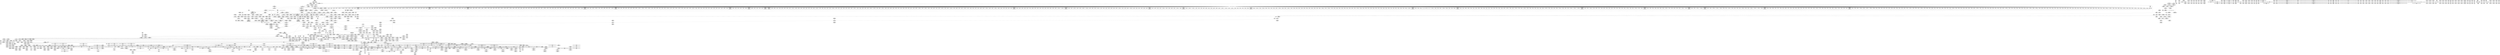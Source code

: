digraph {
	CE0x548a970 [shape=record,shape=Mrecord,label="{CE0x548a970|72:_i32,_:_CRE_473,474_}"]
	CE0x5444f70 [shape=record,shape=Mrecord,label="{CE0x5444f70|VOIDTB_TE:_CE_201,202_}"]
	CE0x534f000 [shape=record,shape=Mrecord,label="{CE0x534f000|get_current:_tmp3|*SummSource*}"]
	CE0x534f660 [shape=record,shape=Mrecord,label="{CE0x534f660|common_perm_create:_tmp1|*SummSource*}"]
	CE0x5336d20 [shape=record,shape=Mrecord,label="{CE0x5336d20|apparmor_path_symlink:_call|security/apparmor/lsm.c,298|*SummSink*}"]
	CE0x539be70 [shape=record,shape=Mrecord,label="{CE0x539be70|104:_%struct.inode*,_:_CRE_213,214_}"]
	CE0x5445f30 [shape=record,shape=Mrecord,label="{CE0x5445f30|VOIDTB_TE:_CE_89,90_}"]
	CE0x53692b0 [shape=record,shape=Mrecord,label="{CE0x53692b0|104:_%struct.inode*,_:_CRE_199,200_}"]
	CE0x53a90a0 [shape=record,shape=Mrecord,label="{CE0x53a90a0|__aa_current_profile:_tmp9|security/apparmor/include/context.h,138|*SummSink*}"]
	CE0x5485220 [shape=record,shape=Mrecord,label="{CE0x5485220|72:_i32,_:_CRE_250,251_}"]
	CE0x532fb00 [shape=record,shape=Mrecord,label="{CE0x532fb00|i64_0|*Constant*|*SummSink*}"]
	CE0x5395560 [shape=record,shape=Mrecord,label="{CE0x5395560|i32_8|*Constant*}"]
	CE0x5423340 [shape=record,shape=Mrecord,label="{CE0x5423340|aa_cred_profile:_profile|security/apparmor/include/context.h,100}"]
	CE0x53daae0 [shape=record,shape=Mrecord,label="{CE0x53daae0|80:_i64,_:_CRE_80,88_|*MultipleSource*|*LoadInst*|security/apparmor/include/apparmor.h,117|security/apparmor/include/apparmor.h,117}"]
	CE0x5323c10 [shape=record,shape=Mrecord,label="{CE0x5323c10|common_perm_create:_mask|Function::common_perm_create&Arg::mask::}"]
	CE0x5444d50 [shape=record,shape=Mrecord,label="{CE0x5444d50|VOIDTB_TE:_CE_199,200_}"]
	CE0x544a400 [shape=record,shape=Mrecord,label="{CE0x544a400|aa_cred_profile:_tmp14|security/apparmor/include/context.h,100|*SummSink*}"]
	CE0x5352be0 [shape=record,shape=Mrecord,label="{CE0x5352be0|_call_void_mcount()_#2|*SummSource*}"]
	CE0x543f110 [shape=record,shape=Mrecord,label="{CE0x543f110|VOIDTB_TE:_CE_157,158_}"]
	CE0x53ab610 [shape=record,shape=Mrecord,label="{CE0x53ab610|common_perm_dir_dentry:_cond|Function::common_perm_dir_dentry&Arg::cond::|*SummSource*}"]
	CE0x5446f10 [shape=record,shape=Mrecord,label="{CE0x5446f10|VOIDTB_TE:_CE_219,220_}"]
	CE0x54849d0 [shape=record,shape=Mrecord,label="{CE0x54849d0|72:_i32,_:_CRE_242,243_}"]
	CE0x5493e00 [shape=record,shape=Mrecord,label="{CE0x5493e00|72:_i32,_:_CRE_877,878_}"]
	CE0x5439e20 [shape=record,shape=Mrecord,label="{CE0x5439e20|get_current:_tmp1}"]
	CE0x535ba10 [shape=record,shape=Mrecord,label="{CE0x535ba10|i64*_getelementptr_inbounds_(_2_x_i64_,_2_x_i64_*___llvm_gcov_ctr112,_i64_0,_i64_1)|*Constant*|*SummSink*}"]
	CE0x5447c20 [shape=record,shape=Mrecord,label="{CE0x5447c20|GLOBAL:___llvm_gcov_ctr46|Global_var:__llvm_gcov_ctr46|*SummSink*}"]
	CE0x5491e50 [shape=record,shape=Mrecord,label="{CE0x5491e50|72:_i32,_:_CRE_712,728_}"]
	CE0x5491270 [shape=record,shape=Mrecord,label="{CE0x5491270|72:_i32,_:_CRE_632,640_}"]
	CE0x5412e90 [shape=record,shape=Mrecord,label="{CE0x5412e90|common_perm_dir_dentry:_tmp2}"]
	CE0x5412b40 [shape=record,shape=Mrecord,label="{CE0x5412b40|common_perm_dir_dentry:_call|security/apparmor/lsm.c,191|*SummSource*}"]
	CE0x532bb50 [shape=record,shape=Mrecord,label="{CE0x532bb50|i32_0|*Constant*|*SummSource*}"]
	CE0x54271e0 [shape=record,shape=Mrecord,label="{CE0x54271e0|i64*_getelementptr_inbounds_(_11_x_i64_,_11_x_i64_*___llvm_gcov_ctr58,_i64_0,_i64_1)|*Constant*|*SummSink*}"]
	CE0x534f3a0 [shape=record,shape=Mrecord,label="{CE0x534f3a0|i64_1|*Constant*}"]
	CE0x5497cb0 [shape=record,shape=Mrecord,label="{CE0x5497cb0|72:_i32,_:_CRE_936,944_}"]
	CE0x5355e30 [shape=record,shape=Mrecord,label="{CE0x5355e30|COLLAPSED:_GCMRE___llvm_gcov_ctr56_internal_global_2_x_i64_zeroinitializer:_elem_0:default:}"]
	CE0x537a320 [shape=record,shape=Mrecord,label="{CE0x537a320|common_perm_create:_tmp31|security/apparmor/lsm.c,253|*SummSink*}"]
	CE0x543e6f0 [shape=record,shape=Mrecord,label="{CE0x543e6f0|aa_cred_profile:_tmp1|*SummSource*}"]
	CE0x5346fd0 [shape=record,shape=Mrecord,label="{CE0x5346fd0|GLOBAL:_lockdep_rcu_suspicious|*Constant*|*SummSink*}"]
	CE0x542e910 [shape=record,shape=Mrecord,label="{CE0x542e910|__aa_current_profile:_land.lhs.true2}"]
	CE0x537b2e0 [shape=record,shape=Mrecord,label="{CE0x537b2e0|common_perm_create:_tmp13|security/apparmor/lsm.c,251|*SummSource*}"]
	CE0x5400f00 [shape=record,shape=Mrecord,label="{CE0x5400f00|common_perm:_if.then|*SummSink*}"]
	CE0x5425ad0 [shape=record,shape=Mrecord,label="{CE0x5425ad0|GLOBAL:_llvm.expect.i64|*Constant*|*SummSink*}"]
	CE0x5440110 [shape=record,shape=Mrecord,label="{CE0x5440110|aa_cred_profile:_lnot|security/apparmor/include/context.h,100}"]
	CE0x54451d0 [shape=record,shape=Mrecord,label="{CE0x54451d0|i64_3|*Constant*}"]
	CE0x54846a0 [shape=record,shape=Mrecord,label="{CE0x54846a0|72:_i32,_:_CRE_232,236_}"]
	CE0x5401da0 [shape=record,shape=Mrecord,label="{CE0x5401da0|__aa_current_profile:_tmp8|security/apparmor/include/context.h,138|*SummSink*}"]
	CE0x536b0b0 [shape=record,shape=Mrecord,label="{CE0x536b0b0|VOIDTB_TE:_CE_16,24_}"]
	CE0x548c2f0 [shape=record,shape=Mrecord,label="{CE0x548c2f0|72:_i32,_:_CRE_540,544_}"]
	CE0x532a800 [shape=record,shape=Mrecord,label="{CE0x532a800|apparmor_path_symlink:_tmp3|*SummSink*}"]
	CE0x53455f0 [shape=record,shape=Mrecord,label="{CE0x53455f0|i64*_getelementptr_inbounds_(_17_x_i64_,_17_x_i64_*___llvm_gcov_ctr60,_i64_0,_i64_9)|*Constant*|*SummSink*}"]
	CE0x545eaf0 [shape=record,shape=Mrecord,label="{CE0x545eaf0|VOIDTB_TE:_CE_180,181_}"]
	CE0x54829c0 [shape=record,shape=Mrecord,label="{CE0x54829c0|72:_i32,_:_CRE_185,186_}"]
	CE0x5429f30 [shape=record,shape=Mrecord,label="{CE0x5429f30|__aa_current_profile:_tobool|security/apparmor/include/context.h,138|*SummSource*}"]
	CE0x545a5e0 [shape=record,shape=Mrecord,label="{CE0x545a5e0|aa_cred_profile:_tmp15|security/apparmor/include/context.h,100|*SummSink*}"]
	CE0x5422f20 [shape=record,shape=Mrecord,label="{CE0x5422f20|_call_void_mcount()_#2|*SummSource*}"]
	CE0x5484cd0 [shape=record,shape=Mrecord,label="{CE0x5484cd0|72:_i32,_:_CRE_245,246_}"]
	CE0x542e100 [shape=record,shape=Mrecord,label="{CE0x542e100|__aa_current_profile:_tmp6|security/apparmor/include/context.h,138|*SummSource*}"]
	CE0x545d7a0 [shape=record,shape=Mrecord,label="{CE0x545d7a0|_call_void_mcount()_#2|*SummSource*}"]
	CE0x5494570 [shape=record,shape=Mrecord,label="{CE0x5494570|72:_i32,_:_CRE_884,885_}"]
	CE0x53fdde0 [shape=record,shape=Mrecord,label="{CE0x53fdde0|common_perm:_entry}"]
	CE0x543e150 [shape=record,shape=Mrecord,label="{CE0x543e150|VOIDTB_TE:_CE_172,173_}"]
	CE0x5496110 [shape=record,shape=Mrecord,label="{CE0x5496110|72:_i32,_:_CRE_910,911_}"]
	CE0x545eee0 [shape=record,shape=Mrecord,label="{CE0x545eee0|i32_0|*Constant*}"]
	CE0x5363190 [shape=record,shape=Mrecord,label="{CE0x5363190|i32_10|*Constant*|*SummSink*}"]
	CE0x5482f10 [shape=record,shape=Mrecord,label="{CE0x5482f10|72:_i32,_:_CRE_190,191_}"]
	CE0x53335a0 [shape=record,shape=Mrecord,label="{CE0x53335a0|i32_16|*Constant*|*SummSink*}"]
	CE0x540b7d0 [shape=record,shape=Mrecord,label="{CE0x540b7d0|common_perm:_tmp8|security/apparmor/lsm.c,170|*SummSink*}"]
	CE0x533df70 [shape=record,shape=Mrecord,label="{CE0x533df70|common_perm_create:_return}"]
	CE0x53a1bd0 [shape=record,shape=Mrecord,label="{CE0x53a1bd0|i32_10|*Constant*}"]
	CE0x5393d70 [shape=record,shape=Mrecord,label="{CE0x5393d70|i64*_getelementptr_inbounds_(_11_x_i64_,_11_x_i64_*___llvm_gcov_ctr58,_i64_0,_i64_0)|*Constant*|*SummSink*}"]
	CE0x545d040 [shape=record,shape=Mrecord,label="{CE0x545d040|aa_cred_profile:_tmp17|security/apparmor/include/context.h,100|*SummSource*}"]
	CE0x5446e00 [shape=record,shape=Mrecord,label="{CE0x5446e00|VOIDTB_TE:_CE_218,219_}"]
	CE0x545da00 [shape=record,shape=Mrecord,label="{CE0x545da00|VOIDTB_TE:_CE_203,204_}"]
	CE0x535d920 [shape=record,shape=Mrecord,label="{CE0x535d920|common_perm_create:_mode4|security/apparmor/lsm.c,251|*SummSink*}"]
	CE0x50b5210 [shape=record,shape=Mrecord,label="{CE0x50b5210|GLOBAL:_common_perm_create|*Constant*|*SummSink*}"]
	CE0x5493360 [shape=record,shape=Mrecord,label="{CE0x5493360|72:_i32,_:_CRE_867,868_}"]
	CE0x535ae40 [shape=record,shape=Mrecord,label="{CE0x535ae40|get_current:_tmp2|*SummSink*}"]
	CE0x5379420 [shape=record,shape=Mrecord,label="{CE0x5379420|common_perm:_tmp1}"]
	CE0x5363010 [shape=record,shape=Mrecord,label="{CE0x5363010|i64_4|*Constant*}"]
	CE0x5433c50 [shape=record,shape=Mrecord,label="{CE0x5433c50|i8*_getelementptr_inbounds_(_36_x_i8_,_36_x_i8_*_.str12,_i32_0,_i32_0)|*Constant*}"]
	CE0x5354040 [shape=record,shape=Mrecord,label="{CE0x5354040|0:_%struct.vfsmount*,_8:_%struct.dentry*,_:_CRE_0,8_|*MultipleSource*|Function::apparmor_path_symlink&Arg::dir::|Function::common_perm_create&Arg::dir::|security/apparmor/lsm.c,253}"]
	CE0x548e900 [shape=record,shape=Mrecord,label="{CE0x548e900|72:_i32,_:_CRE_586,587_}"]
	CE0x5480270 [shape=record,shape=Mrecord,label="{CE0x5480270|72:_i32,_:_CRE_148,149_}"]
	CE0x548e6e0 [shape=record,shape=Mrecord,label="{CE0x548e6e0|72:_i32,_:_CRE_584,585_}"]
	CE0x5405fb0 [shape=record,shape=Mrecord,label="{CE0x5405fb0|common_perm:_tmp2|security/apparmor/lsm.c,169}"]
	CE0x5431d20 [shape=record,shape=Mrecord,label="{CE0x5431d20|aa_cred_profile:_tobool1|security/apparmor/include/context.h,100|*SummSink*}"]
	CE0x53ac870 [shape=record,shape=Mrecord,label="{CE0x53ac870|common_perm_create:_tmp37|security/apparmor/lsm.c,257}"]
	CE0x53372c0 [shape=record,shape=Mrecord,label="{CE0x53372c0|common_perm_create:_tobool5|security/apparmor/lsm.c,253}"]
	CE0x5359290 [shape=record,shape=Mrecord,label="{CE0x5359290|mediated_filesystem:_tmp|*SummSource*}"]
	CE0x53693e0 [shape=record,shape=Mrecord,label="{CE0x53693e0|104:_%struct.inode*,_:_CRE_200,201_}"]
	CE0x539c200 [shape=record,shape=Mrecord,label="{CE0x539c200|104:_%struct.inode*,_:_CRE_216,217_}"]
	CE0x548db30 [shape=record,shape=Mrecord,label="{CE0x548db30|72:_i32,_:_CRE_573,574_}"]
	CE0x5484de0 [shape=record,shape=Mrecord,label="{CE0x5484de0|72:_i32,_:_CRE_246,247_}"]
	CE0x53ce6e0 [shape=record,shape=Mrecord,label="{CE0x53ce6e0|i64*_getelementptr_inbounds_(_16_x_i64_,_16_x_i64_*___llvm_gcov_ctr46,_i64_0,_i64_10)|*Constant*|*SummSink*}"]
	CE0x5489a90 [shape=record,shape=Mrecord,label="{CE0x5489a90|72:_i32,_:_CRE_360,376_}"]
	CE0x5491160 [shape=record,shape=Mrecord,label="{CE0x5491160|72:_i32,_:_CRE_624,628_}"]
	CE0x535ff90 [shape=record,shape=Mrecord,label="{CE0x535ff90|common_perm_create:_tmp23|security/apparmor/lsm.c,253|*SummSource*}"]
	CE0x5409ce0 [shape=record,shape=Mrecord,label="{CE0x5409ce0|i64*_getelementptr_inbounds_(_5_x_i64_,_5_x_i64_*___llvm_gcov_ctr57,_i64_0,_i64_4)|*Constant*|*SummSource*}"]
	CE0x545bec0 [shape=record,shape=Mrecord,label="{CE0x545bec0|aa_cred_profile:_tmp16|security/apparmor/include/context.h,100|*SummSource*}"]
	CE0x5322190 [shape=record,shape=Mrecord,label="{CE0x5322190|i32_1|*Constant*|*SummSink*}"]
	CE0x5433560 [shape=record,shape=Mrecord,label="{CE0x5433560|i64*_getelementptr_inbounds_(_11_x_i64_,_11_x_i64_*___llvm_gcov_ctr58,_i64_0,_i64_8)|*Constant*}"]
	CE0x5367c20 [shape=record,shape=Mrecord,label="{CE0x5367c20|104:_%struct.inode*,_:_CRE_180,181_}"]
	CE0x5494790 [shape=record,shape=Mrecord,label="{CE0x5494790|72:_i32,_:_CRE_886,887_}"]
	CE0x5378440 [shape=record,shape=Mrecord,label="{CE0x5378440|common_perm_create:_d_inode|security/apparmor/lsm.c,253|*SummSink*}"]
	CE0x5454e10 [shape=record,shape=Mrecord,label="{CE0x5454e10|aa_cred_profile:_tmp27|security/apparmor/include/context.h,100|*SummSink*}"]
	CE0x5485440 [shape=record,shape=Mrecord,label="{CE0x5485440|72:_i32,_:_CRE_252,253_}"]
	CE0x5356190 [shape=record,shape=Mrecord,label="{CE0x5356190|GLOBAL:_common_perm_create.__warned|Global_var:common_perm_create.__warned|*SummSink*}"]
	CE0x5394510 [shape=record,shape=Mrecord,label="{CE0x5394510|_ret_%struct.aa_profile*_%call4,_!dbg_!15494|security/apparmor/include/context.h,138}"]
	CE0x5401c80 [shape=record,shape=Mrecord,label="{CE0x5401c80|0:_i8,_:_GCMR___aa_current_profile.__warned_internal_global_i8_0,_section_.data.unlikely_,_align_1:_elem_0:default:}"]
	CE0x54909f0 [shape=record,shape=Mrecord,label="{CE0x54909f0|72:_i32,_:_CRE_617,618_}"]
	CE0x5366460 [shape=record,shape=Mrecord,label="{CE0x5366460|104:_%struct.inode*,_:_CRE_160,161_}"]
	CE0x5347c80 [shape=record,shape=Mrecord,label="{CE0x5347c80|aa_cred_profile:_if.end|*SummSource*}"]
	CE0x5333200 [shape=record,shape=Mrecord,label="{CE0x5333200|i32_16|*Constant*}"]
	CE0x5361a00 [shape=record,shape=Mrecord,label="{CE0x5361a00|common_perm_dir_dentry:_mask|Function::common_perm_dir_dentry&Arg::mask::}"]
	CE0x5486760 [shape=record,shape=Mrecord,label="{CE0x5486760|72:_i32,_:_CRE_270,271_}"]
	CE0x5404de0 [shape=record,shape=Mrecord,label="{CE0x5404de0|GLOBAL:___aa_current_profile|*Constant*|*SummSink*}"]
	CE0x5341be0 [shape=record,shape=Mrecord,label="{CE0x5341be0|i64_5|*Constant*|*SummSource*}"]
	CE0x548cc50 [shape=record,shape=Mrecord,label="{CE0x548cc50|72:_i32,_:_CRE_559,560_}"]
	CE0x5347520 [shape=record,shape=Mrecord,label="{CE0x5347520|i8*_getelementptr_inbounds_(_24_x_i8_,_24_x_i8_*_.str8,_i32_0,_i32_0)|*Constant*|*SummSource*}"]
	CE0x5411d50 [shape=record,shape=Mrecord,label="{CE0x5411d50|common_perm_dir_dentry:_tmp4|*LoadInst*|security/apparmor/lsm.c,189|*SummSink*}"]
	CE0x5378090 [shape=record,shape=Mrecord,label="{CE0x5378090|i32_5|*Constant*|*SummSink*}"]
	CE0x5392b00 [shape=record,shape=Mrecord,label="{CE0x5392b00|mediated_filesystem:_i_sb|security/apparmor/include/apparmor.h,117}"]
	CE0x5366920 [shape=record,shape=Mrecord,label="{CE0x5366920|104:_%struct.inode*,_:_CRE_164,165_}"]
	CE0x5331400 [shape=record,shape=Mrecord,label="{CE0x5331400|apparmor_path_symlink:_tmp1}"]
	CE0x540ca20 [shape=record,shape=Mrecord,label="{CE0x540ca20|aa_path_perm:_entry|*SummSource*}"]
	CE0x544a6c0 [shape=record,shape=Mrecord,label="{CE0x544a6c0|VOIDTB_TE:_CE_177,178_}"]
	CE0x5438080 [shape=record,shape=Mrecord,label="{CE0x5438080|get_current:_tmp}"]
	CE0x5492a00 [shape=record,shape=Mrecord,label="{CE0x5492a00|72:_i32,_:_CRE_816,824_}"]
	CE0x5404c80 [shape=record,shape=Mrecord,label="{CE0x5404c80|GLOBAL:___aa_current_profile|*Constant*|*SummSource*}"]
	CE0x535e180 [shape=record,shape=Mrecord,label="{CE0x535e180|common_perm_create:_mnt|security/apparmor/lsm.c,253}"]
	CE0x5493280 [shape=record,shape=Mrecord,label="{CE0x5493280|72:_i32,_:_CRE_866,867_}"]
	CE0x548f5c0 [shape=record,shape=Mrecord,label="{CE0x548f5c0|72:_i32,_:_CRE_598,599_}"]
	CE0x5482250 [shape=record,shape=Mrecord,label="{CE0x5482250|72:_i32,_:_CRE_178,179_}"]
	CE0x5365620 [shape=record,shape=Mrecord,label="{CE0x5365620|104:_%struct.inode*,_:_CRE_148,149_}"]
	CE0x539bfa0 [shape=record,shape=Mrecord,label="{CE0x539bfa0|104:_%struct.inode*,_:_CRE_214,215_}"]
	CE0x5343190 [shape=record,shape=Mrecord,label="{CE0x5343190|common_perm_create:_tmp15|security/apparmor/lsm.c,251|*SummSource*}"]
	CE0x5498010 [shape=record,shape=Mrecord,label="{CE0x5498010|72:_i32,_:_CRE_960,968_}"]
	CE0x5422e40 [shape=record,shape=Mrecord,label="{CE0x5422e40|_call_void_mcount()_#2}"]
	CE0x540c810 [shape=record,shape=Mrecord,label="{CE0x540c810|GLOBAL:_aa_path_perm|*Constant*|*SummSink*}"]
	CE0x540a190 [shape=record,shape=Mrecord,label="{CE0x540a190|common_perm:_tmp9|security/apparmor/lsm.c,172|*SummSink*}"]
	CE0x543f9b0 [shape=record,shape=Mrecord,label="{CE0x543f9b0|aa_cred_profile:_tmp21|security/apparmor/include/context.h,100}"]
	CE0x539c0d0 [shape=record,shape=Mrecord,label="{CE0x539c0d0|104:_%struct.inode*,_:_CRE_215,216_}"]
	CE0x54838a0 [shape=record,shape=Mrecord,label="{CE0x54838a0|72:_i32,_:_CRE_199,200_}"]
	CE0x54442e0 [shape=record,shape=Mrecord,label="{CE0x54442e0|VOIDTB_TE:_CE_193,194_}"]
	CE0x539db00 [shape=record,shape=Mrecord,label="{CE0x539db00|104:_%struct.inode*,_:_CRE_296,304_|*MultipleSource*|security/apparmor/lsm.c,253|*LoadInst*|security/apparmor/lsm.c,253}"]
	CE0x5486ed0 [shape=record,shape=Mrecord,label="{CE0x5486ed0|72:_i32,_:_CRE_277,278_}"]
	CE0x535abb0 [shape=record,shape=Mrecord,label="{CE0x535abb0|_call_void_mcount()_#2|*SummSink*}"]
	CE0x53520f0 [shape=record,shape=Mrecord,label="{CE0x53520f0|common_perm_create:_if.then|*SummSink*}"]
	CE0x537a590 [shape=record,shape=Mrecord,label="{CE0x537a590|common_perm_create:_tmp32|security/apparmor/lsm.c,253}"]
	CE0x53643c0 [shape=record,shape=Mrecord,label="{CE0x53643c0|104:_%struct.inode*,_:_CRE_89,90_}"]
	CE0x53a4920 [shape=record,shape=Mrecord,label="{CE0x53a4920|common_perm_create:_tmp29|security/apparmor/lsm.c,253|*SummSink*}"]
	CE0x53a86d0 [shape=record,shape=Mrecord,label="{CE0x53a86d0|aa_cred_profile:_tmp9|security/apparmor/include/context.h,100|*SummSink*}"]
	CE0x534a9b0 [shape=record,shape=Mrecord,label="{CE0x534a9b0|i64*_getelementptr_inbounds_(_17_x_i64_,_17_x_i64_*___llvm_gcov_ctr60,_i64_0,_i64_15)|*Constant*|*SummSource*}"]
	CE0x548da20 [shape=record,shape=Mrecord,label="{CE0x548da20|72:_i32,_:_CRE_572,573_}"]
	CE0x5492180 [shape=record,shape=Mrecord,label="{CE0x5492180|72:_i32,_:_CRE_744,752_}"]
	CE0x5429db0 [shape=record,shape=Mrecord,label="{CE0x5429db0|__aa_current_profile:_tobool|security/apparmor/include/context.h,138}"]
	CE0x5338810 [shape=record,shape=Mrecord,label="{CE0x5338810|common_perm_create:_tmp4|security/apparmor/lsm.c,251}"]
	CE0x5444e60 [shape=record,shape=Mrecord,label="{CE0x5444e60|VOIDTB_TE:_CE_200,201_}"]
	CE0x53fdba0 [shape=record,shape=Mrecord,label="{CE0x53fdba0|GLOBAL:_common_perm|*Constant*|*SummSource*}"]
	CE0x5341260 [shape=record,shape=Mrecord,label="{CE0x5341260|common_perm_create:_tobool1|security/apparmor/lsm.c,251|*SummSink*}"]
	CE0x536a0e0 [shape=record,shape=Mrecord,label="{CE0x536a0e0|common_perm_create:_land.lhs.true}"]
	CE0x53e9b50 [shape=record,shape=Mrecord,label="{CE0x53e9b50|72:_i32,_:_CRE_8,12_}"]
	CE0x53a4560 [shape=record,shape=Mrecord,label="{CE0x53a4560|_ret_i32_%call17,_!dbg_!15526|security/apparmor/file.c,307}"]
	CE0x543e2a0 [shape=record,shape=Mrecord,label="{CE0x543e2a0|VOIDTB_TE:_CE_173,174_}"]
	CE0x5445ba0 [shape=record,shape=Mrecord,label="{CE0x5445ba0|aa_cred_profile:_lnot2|security/apparmor/include/context.h,100|*SummSource*}"]
	CE0x534e530 [shape=record,shape=Mrecord,label="{CE0x534e530|i64*_getelementptr_inbounds_(_2_x_i64_,_2_x_i64_*___llvm_gcov_ctr112,_i64_0,_i64_0)|*Constant*|*SummSource*}"]
	CE0x548ea10 [shape=record,shape=Mrecord,label="{CE0x548ea10|72:_i32,_:_CRE_587,588_}"]
	CE0x54907d0 [shape=record,shape=Mrecord,label="{CE0x54907d0|72:_i32,_:_CRE_615,616_}"]
	CE0x53fdf00 [shape=record,shape=Mrecord,label="{CE0x53fdf00|common_perm:_entry|*SummSource*}"]
	CE0x548afa0 [shape=record,shape=Mrecord,label="{CE0x548afa0|72:_i32,_:_CRE_479,480_}"]
	CE0x54905b0 [shape=record,shape=Mrecord,label="{CE0x54905b0|72:_i32,_:_CRE_613,614_}"]
	CE0x5493170 [shape=record,shape=Mrecord,label="{CE0x5493170|72:_i32,_:_CRE_865,866_}"]
	CE0x5487970 [shape=record,shape=Mrecord,label="{CE0x5487970|72:_i32,_:_CRE_287,288_}"]
	CE0x5441710 [shape=record,shape=Mrecord,label="{CE0x5441710|VOIDTB_TE:_CE_148,149_}"]
	CE0x548c1e0 [shape=record,shape=Mrecord,label="{CE0x548c1e0|72:_i32,_:_CRE_536,540_}"]
	CE0x53ff0a0 [shape=record,shape=Mrecord,label="{CE0x53ff0a0|common_perm:_cond|Function::common_perm&Arg::cond::|*SummSource*}"]
	CE0x5487860 [shape=record,shape=Mrecord,label="{CE0x5487860|72:_i32,_:_CRE_286,287_}"]
	CE0x539b4f0 [shape=record,shape=Mrecord,label="{CE0x539b4f0|104:_%struct.inode*,_:_CRE_205,206_}"]
	CE0x540bc90 [shape=record,shape=Mrecord,label="{CE0x540bc90|common_perm:_tmp8|security/apparmor/lsm.c,170|*SummSource*}"]
	CE0x53338c0 [shape=record,shape=Mrecord,label="{CE0x53338c0|common_perm_create:_tmp14|security/apparmor/lsm.c,251}"]
	CE0x545f650 [shape=record,shape=Mrecord,label="{CE0x545f650|i64*_getelementptr_inbounds_(_16_x_i64_,_16_x_i64_*___llvm_gcov_ctr46,_i64_0,_i64_7)|*Constant*|*SummSource*}"]
	CE0x5368210 [shape=record,shape=Mrecord,label="{CE0x5368210|104:_%struct.inode*,_:_CRE_185,186_}"]
	CE0x5484010 [shape=record,shape=Mrecord,label="{CE0x5484010|72:_i32,_:_CRE_206,207_}"]
	CE0x5361120 [shape=record,shape=Mrecord,label="{CE0x5361120|common_perm_create:_call10|security/apparmor/lsm.c,256}"]
	CE0x540dd80 [shape=record,shape=Mrecord,label="{CE0x540dd80|mediated_filesystem:_lnot|security/apparmor/include/apparmor.h,117}"]
	CE0x544dd70 [shape=record,shape=Mrecord,label="{CE0x544dd70|aa_cred_profile:_tmp19|security/apparmor/include/context.h,100}"]
	CE0x5483bd0 [shape=record,shape=Mrecord,label="{CE0x5483bd0|72:_i32,_:_CRE_202,203_}"]
	CE0x5423990 [shape=record,shape=Mrecord,label="{CE0x5423990|aa_cred_profile:_if.then|*SummSink*}"]
	CE0x54482e0 [shape=record,shape=Mrecord,label="{CE0x54482e0|aa_cred_profile:_lnot.ext|security/apparmor/include/context.h,100}"]
	CE0x5409670 [shape=record,shape=Mrecord,label="{CE0x5409670|common_perm:_error.0}"]
	CE0x5367170 [shape=record,shape=Mrecord,label="{CE0x5367170|104:_%struct.inode*,_:_CRE_171,172_}"]
	CE0x5364d20 [shape=record,shape=Mrecord,label="{CE0x5364d20|104:_%struct.inode*,_:_CRE_104,112_|*MultipleSource*|security/apparmor/lsm.c,253|*LoadInst*|security/apparmor/lsm.c,253}"]
	CE0x535ed10 [shape=record,shape=Mrecord,label="{CE0x535ed10|common_perm:_tmp4|security/apparmor/lsm.c,169}"]
	CE0x543fe80 [shape=record,shape=Mrecord,label="{CE0x543fe80|VOIDTB_TE:_CE_155,156_}"]
	CE0x540ee40 [shape=record,shape=Mrecord,label="{CE0x540ee40|aa_cred_profile:_conv|security/apparmor/include/context.h,100}"]
	CE0x5497320 [shape=record,shape=Mrecord,label="{CE0x5497320|72:_i32,_:_CRE_927,928_}"]
	CE0x5438fa0 [shape=record,shape=Mrecord,label="{CE0x5438fa0|VOIDTB_TE:_CE_171,172_}"]
	CE0x5449e60 [shape=record,shape=Mrecord,label="{CE0x5449e60|VOIDTB_TE:_CE_91,92_}"]
	CE0x539d930 [shape=record,shape=Mrecord,label="{CE0x539d930|104:_%struct.inode*,_:_CRE_288,296_|*MultipleSource*|security/apparmor/lsm.c,253|*LoadInst*|security/apparmor/lsm.c,253}"]
	CE0x534f410 [shape=record,shape=Mrecord,label="{CE0x534f410|common_perm_create:_tmp1}"]
	CE0x544d8f0 [shape=record,shape=Mrecord,label="{CE0x544d8f0|aa_cred_profile:_tmp18|security/apparmor/include/context.h,100|*SummSource*}"]
	CE0x548d4d0 [shape=record,shape=Mrecord,label="{CE0x548d4d0|72:_i32,_:_CRE_567,568_}"]
	CE0x54100d0 [shape=record,shape=Mrecord,label="{CE0x54100d0|_call_void_mcount()_#2|*SummSink*}"]
	CE0x54301c0 [shape=record,shape=Mrecord,label="{CE0x54301c0|GLOBAL:___aa_current_profile.__warned|Global_var:__aa_current_profile.__warned|*SummSource*}"]
	CE0x539c920 [shape=record,shape=Mrecord,label="{CE0x539c920|104:_%struct.inode*,_:_CRE_222,223_}"]
	CE0x5394170 [shape=record,shape=Mrecord,label="{CE0x5394170|__aa_current_profile:_tmp2|*SummSource*}"]
	CE0x5409340 [shape=record,shape=Mrecord,label="{CE0x5409340|aa_path_perm:_flags|Function::aa_path_perm&Arg::flags::}"]
	CE0x539c460 [shape=record,shape=Mrecord,label="{CE0x539c460|104:_%struct.inode*,_:_CRE_218,219_}"]
	CE0x548d800 [shape=record,shape=Mrecord,label="{CE0x548d800|72:_i32,_:_CRE_570,571_}"]
	CE0x5379cc0 [shape=record,shape=Mrecord,label="{CE0x5379cc0|common_perm_create:_tmp11|security/apparmor/lsm.c,251|*SummSource*}"]
	CE0x539b750 [shape=record,shape=Mrecord,label="{CE0x539b750|104:_%struct.inode*,_:_CRE_207,208_}"]
	CE0x5350900 [shape=record,shape=Mrecord,label="{CE0x5350900|mediated_filesystem:_tmp2|*SummSink*}"]
	CE0x542b990 [shape=record,shape=Mrecord,label="{CE0x542b990|aa_cred_profile:_tmp10|security/apparmor/include/context.h,100}"]
	CE0x54220f0 [shape=record,shape=Mrecord,label="{CE0x54220f0|GLOBAL:_current_task|Global_var:current_task}"]
	CE0x5401e10 [shape=record,shape=Mrecord,label="{CE0x5401e10|i64*_getelementptr_inbounds_(_11_x_i64_,_11_x_i64_*___llvm_gcov_ctr58,_i64_0,_i64_6)|*Constant*|*SummSink*}"]
	CE0x54320e0 [shape=record,shape=Mrecord,label="{CE0x54320e0|__aa_current_profile:_tmp13|security/apparmor/include/context.h,138|*SummSink*}"]
	CE0x5360440 [shape=record,shape=Mrecord,label="{CE0x5360440|common_perm_create:_call3|security/apparmor/lsm.c,251|*SummSource*}"]
	CE0x5364590 [shape=record,shape=Mrecord,label="{CE0x5364590|104:_%struct.inode*,_:_CRE_90,91_}"]
	CE0x5426110 [shape=record,shape=Mrecord,label="{CE0x5426110|i64_1|*Constant*}"]
	CE0x5344690 [shape=record,shape=Mrecord,label="{CE0x5344690|i32_251|*Constant*|*SummSource*}"]
	CE0x543a3e0 [shape=record,shape=Mrecord,label="{CE0x543a3e0|__aa_current_profile:_cred|security/apparmor/include/context.h,138|*SummSource*}"]
	CE0x543f370 [shape=record,shape=Mrecord,label="{CE0x543f370|VOIDTB_TE:_CE_159,160_}"]
	CE0x5483ac0 [shape=record,shape=Mrecord,label="{CE0x5483ac0|72:_i32,_:_CRE_201,202_}"]
	CE0x5489510 [shape=record,shape=Mrecord,label="{CE0x5489510|72:_i32,_:_CRE_320,328_}"]
	CE0x53a0e70 [shape=record,shape=Mrecord,label="{CE0x53a0e70|common_perm_create:_tmp33|security/apparmor/lsm.c,254|*SummSource*}"]
	CE0x5337440 [shape=record,shape=Mrecord,label="{CE0x5337440|%struct.vfsmount*_null|*Constant*|*SummSource*}"]
	CE0x5437240 [shape=record,shape=Mrecord,label="{CE0x5437240|__aa_current_profile:_tmp18|security/apparmor/include/context.h,138}"]
	CE0x54252d0 [shape=record,shape=Mrecord,label="{CE0x54252d0|i64*_getelementptr_inbounds_(_16_x_i64_,_16_x_i64_*___llvm_gcov_ctr46,_i64_0,_i64_1)|*Constant*|*SummSource*}"]
	CE0x532ee10 [shape=record,shape=Mrecord,label="{CE0x532ee10|common_perm_create:_op|Function::common_perm_create&Arg::op::|*SummSink*}"]
	CE0x53f0140 [shape=record,shape=Mrecord,label="{CE0x53f0140|VOIDTB_TE:_CE_256,264_}"]
	CE0x5349010 [shape=record,shape=Mrecord,label="{CE0x5349010|mediated_filesystem:_bb|*SummSink*}"]
	CE0x5361230 [shape=record,shape=Mrecord,label="{CE0x5361230|common_perm_create:_tmp36|security/apparmor/lsm.c,256}"]
	CE0x54123f0 [shape=record,shape=Mrecord,label="{CE0x54123f0|common_perm_dir_dentry:_dentry2|security/apparmor/lsm.c,189|*SummSink*}"]
	CE0x5414870 [shape=record,shape=Mrecord,label="{CE0x5414870|i64_-2147483648|*Constant*}"]
	CE0x54807c0 [shape=record,shape=Mrecord,label="{CE0x54807c0|72:_i32,_:_CRE_153,154_}"]
	CE0x5486870 [shape=record,shape=Mrecord,label="{CE0x5486870|72:_i32,_:_CRE_271,272_}"]
	CE0x5363950 [shape=record,shape=Mrecord,label="{CE0x5363950|104:_%struct.inode*,_:_CRE_48,52_|*MultipleSource*|security/apparmor/lsm.c,253|*LoadInst*|security/apparmor/lsm.c,253}"]
	CE0x535f820 [shape=record,shape=Mrecord,label="{CE0x535f820|i64_11|*Constant*|*SummSource*}"]
	CE0x543d510 [shape=record,shape=Mrecord,label="{CE0x543d510|aa_cred_profile:_cred|Function::aa_cred_profile&Arg::cred::|*SummSink*}"]
	CE0x544a5b0 [shape=record,shape=Mrecord,label="{CE0x544a5b0|VOIDTB_TE:_CE_176,177_}"]
	CE0x5435040 [shape=record,shape=Mrecord,label="{CE0x5435040|i8*_getelementptr_inbounds_(_45_x_i8_,_45_x_i8_*_.str14,_i32_0,_i32_0)|*Constant*}"]
	CE0x542a6a0 [shape=record,shape=Mrecord,label="{CE0x542a6a0|aa_cred_profile:_do.body5|*SummSource*}"]
	CE0x5377e50 [shape=record,shape=Mrecord,label="{CE0x5377e50|i32_5|*Constant*|*SummSource*}"]
	CE0x537ab40 [shape=record,shape=Mrecord,label="{CE0x537ab40|i64*_getelementptr_inbounds_(_17_x_i64_,_17_x_i64_*___llvm_gcov_ctr60,_i64_0,_i64_6)|*Constant*|*SummSource*}"]
	CE0x540aa90 [shape=record,shape=Mrecord,label="{CE0x540aa90|GLOBAL:___llvm_gcov_ctr58|Global_var:__llvm_gcov_ctr58}"]
	CE0x543a0d0 [shape=record,shape=Mrecord,label="{CE0x543a0d0|__aa_current_profile:_tmp19|security/apparmor/include/context.h,138|*SummSink*}"]
	CE0x53eac40 [shape=record,shape=Mrecord,label="{CE0x53eac40|72:_i32,_:_CRE_128,136_}"]
	CE0x53613d0 [shape=record,shape=Mrecord,label="{CE0x53613d0|common_perm_create:_tmp36|security/apparmor/lsm.c,256|*SummSource*}"]
	CE0x53add60 [shape=record,shape=Mrecord,label="{CE0x53add60|i64*_getelementptr_inbounds_(_2_x_i64_,_2_x_i64_*___llvm_gcov_ctr112,_i64_0,_i64_1)|*Constant*}"]
	CE0x544c950 [shape=record,shape=Mrecord,label="{CE0x544c950|aa_cred_profile:_tmp4|*LoadInst*|security/apparmor/include/context.h,99}"]
	CE0x535fd60 [shape=record,shape=Mrecord,label="{CE0x535fd60|common_perm_create:_dentry6|security/apparmor/lsm.c,253}"]
	CE0x54959a0 [shape=record,shape=Mrecord,label="{CE0x54959a0|72:_i32,_:_CRE_903,904_}"]
	CE0x5368cc0 [shape=record,shape=Mrecord,label="{CE0x5368cc0|104:_%struct.inode*,_:_CRE_194,195_}"]
	CE0x548ce70 [shape=record,shape=Mrecord,label="{CE0x548ce70|72:_i32,_:_CRE_561,562_}"]
	CE0x53a1080 [shape=record,shape=Mrecord,label="{CE0x53a1080|common_perm_create:_tmp33|security/apparmor/lsm.c,254|*SummSink*}"]
	CE0x5342810 [shape=record,shape=Mrecord,label="{CE0x5342810|common_perm_create:_tmp9|security/apparmor/lsm.c,251|*SummSource*}"]
	CE0x5366b80 [shape=record,shape=Mrecord,label="{CE0x5366b80|104:_%struct.inode*,_:_CRE_166,167_}"]
	CE0x532f0d0 [shape=record,shape=Mrecord,label="{CE0x532f0d0|apparmor_path_symlink:_dir|Function::apparmor_path_symlink&Arg::dir::|*SummSink*}"]
	CE0x5402f70 [shape=record,shape=Mrecord,label="{CE0x5402f70|i32_0|*Constant*}"]
	CE0x5492b10 [shape=record,shape=Mrecord,label="{CE0x5492b10|72:_i32,_:_CRE_824,832_}"]
	CE0x5498860 [shape=record,shape=Mrecord,label="{CE0x5498860|72:_i32,_:_CRE_982,983_}"]
	CE0x5350330 [shape=record,shape=Mrecord,label="{CE0x5350330|common_perm_create:_call|security/apparmor/lsm.c,251|*SummSource*}"]
	CE0x5355540 [shape=record,shape=Mrecord,label="{CE0x5355540|i64_3|*Constant*|*SummSink*}"]
	CE0x5343cf0 [shape=record,shape=Mrecord,label="{CE0x5343cf0|i8_1|*Constant*|*SummSource*}"]
	CE0x5359600 [shape=record,shape=Mrecord,label="{CE0x5359600|mediated_filesystem:_tmp1|*SummSink*}"]
	CE0x548ec30 [shape=record,shape=Mrecord,label="{CE0x548ec30|72:_i32,_:_CRE_589,590_}"]
	CE0x548bda0 [shape=record,shape=Mrecord,label="{CE0x548bda0|72:_i32,_:_CRE_508,512_}"]
	CE0x5337600 [shape=record,shape=Mrecord,label="{CE0x5337600|%struct.vfsmount*_null|*Constant*|*SummSink*}"]
	CE0x548c0d0 [shape=record,shape=Mrecord,label="{CE0x548c0d0|72:_i32,_:_CRE_528,536_}"]
	CE0x5409470 [shape=record,shape=Mrecord,label="{CE0x5409470|aa_path_perm:_flags|Function::aa_path_perm&Arg::flags::|*SummSource*}"]
	CE0x5426a40 [shape=record,shape=Mrecord,label="{CE0x5426a40|__aa_current_profile:_tmp4|security/apparmor/include/context.h,138}"]
	CE0x5367d50 [shape=record,shape=Mrecord,label="{CE0x5367d50|104:_%struct.inode*,_:_CRE_181,182_}"]
	CE0x544b2f0 [shape=record,shape=Mrecord,label="{CE0x544b2f0|i64*_getelementptr_inbounds_(_16_x_i64_,_16_x_i64_*___llvm_gcov_ctr46,_i64_0,_i64_8)|*Constant*}"]
	CE0x5497ba0 [shape=record,shape=Mrecord,label="{CE0x5497ba0|72:_i32,_:_CRE_935,936_}"]
	CE0x5442f80 [shape=record,shape=Mrecord,label="{CE0x5442f80|aa_cred_profile:_do.body6|*SummSink*}"]
	CE0x5354170 [shape=record,shape=Mrecord,label="{CE0x5354170|0:_%struct.vfsmount*,_8:_%struct.dentry*,_:_CRE_8,16_|*MultipleSource*|Function::apparmor_path_symlink&Arg::dir::|Function::common_perm_create&Arg::dir::|security/apparmor/lsm.c,253}"]
	CE0x5341ef0 [shape=record,shape=Mrecord,label="{CE0x5341ef0|common_perm_create:_tmp9|security/apparmor/lsm.c,251}"]
	CE0x5345420 [shape=record,shape=Mrecord,label="{CE0x5345420|i64*_getelementptr_inbounds_(_17_x_i64_,_17_x_i64_*___llvm_gcov_ctr60,_i64_0,_i64_9)|*Constant*}"]
	CE0x5344490 [shape=record,shape=Mrecord,label="{CE0x5344490|_call_void_lockdep_rcu_suspicious(i8*_getelementptr_inbounds_(_24_x_i8_,_24_x_i8_*_.str8,_i32_0,_i32_0),_i32_251,_i8*_getelementptr_inbounds_(_45_x_i8_,_45_x_i8_*_.str14,_i32_0,_i32_0))_#7,_!dbg_!15492|security/apparmor/lsm.c,251|*SummSink*}"]
	CE0x53ccfa0 [shape=record,shape=Mrecord,label="{CE0x53ccfa0|i64*_getelementptr_inbounds_(_16_x_i64_,_16_x_i64_*___llvm_gcov_ctr46,_i64_0,_i64_10)|*Constant*|*SummSource*}"]
	CE0x5353300 [shape=record,shape=Mrecord,label="{CE0x5353300|common_perm_create:_land.lhs.true2|*SummSink*}"]
	CE0x54467a0 [shape=record,shape=Mrecord,label="{CE0x54467a0|VOIDTB_TE:_CE_212,213_}"]
	CE0x5364ac0 [shape=record,shape=Mrecord,label="{CE0x5364ac0|104:_%struct.inode*,_:_CRE_95,96_}"]
	CE0x53f0700 [shape=record,shape=Mrecord,label="{CE0x53f0700|VOIDTB_TE:_CE_296,304_}"]
	CE0x5403da0 [shape=record,shape=Mrecord,label="{CE0x5403da0|GLOBAL:___aa_current_profile|*Constant*}"]
	CE0x54939c0 [shape=record,shape=Mrecord,label="{CE0x54939c0|72:_i32,_:_CRE_873,874_}"]
	CE0x5436410 [shape=record,shape=Mrecord,label="{CE0x5436410|__aa_current_profile:_tmp16|security/apparmor/include/context.h,138|*SummSource*}"]
	CE0x5422370 [shape=record,shape=Mrecord,label="{CE0x5422370|aa_cred_profile:_do.body6}"]
	CE0x548dc40 [shape=record,shape=Mrecord,label="{CE0x548dc40|72:_i32,_:_CRE_574,575_}"]
	CE0x548f3a0 [shape=record,shape=Mrecord,label="{CE0x548f3a0|72:_i32,_:_CRE_596,597_}"]
	CE0x5480af0 [shape=record,shape=Mrecord,label="{CE0x5480af0|72:_i32,_:_CRE_156,157_}"]
	CE0x535d3f0 [shape=record,shape=Mrecord,label="{CE0x535d3f0|common_perm_create:_tmp21|security/apparmor/lsm.c,251}"]
	CE0x53ea920 [shape=record,shape=Mrecord,label="{CE0x53ea920|72:_i32,_:_CRE_104,112_}"]
	CE0x5453880 [shape=record,shape=Mrecord,label="{CE0x5453880|aa_cred_profile:_tmp30|security/apparmor/include/context.h,100|*SummSource*}"]
	CE0x544f490 [shape=record,shape=Mrecord,label="{CE0x544f490|_call_void_asm_sideeffect_1:_09ud2_0A.pushsection___bug_table,_22a_22_0A2:_09.long_1b_-_2b,_$_0:c_-_2b_0A_09.word_$_1:c_,_0_0A_09.org_2b+$_2:c_0A.popsection_,_i,i,i,_dirflag_,_fpsr_,_flags_(i8*_getelementptr_inbounds_(_36_x_i8_,_36_x_i8_*_.str12,_i32_0,_i32_0),_i32_100,_i64_12)_#2,_!dbg_!15490,_!srcloc_!15493|security/apparmor/include/context.h,100}"]
	CE0x5325bc0 [shape=record,shape=Mrecord,label="{CE0x5325bc0|_call_void_mcount()_#2}"]
	CE0x535ef70 [shape=record,shape=Mrecord,label="{CE0x535ef70|GLOBAL:___llvm_gcov_ctr57|Global_var:__llvm_gcov_ctr57|*SummSource*}"]
	CE0x535e7d0 [shape=record,shape=Mrecord,label="{CE0x535e7d0|common_perm:_tmp3|security/apparmor/lsm.c,169|*SummSource*}"]
	CE0x5362110 [shape=record,shape=Mrecord,label="{CE0x5362110|i32_78|*Constant*|*SummSink*}"]
	CE0x5412270 [shape=record,shape=Mrecord,label="{CE0x5412270|common_perm_dir_dentry:_dentry2|security/apparmor/lsm.c,189|*SummSource*}"]
	CE0x5497a90 [shape=record,shape=Mrecord,label="{CE0x5497a90|72:_i32,_:_CRE_934,935_}"]
	CE0x542db50 [shape=record,shape=Mrecord,label="{CE0x542db50|aa_cred_profile:_bb|*SummSink*}"]
	CE0x544a280 [shape=record,shape=Mrecord,label="{CE0x544a280|i64_6|*Constant*|*SummSink*}"]
	CE0x548c810 [shape=record,shape=Mrecord,label="{CE0x548c810|72:_i32,_:_CRE_555,556_}"]
	CE0x540b450 [shape=record,shape=Mrecord,label="{CE0x540b450|common_perm:_tmp7|security/apparmor/lsm.c,170|*SummSource*}"]
	CE0x53fe1f0 [shape=record,shape=Mrecord,label="{CE0x53fe1f0|common_perm:_op|Function::common_perm&Arg::op::}"]
	CE0x5402360 [shape=record,shape=Mrecord,label="{CE0x5402360|i64_1|*Constant*}"]
	CE0x539f070 [shape=record,shape=Mrecord,label="{CE0x539f070|GLOBAL:_mediated_filesystem|*Constant*}"]
	CE0x5426c00 [shape=record,shape=Mrecord,label="{CE0x5426c00|__aa_current_profile:_tmp4|security/apparmor/include/context.h,138|*SummSource*}"]
	CE0x5486fe0 [shape=record,shape=Mrecord,label="{CE0x5486fe0|72:_i32,_:_CRE_278,279_}"]
	CE0x537b270 [shape=record,shape=Mrecord,label="{CE0x537b270|common_perm_create:_tmp13|security/apparmor/lsm.c,251}"]
	CE0x535cf10 [shape=record,shape=Mrecord,label="{CE0x535cf10|common_perm_create:_tmp21|security/apparmor/lsm.c,251|*SummSource*}"]
	CE0x543ec90 [shape=record,shape=Mrecord,label="{CE0x543ec90|VOIDTB_TE:_CE_164,165_}"]
	CE0x5484450 [shape=record,shape=Mrecord,label="{CE0x5484450|72:_i32,_:_CRE_216,224_}"]
	CE0x54904a0 [shape=record,shape=Mrecord,label="{CE0x54904a0|72:_i32,_:_CRE_612,613_}"]
	CE0x539ab20 [shape=record,shape=Mrecord,label="{CE0x539ab20|_call_void_mcount()_#2}"]
	CE0x539e390 [shape=record,shape=Mrecord,label="{CE0x539e390|104:_%struct.inode*,_:_CRE_309,310_}"]
	CE0x53fea90 [shape=record,shape=Mrecord,label="{CE0x53fea90|common_perm:_mask|Function::common_perm&Arg::mask::}"]
	CE0x5485000 [shape=record,shape=Mrecord,label="{CE0x5485000|72:_i32,_:_CRE_248,249_}"]
	CE0x5428d70 [shape=record,shape=Mrecord,label="{CE0x5428d70|__aa_current_profile:_tmp10|security/apparmor/include/context.h,138|*SummSink*}"]
	CE0x54948a0 [shape=record,shape=Mrecord,label="{CE0x54948a0|72:_i32,_:_CRE_887,888_}"]
	CE0x5404690 [shape=record,shape=Mrecord,label="{CE0x5404690|common_perm:_bb|*SummSource*}"]
	CE0x5346330 [shape=record,shape=Mrecord,label="{CE0x5346330|common_perm_create:_tmp18|security/apparmor/lsm.c,251|*SummSink*}"]
	CE0x5343e00 [shape=record,shape=Mrecord,label="{CE0x5343e00|i8_1|*Constant*|*SummSink*}"]
	CE0x5428a50 [shape=record,shape=Mrecord,label="{CE0x5428a50|__aa_current_profile:_tmp10|security/apparmor/include/context.h,138}"]
	CE0x5485bb0 [shape=record,shape=Mrecord,label="{CE0x5485bb0|72:_i32,_:_CRE_259,260_}"]
	CE0x540cdd0 [shape=record,shape=Mrecord,label="{CE0x540cdd0|aa_path_perm:_op|Function::aa_path_perm&Arg::op::|*SummSource*}"]
	CE0x5444910 [shape=record,shape=Mrecord,label="{CE0x5444910|VOIDTB_TE:_CE_195,196_}"]
	CE0x5375a70 [shape=record,shape=Mrecord,label="{CE0x5375a70|i64_2|*Constant*}"]
	CE0x5340b50 [shape=record,shape=Mrecord,label="{CE0x5340b50|_ret_i32_%call,_!dbg_!15472|security/apparmor/lsm.c,298|*SummSink*}"]
	CE0x5485110 [shape=record,shape=Mrecord,label="{CE0x5485110|72:_i32,_:_CRE_249,250_}"]
	CE0x53e92d0 [shape=record,shape=Mrecord,label="{CE0x53e92d0|VOIDTB_TE:_CE_315,316_}"]
	CE0x533fc90 [shape=record,shape=Mrecord,label="{CE0x533fc90|common_perm_create:_mask|Function::common_perm_create&Arg::mask::|*SummSink*}"]
	CE0x545cec0 [shape=record,shape=Mrecord,label="{CE0x545cec0|aa_cred_profile:_tmp17|security/apparmor/include/context.h,100}"]
	CE0x545e0f0 [shape=record,shape=Mrecord,label="{CE0x545e0f0|aa_cred_profile:_tmp29|security/apparmor/include/context.h,100|*SummSource*}"]
	CE0x540f2e0 [shape=record,shape=Mrecord,label="{CE0x540f2e0|i64*_getelementptr_inbounds_(_2_x_i64_,_2_x_i64_*___llvm_gcov_ctr56,_i64_0,_i64_1)|*Constant*}"]
	CE0x543f520 [shape=record,shape=Mrecord,label="{CE0x543f520|aa_cred_profile:_tmp20|security/apparmor/include/context.h,100}"]
	CE0x5406190 [shape=record,shape=Mrecord,label="{CE0x5406190|common_perm:_tmp2|security/apparmor/lsm.c,169|*SummSink*}"]
	CE0x5395890 [shape=record,shape=Mrecord,label="{CE0x5395890|mediated_filesystem:_tmp3|*SummSink*}"]
	CE0x540b3e0 [shape=record,shape=Mrecord,label="{CE0x540b3e0|common_perm:_tmp7|security/apparmor/lsm.c,170}"]
	CE0x543f810 [shape=record,shape=Mrecord,label="{CE0x543f810|void_(i8*,_i32,_i64)*_asm_sideeffect_1:_09ud2_0A.pushsection___bug_table,_22a_22_0A2:_09.long_1b_-_2b,_$_0:c_-_2b_0A_09.word_$_1:c_,_0_0A_09.org_2b+$_2:c_0A.popsection_,_i,i,i,_dirflag_,_fpsr_,_flags_|*SummSink*}"]
	CE0x5489870 [shape=record,shape=Mrecord,label="{CE0x5489870|72:_i32,_:_CRE_344,352_}"]
	CE0x5351b50 [shape=record,shape=Mrecord,label="{CE0x5351b50|common_perm_dir_dentry:_tmp|*SummSink*}"]
	CE0x53abd00 [shape=record,shape=Mrecord,label="{CE0x53abd00|_ret_i32_%call,_!dbg_!15477|security/apparmor/lsm.c,191|*SummSink*}"]
	CE0x543cfd0 [shape=record,shape=Mrecord,label="{CE0x543cfd0|aa_cred_profile:_entry|*SummSink*}"]
	CE0x5445d90 [shape=record,shape=Mrecord,label="{CE0x5445d90|VOIDTB_TE:_CE_72,80_}"]
	CE0x5330810 [shape=record,shape=Mrecord,label="{CE0x5330810|i32_9|*Constant*|*SummSink*}"]
	CE0x5496440 [shape=record,shape=Mrecord,label="{CE0x5496440|72:_i32,_:_CRE_913,914_}"]
	CE0x548fe40 [shape=record,shape=Mrecord,label="{CE0x548fe40|72:_i32,_:_CRE_606,607_}"]
	CE0x5414940 [shape=record,shape=Mrecord,label="{CE0x5414940|i64_-2147483648|*Constant*|*SummSource*}"]
	CE0x53eb7c0 [shape=record,shape=Mrecord,label="{CE0x53eb7c0|72:_i32,_:_CRE_146,147_}"]
	CE0x53cbfe0 [shape=record,shape=Mrecord,label="{CE0x53cbfe0|i64*_getelementptr_inbounds_(_16_x_i64_,_16_x_i64_*___llvm_gcov_ctr46,_i64_0,_i64_9)|*Constant*}"]
	CE0x5487750 [shape=record,shape=Mrecord,label="{CE0x5487750|72:_i32,_:_CRE_285,286_}"]
	CE0x5350500 [shape=record,shape=Mrecord,label="{CE0x5350500|common_perm_create:_tobool|security/apparmor/lsm.c,251|*SummSource*}"]
	CE0x5421cc0 [shape=record,shape=Mrecord,label="{CE0x5421cc0|GLOBAL:___aa_current_profile.__warned|Global_var:__aa_current_profile.__warned|*SummSink*}"]
	CE0x544b980 [shape=record,shape=Mrecord,label="{CE0x544b980|i64_6|*Constant*}"]
	CE0x5365260 [shape=record,shape=Mrecord,label="{CE0x5365260|104:_%struct.inode*,_:_CRE_145,146_}"]
	CE0x53fef70 [shape=record,shape=Mrecord,label="{CE0x53fef70|common_perm:_cond|Function::common_perm&Arg::cond::}"]
	CE0x5391b10 [shape=record,shape=Mrecord,label="{CE0x5391b10|40:_%struct.super_block*,_:_CRE_40,48_|*MultipleSource*|Function::mediated_filesystem&Arg::inode::|security/apparmor/include/apparmor.h,117|security/apparmor/lsm.c,253}"]
	CE0x5404750 [shape=record,shape=Mrecord,label="{CE0x5404750|common_perm:_bb|*SummSink*}"]
	CE0x5485550 [shape=record,shape=Mrecord,label="{CE0x5485550|72:_i32,_:_CRE_253,254_}"]
	CE0x532c390 [shape=record,shape=Mrecord,label="{CE0x532c390|apparmor_path_symlink:_tmp|*SummSource*}"]
	CE0x5364bf0 [shape=record,shape=Mrecord,label="{CE0x5364bf0|104:_%struct.inode*,_:_CRE_96,104_|*MultipleSource*|security/apparmor/lsm.c,253|*LoadInst*|security/apparmor/lsm.c,253}"]
	CE0x5489dc0 [shape=record,shape=Mrecord,label="{CE0x5489dc0|72:_i32,_:_CRE_392,400_}"]
	CE0x5379bb0 [shape=record,shape=Mrecord,label="{CE0x5379bb0|common_perm_create:_tmp11|security/apparmor/lsm.c,251}"]
	CE0x544e0e0 [shape=record,shape=Mrecord,label="{CE0x544e0e0|aa_cred_profile:_security|security/apparmor/include/context.h,99|*SummSink*}"]
	CE0x534eb00 [shape=record,shape=Mrecord,label="{CE0x534eb00|_ret_%struct.task_struct*_%tmp4,_!dbg_!15471|./arch/x86/include/asm/current.h,14}"]
	CE0x5375ef0 [shape=record,shape=Mrecord,label="{CE0x5375ef0|common_perm_create:_tmp24|security/apparmor/lsm.c,253|*SummSink*}"]
	CE0x53ea710 [shape=record,shape=Mrecord,label="{CE0x53ea710|72:_i32,_:_CRE_147,148_}"]
	CE0x548d1a0 [shape=record,shape=Mrecord,label="{CE0x548d1a0|72:_i32,_:_CRE_564,565_}"]
	CE0x539b290 [shape=record,shape=Mrecord,label="{CE0x539b290|104:_%struct.inode*,_:_CRE_203,204_}"]
	CE0x54281a0 [shape=record,shape=Mrecord,label="{CE0x54281a0|__aa_current_profile:_tmp|*SummSource*}"]
	CE0x535c8f0 [shape=record,shape=Mrecord,label="{CE0x535c8f0|common_perm_create:_tmp20|security/apparmor/lsm.c,251}"]
	CE0x5405500 [shape=record,shape=Mrecord,label="{CE0x5405500|GLOBAL:___llvm_gcov_ctr57|Global_var:__llvm_gcov_ctr57|*SummSink*}"]
	CE0x535b030 [shape=record,shape=Mrecord,label="{CE0x535b030|get_current:_tmp4|./arch/x86/include/asm/current.h,14}"]
	CE0x53a84e0 [shape=record,shape=Mrecord,label="{CE0x53a84e0|i64*_getelementptr_inbounds_(_11_x_i64_,_11_x_i64_*___llvm_gcov_ctr58,_i64_0,_i64_1)|*Constant*|*SummSource*}"]
	CE0x5497ed0 [shape=record,shape=Mrecord,label="{CE0x5497ed0|72:_i32,_:_CRE_952,960_}"]
	CE0x5493690 [shape=record,shape=Mrecord,label="{CE0x5493690|72:_i32,_:_CRE_870,871_}"]
	CE0x533fd00 [shape=record,shape=Mrecord,label="{CE0x533fd00|_ret_i32_%retval.0,_!dbg_!15515|security/apparmor/lsm.c,257}"]
	CE0x5348670 [shape=record,shape=Mrecord,label="{CE0x5348670|common_perm_create:_bb|*SummSink*}"]
	CE0x5392ca0 [shape=record,shape=Mrecord,label="{CE0x5392ca0|mediated_filesystem:_tmp4|*LoadInst*|security/apparmor/include/apparmor.h,117|*SummSink*}"]
	CE0x5392a30 [shape=record,shape=Mrecord,label="{CE0x5392a30|i32_0|*Constant*}"]
	CE0x53535a0 [shape=record,shape=Mrecord,label="{CE0x53535a0|i64*_getelementptr_inbounds_(_17_x_i64_,_17_x_i64_*___llvm_gcov_ctr60,_i64_0,_i64_0)|*Constant*|*SummSource*}"]
	CE0x545f070 [shape=record,shape=Mrecord,label="{CE0x545f070|aa_cred_profile:_tmp3|*SummSource*}"]
	CE0x53534b0 [shape=record,shape=Mrecord,label="{CE0x53534b0|i64*_getelementptr_inbounds_(_17_x_i64_,_17_x_i64_*___llvm_gcov_ctr60,_i64_0,_i64_0)|*Constant*}"]
	CE0x53a04b0 [shape=record,shape=Mrecord,label="{CE0x53a04b0|common_perm_create:_tmp31|security/apparmor/lsm.c,253}"]
	CE0x54120b0 [shape=record,shape=Mrecord,label="{CE0x54120b0|common_perm_dir_dentry:_dentry2|security/apparmor/lsm.c,189}"]
	CE0x542dcb0 [shape=record,shape=Mrecord,label="{CE0x542dcb0|aa_cred_profile:_bb}"]
	CE0x53efab0 [shape=record,shape=Mrecord,label="{CE0x53efab0|VOIDTB_TE:_CE_222,223_}"]
	CE0x5411c70 [shape=record,shape=Mrecord,label="{CE0x5411c70|common_perm_dir_dentry:_tmp4|*LoadInst*|security/apparmor/lsm.c,189|*SummSource*}"]
	CE0x53ea670 [shape=record,shape=Mrecord,label="{CE0x53ea670|72:_i32,_:_CRE_80,88_}"]
	CE0x5405660 [shape=record,shape=Mrecord,label="{CE0x5405660|common_perm:_mode|security/apparmor/lsm.c,169|*SummSource*}"]
	CE0x54870f0 [shape=record,shape=Mrecord,label="{CE0x54870f0|72:_i32,_:_CRE_279,280_}"]
	CE0x5366590 [shape=record,shape=Mrecord,label="{CE0x5366590|104:_%struct.inode*,_:_CRE_161,162_}"]
	CE0x53786e0 [shape=record,shape=Mrecord,label="{CE0x53786e0|104:_%struct.inode*,_:_CRE_0,4_|*MultipleSource*|security/apparmor/lsm.c,253|*LoadInst*|security/apparmor/lsm.c,253}"]
	CE0x548cf80 [shape=record,shape=Mrecord,label="{CE0x548cf80|72:_i32,_:_CRE_562,563_}"]
	CE0x54378a0 [shape=record,shape=Mrecord,label="{CE0x54378a0|i64*_getelementptr_inbounds_(_11_x_i64_,_11_x_i64_*___llvm_gcov_ctr58,_i64_0,_i64_10)|*Constant*}"]
	CE0x53fe920 [shape=record,shape=Mrecord,label="{CE0x53fe920|common_perm:_path|Function::common_perm&Arg::path::|*SummSink*}"]
	CE0x5404870 [shape=record,shape=Mrecord,label="{CE0x5404870|aa_cred_profile:_tobool1|security/apparmor/include/context.h,100|*SummSource*}"]
	CE0x53eb050 [shape=record,shape=Mrecord,label="{CE0x53eb050|72:_i32,_:_CRE_139,140_}"]
	CE0x53e9d50 [shape=record,shape=Mrecord,label="{CE0x53e9d50|72:_i32,_:_CRE_24,32_}"]
	CE0x540fe90 [shape=record,shape=Mrecord,label="{CE0x540fe90|_call_void_mcount()_#2}"]
	CE0x548de60 [shape=record,shape=Mrecord,label="{CE0x548de60|72:_i32,_:_CRE_576,577_}"]
	CE0x5412980 [shape=record,shape=Mrecord,label="{CE0x5412980|common_perm_dir_dentry:_call|security/apparmor/lsm.c,191}"]
	CE0x5496770 [shape=record,shape=Mrecord,label="{CE0x5496770|72:_i32,_:_CRE_916,917_}"]
	CE0x543cf10 [shape=record,shape=Mrecord,label="{CE0x543cf10|aa_cred_profile:_entry}"]
	CE0x5340580 [shape=record,shape=Mrecord,label="{CE0x5340580|_ret_i32_%retval.0,_!dbg_!15515|security/apparmor/lsm.c,257|*SummSource*}"]
	CE0x5445e60 [shape=record,shape=Mrecord,label="{CE0x5445e60|VOIDTB_TE:_CE_80,88_}"]
	CE0x5451560 [shape=record,shape=Mrecord,label="{CE0x5451560|VOIDTB_TE:_CE_185,186_}"]
	CE0x543e4c0 [shape=record,shape=Mrecord,label="{CE0x543e4c0|VOIDTB_TE:_CE_175,176_}"]
	CE0x5351340 [shape=record,shape=Mrecord,label="{CE0x5351340|common_perm_create:_tmp6|security/apparmor/lsm.c,251|*SummSource*}"]
	CE0x5427c30 [shape=record,shape=Mrecord,label="{CE0x5427c30|%struct.aa_profile*_null|*Constant*}"]
	CE0x5354690 [shape=record,shape=Mrecord,label="{CE0x5354690|common_perm:_tmp6|security/apparmor/lsm.c,169}"]
	CE0x5364220 [shape=record,shape=Mrecord,label="{CE0x5364220|104:_%struct.inode*,_:_CRE_88,89_}"]
	CE0x535b640 [shape=record,shape=Mrecord,label="{CE0x535b640|i64*_getelementptr_inbounds_(_2_x_i64_,_2_x_i64_*___llvm_gcov_ctr112,_i64_0,_i64_1)|*Constant*|*SummSource*}"]
	CE0x54060e0 [shape=record,shape=Mrecord,label="{CE0x54060e0|common_perm:_tmp2|security/apparmor/lsm.c,169|*SummSource*}"]
	CE0x5453810 [shape=record,shape=Mrecord,label="{CE0x5453810|aa_cred_profile:_tmp30|security/apparmor/include/context.h,100}"]
	CE0x539ee10 [shape=record,shape=Mrecord,label="{CE0x539ee10|104:_%struct.inode*,_:_CRE_318,319_}"]
	CE0x5490390 [shape=record,shape=Mrecord,label="{CE0x5490390|72:_i32,_:_CRE_611,612_}"]
	CE0x535eb90 [shape=record,shape=Mrecord,label="{CE0x535eb90|i64_0|*Constant*}"]
	CE0x53aacc0 [shape=record,shape=Mrecord,label="{CE0x53aacc0|common_perm_dir_dentry:_dentry|Function::common_perm_dir_dentry&Arg::dentry::|*SummSink*}"]
	CE0x539ebb0 [shape=record,shape=Mrecord,label="{CE0x539ebb0|104:_%struct.inode*,_:_CRE_316,317_}"]
	CE0x545f1c0 [shape=record,shape=Mrecord,label="{CE0x545f1c0|aa_cred_profile:_tmp3|*SummSink*}"]
	CE0x5429a40 [shape=record,shape=Mrecord,label="{CE0x5429a40|0:_%struct.aa_profile*,_:_CMRE_0,8_|*MultipleSource*|security/apparmor/include/context.h,99|*LoadInst*|security/apparmor/include/context.h,99|security/apparmor/include/context.h,100}"]
	CE0x53ad7e0 [shape=record,shape=Mrecord,label="{CE0x53ad7e0|i64*_getelementptr_inbounds_(_2_x_i64_,_2_x_i64_*___llvm_gcov_ctr112,_i64_0,_i64_0)|*Constant*|*SummSink*}"]
	CE0x5496330 [shape=record,shape=Mrecord,label="{CE0x5496330|72:_i32,_:_CRE_912,913_}"]
	CE0x53ce530 [shape=record,shape=Mrecord,label="{CE0x53ce530|aa_cred_profile:_tmp22|security/apparmor/include/context.h,100}"]
	CE0x548a310 [shape=record,shape=Mrecord,label="{CE0x548a310|72:_i32,_:_CRE_432,440_}"]
	CE0x539f1a0 [shape=record,shape=Mrecord,label="{CE0x539f1a0|common_perm_create:_tmp28|security/apparmor/lsm.c,253}"]
	CE0x5325c90 [shape=record,shape=Mrecord,label="{CE0x5325c90|_call_void_mcount()_#2|*SummSource*}"]
	CE0x542c840 [shape=record,shape=Mrecord,label="{CE0x542c840|aa_cred_profile:_conv|security/apparmor/include/context.h,100|*SummSource*}"]
	CE0x54881f0 [shape=record,shape=Mrecord,label="{CE0x54881f0|72:_i32,_:_CRE_295,296_}"]
	CE0x543db00 [shape=record,shape=Mrecord,label="{CE0x543db00|_ret_%struct.aa_profile*_%tmp34,_!dbg_!15510|security/apparmor/include/context.h,101|*SummSink*}"]
	CE0x5344fa0 [shape=record,shape=Mrecord,label="{CE0x5344fa0|i8*_getelementptr_inbounds_(_45_x_i8_,_45_x_i8_*_.str14,_i32_0,_i32_0)|*Constant*|*SummSource*}"]
	CE0x5484120 [shape=record,shape=Mrecord,label="{CE0x5484120|72:_i32,_:_CRE_207,208_}"]
	CE0x543e840 [shape=record,shape=Mrecord,label="{CE0x543e840|aa_cred_profile:_tmp1|*SummSink*}"]
	CE0x5483130 [shape=record,shape=Mrecord,label="{CE0x5483130|72:_i32,_:_CRE_192,193_}"]
	CE0x54917f0 [shape=record,shape=Mrecord,label="{CE0x54917f0|72:_i32,_:_CRE_672,680_}"]
	CE0x5365e70 [shape=record,shape=Mrecord,label="{CE0x5365e70|104:_%struct.inode*,_:_CRE_155,156_}"]
	CE0x5395360 [shape=record,shape=Mrecord,label="{CE0x5395360|get_current:_tmp|*SummSource*}"]
	CE0x53231f0 [shape=record,shape=Mrecord,label="{CE0x53231f0|i64_1|*Constant*|*SummSink*}"]
	CE0x548ad80 [shape=record,shape=Mrecord,label="{CE0x548ad80|72:_i32,_:_CRE_477,478_}"]
	CE0x5438e90 [shape=record,shape=Mrecord,label="{CE0x5438e90|VOIDTB_TE:_CE_170,171_}"]
	CE0x548c730 [shape=record,shape=Mrecord,label="{CE0x548c730|72:_i32,_:_CRE_554,555_}"]
	CE0x5364860 [shape=record,shape=Mrecord,label="{CE0x5364860|104:_%struct.inode*,_:_CRE_93,94_}"]
	CE0x53eb380 [shape=record,shape=Mrecord,label="{CE0x53eb380|72:_i32,_:_CRE_142,143_}"]
	CE0x544f150 [shape=record,shape=Mrecord,label="{CE0x544f150|aa_cred_profile:_tmp21|security/apparmor/include/context.h,100|*SummSink*}"]
	CE0x545db10 [shape=record,shape=Mrecord,label="{CE0x545db10|VOIDTB_TE:_CE_204,205_}"]
	CE0x5443540 [shape=record,shape=Mrecord,label="{CE0x5443540|GLOBAL:___llvm_gcov_ctr46|Global_var:__llvm_gcov_ctr46}"]
	CE0x53cb0d0 [shape=record,shape=Mrecord,label="{CE0x53cb0d0|void_(i8*,_i32,_i64)*_asm_sideeffect_1:_09ud2_0A.pushsection___bug_table,_22a_22_0A2:_09.long_1b_-_2b,_$_0:c_-_2b_0A_09.word_$_1:c_,_0_0A_09.org_2b+$_2:c_0A.popsection_,_i,i,i,_dirflag_,_fpsr_,_flags_}"]
	CE0x53605c0 [shape=record,shape=Mrecord,label="{CE0x53605c0|common_perm_create:_call3|security/apparmor/lsm.c,251|*SummSink*}"]
	CE0x5337690 [shape=record,shape=Mrecord,label="{CE0x5337690|i64_11|*Constant*}"]
	CE0x5354810 [shape=record,shape=Mrecord,label="{CE0x5354810|common_perm:_tmp6|security/apparmor/lsm.c,169|*SummSource*}"]
	CE0x5427d20 [shape=record,shape=Mrecord,label="{CE0x5427d20|%struct.aa_profile*_null|*Constant*|*SummSink*}"]
	CE0x5438d80 [shape=record,shape=Mrecord,label="{CE0x5438d80|VOIDTB_TE:_CE_169,170_}"]
	CE0x5495ab0 [shape=record,shape=Mrecord,label="{CE0x5495ab0|72:_i32,_:_CRE_904,905_}"]
	CE0x537ada0 [shape=record,shape=Mrecord,label="{CE0x537ada0|i64*_getelementptr_inbounds_(_17_x_i64_,_17_x_i64_*___llvm_gcov_ctr60,_i64_0,_i64_6)|*Constant*|*SummSink*}"]
	CE0x5366f10 [shape=record,shape=Mrecord,label="{CE0x5366f10|104:_%struct.inode*,_:_CRE_169,170_}"]
	CE0x542d270 [shape=record,shape=Mrecord,label="{CE0x542d270|aa_cred_profile:_tmp8|security/apparmor/include/context.h,100}"]
	CE0x5458b00 [shape=record,shape=Mrecord,label="{CE0x5458b00|aa_cred_profile:_tmp33|security/apparmor/include/context.h,101|*SummSource*}"]
	CE0x548d3c0 [shape=record,shape=Mrecord,label="{CE0x548d3c0|72:_i32,_:_CRE_566,567_}"]
	CE0x532bbc0 [shape=record,shape=Mrecord,label="{CE0x532bbc0|i32_0|*Constant*|*SummSink*}"]
	CE0x5498a80 [shape=record,shape=Mrecord,label="{CE0x5498a80|72:_i32,_:_CRE_984,988_}"]
	CE0x5489400 [shape=record,shape=Mrecord,label="{CE0x5489400|72:_i32,_:_CRE_312,320_}"]
	CE0x5378d00 [shape=record,shape=Mrecord,label="{CE0x5378d00|mediated_filesystem:_tmp1}"]
	CE0x5494020 [shape=record,shape=Mrecord,label="{CE0x5494020|72:_i32,_:_CRE_879,880_}"]
	CE0x5401540 [shape=record,shape=Mrecord,label="{CE0x5401540|__aa_current_profile:_tmp3}"]
	CE0x54916e0 [shape=record,shape=Mrecord,label="{CE0x54916e0|72:_i32,_:_CRE_664,672_}"]
	CE0x548f7e0 [shape=record,shape=Mrecord,label="{CE0x548f7e0|72:_i32,_:_CRE_600,601_}"]
	CE0x545dd30 [shape=record,shape=Mrecord,label="{CE0x545dd30|VOIDTB_TE:_CE_206,207_}"]
	CE0x548a640 [shape=record,shape=Mrecord,label="{CE0x548a640|72:_i32,_:_CRE_456,464_}"]
	CE0x53777f0 [shape=record,shape=Mrecord,label="{CE0x53777f0|common_perm_create:_tmp27|*LoadInst*|security/apparmor/lsm.c,253|*SummSink*}"]
	CE0x5342140 [shape=record,shape=Mrecord,label="{CE0x5342140|mediated_filesystem:_entry|*SummSource*}"]
	CE0x5483020 [shape=record,shape=Mrecord,label="{CE0x5483020|72:_i32,_:_CRE_191,192_}"]
	CE0x54427b0 [shape=record,shape=Mrecord,label="{CE0x54427b0|VOIDTB_TE:_CE_112,144_}"]
	CE0x5341b70 [shape=record,shape=Mrecord,label="{CE0x5341b70|i64_5|*Constant*}"]
	CE0x53591b0 [shape=record,shape=Mrecord,label="{CE0x53591b0|mediated_filesystem:_tmp}"]
	CE0x5410d20 [shape=record,shape=Mrecord,label="{CE0x5410d20|common_perm_dir_dentry:_mnt|security/apparmor/lsm.c,189|*SummSource*}"]
	CE0x5459c00 [shape=record,shape=Mrecord,label="{CE0x5459c00|i32_22|*Constant*|*SummSink*}"]
	CE0x53225e0 [shape=record,shape=Mrecord,label="{CE0x53225e0|44:_i32,_48:_i16,_128:_i8*,_:_SCMRE_4,6_|*MultipleSource*|security/apparmor/lsm.c,251|security/apparmor/lsm.c, 251}"]
	CE0x532df00 [shape=record,shape=Mrecord,label="{CE0x532df00|common_perm_create:_if.end|*SummSource*}"]
	CE0x534fb70 [shape=record,shape=Mrecord,label="{CE0x534fb70|GLOBAL:_current_task|Global_var:current_task}"]
	CE0x5354c50 [shape=record,shape=Mrecord,label="{CE0x5354c50|i64*_getelementptr_inbounds_(_5_x_i64_,_5_x_i64_*___llvm_gcov_ctr57,_i64_0,_i64_3)|*Constant*}"]
	CE0x5432070 [shape=record,shape=Mrecord,label="{CE0x5432070|__aa_current_profile:_tmp13|security/apparmor/include/context.h,138|*SummSource*}"]
	CE0x540c230 [shape=record,shape=Mrecord,label="{CE0x540c230|common_perm:_call1|security/apparmor/lsm.c,170|*SummSink*}"]
	CE0x545de40 [shape=record,shape=Mrecord,label="{CE0x545de40|VOIDTB_TE:_CE_207,208_}"]
	CE0x53e8b60 [shape=record,shape=Mrecord,label="{CE0x53e8b60|VOIDTB_TE:_CE_308,309_}"]
	CE0x540ff70 [shape=record,shape=Mrecord,label="{CE0x540ff70|_call_void_mcount()_#2|*SummSource*}"]
	CE0x548c510 [shape=record,shape=Mrecord,label="{CE0x548c510|72:_i32,_:_CRE_552,553_}"]
	CE0x534a670 [shape=record,shape=Mrecord,label="{CE0x534a670|common_perm_create:_tmp34|security/apparmor/lsm.c,254|*SummSource*}"]
	CE0x540da20 [shape=record,shape=Mrecord,label="{CE0x540da20|mediated_filesystem:_tobool|security/apparmor/include/apparmor.h,117|*SummSink*}"]
	CE0x539d760 [shape=record,shape=Mrecord,label="{CE0x539d760|104:_%struct.inode*,_:_CRE_280,288_|*MultipleSource*|security/apparmor/lsm.c,253|*LoadInst*|security/apparmor/lsm.c,253}"]
	CE0x5327650 [shape=record,shape=Mrecord,label="{CE0x5327650|apparmor_path_symlink:_entry}"]
	CE0x5411070 [shape=record,shape=Mrecord,label="{CE0x5411070|common_perm_dir_dentry:_mnt1|security/apparmor/lsm.c,189|*SummSource*}"]
	CE0x53cddf0 [shape=record,shape=Mrecord,label="{CE0x53cddf0|aa_cred_profile:_tmp25|security/apparmor/include/context.h,100|*SummSink*}"]
	CE0x53a9d60 [shape=record,shape=Mrecord,label="{CE0x53a9d60|common_perm_dir_dentry:_entry|*SummSink*}"]
	CE0x5344f30 [shape=record,shape=Mrecord,label="{CE0x5344f30|i8*_getelementptr_inbounds_(_45_x_i8_,_45_x_i8_*_.str14,_i32_0,_i32_0)|*Constant*}"]
	CE0x53febc0 [shape=record,shape=Mrecord,label="{CE0x53febc0|common_perm:_mask|Function::common_perm&Arg::mask::|*SummSource*}"]
	CE0x5488fc0 [shape=record,shape=Mrecord,label="{CE0x5488fc0|72:_i32,_:_CRE_308,309_}"]
	CE0x548c400 [shape=record,shape=Mrecord,label="{CE0x548c400|72:_i32,_:_CRE_544,552_}"]
	CE0x5425fe0 [shape=record,shape=Mrecord,label="{CE0x5425fe0|aa_cred_profile:_lor.end|*SummSource*}"]
	CE0x5497430 [shape=record,shape=Mrecord,label="{CE0x5497430|72:_i32,_:_CRE_928,929_}"]
	CE0x53ce5a0 [shape=record,shape=Mrecord,label="{CE0x53ce5a0|aa_cred_profile:_tmp22|security/apparmor/include/context.h,100|*SummSource*}"]
	CE0x5496880 [shape=record,shape=Mrecord,label="{CE0x5496880|72:_i32,_:_CRE_917,918_}"]
	CE0x53a0170 [shape=record,shape=Mrecord,label="{CE0x53a0170|common_perm_create:_tmp30|security/apparmor/lsm.c,253|*SummSink*}"]
	CE0x5490d20 [shape=record,shape=Mrecord,label="{CE0x5490d20|72:_i32,_:_CRE_620,621_}"]
	CE0x543ff90 [shape=record,shape=Mrecord,label="{CE0x543ff90|VOIDTB_TE:_CE_156,157_}"]
	CE0x54587f0 [shape=record,shape=Mrecord,label="{CE0x54587f0|aa_cred_profile:_tmp32|security/apparmor/include/context.h,101|*SummSink*}"]
	CE0x5338410 [shape=record,shape=Mrecord,label="{CE0x5338410|apparmor_path_symlink:_tmp2}"]
	CE0x5363ae0 [shape=record,shape=Mrecord,label="{CE0x5363ae0|104:_%struct.inode*,_:_CRE_56,64_|*MultipleSource*|security/apparmor/lsm.c,253|*LoadInst*|security/apparmor/lsm.c,253}"]
	CE0x542f6d0 [shape=record,shape=Mrecord,label="{CE0x542f6d0|__aa_current_profile:_tobool1|security/apparmor/include/context.h,138}"]
	CE0x543b5c0 [shape=record,shape=Mrecord,label="{CE0x543b5c0|i32_78|*Constant*}"]
	CE0x53e8930 [shape=record,shape=Mrecord,label="{CE0x53e8930|VOIDTB_TE:_CE_305,306_}"]
	CE0x5355420 [shape=record,shape=Mrecord,label="{CE0x5355420|common_perm_create:_tmp4|security/apparmor/lsm.c,251|*SummSink*}"]
	CE0x548a0f0 [shape=record,shape=Mrecord,label="{CE0x548a0f0|72:_i32,_:_CRE_416,424_}"]
	CE0x544b4c0 [shape=record,shape=Mrecord,label="{CE0x544b4c0|aa_cred_profile:_do.cond}"]
	CE0x5450ca0 [shape=record,shape=Mrecord,label="{CE0x5450ca0|%struct.aa_task_cxt*_null|*Constant*}"]
	CE0x5351230 [shape=record,shape=Mrecord,label="{CE0x5351230|common_perm_create:_tmp6|security/apparmor/lsm.c,251}"]
	CE0x54304a0 [shape=record,shape=Mrecord,label="{CE0x54304a0|aa_cred_profile:_tmp9|security/apparmor/include/context.h,100}"]
	CE0x5375850 [shape=record,shape=Mrecord,label="{CE0x5375850|common_perm:_cmp|security/apparmor/lsm.c,169|*SummSink*}"]
	CE0x5491c30 [shape=record,shape=Mrecord,label="{CE0x5491c30|72:_i32,_:_CRE_696,704_}"]
	CE0x5497dc0 [shape=record,shape=Mrecord,label="{CE0x5497dc0|72:_i32,_:_CRE_944,952_}"]
	CE0x53aa980 [shape=record,shape=Mrecord,label="{CE0x53aa980|common_perm_dir_dentry:_dentry|Function::common_perm_dir_dentry&Arg::dentry::}"]
	CE0x54816a0 [shape=record,shape=Mrecord,label="{CE0x54816a0|72:_i32,_:_CRE_167,168_}"]
	CE0x539d1c0 [shape=record,shape=Mrecord,label="{CE0x539d1c0|104:_%struct.inode*,_:_CRE_256,264_|*MultipleSource*|security/apparmor/lsm.c,253|*LoadInst*|security/apparmor/lsm.c,253}"]
	CE0x539d560 [shape=record,shape=Mrecord,label="{CE0x539d560|104:_%struct.inode*,_:_CRE_272,280_|*MultipleSource*|security/apparmor/lsm.c,253|*LoadInst*|security/apparmor/lsm.c,253}"]
	CE0x5496ee0 [shape=record,shape=Mrecord,label="{CE0x5496ee0|72:_i32,_:_CRE_923,924_}"]
	CE0x53a2210 [shape=record,shape=Mrecord,label="{CE0x53a2210|mediated_filesystem:_s_flags|security/apparmor/include/apparmor.h,117|*SummSink*}"]
	CE0x5341790 [shape=record,shape=Mrecord,label="{CE0x5341790|i64_4|*Constant*|*SummSource*}"]
	CE0x53ef9a0 [shape=record,shape=Mrecord,label="{CE0x53ef9a0|VOIDTB_TE:_CE_221,222_}"]
	CE0x535ad60 [shape=record,shape=Mrecord,label="{CE0x535ad60|get_current:_tmp2}"]
	CE0x53fda90 [shape=record,shape=Mrecord,label="{CE0x53fda90|GLOBAL:_common_perm|*Constant*}"]
	CE0x548b710 [shape=record,shape=Mrecord,label="{CE0x548b710|72:_i32,_:_CRE_486,487_}"]
	CE0x532dfe0 [shape=record,shape=Mrecord,label="{CE0x532dfe0|common_perm_create:_if.end|*SummSink*}"]
	CE0x543cc30 [shape=record,shape=Mrecord,label="{CE0x543cc30|GLOBAL:_aa_cred_profile|*Constant*|*SummSink*}"]
	CE0x54596f0 [shape=record,shape=Mrecord,label="{CE0x54596f0|aa_cred_profile:_do.end10|*SummSource*}"]
	CE0x5486cb0 [shape=record,shape=Mrecord,label="{CE0x5486cb0|72:_i32,_:_CRE_275,276_}"]
	CE0x5457080 [shape=record,shape=Mrecord,label="{CE0x5457080|aa_cred_profile:_tmp34|security/apparmor/include/context.h,101}"]
	CE0x5450170 [shape=record,shape=Mrecord,label="{CE0x5450170|VOIDTB_TE:_CE_8,12_}"]
	CE0x54443f0 [shape=record,shape=Mrecord,label="{CE0x54443f0|VOIDTB_TE:_CE_194,195_}"]
	CE0x545c5d0 [shape=record,shape=Mrecord,label="{CE0x545c5d0|aa_cred_profile:_tmp17|security/apparmor/include/context.h,100|*SummSink*}"]
	CE0x53447b0 [shape=record,shape=Mrecord,label="{CE0x53447b0|i32_251|*Constant*|*SummSink*}"]
	CE0x5495120 [shape=record,shape=Mrecord,label="{CE0x5495120|72:_i32,_:_CRE_895,896_}"]
	CE0x548f8f0 [shape=record,shape=Mrecord,label="{CE0x548f8f0|72:_i32,_:_CRE_601,602_}"]
	"CONST[source:2(external),value:2(dynamic)][purpose:{object}]"
	CE0x54028b0 [shape=record,shape=Mrecord,label="{CE0x54028b0|i32_11|*Constant*}"]
	CE0x542d570 [shape=record,shape=Mrecord,label="{CE0x542d570|aa_cred_profile:_tmp8|security/apparmor/include/context.h,100|*SummSink*}"]
	CE0x532d880 [shape=record,shape=Mrecord,label="{CE0x532d880|common_perm_create:_dir|Function::common_perm_create&Arg::dir::|*SummSource*}"]
	CE0x5432000 [shape=record,shape=Mrecord,label="{CE0x5432000|__aa_current_profile:_tmp13|security/apparmor/include/context.h,138}"]
	CE0x543fad0 [shape=record,shape=Mrecord,label="{CE0x543fad0|aa_cred_profile:_tmp21|security/apparmor/include/context.h,100|*SummSource*}"]
	CE0x540a120 [shape=record,shape=Mrecord,label="{CE0x540a120|common_perm:_tmp9|security/apparmor/lsm.c,172|*SummSource*}"]
	CE0x542d830 [shape=record,shape=Mrecord,label="{CE0x542d830|__aa_current_profile:_if.end}"]
	CE0x5454600 [shape=record,shape=Mrecord,label="{CE0x5454600|aa_cred_profile:_tmp26|security/apparmor/include/context.h,100|*SummSink*}"]
	CE0x5367760 [shape=record,shape=Mrecord,label="{CE0x5367760|104:_%struct.inode*,_:_CRE_176,177_}"]
	CE0x53e90b0 [shape=record,shape=Mrecord,label="{CE0x53e90b0|VOIDTB_TE:_CE_313,314_}"]
	CE0x5423ee0 [shape=record,shape=Mrecord,label="{CE0x5423ee0|__aa_current_profile:_bb|*SummSink*}"]
	CE0x5436c90 [shape=record,shape=Mrecord,label="{CE0x5436c90|_call_void_lockdep_rcu_suspicious(i8*_getelementptr_inbounds_(_36_x_i8_,_36_x_i8_*_.str12,_i32_0,_i32_0),_i32_138,_i8*_getelementptr_inbounds_(_45_x_i8_,_45_x_i8_*_.str14,_i32_0,_i32_0))_#7,_!dbg_!15483|security/apparmor/include/context.h,138|*SummSource*}"]
	CE0x53f0360 [shape=record,shape=Mrecord,label="{CE0x53f0360|VOIDTB_TE:_CE_272,280_}"]
	CE0x5442610 [shape=record,shape=Mrecord,label="{CE0x5442610|VOIDTB_TE:_CE_96,104_}"]
	CE0x53e06f0 [shape=record,shape=Mrecord,label="{CE0x53e06f0|mediated_filesystem:_s_flags|security/apparmor/include/apparmor.h,117}"]
	CE0x53ab9c0 [shape=record,shape=Mrecord,label="{CE0x53ab9c0|_ret_i32_%call,_!dbg_!15477|security/apparmor/lsm.c,191}"]
	CE0x5352740 [shape=record,shape=Mrecord,label="{CE0x5352740|common_perm_create:_tmp2|*SummSink*}"]
	CE0x53ead50 [shape=record,shape=Mrecord,label="{CE0x53ead50|72:_i32,_:_CRE_136,137_}"]
	CE0x5487530 [shape=record,shape=Mrecord,label="{CE0x5487530|72:_i32,_:_CRE_283,284_}"]
	CE0x53224d0 [shape=record,shape=Mrecord,label="{CE0x53224d0|common_perm_create:_cond|security/apparmor/lsm.c, 251}"]
	CE0x5338580 [shape=record,shape=Mrecord,label="{CE0x5338580|i64_2|*Constant*|*SummSource*}"]
	CE0x54357f0 [shape=record,shape=Mrecord,label="{CE0x54357f0|__aa_current_profile:_tmp17|security/apparmor/include/context.h,138|*SummSink*}"]
	CE0x54063f0 [shape=record,shape=Mrecord,label="{CE0x54063f0|aa_cred_profile:_profile|security/apparmor/include/context.h,100|*SummSource*}"]
	CE0x53eb5a0 [shape=record,shape=Mrecord,label="{CE0x53eb5a0|72:_i32,_:_CRE_144,145_}"]
	CE0x5408af0 [shape=record,shape=Mrecord,label="{CE0x5408af0|aa_path_perm:_profile|Function::aa_path_perm&Arg::profile::|*SummSource*}"]
	CE0x53ea470 [shape=record,shape=Mrecord,label="{CE0x53ea470|72:_i32,_:_CRE_72,76_}"]
	CE0x539f7e0 [shape=record,shape=Mrecord,label="{CE0x539f7e0|i64_12|*Constant*|*SummSink*}"]
	CE0x54431b0 [shape=record,shape=Mrecord,label="{CE0x54431b0|VOIDTB_TE:_CE_165,166_}"]
	CE0x535fc60 [shape=record,shape=Mrecord,label="{CE0x535fc60|i64_10|*Constant*|*SummSink*}"]
	CE0x5367630 [shape=record,shape=Mrecord,label="{CE0x5367630|104:_%struct.inode*,_:_CRE_175,176_}"]
	CE0x53a4690 [shape=record,shape=Mrecord,label="{CE0x53a4690|_ret_i32_%call17,_!dbg_!15526|security/apparmor/file.c,307|*SummSource*}"]
	CE0x5482ad0 [shape=record,shape=Mrecord,label="{CE0x5482ad0|72:_i32,_:_CRE_186,187_}"]
	CE0x534ef60 [shape=record,shape=Mrecord,label="{CE0x534ef60|get_current:_tmp3}"]
	CE0x53e9ce0 [shape=record,shape=Mrecord,label="{CE0x53e9ce0|72:_i32,_:_CRE_12,16_}"]
	CE0x5481370 [shape=record,shape=Mrecord,label="{CE0x5481370|72:_i32,_:_CRE_164,165_}"]
	CE0x5358fa0 [shape=record,shape=Mrecord,label="{CE0x5358fa0|%struct.task_struct*_(%struct.task_struct**)*_asm_movq_%gs:$_1:P_,$0_,_r,im,_dirflag_,_fpsr_,_flags_}"]
	CE0x5393de0 [shape=record,shape=Mrecord,label="{CE0x5393de0|__aa_current_profile:_if.then}"]
	CE0x534e230 [shape=record,shape=Mrecord,label="{CE0x534e230|get_current:_tmp|*SummSink*}"]
	CE0x5487db0 [shape=record,shape=Mrecord,label="{CE0x5487db0|72:_i32,_:_CRE_291,292_}"]
	CE0x5432690 [shape=record,shape=Mrecord,label="{CE0x5432690|__aa_current_profile:_tmp14|security/apparmor/include/context.h,138|*SummSource*}"]
	CE0x5378c90 [shape=record,shape=Mrecord,label="{CE0x5378c90|i64*_getelementptr_inbounds_(_2_x_i64_,_2_x_i64_*___llvm_gcov_ctr55,_i64_0,_i64_1)|*Constant*|*SummSink*}"]
	CE0x539fa00 [shape=record,shape=Mrecord,label="{CE0x539fa00|common_perm_create:_tmp29|security/apparmor/lsm.c,253}"]
	CE0x5490e30 [shape=record,shape=Mrecord,label="{CE0x5490e30|72:_i32,_:_CRE_621,622_}"]
	CE0x542b120 [shape=record,shape=Mrecord,label="{CE0x542b120|__aa_current_profile:_tmp6|security/apparmor/include/context.h,138|*SummSink*}"]
	CE0x5395000 [shape=record,shape=Mrecord,label="{CE0x5395000|common_perm_dir_dentry:_tmp1}"]
	CE0x539e6f0 [shape=record,shape=Mrecord,label="{CE0x539e6f0|104:_%struct.inode*,_:_CRE_312,313_}"]
	CE0x53ab790 [shape=record,shape=Mrecord,label="{CE0x53ab790|common_perm_dir_dentry:_cond|Function::common_perm_dir_dentry&Arg::cond::|*SummSink*}"]
	CE0x5449a90 [shape=record,shape=Mrecord,label="{CE0x5449a90|aa_cred_profile:_tmp|*SummSink*}"]
	CE0x54262f0 [shape=record,shape=Mrecord,label="{CE0x54262f0|__aa_current_profile:_tmp1}"]
	CE0x548ff50 [shape=record,shape=Mrecord,label="{CE0x548ff50|72:_i32,_:_CRE_607,608_}"]
	CE0x542cc10 [shape=record,shape=Mrecord,label="{CE0x542cc10|aa_cred_profile:_if.then}"]
	CE0x542bf10 [shape=record,shape=Mrecord,label="{CE0x542bf10|i64*_getelementptr_inbounds_(_11_x_i64_,_11_x_i64_*___llvm_gcov_ctr58,_i64_0,_i64_6)|*Constant*|*SummSource*}"]
	CE0x54926d0 [shape=record,shape=Mrecord,label="{CE0x54926d0|72:_i32,_:_CRE_792,800_}"]
	CE0x53fed60 [shape=record,shape=Mrecord,label="{CE0x53fed60|common_perm:_mask|Function::common_perm&Arg::mask::|*SummSink*}"]
	CE0x539fb10 [shape=record,shape=Mrecord,label="{CE0x539fb10|common_perm_create:_tmp29|security/apparmor/lsm.c,253|*SummSource*}"]
	CE0x5484230 [shape=record,shape=Mrecord,label="{CE0x5484230|72:_i32,_:_CRE_208,210_}"]
	CE0x5491380 [shape=record,shape=Mrecord,label="{CE0x5491380|72:_i32,_:_CRE_640,648_}"]
	CE0x5437a00 [shape=record,shape=Mrecord,label="{CE0x5437a00|i64*_getelementptr_inbounds_(_11_x_i64_,_11_x_i64_*___llvm_gcov_ctr58,_i64_0,_i64_10)|*Constant*|*SummSource*}"]
	CE0x5495780 [shape=record,shape=Mrecord,label="{CE0x5495780|72:_i32,_:_CRE_901,902_}"]
	CE0x5338710 [shape=record,shape=Mrecord,label="{CE0x5338710|i64_0|*Constant*}"]
	CE0x53764b0 [shape=record,shape=Mrecord,label="{CE0x53764b0|common_perm_create:_tmp25|security/apparmor/lsm.c,253|*SummSink*}"]
	CE0x543c7f0 [shape=record,shape=Mrecord,label="{CE0x543c7f0|__aa_current_profile:_call4|security/apparmor/include/context.h,138|*SummSink*}"]
	CE0x5440fa0 [shape=record,shape=Mrecord,label="{CE0x5440fa0|VOIDTB_TE:_CE_152,153_}"]
	CE0x5355340 [shape=record,shape=Mrecord,label="{CE0x5355340|common_perm_create:_tobool|security/apparmor/lsm.c,251|*SummSink*}"]
	CE0x548f6d0 [shape=record,shape=Mrecord,label="{CE0x548f6d0|72:_i32,_:_CRE_599,600_}"]
	CE0x53672a0 [shape=record,shape=Mrecord,label="{CE0x53672a0|104:_%struct.inode*,_:_CRE_172,173_}"]
	CE0x5404c10 [shape=record,shape=Mrecord,label="{CE0x5404c10|0:_%struct.aa_profile*,_:_CMRE_24,32_|*MultipleSource*|security/apparmor/include/context.h,99|*LoadInst*|security/apparmor/include/context.h,99|security/apparmor/include/context.h,100}"]
	CE0x5345c60 [shape=record,shape=Mrecord,label="{CE0x5345c60|common_perm_create:_tmp17|security/apparmor/lsm.c,251|*SummSource*}"]
	CE0x5483ce0 [shape=record,shape=Mrecord,label="{CE0x5483ce0|72:_i32,_:_CRE_203,204_}"]
	CE0x532d2d0 [shape=record,shape=Mrecord,label="{CE0x532d2d0|common_perm_create:_tmp10|security/apparmor/lsm.c,251}"]
	CE0x548b600 [shape=record,shape=Mrecord,label="{CE0x548b600|72:_i32,_:_CRE_485,486_}"]
	CE0x548a750 [shape=record,shape=Mrecord,label="{CE0x548a750|72:_i32,_:_CRE_464,472_}"]
	CE0x53abb50 [shape=record,shape=Mrecord,label="{CE0x53abb50|_ret_i32_%call,_!dbg_!15477|security/apparmor/lsm.c,191|*SummSource*}"]
	CE0x54538f0 [shape=record,shape=Mrecord,label="{CE0x54538f0|aa_cred_profile:_tmp30|security/apparmor/include/context.h,100|*SummSink*}"]
	CE0x5369fb0 [shape=record,shape=Mrecord,label="{CE0x5369fb0|common_perm_create:_lor.lhs.false|*SummSink*}"]
	CE0x5456020 [shape=record,shape=Mrecord,label="{CE0x5456020|i64*_getelementptr_inbounds_(_16_x_i64_,_16_x_i64_*___llvm_gcov_ctr46,_i64_0,_i64_15)|*Constant*}"]
	CE0x53a5510 [shape=record,shape=Mrecord,label="{CE0x53a5510|common_perm_create:_call7|security/apparmor/lsm.c,253|*SummSource*}"]
	CE0x53ea9c0 [shape=record,shape=Mrecord,label="{CE0x53ea9c0|72:_i32,_:_CRE_112,120_}"]
	CE0x5456b30 [shape=record,shape=Mrecord,label="{CE0x5456b30|aa_cred_profile:_profile11|security/apparmor/include/context.h,101|*SummSource*}"]
	CE0x543a5b0 [shape=record,shape=Mrecord,label="{CE0x543a5b0|__aa_current_profile:_tmp20|security/apparmor/include/context.h,138}"]
	CE0x535fbf0 [shape=record,shape=Mrecord,label="{CE0x535fbf0|i64_10|*Constant*|*SummSource*}"]
	CE0x548f070 [shape=record,shape=Mrecord,label="{CE0x548f070|72:_i32,_:_CRE_593,594_}"]
	CE0x53336a0 [shape=record,shape=Mrecord,label="{CE0x53336a0|common_perm_create:_mask|Function::common_perm_create&Arg::mask::|*SummSource*}"]
	CE0x534fa20 [shape=record,shape=Mrecord,label="{CE0x534fa20|mediated_filesystem:_bb}"]
	CE0x5376d70 [shape=record,shape=Mrecord,label="{CE0x5376d70|common_perm_create:_dentry6|security/apparmor/lsm.c,253|*SummSource*}"]
	CE0x53ff550 [shape=record,shape=Mrecord,label="{CE0x53ff550|_ret_i32_%error.0,_!dbg_!15483|security/apparmor/lsm.c,172|*SummSource*}"]
	CE0x53646d0 [shape=record,shape=Mrecord,label="{CE0x53646d0|104:_%struct.inode*,_:_CRE_91,92_}"]
	CE0x5429690 [shape=record,shape=Mrecord,label="{CE0x5429690|i64*_getelementptr_inbounds_(_11_x_i64_,_11_x_i64_*___llvm_gcov_ctr58,_i64_0,_i64_0)|*Constant*|*SummSource*}"]
	CE0x53365e0 [shape=record,shape=Mrecord,label="{CE0x53365e0|i64*_getelementptr_inbounds_(_2_x_i64_,_2_x_i64_*___llvm_gcov_ctr64,_i64_0,_i64_1)|*Constant*|*SummSink*}"]
	CE0x5353fd0 [shape=record,shape=Mrecord,label="{CE0x5353fd0|%struct.vfsmount*_null|*Constant*}"]
	CE0x5368800 [shape=record,shape=Mrecord,label="{CE0x5368800|104:_%struct.inode*,_:_CRE_190,191_}"]
	CE0x53ff210 [shape=record,shape=Mrecord,label="{CE0x53ff210|common_perm:_cond|Function::common_perm&Arg::cond::|*SummSink*}"]
	CE0x5425c90 [shape=record,shape=Mrecord,label="{CE0x5425c90|GLOBAL:_llvm.expect.i64|*Constant*|*SummSource*}"]
	CE0x53e9930 [shape=record,shape=Mrecord,label="{CE0x53e9930|72:_i32,_:_CRE_2,4_}"]
	CE0x5351bc0 [shape=record,shape=Mrecord,label="{CE0x5351bc0|i64*_getelementptr_inbounds_(_2_x_i64_,_2_x_i64_*___llvm_gcov_ctr56,_i64_0,_i64_1)|*Constant*|*SummSink*}"]
	CE0x543cad0 [shape=record,shape=Mrecord,label="{CE0x543cad0|GLOBAL:_aa_cred_profile|*Constant*}"]
	CE0x5489980 [shape=record,shape=Mrecord,label="{CE0x5489980|72:_i32,_:_CRE_352,360_}"]
	CE0x54365d0 [shape=record,shape=Mrecord,label="{CE0x54365d0|__aa_current_profile:_tmp16|security/apparmor/include/context.h,138|*SummSink*}"]
	CE0x53ce610 [shape=record,shape=Mrecord,label="{CE0x53ce610|aa_cred_profile:_tmp22|security/apparmor/include/context.h,100|*SummSink*}"]
	CE0x539bae0 [shape=record,shape=Mrecord,label="{CE0x539bae0|104:_%struct.inode*,_:_CRE_210,211_}"]
	CE0x534b120 [shape=record,shape=Mrecord,label="{CE0x534b120|common_perm_create:_tmp35|security/apparmor/lsm.c,256|*SummSource*}"]
	CE0x543d990 [shape=record,shape=Mrecord,label="{CE0x543d990|_ret_%struct.aa_profile*_%tmp34,_!dbg_!15510|security/apparmor/include/context.h,101}"]
	CE0x5426fb0 [shape=record,shape=Mrecord,label="{CE0x5426fb0|aa_cred_profile:_lor.end|*SummSink*}"]
	CE0x5377020 [shape=record,shape=Mrecord,label="{CE0x5377020|common_perm_create:_tmp28|security/apparmor/lsm.c,253|*SummSink*}"]
	CE0x5485aa0 [shape=record,shape=Mrecord,label="{CE0x5485aa0|72:_i32,_:_CRE_258,259_}"]
	CE0x539acd0 [shape=record,shape=Mrecord,label="{CE0x539acd0|_call_void_mcount()_#2|*SummSink*}"]
	CE0x54438c0 [shape=record,shape=Mrecord,label="{CE0x54438c0|aa_cred_profile:_tmp7|security/apparmor/include/context.h,100|*SummSink*}"]
	CE0x540d1d0 [shape=record,shape=Mrecord,label="{CE0x540d1d0|mediated_filesystem:_and|security/apparmor/include/apparmor.h,117}"]
	CE0x540c6e0 [shape=record,shape=Mrecord,label="{CE0x540c6e0|GLOBAL:_aa_path_perm|*Constant*|*SummSource*}"]
	CE0x5401070 [shape=record,shape=Mrecord,label="{CE0x5401070|i64*_getelementptr_inbounds_(_5_x_i64_,_5_x_i64_*___llvm_gcov_ctr57,_i64_0,_i64_0)|*Constant*|*SummSource*}"]
	CE0x5348b70 [shape=record,shape=Mrecord,label="{CE0x5348b70|common_perm_create:_if.then8|*SummSource*}"]
	CE0x5408c60 [shape=record,shape=Mrecord,label="{CE0x5408c60|aa_path_perm:_profile|Function::aa_path_perm&Arg::profile::|*SummSink*}"]
	CE0x543b440 [shape=record,shape=Mrecord,label="{CE0x543b440|get_current:_entry}"]
	CE0x5488960 [shape=record,shape=Mrecord,label="{CE0x5488960|72:_i32,_:_CRE_302,303_}"]
	CE0x53cce20 [shape=record,shape=Mrecord,label="{CE0x53cce20|i64*_getelementptr_inbounds_(_16_x_i64_,_16_x_i64_*___llvm_gcov_ctr46,_i64_0,_i64_10)|*Constant*}"]
	CE0x5376230 [shape=record,shape=Mrecord,label="{CE0x5376230|common_perm_create:_tmp25|security/apparmor/lsm.c,253}"]
	CE0x53622e0 [shape=record,shape=Mrecord,label="{CE0x53622e0|COLLAPSED:_GCRE_current_task_external_global_%struct.task_struct*:_elem_0::|security/apparmor/lsm.c,251}"]
	CE0x540f150 [shape=record,shape=Mrecord,label="{CE0x540f150|common_perm_dir_dentry:_path|security/apparmor/lsm.c, 189|*SummSink*}"]
	CE0x5423dc0 [shape=record,shape=Mrecord,label="{CE0x5423dc0|__aa_current_profile:_bb|*SummSource*}"]
	CE0x53e9600 [shape=record,shape=Mrecord,label="{CE0x53e9600|VOIDTB_TE:_CE_318,319_}"]
	CE0x53ccab0 [shape=record,shape=Mrecord,label="{CE0x53ccab0|aa_cred_profile:_tmp23|security/apparmor/include/context.h,100|*SummSink*}"]
	CE0x543b720 [shape=record,shape=Mrecord,label="{CE0x543b720|_ret_%struct.task_struct*_%tmp4,_!dbg_!15471|./arch/x86/include/asm/current.h,14}"]
	CE0x53a3980 [shape=record,shape=Mrecord,label="{CE0x53a3980|aa_path_perm:_flags|Function::aa_path_perm&Arg::flags::|*SummSink*}"]
	CE0x5487b90 [shape=record,shape=Mrecord,label="{CE0x5487b90|72:_i32,_:_CRE_289,290_}"]
	CE0x5330c40 [shape=record,shape=Mrecord,label="{CE0x5330c40|common_perm_create:_dentry|Function::common_perm_create&Arg::dentry::|*SummSource*}"]
	CE0x548d2b0 [shape=record,shape=Mrecord,label="{CE0x548d2b0|72:_i32,_:_CRE_565,566_}"]
	CE0x5412f00 [shape=record,shape=Mrecord,label="{CE0x5412f00|common_perm_dir_dentry:_tmp2|*SummSource*}"]
	CE0x54908e0 [shape=record,shape=Mrecord,label="{CE0x54908e0|72:_i32,_:_CRE_616,617_}"]
	CE0x548b820 [shape=record,shape=Mrecord,label="{CE0x548b820|72:_i32,_:_CRE_487,488_}"]
	CE0x548bc90 [shape=record,shape=Mrecord,label="{CE0x548bc90|72:_i32,_:_CRE_504,508_}"]
	CE0x544aa60 [shape=record,shape=Mrecord,label="{CE0x544aa60|aa_cred_profile:_tmp}"]
	CE0x5333b40 [shape=record,shape=Mrecord,label="{CE0x5333b40|common_perm_create:_tmp14|security/apparmor/lsm.c,251|*SummSink*}"]
	CE0x5439ca0 [shape=record,shape=Mrecord,label="{CE0x5439ca0|aa_cred_profile:_tmp2|*SummSink*}"]
	CE0x5322740 [shape=record,shape=Mrecord,label="{CE0x5322740|common_perm_create:_tobool|security/apparmor/lsm.c,251}"]
	CE0x5483df0 [shape=record,shape=Mrecord,label="{CE0x5483df0|72:_i32,_:_CRE_204,205_}"]
	CE0x5447b50 [shape=record,shape=Mrecord,label="{CE0x5447b50|aa_cred_profile:_tmp6|security/apparmor/include/context.h,100}"]
	CE0x5375530 [shape=record,shape=Mrecord,label="{CE0x5375530|common_perm:_cmp|security/apparmor/lsm.c,169}"]
	CE0x53ea820 [shape=record,shape=Mrecord,label="{CE0x53ea820|72:_i32,_:_CRE_96,104_}"]
	CE0x54417b0 [shape=record,shape=Mrecord,label="{CE0x54417b0|VOIDTB_TE:_CE_147,148_}"]
	CE0x535ee40 [shape=record,shape=Mrecord,label="{CE0x535ee40|GLOBAL:___llvm_gcov_ctr57|Global_var:__llvm_gcov_ctr57}"]
	CE0x5331260 [shape=record,shape=Mrecord,label="{CE0x5331260|common_perm_create:_call|security/apparmor/lsm.c,251|*SummSink*}"]
	CE0x5484340 [shape=record,shape=Mrecord,label="{CE0x5484340|72:_i32,_:_CRE_212,216_}"]
	CE0x534a3a0 [shape=record,shape=Mrecord,label="{CE0x534a3a0|common_perm_create:_tmp34|security/apparmor/lsm.c,254|*SummSink*}"]
	CE0x53efef0 [shape=record,shape=Mrecord,label="{CE0x53efef0|VOIDTB_TE:_CE_240,248_}"]
	CE0x5443fb0 [shape=record,shape=Mrecord,label="{CE0x5443fb0|i64*_getelementptr_inbounds_(_16_x_i64_,_16_x_i64_*___llvm_gcov_ctr46,_i64_0,_i64_0)|*Constant*|*SummSource*}"]
	CE0x543f600 [shape=record,shape=Mrecord,label="{CE0x543f600|aa_cred_profile:_tmp20|security/apparmor/include/context.h,100|*SummSink*}"]
	CE0x53476b0 [shape=record,shape=Mrecord,label="{CE0x53476b0|i8*_getelementptr_inbounds_(_24_x_i8_,_24_x_i8_*_.str8,_i32_0,_i32_0)|*Constant*|*SummSink*}"]
	CE0x539e290 [shape=record,shape=Mrecord,label="{CE0x539e290|104:_%struct.inode*,_:_CRE_308,309_}"]
	CE0x53a55f0 [shape=record,shape=Mrecord,label="{CE0x53a55f0|common_perm_create:_call7|security/apparmor/lsm.c,253|*SummSink*}"]
	CE0x540c900 [shape=record,shape=Mrecord,label="{CE0x540c900|aa_path_perm:_entry}"]
	CE0x5482580 [shape=record,shape=Mrecord,label="{CE0x5482580|72:_i32,_:_CRE_181,182_}"]
	CE0x53a9c00 [shape=record,shape=Mrecord,label="{CE0x53a9c00|common_perm_dir_dentry:_entry|*SummSource*}"]
	CE0x5409160 [shape=record,shape=Mrecord,label="{CE0x5409160|aa_path_perm:_path|Function::aa_path_perm&Arg::path::|*SummSink*}"]
	CE0x5435960 [shape=record,shape=Mrecord,label="{CE0x5435960|i64*_getelementptr_inbounds_(_11_x_i64_,_11_x_i64_*___llvm_gcov_ctr58,_i64_0,_i64_10)|*Constant*|*SummSink*}"]
	CE0x534f0c0 [shape=record,shape=Mrecord,label="{CE0x534f0c0|get_current:_tmp3|*SummSink*}"]
	CE0x54493a0 [shape=record,shape=Mrecord,label="{CE0x54493a0|aa_cred_profile:_tobool|security/apparmor/include/context.h,100|*SummSource*}"]
	CE0x537a1b0 [shape=record,shape=Mrecord,label="{CE0x537a1b0|common_perm_create:_tmp31|security/apparmor/lsm.c,253|*SummSource*}"]
	CE0x5350080 [shape=record,shape=Mrecord,label="{CE0x5350080|44:_i32,_48:_i16,_128:_i8*,_:_SCMRE_0,4_|*MultipleSource*|security/apparmor/lsm.c,251|security/apparmor/lsm.c, 251}"]
	CE0x5368340 [shape=record,shape=Mrecord,label="{CE0x5368340|104:_%struct.inode*,_:_CRE_186,187_}"]
	CE0x53ff420 [shape=record,shape=Mrecord,label="{CE0x53ff420|_ret_i32_%error.0,_!dbg_!15483|security/apparmor/lsm.c,172}"]
	CE0x5447020 [shape=record,shape=Mrecord,label="{CE0x5447020|VOIDTB_TE:_CE_220,221_}"]
	CE0x535e8e0 [shape=record,shape=Mrecord,label="{CE0x535e8e0|common_perm:_tmp3|security/apparmor/lsm.c,169|*SummSink*}"]
	CE0x543ba90 [shape=record,shape=Mrecord,label="{CE0x543ba90|__aa_current_profile:_cred|security/apparmor/include/context.h,138|*SummSink*}"]
	CE0x53e08b0 [shape=record,shape=Mrecord,label="{CE0x53e08b0|mediated_filesystem:_s_flags|security/apparmor/include/apparmor.h,117|*SummSource*}"]
	CE0x5353190 [shape=record,shape=Mrecord,label="{CE0x5353190|%struct.task_struct*_(%struct.task_struct**)*_asm_movq_%gs:$_1:P_,$0_,_r,im,_dirflag_,_fpsr_,_flags_|*SummSource*}"]
	CE0x542dd40 [shape=record,shape=Mrecord,label="{CE0x542dd40|aa_cred_profile:_bb|*SummSource*}"]
	CE0x5408930 [shape=record,shape=Mrecord,label="{CE0x5408930|aa_path_perm:_profile|Function::aa_path_perm&Arg::profile::}"]
	CE0x542b3a0 [shape=record,shape=Mrecord,label="{CE0x542b3a0|__aa_current_profile:_tmp7|security/apparmor/include/context.h,138}"]
	CE0x548eb20 [shape=record,shape=Mrecord,label="{CE0x548eb20|72:_i32,_:_CRE_588,589_}"]
	CE0x54317e0 [shape=record,shape=Mrecord,label="{CE0x54317e0|VOIDTB_TE:_CE_187,188_}"]
	CE0x5482cf0 [shape=record,shape=Mrecord,label="{CE0x5482cf0|72:_i32,_:_CRE_188,189_}"]
	CE0x53528f0 [shape=record,shape=Mrecord,label="{CE0x53528f0|i32_0|*Constant*}"]
	CE0x53a4210 [shape=record,shape=Mrecord,label="{CE0x53a4210|aa_path_perm:_cond|Function::aa_path_perm&Arg::cond::|*SummSource*}"]
	CE0x543de00 [shape=record,shape=Mrecord,label="{CE0x543de00|aa_cred_profile:_tmp12|security/apparmor/include/context.h,100}"]
	CE0x5496990 [shape=record,shape=Mrecord,label="{CE0x5496990|72:_i32,_:_CRE_918,919_}"]
	CE0x5432850 [shape=record,shape=Mrecord,label="{CE0x5432850|__aa_current_profile:_tmp14|security/apparmor/include/context.h,138|*SummSink*}"]
	CE0x535ba80 [shape=record,shape=Mrecord,label="{CE0x535ba80|i64_1|*Constant*}"]
	CE0x539e5c0 [shape=record,shape=Mrecord,label="{CE0x539e5c0|104:_%struct.inode*,_:_CRE_311,312_}"]
	CE0x54808d0 [shape=record,shape=Mrecord,label="{CE0x54808d0|72:_i32,_:_CRE_154,155_}"]
	CE0x5326db0 [shape=record,shape=Mrecord,label="{CE0x5326db0|apparmor_path_symlink:_bb|*SummSource*}"]
	CE0x5441950 [shape=record,shape=Mrecord,label="{CE0x5441950|i64*_getelementptr_inbounds_(_16_x_i64_,_16_x_i64_*___llvm_gcov_ctr46,_i64_0,_i64_4)|*Constant*}"]
	CE0x53e8c70 [shape=record,shape=Mrecord,label="{CE0x53e8c70|VOIDTB_TE:_CE_309,310_}"]
	CE0x53cdc30 [shape=record,shape=Mrecord,label="{CE0x53cdc30|aa_cred_profile:_tmp25|security/apparmor/include/context.h,100|*SummSource*}"]
	CE0x50b3c40 [shape=record,shape=Mrecord,label="{CE0x50b3c40|GLOBAL:_common_perm_create|*Constant*|*SummSource*}"]
	CE0x5343870 [shape=record,shape=Mrecord,label="{CE0x5343870|common_perm_create:_tmp16|security/apparmor/lsm.c,251|*SummSource*}"]
	CE0x540ec30 [shape=record,shape=Mrecord,label="{CE0x540ec30|aa_cred_profile:_lnot.ext|security/apparmor/include/context.h,100|*SummSink*}"]
	CE0x539c6c0 [shape=record,shape=Mrecord,label="{CE0x539c6c0|104:_%struct.inode*,_:_CRE_220,221_}"]
	CE0x5498530 [shape=record,shape=Mrecord,label="{CE0x5498530|72:_i32,_:_CRE_979,980_}"]
	CE0x532c6c0 [shape=record,shape=Mrecord,label="{CE0x532c6c0|common_perm_create:_dir|Function::common_perm_create&Arg::dir::|*SummSink*}"]
	CE0x5432bf0 [shape=record,shape=Mrecord,label="{CE0x5432bf0|i1_true|*Constant*}"]
	CE0x5429250 [shape=record,shape=Mrecord,label="{CE0x5429250|%struct.aa_task_cxt*_null|*Constant*|*SummSource*}"]
	CE0x53f0660 [shape=record,shape=Mrecord,label="{CE0x53f0660|VOIDTB_TE:_CE_304,305_}"]
	CE0x5492290 [shape=record,shape=Mrecord,label="{CE0x5492290|72:_i32,_:_CRE_752,756_}"]
	CE0x543a060 [shape=record,shape=Mrecord,label="{CE0x543a060|__aa_current_profile:_tmp19|security/apparmor/include/context.h,138|*SummSource*}"]
	CE0x5394100 [shape=record,shape=Mrecord,label="{CE0x5394100|__aa_current_profile:_tmp2}"]
	CE0x53a8cb0 [shape=record,shape=Mrecord,label="{CE0x53a8cb0|i64_5|*Constant*}"]
	CE0x5497650 [shape=record,shape=Mrecord,label="{CE0x5497650|72:_i32,_:_CRE_930,931_}"]
	CE0x53ce750 [shape=record,shape=Mrecord,label="{CE0x53ce750|common_perm_dir_dentry:_bb|*SummSink*}"]
	CE0x545ccc0 [shape=record,shape=Mrecord,label="{CE0x545ccc0|aa_cred_profile:_tmp16|security/apparmor/include/context.h,100|*SummSink*}"]
	CE0x539b9b0 [shape=record,shape=Mrecord,label="{CE0x539b9b0|104:_%struct.inode*,_:_CRE_209,210_}"]
	CE0x532ec20 [shape=record,shape=Mrecord,label="{CE0x532ec20|common_perm_dir_dentry:_path|security/apparmor/lsm.c, 189|*SummSource*}"]
	CE0x54426e0 [shape=record,shape=Mrecord,label="{CE0x54426e0|VOIDTB_TE:_CE_104,112_}"]
	CE0x5345490 [shape=record,shape=Mrecord,label="{CE0x5345490|i64*_getelementptr_inbounds_(_17_x_i64_,_17_x_i64_*___llvm_gcov_ctr60,_i64_0,_i64_9)|*Constant*|*SummSource*}"]
	CE0x53333f0 [shape=record,shape=Mrecord,label="{CE0x53333f0|i32_16|*Constant*|*SummSource*}"]
	CE0x53cc7d0 [shape=record,shape=Mrecord,label="{CE0x53cc7d0|aa_cred_profile:_tmp23|security/apparmor/include/context.h,100}"]
	CE0x5498b90 [shape=record,shape=Mrecord,label="{CE0x5498b90|72:_i32,_:_CRE_988,992_}"]
	CE0x5481150 [shape=record,shape=Mrecord,label="{CE0x5481150|72:_i32,_:_CRE_162,163_}"]
	CE0x543c4e0 [shape=record,shape=Mrecord,label="{CE0x543c4e0|__aa_current_profile:_call4|security/apparmor/include/context.h,138}"]
	CE0x543b8d0 [shape=record,shape=Mrecord,label="{CE0x543b8d0|__aa_current_profile:_cred|security/apparmor/include/context.h,138}"]
	CE0x5481d00 [shape=record,shape=Mrecord,label="{CE0x5481d00|72:_i32,_:_CRE_173,174_}"]
	CE0x5488410 [shape=record,shape=Mrecord,label="{CE0x5488410|72:_i32,_:_CRE_297,298_}"]
	CE0x5443700 [shape=record,shape=Mrecord,label="{CE0x5443700|GLOBAL:___llvm_gcov_ctr46|Global_var:__llvm_gcov_ctr46|*SummSource*}"]
	CE0x540e420 [shape=record,shape=Mrecord,label="{CE0x540e420|common_perm_dir_dentry:_bb}"]
	CE0x53e94f0 [shape=record,shape=Mrecord,label="{CE0x53e94f0|VOIDTB_TE:_CE_317,318_}"]
	CE0x535aa50 [shape=record,shape=Mrecord,label="{CE0x535aa50|_call_void_mcount()_#2}"]
	CE0x53ffe30 [shape=record,shape=Mrecord,label="{CE0x53ffe30|__aa_current_profile:_entry|*SummSink*}"]
	CE0x53526d0 [shape=record,shape=Mrecord,label="{CE0x53526d0|common_perm_create:_tmp2|*SummSource*}"]
	CE0x5442e90 [shape=record,shape=Mrecord,label="{CE0x5442e90|aa_cred_profile:_do.body6|*SummSource*}"]
	CE0x540cd30 [shape=record,shape=Mrecord,label="{CE0x540cd30|aa_path_perm:_op|Function::aa_path_perm&Arg::op::}"]
	CE0x5433eb0 [shape=record,shape=Mrecord,label="{CE0x5433eb0|i8*_getelementptr_inbounds_(_36_x_i8_,_36_x_i8_*_.str12,_i32_0,_i32_0)|*Constant*|*SummSource*}"]
	CE0x5405130 [shape=record,shape=Mrecord,label="{CE0x5405130|__aa_current_profile:_call|security/apparmor/include/context.h,138|*SummSink*}"]
	CE0x5338630 [shape=record,shape=Mrecord,label="{CE0x5338630|i64_2|*Constant*|*SummSink*}"]
	CE0x5377c90 [shape=record,shape=Mrecord,label="{CE0x5377c90|i32_5|*Constant*}"]
	CE0x5325d00 [shape=record,shape=Mrecord,label="{CE0x5325d00|_call_void_mcount()_#2|*SummSink*}"]
	CE0x5441520 [shape=record,shape=Mrecord,label="{CE0x5441520|VOIDTB_TE:_CE_145,146_}"]
	CE0x53480f0 [shape=record,shape=Mrecord,label="{CE0x53480f0|common_perm_create:_land.lhs.true2|*SummSource*}"]
	CE0x5333f30 [shape=record,shape=Mrecord,label="{CE0x5333f30|i1_true|*Constant*|*SummSink*}"]
	CE0x539b130 [shape=record,shape=Mrecord,label="{CE0x539b130|get_current:_tmp4|./arch/x86/include/asm/current.h,14|*SummSink*}"]
	CE0x5376e80 [shape=record,shape=Mrecord,label="{CE0x5376e80|common_perm_create:_dentry6|security/apparmor/lsm.c,253|*SummSink*}"]
	CE0x5338a30 [shape=record,shape=Mrecord,label="{CE0x5338a30|common_perm_create:_tmp12|security/apparmor/lsm.c,251|*SummSource*}"]
	CE0x5455900 [shape=record,shape=Mrecord,label="{CE0x5455900|aa_cred_profile:_tmp28|security/apparmor/include/context.h,100|*SummSource*}"]
	CE0x5365090 [shape=record,shape=Mrecord,label="{CE0x5365090|104:_%struct.inode*,_:_CRE_144,145_}"]
	CE0x534fca0 [shape=record,shape=Mrecord,label="{CE0x534fca0|GLOBAL:_current_task|Global_var:current_task|*SummSource*}"]
	CE0x539f8e0 [shape=record,shape=Mrecord,label="{CE0x539f8e0|i64*_getelementptr_inbounds_(_17_x_i64_,_17_x_i64_*___llvm_gcov_ctr60,_i64_0,_i64_14)|*Constant*}"]
	"CONST[source:2(external),value:0(static)][purpose:{object}]"
	CE0x5334f20 [shape=record,shape=Mrecord,label="{CE0x5334f20|common_perm_create:_tmp8|security/apparmor/lsm.c,251|*SummSink*}"]
	CE0x5340770 [shape=record,shape=Mrecord,label="{CE0x5340770|_ret_i32_%retval.0,_!dbg_!15515|security/apparmor/lsm.c,257|*SummSink*}"]
	CE0x544db50 [shape=record,shape=Mrecord,label="{CE0x544db50|i64*_getelementptr_inbounds_(_16_x_i64_,_16_x_i64_*___llvm_gcov_ctr46,_i64_0,_i64_8)|*Constant*|*SummSink*}"]
	CE0x5441ad0 [shape=record,shape=Mrecord,label="{CE0x5441ad0|i64*_getelementptr_inbounds_(_16_x_i64_,_16_x_i64_*___llvm_gcov_ctr46,_i64_0,_i64_4)|*Constant*|*SummSource*}"]
	CE0x545f4d0 [shape=record,shape=Mrecord,label="{CE0x545f4d0|i64*_getelementptr_inbounds_(_16_x_i64_,_16_x_i64_*___llvm_gcov_ctr46,_i64_0,_i64_7)|*Constant*}"]
	CE0x53cd530 [shape=record,shape=Mrecord,label="{CE0x53cd530|aa_cred_profile:_tmp24|security/apparmor/include/context.h,100}"]
	CE0x54022f0 [shape=record,shape=Mrecord,label="{CE0x54022f0|common_perm:_call|security/apparmor/lsm.c,168}"]
	CE0x54065b0 [shape=record,shape=Mrecord,label="{CE0x54065b0|aa_cred_profile:_profile|security/apparmor/include/context.h,100|*SummSink*}"]
	CE0x542f7a0 [shape=record,shape=Mrecord,label="{CE0x542f7a0|__aa_current_profile:_tobool1|security/apparmor/include/context.h,138|*SummSource*}"]
	CE0x545dc20 [shape=record,shape=Mrecord,label="{CE0x545dc20|VOIDTB_TE:_CE_205,206_}"]
	CE0x5498230 [shape=record,shape=Mrecord,label="{CE0x5498230|72:_i32,_:_CRE_976,977_}"]
	CE0x5376340 [shape=record,shape=Mrecord,label="{CE0x5376340|common_perm_create:_tmp25|security/apparmor/lsm.c,253|*SummSource*}"]
	CE0x53593f0 [shape=record,shape=Mrecord,label="{CE0x53593f0|get_current:_tmp1|*SummSource*}"]
	CE0x542a2f0 [shape=record,shape=Mrecord,label="{CE0x542a2f0|aa_cred_profile:_do.end|*SummSource*}"]
	CE0x53473f0 [shape=record,shape=Mrecord,label="{CE0x53473f0|i8*_getelementptr_inbounds_(_24_x_i8_,_24_x_i8_*_.str8,_i32_0,_i32_0)|*Constant*}"]
	CE0x5366de0 [shape=record,shape=Mrecord,label="{CE0x5366de0|104:_%struct.inode*,_:_CRE_168,169_}"]
	CE0x543fca0 [shape=record,shape=Mrecord,label="{CE0x543fca0|VOIDTB_TE:_CE_153,154_}"]
	CE0x543edf0 [shape=record,shape=Mrecord,label="{CE0x543edf0|aa_cred_profile:_expval|security/apparmor/include/context.h,100}"]
	CE0x5321f80 [shape=record,shape=Mrecord,label="{CE0x5321f80|i32_1|*Constant*}"]
	CE0x5459f80 [shape=record,shape=Mrecord,label="{CE0x5459f80|aa_cred_profile:_security|security/apparmor/include/context.h,99|*SummSource*}"]
	CE0x5446be0 [shape=record,shape=Mrecord,label="{CE0x5446be0|VOIDTB_TE:_CE_216,217_}"]
	CE0x54388a0 [shape=record,shape=Mrecord,label="{CE0x54388a0|aa_cred_profile:_tmp7|security/apparmor/include/context.h,100}"]
	CE0x532aa20 [shape=record,shape=Mrecord,label="{CE0x532aa20|i64*_getelementptr_inbounds_(_17_x_i64_,_17_x_i64_*___llvm_gcov_ctr60,_i64_0,_i64_1)|*Constant*|*SummSource*}"]
	CE0x53ce2e0 [shape=record,shape=Mrecord,label="{CE0x53ce2e0|i64*_getelementptr_inbounds_(_16_x_i64_,_16_x_i64_*___llvm_gcov_ctr46,_i64_0,_i64_12)|*Constant*|*SummSource*}"]
	CE0x5412f70 [shape=record,shape=Mrecord,label="{CE0x5412f70|common_perm_dir_dentry:_tmp2|*SummSink*}"]
	CE0x54925c0 [shape=record,shape=Mrecord,label="{CE0x54925c0|72:_i32,_:_CRE_776,792_}"]
	CE0x5332120 [shape=record,shape=Mrecord,label="{CE0x5332120|i64_1|*Constant*|*SummSource*}"]
	CE0x5458780 [shape=record,shape=Mrecord,label="{CE0x5458780|aa_cred_profile:_tmp32|security/apparmor/include/context.h,101|*SummSource*}"]
	CE0x5457b90 [shape=record,shape=Mrecord,label="{CE0x5457b90|VOIDTB_TE:_CE_0,4_}"]
	CE0x5488850 [shape=record,shape=Mrecord,label="{CE0x5488850|72:_i32,_:_CRE_301,302_}"]
	CE0x54937a0 [shape=record,shape=Mrecord,label="{CE0x54937a0|72:_i32,_:_CRE_871,872_}"]
	CE0x542c9f0 [shape=record,shape=Mrecord,label="{CE0x542c9f0|aa_cred_profile:_conv|security/apparmor/include/context.h,100|*SummSink*}"]
	CE0x540f3f0 [shape=record,shape=Mrecord,label="{CE0x540f3f0|i64*_getelementptr_inbounds_(_2_x_i64_,_2_x_i64_*___llvm_gcov_ctr56,_i64_0,_i64_1)|*Constant*|*SummSource*}"]
	CE0x53a0e00 [shape=record,shape=Mrecord,label="{CE0x53a0e00|common_perm_create:_tmp33|security/apparmor/lsm.c,254}"]
	CE0x5378960 [shape=record,shape=Mrecord,label="{CE0x5378960|104:_%struct.inode*,_:_CRE_16,24_|*MultipleSource*|security/apparmor/lsm.c,253|*LoadInst*|security/apparmor/lsm.c,253}"]
	CE0x5360eb0 [shape=record,shape=Mrecord,label="{CE0x5360eb0|common_perm_create:_tmp35|security/apparmor/lsm.c,256|*SummSink*}"]
	CE0x5494ce0 [shape=record,shape=Mrecord,label="{CE0x5494ce0|72:_i32,_:_CRE_891,892_}"]
	CE0x53cbba0 [shape=record,shape=Mrecord,label="{CE0x53cbba0|i32_100|*Constant*|*SummSource*}"]
	CE0x543fd70 [shape=record,shape=Mrecord,label="{CE0x543fd70|VOIDTB_TE:_CE_154,155_}"]
	CE0x548ab60 [shape=record,shape=Mrecord,label="{CE0x548ab60|72:_i32,_:_CRE_475,476_}"]
	CE0x5432390 [shape=record,shape=Mrecord,label="{CE0x5432390|i64*_getelementptr_inbounds_(_11_x_i64_,_11_x_i64_*___llvm_gcov_ctr58,_i64_0,_i64_8)|*Constant*|*SummSink*}"]
	CE0x53a3e40 [shape=record,shape=Mrecord,label="{CE0x53a3e40|aa_path_perm:_request|Function::aa_path_perm&Arg::request::|*SummSink*}"]
	CE0x548b3e0 [shape=record,shape=Mrecord,label="{CE0x548b3e0|72:_i32,_:_CRE_483,484_}"]
	CE0x5441880 [shape=record,shape=Mrecord,label="{CE0x5441880|VOIDTB_TE:_CE_149,150_}"]
	CE0x5408ff0 [shape=record,shape=Mrecord,label="{CE0x5408ff0|aa_path_perm:_path|Function::aa_path_perm&Arg::path::|*SummSource*}"]
	CE0x54112d0 [shape=record,shape=Mrecord,label="{CE0x54112d0|0:_%struct.vfsmount*,_8:_%struct.dentry*,_:_SCMRE_8,16_|*MultipleSource*|security/apparmor/lsm.c, 189|security/apparmor/lsm.c,189}"]
	CE0x536a510 [shape=record,shape=Mrecord,label="{CE0x536a510|__aa_current_profile:_tmp8|security/apparmor/include/context.h,138}"]
	CE0x5405e30 [shape=record,shape=Mrecord,label="{CE0x5405e30|COLLAPSED:_CRE:_elem_0::|security/apparmor/lsm.c,169}"]
	CE0x53abe40 [shape=record,shape=Mrecord,label="{CE0x53abe40|common_perm_create:_retval.0}"]
	CE0x5481040 [shape=record,shape=Mrecord,label="{CE0x5481040|72:_i32,_:_CRE_161,162_}"]
	CE0x5423cc0 [shape=record,shape=Mrecord,label="{CE0x5423cc0|__aa_current_profile:_bb}"]
	CE0x540c100 [shape=record,shape=Mrecord,label="{CE0x540c100|common_perm:_call1|security/apparmor/lsm.c,170|*SummSource*}"]
	CE0x540e5e0 [shape=record,shape=Mrecord,label="{CE0x540e5e0|common_perm_dir_dentry:_bb|*SummSource*}"]
	CE0x543f260 [shape=record,shape=Mrecord,label="{CE0x543f260|VOIDTB_TE:_CE_158,159_}"]
	CE0x5490280 [shape=record,shape=Mrecord,label="{CE0x5490280|72:_i32,_:_CRE_610,611_}"]
	CE0x53aa0a0 [shape=record,shape=Mrecord,label="{CE0x53aa0a0|common_perm_dir_dentry:_op|Function::common_perm_dir_dentry&Arg::op::|*SummSource*}"]
	CE0x5359010 [shape=record,shape=Mrecord,label="{CE0x5359010|get_current:_tmp4|./arch/x86/include/asm/current.h,14}"]
	CE0x53cd610 [shape=record,shape=Mrecord,label="{CE0x53cd610|aa_cred_profile:_tmp24|security/apparmor/include/context.h,100|*SummSink*}"]
	CE0x5486ba0 [shape=record,shape=Mrecord,label="{CE0x5486ba0|72:_i32,_:_CRE_274,275_}"]
	CE0x548b1c0 [shape=record,shape=Mrecord,label="{CE0x548b1c0|72:_i32,_:_CRE_481,482_}"]
	CE0x54817b0 [shape=record,shape=Mrecord,label="{CE0x54817b0|72:_i32,_:_CRE_168,169_}"]
	CE0x5491a10 [shape=record,shape=Mrecord,label="{CE0x5491a10|72:_i32,_:_CRE_684,688_}"]
	CE0x5426cd0 [shape=record,shape=Mrecord,label="{CE0x5426cd0|__aa_current_profile:_tmp4|security/apparmor/include/context.h,138|*SummSink*}"]
	CE0x548d090 [shape=record,shape=Mrecord,label="{CE0x548d090|72:_i32,_:_CRE_563,564_}"]
	CE0x5448ad0 [shape=record,shape=Mrecord,label="{CE0x5448ad0|aa_cred_profile:_tmp13}"]
	CE0x53f0000 [shape=record,shape=Mrecord,label="{CE0x53f0000|VOIDTB_TE:_CE_248,256_}"]
	CE0x54923a0 [shape=record,shape=Mrecord,label="{CE0x54923a0|72:_i32,_:_CRE_760,768_}"]
	CE0x5494ac0 [shape=record,shape=Mrecord,label="{CE0x5494ac0|72:_i32,_:_CRE_889,890_}"]
	CE0x540e0c0 [shape=record,shape=Mrecord,label="{CE0x540e0c0|mediated_filesystem:_lnot|security/apparmor/include/apparmor.h,117|*SummSink*}"]
	CE0x5440430 [shape=record,shape=Mrecord,label="{CE0x5440430|aa_cred_profile:_lnot|security/apparmor/include/context.h,100|*SummSink*}"]
	CE0x53ff6f0 [shape=record,shape=Mrecord,label="{CE0x53ff6f0|_ret_i32_%error.0,_!dbg_!15483|security/apparmor/lsm.c,172|*SummSink*}"]
	CE0x5411a50 [shape=record,shape=Mrecord,label="{CE0x5411a50|common_perm_dir_dentry:_call|security/apparmor/lsm.c,191|*SummSink*}"]
	CE0x542e680 [shape=record,shape=Mrecord,label="{CE0x542e680|__aa_current_profile:_do.end|*SummSource*}"]
	CE0x539ef40 [shape=record,shape=Mrecord,label="{CE0x539ef40|104:_%struct.inode*,_:_CRE_319,320_}"]
	CE0x54569b0 [shape=record,shape=Mrecord,label="{CE0x54569b0|aa_cred_profile:_profile11|security/apparmor/include/context.h,101}"]
	CE0x5435e00 [shape=record,shape=Mrecord,label="{CE0x5435e00|__aa_current_profile:_tmp15|security/apparmor/include/context.h,138|*SummSink*}"]
	CE0x534e850 [shape=record,shape=Mrecord,label="{CE0x534e850|get_current:_entry|*SummSink*}"]
	"CONST[source:0(mediator),value:2(dynamic)][purpose:{subject}]"
	CE0x5342500 [shape=record,shape=Mrecord,label="{CE0x5342500|mediated_filesystem:_inode|Function::mediated_filesystem&Arg::inode::}"]
	CE0x544d960 [shape=record,shape=Mrecord,label="{CE0x544d960|aa_cred_profile:_tmp18|security/apparmor/include/context.h,100|*SummSink*}"]
	CE0x533fd70 [shape=record,shape=Mrecord,label="{CE0x533fd70|i16_-24576|*Constant*|*SummSource*}"]
	CE0x53686d0 [shape=record,shape=Mrecord,label="{CE0x53686d0|104:_%struct.inode*,_:_CRE_189,190_}"]
	CE0x539cff0 [shape=record,shape=Mrecord,label="{CE0x539cff0|104:_%struct.inode*,_:_CRE_248,256_|*MultipleSource*|security/apparmor/lsm.c,253|*LoadInst*|security/apparmor/lsm.c,253}"]
	CE0x53378e0 [shape=record,shape=Mrecord,label="{CE0x53378e0|i64_3|*Constant*|*SummSource*}"]
	CE0x5404520 [shape=record,shape=Mrecord,label="{CE0x5404520|i64*_getelementptr_inbounds_(_5_x_i64_,_5_x_i64_*___llvm_gcov_ctr57,_i64_0,_i64_0)|*Constant*|*SummSink*}"]
	CE0x53cb830 [shape=record,shape=Mrecord,label="{CE0x53cb830|i64*_getelementptr_inbounds_(_16_x_i64_,_16_x_i64_*___llvm_gcov_ctr46,_i64_0,_i64_9)|*Constant*|*SummSink*}"]
	CE0x5481590 [shape=record,shape=Mrecord,label="{CE0x5481590|72:_i32,_:_CRE_166,167_}"]
	CE0x53ac8e0 [shape=record,shape=Mrecord,label="{CE0x53ac8e0|common_perm_create:_tmp37|security/apparmor/lsm.c,257|*SummSource*}"]
	CE0x53ea070 [shape=record,shape=Mrecord,label="{CE0x53ea070|72:_i32,_:_CRE_40,48_}"]
	CE0x5368930 [shape=record,shape=Mrecord,label="{CE0x5368930|104:_%struct.inode*,_:_CRE_191,192_}"]
	CE0x5480380 [shape=record,shape=Mrecord,label="{CE0x5480380|72:_i32,_:_CRE_149,150_}"]
	CE0x54410f0 [shape=record,shape=Mrecord,label="{CE0x54410f0|aa_cred_profile:_tmp12|security/apparmor/include/context.h,100|*SummSource*}"]
	CE0x53cbf70 [shape=record,shape=Mrecord,label="{CE0x53cbf70|i64_12|*Constant*}"]
	CE0x5494460 [shape=record,shape=Mrecord,label="{CE0x5494460|72:_i32,_:_CRE_883,884_}"]
	CE0x5365880 [shape=record,shape=Mrecord,label="{CE0x5365880|104:_%struct.inode*,_:_CRE_150,151_}"]
	CE0x5449190 [shape=record,shape=Mrecord,label="{CE0x5449190|%struct.aa_task_cxt*_null|*Constant*|*SummSink*}"]
	CE0x5347de0 [shape=record,shape=Mrecord,label="{CE0x5347de0|common_perm_create:_do.end|*SummSource*}"]
	CE0x540fc10 [shape=record,shape=Mrecord,label="{CE0x540fc10|common_perm_dir_dentry:_tmp3|*SummSink*}"]
	CE0x536a1d0 [shape=record,shape=Mrecord,label="{CE0x536a1d0|common_perm_create:_land.lhs.true|*SummSource*}"]
	CE0x5365ae0 [shape=record,shape=Mrecord,label="{CE0x5365ae0|104:_%struct.inode*,_:_CRE_152,153_}"]
	CE0x5342b50 [shape=record,shape=Mrecord,label="{CE0x5342b50|common_perm_create:_return|*SummSink*}"]
	CE0x53adf70 [shape=record,shape=Mrecord,label="{CE0x53adf70|i64*_getelementptr_inbounds_(_2_x_i64_,_2_x_i64_*___llvm_gcov_ctr56,_i64_0,_i64_0)|*Constant*|*SummSink*}"]
	CE0x5496550 [shape=record,shape=Mrecord,label="{CE0x5496550|72:_i32,_:_CRE_914,915_}"]
	CE0x5087400 [shape=record,shape=Mrecord,label="{CE0x5087400|apparmor_path_symlink:_call|security/apparmor/lsm.c,298|*SummSource*}"]
	CE0x5408ea0 [shape=record,shape=Mrecord,label="{CE0x5408ea0|aa_path_perm:_path|Function::aa_path_perm&Arg::path::}"]
	CE0x53a4b90 [shape=record,shape=Mrecord,label="{CE0x53a4b90|_ret_i1_%lnot,_!dbg_!15473|security/apparmor/include/apparmor.h,117}"]
	CE0x54512c0 [shape=record,shape=Mrecord,label="{CE0x54512c0|aa_cred_profile:_if.end|*SummSink*}"]
	CE0x5409c70 [shape=record,shape=Mrecord,label="{CE0x5409c70|i64*_getelementptr_inbounds_(_5_x_i64_,_5_x_i64_*___llvm_gcov_ctr57,_i64_0,_i64_4)|*Constant*}"]
	CE0x543ef60 [shape=record,shape=Mrecord,label="{CE0x543ef60|aa_cred_profile:_tmp15|security/apparmor/include/context.h,100|*SummSource*}"]
	CE0x5493580 [shape=record,shape=Mrecord,label="{CE0x5493580|72:_i32,_:_CRE_869,870_}"]
	CE0x544ab40 [shape=record,shape=Mrecord,label="{CE0x544ab40|COLLAPSED:_GCMRE___llvm_gcov_ctr46_internal_global_16_x_i64_zeroinitializer:_elem_0:default:}"]
	CE0x5333e20 [shape=record,shape=Mrecord,label="{CE0x5333e20|i1_true|*Constant*|*SummSource*}"]
	CE0x5485ee0 [shape=record,shape=Mrecord,label="{CE0x5485ee0|72:_i32,_:_CRE_262,263_}"]
	CE0x5368470 [shape=record,shape=Mrecord,label="{CE0x5368470|104:_%struct.inode*,_:_CRE_187,188_}"]
	CE0x53eb160 [shape=record,shape=Mrecord,label="{CE0x53eb160|72:_i32,_:_CRE_140,141_}"]
	CE0x5482e00 [shape=record,shape=Mrecord,label="{CE0x5482e00|72:_i32,_:_CRE_189,190_}"]
	CE0x53798a0 [shape=record,shape=Mrecord,label="{CE0x53798a0|common_perm_create:_tmp10|security/apparmor/lsm.c,251|*SummSink*}"]
	CE0x540cb80 [shape=record,shape=Mrecord,label="{CE0x540cb80|aa_path_perm:_entry|*SummSink*}"]
	CE0x5395110 [shape=record,shape=Mrecord,label="{CE0x5395110|i64*_getelementptr_inbounds_(_2_x_i64_,_2_x_i64_*___llvm_gcov_ctr55,_i64_0,_i64_0)|*Constant*}"]
	CE0x53304a0 [shape=record,shape=Mrecord,label="{CE0x53304a0|common_perm_create:_tmp7|security/apparmor/lsm.c,251|*SummSink*}"]
	CE0x5401a40 [shape=record,shape=Mrecord,label="{CE0x5401a40|i32_0|*Constant*}"]
	CE0x5342d20 [shape=record,shape=Mrecord,label="{CE0x5342d20|common_perm_create:_if.end9|*SummSource*}"]
	CE0x5440270 [shape=record,shape=Mrecord,label="{CE0x5440270|aa_cred_profile:_lnot|security/apparmor/include/context.h,100|*SummSource*}"]
	CE0x53a2050 [shape=record,shape=Mrecord,label="{CE0x53a2050|mediated_filesystem:_tmp4|*LoadInst*|security/apparmor/include/apparmor.h,117|*SummSource*}"]
	CE0x5353d10 [shape=record,shape=Mrecord,label="{CE0x5353d10|mediated_filesystem:_bb|*SummSource*}"]
	CE0x539aa30 [shape=record,shape=Mrecord,label="{CE0x539aa30|common_perm:_tmp1|*SummSink*}"]
	CE0x5449a20 [shape=record,shape=Mrecord,label="{CE0x5449a20|aa_cred_profile:_tmp1}"]
	CE0x5482be0 [shape=record,shape=Mrecord,label="{CE0x5482be0|72:_i32,_:_CRE_187,188_}"]
	CE0x5334eb0 [shape=record,shape=Mrecord,label="{CE0x5334eb0|common_perm_create:_tmp8|security/apparmor/lsm.c,251}"]
	CE0x5488da0 [shape=record,shape=Mrecord,label="{CE0x5488da0|72:_i32,_:_CRE_306,307_}"]
	CE0x53e8e90 [shape=record,shape=Mrecord,label="{CE0x53e8e90|VOIDTB_TE:_CE_311,312_}"]
	CE0x535c4c0 [shape=record,shape=Mrecord,label="{CE0x535c4c0|common_perm_create:_fsuid|security/apparmor/lsm.c,251}"]
	CE0x540a0b0 [shape=record,shape=Mrecord,label="{CE0x540a0b0|common_perm:_tmp9|security/apparmor/lsm.c,172}"]
	CE0x532eef0 [shape=record,shape=Mrecord,label="{CE0x532eef0|apparmor_path_symlink:_dir|Function::apparmor_path_symlink&Arg::dir::|*SummSource*}"]
	CE0x5442540 [shape=record,shape=Mrecord,label="{CE0x5442540|VOIDTB_TE:_CE_94,95_}"]
	CE0x54104b0 [shape=record,shape=Mrecord,label="{CE0x54104b0|common_perm_dir_dentry:_mnt|security/apparmor/lsm.c,189}"]
	CE0x54413d0 [shape=record,shape=Mrecord,label="{CE0x54413d0|aa_cred_profile:_tmp12|security/apparmor/include/context.h,100|*SummSink*}"]
	CE0x5334970 [shape=record,shape=Mrecord,label="{CE0x5334970|aa_cred_profile:_tmp11|security/apparmor/include/context.h,100}"]
	CE0x5496ff0 [shape=record,shape=Mrecord,label="{CE0x5496ff0|72:_i32,_:_CRE_924,925_}"]
	CE0x535f200 [shape=record,shape=Mrecord,label="{CE0x535f200|common_perm:_tmp4|security/apparmor/lsm.c,169|*SummSink*}"]
	CE0x5455180 [shape=record,shape=Mrecord,label="{CE0x5455180|i64*_getelementptr_inbounds_(_16_x_i64_,_16_x_i64_*___llvm_gcov_ctr46,_i64_0,_i64_13)|*Constant*}"]
	CE0x537b7a0 [shape=record,shape=Mrecord,label="{CE0x537b7a0|i64*_getelementptr_inbounds_(_17_x_i64_,_17_x_i64_*___llvm_gcov_ctr60,_i64_0,_i64_8)|*Constant*}"]
	CE0x539ca50 [shape=record,shape=Mrecord,label="{CE0x539ca50|104:_%struct.inode*,_:_CRE_223,224_}"]
	CE0x5424fb0 [shape=record,shape=Mrecord,label="{CE0x5424fb0|__aa_current_profile:_do.body|*SummSource*}"]
	CE0x5489fe0 [shape=record,shape=Mrecord,label="{CE0x5489fe0|72:_i32,_:_CRE_408,416_}"]
	CE0x5489ba0 [shape=record,shape=Mrecord,label="{CE0x5489ba0|72:_i32,_:_CRE_376,384_}"]
	CE0x5440e90 [shape=record,shape=Mrecord,label="{CE0x5440e90|VOIDTB_TE:_CE_151,152_}"]
	CE0x5334830 [shape=record,shape=Mrecord,label="{CE0x5334830|i8_1|*Constant*}"]
	CE0x534f2c0 [shape=record,shape=Mrecord,label="{CE0x534f2c0|common_perm_create:_tmp|*SummSink*}"]
	CE0x532b300 [shape=record,shape=Mrecord,label="{CE0x532b300|i64*_getelementptr_inbounds_(_2_x_i64_,_2_x_i64_*___llvm_gcov_ctr64,_i64_0,_i64_1)|*Constant*|*SummSource*}"]
	CE0x5368a60 [shape=record,shape=Mrecord,label="{CE0x5368a60|104:_%struct.inode*,_:_CRE_192,193_}"]
	CE0x5352ae0 [shape=record,shape=Mrecord,label="{CE0x5352ae0|_call_void_mcount()_#2}"]
	CE0x5430030 [shape=record,shape=Mrecord,label="{CE0x5430030|GLOBAL:___aa_current_profile.__warned|Global_var:__aa_current_profile.__warned}"]
	CE0x53616e0 [shape=record,shape=Mrecord,label="{CE0x53616e0|GLOBAL:_common_perm_dir_dentry|*Constant*}"]
	CE0x5424d20 [shape=record,shape=Mrecord,label="{CE0x5424d20|__aa_current_profile:_if.end|*SummSink*}"]
	CE0x5495bc0 [shape=record,shape=Mrecord,label="{CE0x5495bc0|72:_i32,_:_CRE_905,906_}"]
	CE0x5422240 [shape=record,shape=Mrecord,label="{CE0x5422240|aa_cred_profile:_do.end10|*SummSink*}"]
	CE0x5492c20 [shape=record,shape=Mrecord,label="{CE0x5492c20|72:_i32,_:_CRE_832,840_}"]
	CE0x5487ca0 [shape=record,shape=Mrecord,label="{CE0x5487ca0|72:_i32,_:_CRE_290,291_}"]
	CE0x532f3b0 [shape=record,shape=Mrecord,label="{CE0x532f3b0|common_perm_create:_tmp3|*SummSink*}"]
	CE0x54280c0 [shape=record,shape=Mrecord,label="{CE0x54280c0|__aa_current_profile:_tmp}"]
	CE0x5394470 [shape=record,shape=Mrecord,label="{CE0x5394470|__aa_current_profile:_call|security/apparmor/include/context.h,138}"]
	CE0x54595f0 [shape=record,shape=Mrecord,label="{CE0x54595f0|aa_cred_profile:_do.end10}"]
	CE0x5336650 [shape=record,shape=Mrecord,label="{CE0x5336650|i64*_getelementptr_inbounds_(_2_x_i64_,_2_x_i64_*___llvm_gcov_ctr64,_i64_0,_i64_1)|*Constant*}"]
	CE0x5430f80 [shape=record,shape=Mrecord,label="{CE0x5430f80|__aa_current_profile:_tmp11|security/apparmor/include/context.h,138}"]
	CE0x53a4830 [shape=record,shape=Mrecord,label="{CE0x53a4830|_ret_i32_%call17,_!dbg_!15526|security/apparmor/file.c,307|*SummSink*}"]
	"CONST[source:1(input),value:2(dynamic)][purpose:{object}]"
	CE0x532ee80 [shape=record,shape=Mrecord,label="{CE0x532ee80|apparmor_path_symlink:_dentry|Function::apparmor_path_symlink&Arg::dentry::}"]
	CE0x53ab120 [shape=record,shape=Mrecord,label="{CE0x53ab120|common_perm_dir_dentry:_mask|Function::common_perm_dir_dentry&Arg::mask::|*SummSink*}"]
	CE0x53acbf0 [shape=record,shape=Mrecord,label="{CE0x53acbf0|common_perm_create:_tmp37|security/apparmor/lsm.c,257|*SummSink*}"]
	CE0x5436ad0 [shape=record,shape=Mrecord,label="{CE0x5436ad0|_call_void_lockdep_rcu_suspicious(i8*_getelementptr_inbounds_(_36_x_i8_,_36_x_i8_*_.str12,_i32_0,_i32_0),_i32_138,_i8*_getelementptr_inbounds_(_45_x_i8_,_45_x_i8_*_.str14,_i32_0,_i32_0))_#7,_!dbg_!15483|security/apparmor/include/context.h,138}"]
	CE0x548aa80 [shape=record,shape=Mrecord,label="{CE0x548aa80|72:_i32,_:_CRE_474,475_}"]
	CE0x532a9b0 [shape=record,shape=Mrecord,label="{CE0x532a9b0|common_perm_create:_tmp2}"]
	CE0x532d3e0 [shape=record,shape=Mrecord,label="{CE0x532d3e0|common_perm_create:_tmp10|security/apparmor/lsm.c,251|*SummSource*}"]
	CE0x5450090 [shape=record,shape=Mrecord,label="{CE0x5450090|aa_cred_profile:_lor.rhs|*SummSink*}"]
	CE0x548ef60 [shape=record,shape=Mrecord,label="{CE0x548ef60|72:_i32,_:_CRE_592,593_}"]
	CE0x548fc20 [shape=record,shape=Mrecord,label="{CE0x548fc20|72:_i32,_:_CRE_604,605_}"]
	CE0x5363790 [shape=record,shape=Mrecord,label="{CE0x5363790|104:_%struct.inode*,_:_CRE_40,48_|*MultipleSource*|security/apparmor/lsm.c,253|*LoadInst*|security/apparmor/lsm.c,253}"]
	CE0x532b200 [shape=record,shape=Mrecord,label="{CE0x532b200|common_perm_create:_uid|security/apparmor/lsm.c,251|*SummSink*}"]
	CE0x536a3a0 [shape=record,shape=Mrecord,label="{CE0x536a3a0|__aa_current_profile:_tmp5|security/apparmor/include/context.h,138|*SummSource*}"]
	CE0x53fe5c0 [shape=record,shape=Mrecord,label="{CE0x53fe5c0|common_perm:_path|Function::common_perm&Arg::path::}"]
	CE0x54819d0 [shape=record,shape=Mrecord,label="{CE0x54819d0|72:_i32,_:_CRE_170,171_}"]
	CE0x544bb40 [shape=record,shape=Mrecord,label="{CE0x544bb40|i64_6|*Constant*|*SummSource*}"]
	CE0x5400dc0 [shape=record,shape=Mrecord,label="{CE0x5400dc0|common_perm:_if.then}"]
	CE0x53adfe0 [shape=record,shape=Mrecord,label="{CE0x53adfe0|i64*_getelementptr_inbounds_(_2_x_i64_,_2_x_i64_*___llvm_gcov_ctr56,_i64_0,_i64_0)|*Constant*}"]
	CE0x53a50d0 [shape=record,shape=Mrecord,label="{CE0x53a50d0|i64_13|*Constant*}"]
	CE0x545ec00 [shape=record,shape=Mrecord,label="{CE0x545ec00|VOIDTB_TE:_CE_181,182_}"]
	CE0x5498120 [shape=record,shape=Mrecord,label="{CE0x5498120|72:_i32,_:_CRE_968,976_}"]
	CE0x53cc090 [shape=record,shape=Mrecord,label="{CE0x53cc090|i64*_getelementptr_inbounds_(_16_x_i64_,_16_x_i64_*___llvm_gcov_ctr46,_i64_0,_i64_9)|*Constant*|*SummSource*}"]
	CE0x5350ea0 [shape=record,shape=Mrecord,label="{CE0x5350ea0|common_perm_create:_tmp5|security/apparmor/lsm.c,251|*SummSource*}"]
	CE0x5338bd0 [shape=record,shape=Mrecord,label="{CE0x5338bd0|common_perm_create:_tmp12|security/apparmor/lsm.c,251|*SummSink*}"]
	CE0x548df70 [shape=record,shape=Mrecord,label="{CE0x548df70|72:_i32,_:_CRE_577,578_}"]
	CE0x5403b70 [shape=record,shape=Mrecord,label="{CE0x5403b70|common_perm:_call|security/apparmor/lsm.c,168|*SummSink*}"]
	CE0x539b620 [shape=record,shape=Mrecord,label="{CE0x539b620|104:_%struct.inode*,_:_CRE_206,207_}"]
	CE0x5498ca0 [shape=record,shape=Mrecord,label="{CE0x5498ca0|72:_i32,_:_CRE_992,1000_}"]
	CE0x534f330 [shape=record,shape=Mrecord,label="{CE0x534f330|common_perm_create:_cond|security/apparmor/lsm.c, 251|*SummSink*}"]
	CE0x5492f50 [shape=record,shape=Mrecord,label="{CE0x5492f50|72:_i32,_:_CRE_856,864_}"]
	CE0x53cdb10 [shape=record,shape=Mrecord,label="{CE0x53cdb10|aa_cred_profile:_tmp25|security/apparmor/include/context.h,100}"]
	CE0x532a6d0 [shape=record,shape=Mrecord,label="{CE0x532a6d0|apparmor_path_symlink:_tmp3}"]
	CE0x5362a50 [shape=record,shape=Mrecord,label="{CE0x5362a50|common_perm_create:_tmp19|security/apparmor/lsm.c,251}"]
	CE0x532ade0 [shape=record,shape=Mrecord,label="{CE0x532ade0|i64*_getelementptr_inbounds_(_17_x_i64_,_17_x_i64_*___llvm_gcov_ctr60,_i64_0,_i64_1)|*Constant*|*SummSink*}"]
	CE0x53951d0 [shape=record,shape=Mrecord,label="{CE0x53951d0|i64*_getelementptr_inbounds_(_2_x_i64_,_2_x_i64_*___llvm_gcov_ctr55,_i64_0,_i64_0)|*Constant*|*SummSource*}"]
	CE0x53f0250 [shape=record,shape=Mrecord,label="{CE0x53f0250|VOIDTB_TE:_CE_264,272_}"]
	CE0x53a5340 [shape=record,shape=Mrecord,label="{CE0x53a5340|mediated_filesystem:_entry}"]
	CE0x5427970 [shape=record,shape=Mrecord,label="{CE0x5427970|__aa_current_profile:_if.then|*SummSource*}"]
	CE0x5342a90 [shape=record,shape=Mrecord,label="{CE0x5342a90|common_perm_create:_return|*SummSource*}"]
	CE0x5410de0 [shape=record,shape=Mrecord,label="{CE0x5410de0|common_perm_dir_dentry:_mnt|security/apparmor/lsm.c,189|*SummSink*}"]
	CE0x5496cc0 [shape=record,shape=Mrecord,label="{CE0x5496cc0|72:_i32,_:_CRE_921,922_}"]
	CE0x5366330 [shape=record,shape=Mrecord,label="{CE0x5366330|104:_%struct.inode*,_:_CRE_159,160_}"]
	CE0x53eaba0 [shape=record,shape=Mrecord,label="{CE0x53eaba0|72:_i32,_:_CRE_120,128_}"]
	CE0x544b6e0 [shape=record,shape=Mrecord,label="{CE0x544b6e0|aa_cred_profile:_do.cond|*SummSink*}"]
	CE0x5434820 [shape=record,shape=Mrecord,label="{CE0x5434820|i32_138|*Constant*|*SummSink*}"]
	CE0x534ec10 [shape=record,shape=Mrecord,label="{CE0x534ec10|_ret_%struct.task_struct*_%tmp4,_!dbg_!15471|./arch/x86/include/asm/current.h,14|*SummSink*}"]
	CE0x5338480 [shape=record,shape=Mrecord,label="{CE0x5338480|apparmor_path_symlink:_tmp2|*SummSource*}"]
	CE0x53632a0 [shape=record,shape=Mrecord,label="{CE0x53632a0|common_perm_create:_fsuid|security/apparmor/lsm.c,251|*SummSink*}"]
	CE0x5456cf0 [shape=record,shape=Mrecord,label="{CE0x5456cf0|aa_cred_profile:_profile11|security/apparmor/include/context.h,101|*SummSink*}"]
	CE0x5363cb0 [shape=record,shape=Mrecord,label="{CE0x5363cb0|104:_%struct.inode*,_:_CRE_64,72_|*MultipleSource*|security/apparmor/lsm.c,253|*LoadInst*|security/apparmor/lsm.c,253}"]
	CE0x5332190 [shape=record,shape=Mrecord,label="{CE0x5332190|i64_1|*Constant*}"]
	CE0x5488eb0 [shape=record,shape=Mrecord,label="{CE0x5488eb0|72:_i32,_:_CRE_307,308_}"]
	CE0x53ce160 [shape=record,shape=Mrecord,label="{CE0x53ce160|i64*_getelementptr_inbounds_(_16_x_i64_,_16_x_i64_*___llvm_gcov_ctr46,_i64_0,_i64_12)|*Constant*}"]
	CE0x544b820 [shape=record,shape=Mrecord,label="{CE0x544b820|i64_5|*Constant*}"]
	CE0x539e820 [shape=record,shape=Mrecord,label="{CE0x539e820|104:_%struct.inode*,_:_CRE_313,314_}"]
	CE0x5365570 [shape=record,shape=Mrecord,label="{CE0x5365570|104:_%struct.inode*,_:_CRE_147,148_}"]
	CE0x5355ea0 [shape=record,shape=Mrecord,label="{CE0x5355ea0|common_perm_dir_dentry:_tmp|*SummSource*}"]
	CE0x540b4c0 [shape=record,shape=Mrecord,label="{CE0x540b4c0|common_perm:_tmp7|security/apparmor/lsm.c,170|*SummSink*}"]
	CE0x53a9940 [shape=record,shape=Mrecord,label="{CE0x53a9940|GLOBAL:_common_perm_dir_dentry|*Constant*|*SummSink*}"]
	CE0x5483680 [shape=record,shape=Mrecord,label="{CE0x5483680|72:_i32,_:_CRE_197,198_}"]
	CE0x548ac70 [shape=record,shape=Mrecord,label="{CE0x548ac70|72:_i32,_:_CRE_476,477_}"]
	CE0x53e9bf0 [shape=record,shape=Mrecord,label="{CE0x53e9bf0|72:_i32,_:_CRE_16,24_}"]
	CE0x5449d20 [shape=record,shape=Mrecord,label="{CE0x5449d20|VOIDTB_TE:_CE_90,91_}"]
	CE0x544aad0 [shape=record,shape=Mrecord,label="{CE0x544aad0|aa_cred_profile:_tmp|*SummSource*}"]
	CE0x53efde0 [shape=record,shape=Mrecord,label="{CE0x53efde0|VOIDTB_TE:_CE_232,240_}"]
	CE0x5493f10 [shape=record,shape=Mrecord,label="{CE0x5493f10|72:_i32,_:_CRE_878,879_}"]
	CE0x5497760 [shape=record,shape=Mrecord,label="{CE0x5497760|72:_i32,_:_CRE_931,932_}"]
	CE0x53339d0 [shape=record,shape=Mrecord,label="{CE0x53339d0|common_perm_create:_tmp14|security/apparmor/lsm.c,251|*SummSource*}"]
	CE0x5458e10 [shape=record,shape=Mrecord,label="{CE0x5458e10|aa_cred_profile:_tmp33|security/apparmor/include/context.h,101}"]
	CE0x543eb80 [shape=record,shape=Mrecord,label="{CE0x543eb80|VOIDTB_TE:_CE_163,164_}"]
	CE0x5454b30 [shape=record,shape=Mrecord,label="{CE0x5454b30|aa_cred_profile:_tmp27|security/apparmor/include/context.h,100}"]
	CE0x5433720 [shape=record,shape=Mrecord,label="{CE0x5433720|i64*_getelementptr_inbounds_(_11_x_i64_,_11_x_i64_*___llvm_gcov_ctr58,_i64_0,_i64_8)|*Constant*|*SummSource*}"]
	CE0x5378370 [shape=record,shape=Mrecord,label="{CE0x5378370|common_perm_create:_d_inode|security/apparmor/lsm.c,253|*SummSource*}"]
	CE0x5422870 [shape=record,shape=Mrecord,label="{CE0x5422870|aa_cred_profile:_tmp10|security/apparmor/include/context.h,100|*SummSource*}"]
	CE0x53e8fa0 [shape=record,shape=Mrecord,label="{CE0x53e8fa0|VOIDTB_TE:_CE_312,313_}"]
	CE0x53fd680 [shape=record,shape=Mrecord,label="{CE0x53fd680|mediated_filesystem:_tmp5|security/apparmor/include/apparmor.h,117|*SummSink*}"]
	CE0x53536f0 [shape=record,shape=Mrecord,label="{CE0x53536f0|common_perm_create:_tmp}"]
	CE0x54432c0 [shape=record,shape=Mrecord,label="{CE0x54432c0|VOIDTB_TE:_CE_166,167_}"]
	CE0x5365400 [shape=record,shape=Mrecord,label="{CE0x5365400|104:_%struct.inode*,_:_CRE_146,147_}"]
	CE0x532de10 [shape=record,shape=Mrecord,label="{CE0x532de10|common_perm_create:_if.end}"]
	CE0x5435780 [shape=record,shape=Mrecord,label="{CE0x5435780|__aa_current_profile:_tmp17|security/apparmor/include/context.h,138|*SummSource*}"]
	CE0x5375c20 [shape=record,shape=Mrecord,label="{CE0x5375c20|common_perm_create:_tmp27|*LoadInst*|security/apparmor/lsm.c,253}"]
	CE0x5330300 [shape=record,shape=Mrecord,label="{CE0x5330300|common_perm_create:_tmp7|security/apparmor/lsm.c,251|*SummSource*}"]
	CE0x5400fa0 [shape=record,shape=Mrecord,label="{CE0x5400fa0|i64*_getelementptr_inbounds_(_5_x_i64_,_5_x_i64_*___llvm_gcov_ctr57,_i64_0,_i64_0)|*Constant*}"]
	CE0x53673d0 [shape=record,shape=Mrecord,label="{CE0x53673d0|104:_%struct.inode*,_:_CRE_173,174_}"]
	CE0x5445cc0 [shape=record,shape=Mrecord,label="{CE0x5445cc0|VOIDTB_TE:_CE_64,72_}"]
	CE0x5453df0 [shape=record,shape=Mrecord,label="{CE0x5453df0|aa_cred_profile:_tmp31|security/apparmor/include/context.h,100}"]
	CE0x5404a20 [shape=record,shape=Mrecord,label="{CE0x5404a20|0:_%struct.aa_profile*,_:_CMRE_16,24_|*MultipleSource*|security/apparmor/include/context.h,99|*LoadInst*|security/apparmor/include/context.h,99|security/apparmor/include/context.h,100}"]
	CE0x53685a0 [shape=record,shape=Mrecord,label="{CE0x53685a0|104:_%struct.inode*,_:_CRE_188,189_}"]
	CE0x535dfb0 [shape=record,shape=Mrecord,label="{CE0x535dfb0|common_perm_create:_mnt|security/apparmor/lsm.c,253|*SummSink*}"]
	CE0x535fe80 [shape=record,shape=Mrecord,label="{CE0x535fe80|common_perm_create:_tmp23|security/apparmor/lsm.c,253}"]
	CE0x54928f0 [shape=record,shape=Mrecord,label="{CE0x54928f0|72:_i32,_:_CRE_808,816_}"]
	CE0x5483f00 [shape=record,shape=Mrecord,label="{CE0x5483f00|72:_i32,_:_CRE_205,206_}"]
	CE0x5432590 [shape=record,shape=Mrecord,label="{CE0x5432590|__aa_current_profile:_tmp14|security/apparmor/include/context.h,138}"]
	CE0x53a4380 [shape=record,shape=Mrecord,label="{CE0x53a4380|aa_path_perm:_cond|Function::aa_path_perm&Arg::cond::|*SummSink*}"]
	CE0x5348e00 [shape=record,shape=Mrecord,label="{CE0x5348e00|common_perm_create:_lor.lhs.false}"]
	CE0x4f90a40 [shape=record,shape=Mrecord,label="{CE0x4f90a40|common_perm_create:_entry}"]
	CE0x5489ed0 [shape=record,shape=Mrecord,label="{CE0x5489ed0|72:_i32,_:_CRE_400,408_}"]
	CE0x5492070 [shape=record,shape=Mrecord,label="{CE0x5492070|72:_i32,_:_CRE_736,740_}"]
	CE0x542fc20 [shape=record,shape=Mrecord,label="{CE0x542fc20|aa_cred_profile:_lnot3|security/apparmor/include/context.h,100|*SummSource*}"]
	CE0x5334e40 [shape=record,shape=Mrecord,label="{CE0x5334e40|0:_i8,_:_GCMR_common_perm_create.__warned_internal_global_i8_0,_section_.data.unlikely_,_align_1:_elem_0:default:}"]
	CE0x54880e0 [shape=record,shape=Mrecord,label="{CE0x54880e0|72:_i32,_:_CRE_294,295_}"]
	CE0x5485880 [shape=record,shape=Mrecord,label="{CE0x5485880|72:_i32,_:_CRE_256,257_}"]
	CE0x535d2b0 [shape=record,shape=Mrecord,label="{CE0x535d2b0|i32_4|*Constant*}"]
	CE0x5364e50 [shape=record,shape=Mrecord,label="{CE0x5364e50|104:_%struct.inode*,_:_CRE_112,144_|*MultipleSource*|security/apparmor/lsm.c,253|*LoadInst*|security/apparmor/lsm.c,253}"]
	CE0x5343120 [shape=record,shape=Mrecord,label="{CE0x5343120|common_perm_create:_tmp15|security/apparmor/lsm.c,251}"]
	CE0x53fd2a0 [shape=record,shape=Mrecord,label="{CE0x53fd2a0|mediated_filesystem:_tmp5|security/apparmor/include/apparmor.h,117}"]
	CE0x53609d0 [shape=record,shape=Mrecord,label="{CE0x53609d0|GLOBAL:_get_current|*Constant*|*SummSource*}"]
	CE0x5355700 [shape=record,shape=Mrecord,label="{CE0x5355700|i64_2|*Constant*}"]
	CE0x5346080 [shape=record,shape=Mrecord,label="{CE0x5346080|common_perm_create:_tmp18|security/apparmor/lsm.c,251}"]
	CE0x5485dd0 [shape=record,shape=Mrecord,label="{CE0x5485dd0|72:_i32,_:_CRE_261,262_}"]
	CE0x535bb40 [shape=record,shape=Mrecord,label="{CE0x535bb40|_call_void_mcount()_#2}"]
	CE0x540a410 [shape=record,shape=Mrecord,label="{CE0x540a410|common_perm:_tmp10|security/apparmor/lsm.c,172|*SummSink*}"]
	CE0x5437340 [shape=record,shape=Mrecord,label="{CE0x5437340|__aa_current_profile:_tmp18|security/apparmor/include/context.h,138|*SummSource*}"]
	CE0x5340a80 [shape=record,shape=Mrecord,label="{CE0x5340a80|_ret_i32_%call,_!dbg_!15472|security/apparmor/lsm.c,298|*SummSource*}"]
	CE0x539c7f0 [shape=record,shape=Mrecord,label="{CE0x539c7f0|104:_%struct.inode*,_:_CRE_221,222_}"]
	CE0x5482690 [shape=record,shape=Mrecord,label="{CE0x5482690|72:_i32,_:_CRE_182,183_}"]
	CE0x544ae00 [shape=record,shape=Mrecord,label="{CE0x544ae00|aa_cred_profile:_tmp19|security/apparmor/include/context.h,100|*SummSource*}"]
	CE0x5364780 [shape=record,shape=Mrecord,label="{CE0x5364780|104:_%struct.inode*,_:_CRE_92,93_}"]
	CE0x5333800 [shape=record,shape=Mrecord,label="{CE0x5333800|apparmor_path_symlink:_tmp2|*SummSink*}"]
	CE0x5342610 [shape=record,shape=Mrecord,label="{CE0x5342610|mediated_filesystem:_inode|Function::mediated_filesystem&Arg::inode::|*SummSource*}"]
	CE0x5444c40 [shape=record,shape=Mrecord,label="{CE0x5444c40|VOIDTB_TE:_CE_198,199_}"]
	CE0x53952b0 [shape=record,shape=Mrecord,label="{CE0x53952b0|get_current:_tmp}"]
	CE0x5481f20 [shape=record,shape=Mrecord,label="{CE0x5481f20|72:_i32,_:_CRE_175,176_}"]
	CE0x532c920 [shape=record,shape=Mrecord,label="{CE0x532c920|common_perm_create:_dir|Function::common_perm_create&Arg::dir::}"]
	CE0x548d910 [shape=record,shape=Mrecord,label="{CE0x548d910|72:_i32,_:_CRE_571,572_}"]
	CE0x5348ed0 [shape=record,shape=Mrecord,label="{CE0x5348ed0|common_perm_create:_lor.lhs.false|*SummSource*}"]
	CE0x5491900 [shape=record,shape=Mrecord,label="{CE0x5491900|72:_i32,_:_CRE_680,684_}"]
	CE0x53aa750 [shape=record,shape=Mrecord,label="{CE0x53aa750|common_perm_dir_dentry:_dir|Function::common_perm_dir_dentry&Arg::dir::|*SummSink*}"]
	CE0x540cee0 [shape=record,shape=Mrecord,label="{CE0x540cee0|aa_path_perm:_op|Function::aa_path_perm&Arg::op::|*SummSink*}"]
	CE0x532fdd0 [shape=record,shape=Mrecord,label="{CE0x532fdd0|common_perm_create:_tmp5|security/apparmor/lsm.c,251}"]
	CE0x53cd5a0 [shape=record,shape=Mrecord,label="{CE0x53cd5a0|aa_cred_profile:_tmp24|security/apparmor/include/context.h,100|*SummSource*}"]
	CE0x5411760 [shape=record,shape=Mrecord,label="{CE0x5411760|common_perm_dir_dentry:_tmp4|*LoadInst*|security/apparmor/lsm.c,189}"]
	CE0x53a8b50 [shape=record,shape=Mrecord,label="{CE0x53a8b50|i64_4|*Constant*}"]
	CE0x543e3b0 [shape=record,shape=Mrecord,label="{CE0x543e3b0|VOIDTB_TE:_CE_174,175_}"]
	CE0x5392850 [shape=record,shape=Mrecord,label="{CE0x5392850|mediated_filesystem:_i_sb|security/apparmor/include/apparmor.h,117|*SummSource*}"]
	CE0x5431260 [shape=record,shape=Mrecord,label="{CE0x5431260|__aa_current_profile:_tmp11|security/apparmor/include/context.h,138|*SummSink*}"]
	CE0x544f7d0 [shape=record,shape=Mrecord,label="{CE0x544f7d0|_call_void_asm_sideeffect_1:_09ud2_0A.pushsection___bug_table,_22a_22_0A2:_09.long_1b_-_2b,_$_0:c_-_2b_0A_09.word_$_1:c_,_0_0A_09.org_2b+$_2:c_0A.popsection_,_i,i,i,_dirflag_,_fpsr_,_flags_(i8*_getelementptr_inbounds_(_36_x_i8_,_36_x_i8_*_.str12,_i32_0,_i32_0),_i32_100,_i64_12)_#2,_!dbg_!15490,_!srcloc_!15493|security/apparmor/include/context.h,100|*SummSink*}"]
	CE0x53ace40 [shape=record,shape=Mrecord,label="{CE0x53ace40|common_perm_create:_tmp38|security/apparmor/lsm.c,257|*SummSink*}"]
	CE0x53a53b0 [shape=record,shape=Mrecord,label="{CE0x53a53b0|common_perm_create:_call7|security/apparmor/lsm.c,253}"]
	CE0x53227f0 [shape=record,shape=Mrecord,label="{CE0x53227f0|apparmor_path_symlink:_tmp1|*SummSource*}"]
	CE0x539b880 [shape=record,shape=Mrecord,label="{CE0x539b880|104:_%struct.inode*,_:_CRE_208,209_}"]
	CE0x534ac60 [shape=record,shape=Mrecord,label="{CE0x534ac60|i64*_getelementptr_inbounds_(_17_x_i64_,_17_x_i64_*___llvm_gcov_ctr60,_i64_0,_i64_15)|*Constant*|*SummSink*}"]
	CE0x533ff60 [shape=record,shape=Mrecord,label="{CE0x533ff60|i16_-24576|*Constant*|*SummSink*}"]
	CE0x53a4d50 [shape=record,shape=Mrecord,label="{CE0x53a4d50|_ret_i1_%lnot,_!dbg_!15473|security/apparmor/include/apparmor.h,117|*SummSource*}"]
	CE0x5495560 [shape=record,shape=Mrecord,label="{CE0x5495560|72:_i32,_:_CRE_899,900_}"]
	CE0x5450300 [shape=record,shape=Mrecord,label="{CE0x5450300|aa_cred_profile:_tobool4|security/apparmor/include/context.h,100|*SummSource*}"]
	CE0x5354dd0 [shape=record,shape=Mrecord,label="{CE0x5354dd0|i64*_getelementptr_inbounds_(_5_x_i64_,_5_x_i64_*___llvm_gcov_ctr57,_i64_0,_i64_3)|*Constant*|*SummSource*}"]
	CE0x53a8e30 [shape=record,shape=Mrecord,label="{CE0x53a8e30|__aa_current_profile:_tmp9|security/apparmor/include/context.h,138}"]
	CE0x5486980 [shape=record,shape=Mrecord,label="{CE0x5486980|72:_i32,_:_CRE_272,273_}"]
	CE0x5445ae0 [shape=record,shape=Mrecord,label="{CE0x5445ae0|aa_cred_profile:_lnot2|security/apparmor/include/context.h,100}"]
	CE0x544c880 [shape=record,shape=Mrecord,label="{CE0x544c880|aa_cred_profile:_tmp5|security/apparmor/include/context.h,99}"]
	CE0x5365fa0 [shape=record,shape=Mrecord,label="{CE0x5365fa0|104:_%struct.inode*,_:_CRE_156,157_}"]
	CE0x4f90ca0 [shape=record,shape=Mrecord,label="{CE0x4f90ca0|common_perm_create:_op|Function::common_perm_create&Arg::op::}"]
	CE0x53560d0 [shape=record,shape=Mrecord,label="{CE0x53560d0|GLOBAL:_common_perm_create.__warned|Global_var:common_perm_create.__warned|*SummSource*}"]
	CE0x544a8e0 [shape=record,shape=Mrecord,label="{CE0x544a8e0|VOIDTB_TE:_CE_179,180_}"]
	CE0x548e7f0 [shape=record,shape=Mrecord,label="{CE0x548e7f0|72:_i32,_:_CRE_585,586_}"]
	CE0x5490060 [shape=record,shape=Mrecord,label="{CE0x5490060|72:_i32,_:_CRE_608,609_}"]
	CE0x544cad0 [shape=record,shape=Mrecord,label="{CE0x544cad0|aa_cred_profile:_tmp4|*LoadInst*|security/apparmor/include/context.h,99|*SummSource*}"]
	CE0x5442880 [shape=record,shape=Mrecord,label="{CE0x5442880|VOIDTB_TE:_CE_144,145_}"]
	CE0x53eb6b0 [shape=record,shape=Mrecord,label="{CE0x53eb6b0|72:_i32,_:_CRE_145,146_}"]
	CE0x53a83c0 [shape=record,shape=Mrecord,label="{CE0x53a83c0|i64*_getelementptr_inbounds_(_11_x_i64_,_11_x_i64_*___llvm_gcov_ctr58,_i64_0,_i64_1)|*Constant*}"]
	CE0x5352220 [shape=record,shape=Mrecord,label="{CE0x5352220|common_perm_create:_if.then8}"]
	CE0x534b0b0 [shape=record,shape=Mrecord,label="{CE0x534b0b0|common_perm_create:_tmp35|security/apparmor/lsm.c,256}"]
	CE0x540fab0 [shape=record,shape=Mrecord,label="{CE0x540fab0|common_perm_dir_dentry:_tmp3|*SummSource*}"]
	CE0x5342c50 [shape=record,shape=Mrecord,label="{CE0x5342c50|common_perm_create:_if.end9}"]
	CE0x5348c80 [shape=record,shape=Mrecord,label="{CE0x5348c80|common_perm_create:_if.then8|*SummSink*}"]
	CE0x53ad1b0 [shape=record,shape=Mrecord,label="{CE0x53ad1b0|common_perm_create:_tmp38|security/apparmor/lsm.c,257|*SummSource*}"]
	CE0x54344f0 [shape=record,shape=Mrecord,label="{CE0x54344f0|GLOBAL:_lockdep_rcu_suspicious|*Constant*}"]
	CE0x5457360 [shape=record,shape=Mrecord,label="{CE0x5457360|aa_cred_profile:_tmp34|security/apparmor/include/context.h,101|*SummSink*}"]
	CE0x5496bb0 [shape=record,shape=Mrecord,label="{CE0x5496bb0|72:_i32,_:_CRE_920,921_}"]
	CE0x54914c0 [shape=record,shape=Mrecord,label="{CE0x54914c0|72:_i32,_:_CRE_648,656_}"]
	CE0x5459460 [shape=record,shape=Mrecord,label="{CE0x5459460|aa_cred_profile:_do.end8|*SummSource*}"]
	CE0x548ae90 [shape=record,shape=Mrecord,label="{CE0x548ae90|72:_i32,_:_CRE_478,479_}"]
	CE0x5431a40 [shape=record,shape=Mrecord,label="{CE0x5431a40|VOIDTB_TE:_CE_189,190_}"]
	CE0x5447c90 [shape=record,shape=Mrecord,label="{CE0x5447c90|aa_cred_profile:_tmp6|security/apparmor/include/context.h,100|*SummSink*}"]
	CE0x5485990 [shape=record,shape=Mrecord,label="{CE0x5485990|72:_i32,_:_CRE_257,258_}"]
	CE0x548ed40 [shape=record,shape=Mrecord,label="{CE0x548ed40|72:_i32,_:_CRE_590,591_}"]
	CE0x5449f10 [shape=record,shape=Mrecord,label="{CE0x5449f10|VOIDTB_TE:_CE_93,94_}"]
	CE0x535d080 [shape=record,shape=Mrecord,label="{CE0x535d080|common_perm_create:_tmp21|security/apparmor/lsm.c,251|*SummSink*}"]
	CE0x53660d0 [shape=record,shape=Mrecord,label="{CE0x53660d0|104:_%struct.inode*,_:_CRE_157,158_}"]
	CE0x544d880 [shape=record,shape=Mrecord,label="{CE0x544d880|aa_cred_profile:_tmp18|security/apparmor/include/context.h,100}"]
	CE0x537a840 [shape=record,shape=Mrecord,label="{CE0x537a840|common_perm_create:_tmp32|security/apparmor/lsm.c,253|*SummSink*}"]
	CE0x5454590 [shape=record,shape=Mrecord,label="{CE0x5454590|aa_cred_profile:_tmp26|security/apparmor/include/context.h,100|*SummSource*}"]
	CE0x535c220 [shape=record,shape=Mrecord,label="{CE0x535c220|i32_8|*Constant*|*SummSink*}"]
	CE0x54892f0 [shape=record,shape=Mrecord,label="{CE0x54892f0|72:_i32,_:_CRE_311,312_}"]
	CE0x5459df0 [shape=record,shape=Mrecord,label="{CE0x5459df0|aa_cred_profile:_tmp4|*LoadInst*|security/apparmor/include/context.h,99|*SummSink*}"]
	CE0x53628f0 [shape=record,shape=Mrecord,label="{CE0x53628f0|i32_10|*Constant*}"]
	CE0x539c330 [shape=record,shape=Mrecord,label="{CE0x539c330|104:_%struct.inode*,_:_CRE_217,218_}"]
	CE0x5403260 [shape=record,shape=Mrecord,label="{CE0x5403260|common_perm:_tmp|*SummSource*}"]
	CE0x5405b00 [shape=record,shape=Mrecord,label="{CE0x5405b00|aa_cred_profile:_do.body5|*SummSink*}"]
	CE0x5394610 [shape=record,shape=Mrecord,label="{CE0x5394610|_ret_%struct.aa_profile*_%call4,_!dbg_!15494|security/apparmor/include/context.h,138|*SummSink*}"]
	CE0x5348600 [shape=record,shape=Mrecord,label="{CE0x5348600|common_perm_create:_bb|*SummSource*}"]
	CE0x548e190 [shape=record,shape=Mrecord,label="{CE0x548e190|72:_i32,_:_CRE_579,580_}"]
	CE0x5453c00 [shape=record,shape=Mrecord,label="{CE0x5453c00|i64*_getelementptr_inbounds_(_16_x_i64_,_16_x_i64_*___llvm_gcov_ctr46,_i64_0,_i64_15)|*Constant*|*SummSink*}"]
	CE0x5431610 [shape=record,shape=Mrecord,label="{CE0x5431610|__aa_current_profile:_tmp12|security/apparmor/include/context.h,138|*SummSource*}"]
	CE0x5435120 [shape=record,shape=Mrecord,label="{CE0x5435120|i64*_getelementptr_inbounds_(_11_x_i64_,_11_x_i64_*___llvm_gcov_ctr58,_i64_0,_i64_9)|*Constant*|*SummSource*}"]
	CE0x5375d80 [shape=record,shape=Mrecord,label="{CE0x5375d80|common_perm_create:_tmp24|security/apparmor/lsm.c,253|*SummSource*}"]
	CE0x5490b00 [shape=record,shape=Mrecord,label="{CE0x5490b00|72:_i32,_:_CRE_618,619_}"]
	CE0x5427a70 [shape=record,shape=Mrecord,label="{CE0x5427a70|__aa_current_profile:_if.then|*SummSink*}"]
	CE0x5488300 [shape=record,shape=Mrecord,label="{CE0x5488300|72:_i32,_:_CRE_296,297_}"]
	CE0x5338920 [shape=record,shape=Mrecord,label="{CE0x5338920|common_perm_create:_tmp4|security/apparmor/lsm.c,251|*SummSource*}"]
	CE0x5459e60 [shape=record,shape=Mrecord,label="{CE0x5459e60|aa_cred_profile:_security|security/apparmor/include/context.h,99}"]
	CE0x542f050 [shape=record,shape=Mrecord,label="{CE0x542f050|__aa_current_profile:_tmp7|security/apparmor/include/context.h,138|*SummSink*}"]
	CE0x5437fd0 [shape=record,shape=Mrecord,label="{CE0x5437fd0|get_current:_bb}"]
	CE0x5497540 [shape=record,shape=Mrecord,label="{CE0x5497540|72:_i32,_:_CRE_929,930_}"]
	CE0x5435d90 [shape=record,shape=Mrecord,label="{CE0x5435d90|__aa_current_profile:_tmp15|security/apparmor/include/context.h,138|*SummSource*}"]
	CE0x5494350 [shape=record,shape=Mrecord,label="{CE0x5494350|72:_i32,_:_CRE_882,883_}"]
	CE0x5458710 [shape=record,shape=Mrecord,label="{CE0x5458710|aa_cred_profile:_tmp32|security/apparmor/include/context.h,101}"]
	CE0x53a3cd0 [shape=record,shape=Mrecord,label="{CE0x53a3cd0|aa_path_perm:_request|Function::aa_path_perm&Arg::request::|*SummSource*}"]
	CE0x53624d0 [shape=record,shape=Mrecord,label="{CE0x53624d0|common_perm_create:_cred|security/apparmor/lsm.c,251}"]
	CE0x535cbc0 [shape=record,shape=Mrecord,label="{CE0x535cbc0|common_perm_create:_tmp20|security/apparmor/lsm.c,251|*SummSink*}"]
	CE0x548ca30 [shape=record,shape=Mrecord,label="{CE0x548ca30|72:_i32,_:_CRE_557,558_}"]
	CE0x54924b0 [shape=record,shape=Mrecord,label="{CE0x54924b0|72:_i32,_:_CRE_768,776_}"]
	CE0x53eaf70 [shape=record,shape=Mrecord,label="{CE0x53eaf70|72:_i32,_:_CRE_138,139_}"]
	CE0x5347bf0 [shape=record,shape=Mrecord,label="{CE0x5347bf0|aa_cred_profile:_if.then|*SummSource*}"]
	CE0x5327090 [shape=record,shape=Mrecord,label="{CE0x5327090|COLLAPSED:_GCMRE___llvm_gcov_ctr64_internal_global_2_x_i64_zeroinitializer:_elem_0:default:}"]
	CE0x5446580 [shape=record,shape=Mrecord,label="{CE0x5446580|VOIDTB_TE:_CE_210,211_}"]
	CE0x5351c30 [shape=record,shape=Mrecord,label="{CE0x5351c30|common_perm_dir_dentry:_tmp1|*SummSource*}"]
	CE0x54134f0 [shape=record,shape=Mrecord,label="{CE0x54134f0|get_current:_tmp3}"]
	CE0x53aa1c0 [shape=record,shape=Mrecord,label="{CE0x53aa1c0|common_perm_dir_dentry:_op|Function::common_perm_dir_dentry&Arg::op::|*SummSink*}"]
	CE0x53ea570 [shape=record,shape=Mrecord,label="{CE0x53ea570|72:_i32,_:_CRE_76,80_}"]
	CE0x5345010 [shape=record,shape=Mrecord,label="{CE0x5345010|i8*_getelementptr_inbounds_(_45_x_i8_,_45_x_i8_*_.str14,_i32_0,_i32_0)|*Constant*|*SummSink*}"]
	CE0x5366200 [shape=record,shape=Mrecord,label="{CE0x5366200|104:_%struct.inode*,_:_CRE_158,159_}"]
	CE0x53a97f0 [shape=record,shape=Mrecord,label="{CE0x53a97f0|GLOBAL:_common_perm_dir_dentry|*Constant*|*SummSource*}"]
	CE0x54915d0 [shape=record,shape=Mrecord,label="{CE0x54915d0|72:_i32,_:_CRE_656,664_}"]
	CE0x5341970 [shape=record,shape=Mrecord,label="{CE0x5341970|i64_4|*Constant*|*SummSink*}"]
	CE0x535db40 [shape=record,shape=Mrecord,label="{CE0x535db40|common_perm_create:_mode4|security/apparmor/lsm.c,251|*SummSource*}"]
	CE0x5360330 [shape=record,shape=Mrecord,label="{CE0x5360330|common_perm_create:_call3|security/apparmor/lsm.c,251}"]
	CE0x5425820 [shape=record,shape=Mrecord,label="{CE0x5425820|__aa_current_profile:_tmp5|security/apparmor/include/context.h,138}"]
	CE0x5439ff0 [shape=record,shape=Mrecord,label="{CE0x5439ff0|__aa_current_profile:_tmp19|security/apparmor/include/context.h,138}"]
	CE0x53941e0 [shape=record,shape=Mrecord,label="{CE0x53941e0|__aa_current_profile:_tmp2|*SummSink*}"]
	CE0x548fa00 [shape=record,shape=Mrecord,label="{CE0x548fa00|72:_i32,_:_CRE_602,603_}"]
	CE0x54571e0 [shape=record,shape=Mrecord,label="{CE0x54571e0|aa_cred_profile:_tmp34|security/apparmor/include/context.h,101|*SummSource*}"]
	CE0x5336ee0 [shape=record,shape=Mrecord,label="{CE0x5336ee0|get_current:_tmp1}"]
	CE0x548d6f0 [shape=record,shape=Mrecord,label="{CE0x548d6f0|72:_i32,_:_CRE_569,570_}"]
	CE0x5351870 [shape=record,shape=Mrecord,label="{CE0x5351870|GLOBAL:___llvm_gcov_ctr60|Global_var:__llvm_gcov_ctr60|*SummSource*}"]
	CE0x5481260 [shape=record,shape=Mrecord,label="{CE0x5481260|72:_i32,_:_CRE_163,164_}"]
	CE0x54389b0 [shape=record,shape=Mrecord,label="{CE0x54389b0|aa_cred_profile:_tmp7|security/apparmor/include/context.h,100|*SummSource*}"]
	CE0x535add0 [shape=record,shape=Mrecord,label="{CE0x535add0|get_current:_tmp2|*SummSource*}"]
	CE0x548a530 [shape=record,shape=Mrecord,label="{CE0x548a530|72:_i32,_:_CRE_448,456_}"]
	CE0x5402ab0 [shape=record,shape=Mrecord,label="{CE0x5402ab0|i32_11|*Constant*|*SummSink*}"]
	CE0x5340510 [shape=record,shape=Mrecord,label="{CE0x5340510|_ret_i32_%call,_!dbg_!15472|security/apparmor/lsm.c,298}"]
	CE0x5486100 [shape=record,shape=Mrecord,label="{CE0x5486100|72:_i32,_:_CRE_264,265_}"]
	CE0x539f2d0 [shape=record,shape=Mrecord,label="{CE0x539f2d0|common_perm_create:_tmp28|security/apparmor/lsm.c,253|*SummSource*}"]
	CE0x534fea0 [shape=record,shape=Mrecord,label="{CE0x534fea0|common_perm_create:_uid|security/apparmor/lsm.c,251|*SummSource*}"]
	CE0x5352010 [shape=record,shape=Mrecord,label="{CE0x5352010|common_perm_create:_if.then|*SummSource*}"]
	CE0x542a5a0 [shape=record,shape=Mrecord,label="{CE0x542a5a0|aa_cred_profile:_do.body5}"]
	CE0x543ad70 [shape=record,shape=Mrecord,label="{CE0x543ad70|__aa_current_profile:_call3|security/apparmor/include/context.h,138|*SummSource*}"]
	CE0x54391d0 [shape=record,shape=Mrecord,label="{CE0x54391d0|i64*_getelementptr_inbounds_(_16_x_i64_,_16_x_i64_*___llvm_gcov_ctr46,_i64_0,_i64_8)|*Constant*|*SummSource*}"]
	CE0x5487200 [shape=record,shape=Mrecord,label="{CE0x5487200|72:_i32,_:_CRE_280,281_}"]
	CE0x548b4f0 [shape=record,shape=Mrecord,label="{CE0x548b4f0|72:_i32,_:_CRE_484,485_}"]
	CE0x5498970 [shape=record,shape=Mrecord,label="{CE0x5498970|72:_i32,_:_CRE_983,984_}"]
	CE0x5429430 [shape=record,shape=Mrecord,label="{CE0x5429430|__aa_current_profile:_do.body|*SummSink*}"]
	CE0x5495230 [shape=record,shape=Mrecord,label="{CE0x5495230|72:_i32,_:_CRE_896,897_}"]
	CE0x5498750 [shape=record,shape=Mrecord,label="{CE0x5498750|72:_i32,_:_CRE_981,982_}"]
	CE0x4f90c00 [shape=record,shape=Mrecord,label="{CE0x4f90c00|apparmor_path_symlink:_dir|Function::apparmor_path_symlink&Arg::dir::}"]
	CE0x54565a0 [shape=record,shape=Mrecord,label="{CE0x54565a0|aa_cred_profile:_tmp33|security/apparmor/include/context.h,101|*SummSink*}"]
	CE0x5343a10 [shape=record,shape=Mrecord,label="{CE0x5343a10|common_perm_create:_tmp16|security/apparmor/lsm.c,251|*SummSink*}"]
	CE0x5402a40 [shape=record,shape=Mrecord,label="{CE0x5402a40|i32_11|*Constant*|*SummSource*}"]
	CE0x5392d10 [shape=record,shape=Mrecord,label="{CE0x5392d10|mediated_filesystem:_i_sb|security/apparmor/include/apparmor.h,117|*SummSink*}"]
	CE0x53ac090 [shape=record,shape=Mrecord,label="{CE0x53ac090|common_perm_create:_retval.0|*SummSink*}"]
	CE0x5439bc0 [shape=record,shape=Mrecord,label="{CE0x5439bc0|aa_cred_profile:_tmp2}"]
	CE0x5488630 [shape=record,shape=Mrecord,label="{CE0x5488630|72:_i32,_:_CRE_299,300_}"]
	CE0x532dca0 [shape=record,shape=Mrecord,label="{CE0x532dca0|apparmor_path_symlink:_dentry|Function::apparmor_path_symlink&Arg::dentry::|*SummSink*}"]
	CE0x5491d40 [shape=record,shape=Mrecord,label="{CE0x5491d40|72:_i32,_:_CRE_704,712_}"]
	CE0x53a7fc0 [shape=record,shape=Mrecord,label="{CE0x53a7fc0|__aa_current_profile:_land.lhs.true}"]
	CE0x53537d0 [shape=record,shape=Mrecord,label="{CE0x53537d0|common_perm_create:_tmp|*SummSource*}"]
	CE0x54263b0 [shape=record,shape=Mrecord,label="{CE0x54263b0|__aa_current_profile:_tmp1|*SummSource*}"]
	CE0x532c400 [shape=record,shape=Mrecord,label="{CE0x532c400|apparmor_path_symlink:_tmp}"]
	CE0x5405090 [shape=record,shape=Mrecord,label="{CE0x5405090|__aa_current_profile:_call|security/apparmor/include/context.h,138|*SummSource*}"]
	CE0x535c880 [shape=record,shape=Mrecord,label="{CE0x535c880|i32_4|*Constant*|*SummSource*}"]
	CE0x544a2f0 [shape=record,shape=Mrecord,label="{CE0x544a2f0|aa_cred_profile:_tmp14|security/apparmor/include/context.h,100}"]
	CE0x5338da0 [shape=record,shape=Mrecord,label="{CE0x5338da0|i64*_getelementptr_inbounds_(_2_x_i64_,_2_x_i64_*___llvm_gcov_ctr64,_i64_0,_i64_0)|*Constant*|*SummSink*}"]
	CE0x540f9d0 [shape=record,shape=Mrecord,label="{CE0x540f9d0|common_perm_dir_dentry:_tmp3}"]
	CE0x533dcf0 [shape=record,shape=Mrecord,label="{CE0x533dcf0|common_perm_create:_do.body}"]
	CE0x542fda0 [shape=record,shape=Mrecord,label="{CE0x542fda0|aa_cred_profile:_lnot3|security/apparmor/include/context.h,100|*SummSink*}"]
	CE0x53e9a40 [shape=record,shape=Mrecord,label="{CE0x53e9a40|72:_i32,_:_CRE_4,8_}"]
	CE0x53aa5d0 [shape=record,shape=Mrecord,label="{CE0x53aa5d0|common_perm_dir_dentry:_dir|Function::common_perm_dir_dentry&Arg::dir::|*SummSource*}"]
	"CONST[source:2(external),value:2(dynamic)][purpose:{subject}]"
	CE0x53410e0 [shape=record,shape=Mrecord,label="{CE0x53410e0|i64_4|*Constant*}"]
	CE0x5455c80 [shape=record,shape=Mrecord,label="{CE0x5455c80|i64*_getelementptr_inbounds_(_16_x_i64_,_16_x_i64_*___llvm_gcov_ctr46,_i64_0,_i64_14)|*Constant*|*SummSink*}"]
	CE0x5428bb0 [shape=record,shape=Mrecord,label="{CE0x5428bb0|__aa_current_profile:_tmp10|security/apparmor/include/context.h,138|*SummSource*}"]
	CE0x5429560 [shape=record,shape=Mrecord,label="{CE0x5429560|i64*_getelementptr_inbounds_(_11_x_i64_,_11_x_i64_*___llvm_gcov_ctr58,_i64_0,_i64_0)|*Constant*}"]
	CE0x532ff90 [shape=record,shape=Mrecord,label="{CE0x532ff90|common_perm_create:_tmp6|security/apparmor/lsm.c,251|*SummSink*}"]
	CE0x5496220 [shape=record,shape=Mrecord,label="{CE0x5496220|72:_i32,_:_CRE_911,912_}"]
	CE0x5491050 [shape=record,shape=Mrecord,label="{CE0x5491050|72:_i32,_:_CRE_623,624_}"]
	CE0x548c920 [shape=record,shape=Mrecord,label="{CE0x548c920|72:_i32,_:_CRE_556,557_}"]
	CE0x54806b0 [shape=record,shape=Mrecord,label="{CE0x54806b0|72:_i32,_:_CRE_152,153_}"]
	CE0x5346190 [shape=record,shape=Mrecord,label="{CE0x5346190|common_perm_create:_tmp18|security/apparmor/lsm.c,251|*SummSource*}"]
	CE0x5375660 [shape=record,shape=Mrecord,label="{CE0x5375660|common_perm:_cmp|security/apparmor/lsm.c,169|*SummSource*}"]
	CE0x543d340 [shape=record,shape=Mrecord,label="{CE0x543d340|aa_cred_profile:_cred|Function::aa_cred_profile&Arg::cred::}"]
	CE0x53f0470 [shape=record,shape=Mrecord,label="{CE0x53f0470|VOIDTB_TE:_CE_288,296_}"]
	CE0x5334a90 [shape=record,shape=Mrecord,label="{CE0x5334a90|aa_cred_profile:_tmp11|security/apparmor/include/context.h,100|*SummSource*}"]
	CE0x5346010 [shape=record,shape=Mrecord,label="{CE0x5346010|get_current:_entry}"]
	CE0x5365750 [shape=record,shape=Mrecord,label="{CE0x5365750|104:_%struct.inode*,_:_CRE_149,150_}"]
	CE0x54382c0 [shape=record,shape=Mrecord,label="{CE0x54382c0|i64_1|*Constant*}"]
	CE0x5363540 [shape=record,shape=Mrecord,label="{CE0x5363540|104:_%struct.inode*,_:_CRE_24,40_|*MultipleSource*|security/apparmor/lsm.c,253|*LoadInst*|security/apparmor/lsm.c,253}"]
	CE0x54927e0 [shape=record,shape=Mrecord,label="{CE0x54927e0|72:_i32,_:_CRE_800,804_}"]
	CE0x540df00 [shape=record,shape=Mrecord,label="{CE0x540df00|mediated_filesystem:_lnot|security/apparmor/include/apparmor.h,117|*SummSource*}"]
	CE0x543af30 [shape=record,shape=Mrecord,label="{CE0x543af30|__aa_current_profile:_call3|security/apparmor/include/context.h,138|*SummSink*}"]
	CE0x5492e40 [shape=record,shape=Mrecord,label="{CE0x5492e40|72:_i32,_:_CRE_848,856_}"]
	CE0x53ab2e0 [shape=record,shape=Mrecord,label="{CE0x53ab2e0|common_perm_dir_dentry:_cond|Function::common_perm_dir_dentry&Arg::cond::}"]
	CE0x5330cb0 [shape=record,shape=Mrecord,label="{CE0x5330cb0|common_perm_create:_dentry|Function::common_perm_create&Arg::dentry::|*SummSink*}"]
	CE0x543e560 [shape=record,shape=Mrecord,label="{CE0x543e560|i64*_getelementptr_inbounds_(_16_x_i64_,_16_x_i64_*___llvm_gcov_ctr46,_i64_0,_i64_1)|*Constant*|*SummSink*}"]
	CE0x5409940 [shape=record,shape=Mrecord,label="{CE0x5409940|common_perm:_error.0|*SummSink*}"]
	CE0x54809e0 [shape=record,shape=Mrecord,label="{CE0x54809e0|72:_i32,_:_CRE_155,156_}"]
	CE0x533de30 [shape=record,shape=Mrecord,label="{CE0x533de30|common_perm_create:_do.body|*SummSource*}"]
	CE0x5379e30 [shape=record,shape=Mrecord,label="{CE0x5379e30|common_perm_create:_tmp11|security/apparmor/lsm.c,251|*SummSink*}"]
	CE0x5404fb0 [shape=record,shape=Mrecord,label="{CE0x5404fb0|__aa_current_profile:_entry|*SummSource*}"]
	CE0x53aceb0 [shape=record,shape=Mrecord,label="{CE0x53aceb0|get_current:_bb}"]
	CE0x5456940 [shape=record,shape=Mrecord,label="{CE0x5456940|72:_%struct.hlist_bl_node**,_80:_%struct.dentry*,_104:_%struct.inode*,_:_CRE:_elem_0:default:}"]
	CE0x54031f0 [shape=record,shape=Mrecord,label="{CE0x54031f0|COLLAPSED:_GCMRE___llvm_gcov_ctr57_internal_global_5_x_i64_zeroinitializer:_elem_0:default:}"]
	CE0x5340260 [shape=record,shape=Mrecord,label="{CE0x5340260|common_perm_create:_mode|Function::common_perm_create&Arg::mode::}"]
	CE0x5369050 [shape=record,shape=Mrecord,label="{CE0x5369050|104:_%struct.inode*,_:_CRE_197,198_}"]
	CE0x548b0b0 [shape=record,shape=Mrecord,label="{CE0x548b0b0|72:_i32,_:_CRE_480,481_}"]
	CE0x53ad010 [shape=record,shape=Mrecord,label="{CE0x53ad010|common_perm_create:_tmp38|security/apparmor/lsm.c,257}"]
	CE0x543c0e0 [shape=record,shape=Mrecord,label="{CE0x543c0e0|__aa_current_profile:_tmp21|security/apparmor/include/context.h,138|*SummSource*}"]
	CE0x545d730 [shape=record,shape=Mrecord,label="{CE0x545d730|_call_void_mcount()_#2}"]
	CE0x533ddc0 [shape=record,shape=Mrecord,label="{CE0x533ddc0|i64*_getelementptr_inbounds_(_17_x_i64_,_17_x_i64_*___llvm_gcov_ctr60,_i64_0,_i64_0)|*Constant*|*SummSink*}"]
	CE0x532eac0 [shape=record,shape=Mrecord,label="{CE0x532eac0|common_perm_dir_dentry:_path|security/apparmor/lsm.c, 189}"]
	CE0x540bf80 [shape=record,shape=Mrecord,label="{CE0x540bf80|common_perm:_call1|security/apparmor/lsm.c,170}"]
	CE0x53ea170 [shape=record,shape=Mrecord,label="{CE0x53ea170|72:_i32,_:_CRE_48,56_}"]
	CE0x5404eb0 [shape=record,shape=Mrecord,label="{CE0x5404eb0|__aa_current_profile:_entry}"]
	CE0x53aa3e0 [shape=record,shape=Mrecord,label="{CE0x53aa3e0|common_perm_dir_dentry:_dir|Function::common_perm_dir_dentry&Arg::dir::}"]
	CE0x54110e0 [shape=record,shape=Mrecord,label="{CE0x54110e0|common_perm_dir_dentry:_mnt1|security/apparmor/lsm.c,189}"]
	CE0x5436310 [shape=record,shape=Mrecord,label="{CE0x5436310|__aa_current_profile:_tmp16|security/apparmor/include/context.h,138}"]
	CE0x544a7d0 [shape=record,shape=Mrecord,label="{CE0x544a7d0|VOIDTB_TE:_CE_178,179_}"]
	CE0x544ebf0 [shape=record,shape=Mrecord,label="{CE0x544ebf0|aa_cred_profile:_tobool4|security/apparmor/include/context.h,100}"]
	CE0x53ac430 [shape=record,shape=Mrecord,label="{CE0x53ac430|i64*_getelementptr_inbounds_(_17_x_i64_,_17_x_i64_*___llvm_gcov_ctr60,_i64_0,_i64_16)|*Constant*|*SummSource*}"]
	CE0x5414430 [shape=record,shape=Mrecord,label="{CE0x5414430|common_perm_dir_dentry:_tmp1|*SummSink*}"]
	CE0x539c590 [shape=record,shape=Mrecord,label="{CE0x539c590|104:_%struct.inode*,_:_CRE_219,220_}"]
	CE0x545df50 [shape=record,shape=Mrecord,label="{CE0x545df50|VOIDTB_TE:_CE_208,209_}"]
	CE0x5361fd0 [shape=record,shape=Mrecord,label="{CE0x5361fd0|i32_78|*Constant*}"]
	CE0x5483240 [shape=record,shape=Mrecord,label="{CE0x5483240|72:_i32,_:_CRE_193,194_}"]
	CE0x5489760 [shape=record,shape=Mrecord,label="{CE0x5489760|72:_i32,_:_CRE_336,344_}"]
	CE0x535ca50 [shape=record,shape=Mrecord,label="{CE0x535ca50|common_perm_create:_tmp20|security/apparmor/lsm.c,251|*SummSource*}"]
	CE0x5444a20 [shape=record,shape=Mrecord,label="{CE0x5444a20|VOIDTB_TE:_CE_196,197_}"]
	CE0x53ab350 [shape=record,shape=Mrecord,label="{CE0x53ab350|i64*_getelementptr_inbounds_(_17_x_i64_,_17_x_i64_*___llvm_gcov_ctr60,_i64_0,_i64_16)|*Constant*|*SummSink*}"]
	CE0x53ac320 [shape=record,shape=Mrecord,label="{CE0x53ac320|i64*_getelementptr_inbounds_(_17_x_i64_,_17_x_i64_*___llvm_gcov_ctr60,_i64_0,_i64_16)|*Constant*}"]
	CE0x539cb80 [shape=record,shape=Mrecord,label="{CE0x539cb80|104:_%struct.inode*,_:_CRE_224,232_|*MultipleSource*|security/apparmor/lsm.c,253|*LoadInst*|security/apparmor/lsm.c,253}"]
	CE0x5402cc0 [shape=record,shape=Mrecord,label="{CE0x5402cc0|__aa_current_profile:_tobool|security/apparmor/include/context.h,138|*SummSink*}"]
	CE0x5483790 [shape=record,shape=Mrecord,label="{CE0x5483790|72:_i32,_:_CRE_198,199_}"]
	CE0x5354370 [shape=record,shape=Mrecord,label="{CE0x5354370|common_perm:_tmp5|security/apparmor/lsm.c,169|*SummSource*}"]
	CE0x5480f30 [shape=record,shape=Mrecord,label="{CE0x5480f30|72:_i32,_:_CRE_160,161_}"]
	CE0x53a0000 [shape=record,shape=Mrecord,label="{CE0x53a0000|common_perm_create:_tmp30|security/apparmor/lsm.c,253|*SummSource*}"]
	CE0x53e91c0 [shape=record,shape=Mrecord,label="{CE0x53e91c0|VOIDTB_TE:_CE_314,315_}"]
	CE0x5449480 [shape=record,shape=Mrecord,label="{CE0x5449480|aa_cred_profile:_tobool|security/apparmor/include/context.h,100|*SummSink*}"]
	CE0x5322540 [shape=record,shape=Mrecord,label="{CE0x5322540|common_perm_create:_cond|security/apparmor/lsm.c, 251|*SummSource*}"]
	CE0x53516f0 [shape=record,shape=Mrecord,label="{CE0x53516f0|GLOBAL:_common_perm_create.__warned|Global_var:common_perm_create.__warned}"]
	CE0x543ea70 [shape=record,shape=Mrecord,label="{CE0x543ea70|VOIDTB_TE:_CE_162,163_}"]
	CE0x5362880 [shape=record,shape=Mrecord,label="{CE0x5362880|common_perm_create:_tmp19|security/apparmor/lsm.c,251|*SummSource*}"]
	CE0x5496dd0 [shape=record,shape=Mrecord,label="{CE0x5496dd0|72:_i32,_:_CRE_922,923_}"]
	CE0x54818c0 [shape=record,shape=Mrecord,label="{CE0x54818c0|72:_i32,_:_CRE_169,170_}"]
	CE0x5352f60 [shape=record,shape=Mrecord,label="{CE0x5352f60|GLOBAL:_current_task|Global_var:current_task|*SummSink*}"]
	CE0x53fe3a0 [shape=record,shape=Mrecord,label="{CE0x53fe3a0|common_perm:_op|Function::common_perm&Arg::op::|*SummSink*}"]
	CE0x53544a0 [shape=record,shape=Mrecord,label="{CE0x53544a0|common_perm:_tmp5|security/apparmor/lsm.c,169|*SummSink*}"]
	CE0x53ab190 [shape=record,shape=Mrecord,label="{CE0x53ab190|common_perm_dir_dentry:_mask|Function::common_perm_dir_dentry&Arg::mask::|*SummSource*}"]
	CE0x5350820 [shape=record,shape=Mrecord,label="{CE0x5350820|mediated_filesystem:_tmp2}"]
	CE0x54440c0 [shape=record,shape=Mrecord,label="{CE0x54440c0|VOIDTB_TE:_CE_191,192_}"]
	CE0x545e060 [shape=record,shape=Mrecord,label="{CE0x545e060|VOIDTB_TE:_CE_209,210_}"]
	CE0x535e020 [shape=record,shape=Mrecord,label="{CE0x535e020|common_perm_create:_tmp22|*LoadInst*|security/apparmor/lsm.c,253}"]
	CE0x5495de0 [shape=record,shape=Mrecord,label="{CE0x5495de0|72:_i32,_:_CRE_907,908_}"]
	CE0x548bb50 [shape=record,shape=Mrecord,label="{CE0x548bb50|72:_i32,_:_CRE_500,504_}"]
	CE0x54540d0 [shape=record,shape=Mrecord,label="{CE0x54540d0|aa_cred_profile:_tmp31|security/apparmor/include/context.h,100|*SummSink*}"]
	CE0x54346a0 [shape=record,shape=Mrecord,label="{CE0x54346a0|i32_138|*Constant*}"]
	CE0x5480d10 [shape=record,shape=Mrecord,label="{CE0x5480d10|72:_i32,_:_CRE_158,159_}"]
	CE0x53eb270 [shape=record,shape=Mrecord,label="{CE0x53eb270|72:_i32,_:_CRE_141,142_}"]
	CE0x539f670 [shape=record,shape=Mrecord,label="{CE0x539f670|i64_12|*Constant*}"]
	CE0x54097d0 [shape=record,shape=Mrecord,label="{CE0x54097d0|common_perm:_error.0|*SummSource*}"]
	CE0x5351f40 [shape=record,shape=Mrecord,label="{CE0x5351f40|common_perm_create:_if.then}"]
	CE0x5427170 [shape=record,shape=Mrecord,label="{CE0x5427170|__aa_current_profile:_tmp|*SummSink*}"]
	CE0x543b2e0 [shape=record,shape=Mrecord,label="{CE0x543b2e0|GLOBAL:_get_current|*Constant*}"]
	CE0x5480e20 [shape=record,shape=Mrecord,label="{CE0x5480e20|72:_i32,_:_CRE_159,160_}"]
	CE0x5454520 [shape=record,shape=Mrecord,label="{CE0x5454520|aa_cred_profile:_tmp26|security/apparmor/include/context.h,100}"]
	CE0x5490f40 [shape=record,shape=Mrecord,label="{CE0x5490f40|72:_i32,_:_CRE_622,623_}"]
	CE0x53519e0 [shape=record,shape=Mrecord,label="{CE0x53519e0|GLOBAL:___llvm_gcov_ctr60|Global_var:__llvm_gcov_ctr60|*SummSink*}"]
	CE0x53a7a50 [shape=record,shape=Mrecord,label="{CE0x53a7a50|common_perm:_tmp10|security/apparmor/lsm.c,172|*SummSource*}"]
	CE0x5430620 [shape=record,shape=Mrecord,label="{CE0x5430620|aa_cred_profile:_tmp9|security/apparmor/include/context.h,100|*SummSource*}"]
	CE0x53cb9c0 [shape=record,shape=Mrecord,label="{CE0x53cb9c0|i32_100|*Constant*}"]
	CE0x54847b0 [shape=record,shape=Mrecord,label="{CE0x54847b0|72:_i32,_:_CRE_240,241_}"]
	CE0x54561a0 [shape=record,shape=Mrecord,label="{CE0x54561a0|i64*_getelementptr_inbounds_(_16_x_i64_,_16_x_i64_*___llvm_gcov_ctr46,_i64_0,_i64_15)|*Constant*|*SummSource*}"]
	CE0x5443db0 [shape=record,shape=Mrecord,label="{CE0x5443db0|aa_cred_profile:_do.end8|*SummSink*}"]
	CE0x5336c80 [shape=record,shape=Mrecord,label="{CE0x5336c80|common_perm_create:_entry|*SummSink*}"]
	CE0x532fc70 [shape=record,shape=Mrecord,label="{CE0x532fc70|common_perm_create:_tmp5|security/apparmor/lsm.c,251|*SummSink*}"]
	CE0x5486320 [shape=record,shape=Mrecord,label="{CE0x5486320|72:_i32,_:_CRE_266,267_}"]
	CE0x542eed0 [shape=record,shape=Mrecord,label="{CE0x542eed0|__aa_current_profile:_tmp7|security/apparmor/include/context.h,138|*SummSource*}"]
	CE0x5450d10 [shape=record,shape=Mrecord,label="{CE0x5450d10|aa_cred_profile:_tmp5|security/apparmor/include/context.h,99|*SummSource*}"]
	CE0x5347ef0 [shape=record,shape=Mrecord,label="{CE0x5347ef0|common_perm_create:_do.end|*SummSink*}"]
	CE0x53fdfe0 [shape=record,shape=Mrecord,label="{CE0x53fdfe0|common_perm:_entry|*SummSink*}"]
	CE0x5425610 [shape=record,shape=Mrecord,label="{CE0x5425610|GLOBAL:___llvm_gcov_ctr58|Global_var:__llvm_gcov_ctr58|*SummSource*}"]
	CE0x5322460 [shape=record,shape=Mrecord,label="{CE0x5322460|i64*_getelementptr_inbounds_(_17_x_i64_,_17_x_i64_*___llvm_gcov_ctr60,_i64_0,_i64_1)|*Constant*}"]
	CE0x548f290 [shape=record,shape=Mrecord,label="{CE0x548f290|72:_i32,_:_CRE_595,596_}"]
	CE0x5356330 [shape=record,shape=Mrecord,label="{CE0x5356330|common_perm_create:_tobool1|security/apparmor/lsm.c,251}"]
	CE0x53610b0 [shape=record,shape=Mrecord,label="{CE0x53610b0|common_perm_create:_tmp36|security/apparmor/lsm.c,256|*SummSink*}"]
	CE0x5495ef0 [shape=record,shape=Mrecord,label="{CE0x5495ef0|72:_i32,_:_CRE_908,909_}"]
	CE0x5422ad0 [shape=record,shape=Mrecord,label="{CE0x5422ad0|0:_%struct.aa_profile*,_:_CMRE_8,16_|*MultipleSource*|security/apparmor/include/context.h,99|*LoadInst*|security/apparmor/include/context.h,99|security/apparmor/include/context.h,100}"]
	CE0x5369510 [shape=record,shape=Mrecord,label="{CE0x5369510|104:_%struct.inode*,_:_CRE_201,202_}"]
	CE0x543c260 [shape=record,shape=Mrecord,label="{CE0x543c260|__aa_current_profile:_tmp21|security/apparmor/include/context.h,138|*SummSink*}"]
	CE0x5327a00 [shape=record,shape=Mrecord,label="{CE0x5327a00|apparmor_path_symlink:_entry|*SummSource*}"]
	CE0x54007c0 [shape=record,shape=Mrecord,label="{CE0x54007c0|common_perm:_call|security/apparmor/lsm.c,168|*SummSource*}"]
	CE0x535f9c0 [shape=record,shape=Mrecord,label="{CE0x535f9c0|i64_11|*Constant*|*SummSink*}"]
	CE0x5445fa0 [shape=record,shape=Mrecord,label="{CE0x5445fa0|VOIDTB_TE:_CE_88,89_}"]
	CE0x5486dc0 [shape=record,shape=Mrecord,label="{CE0x5486dc0|72:_i32,_:_CRE_276,277_}"]
	CE0x539ece0 [shape=record,shape=Mrecord,label="{CE0x539ece0|104:_%struct.inode*,_:_CRE_317,318_}"]
	CE0x5459090 [shape=record,shape=Mrecord,label="{CE0x5459090|aa_cred_profile:_do.body}"]
	CE0x548e3b0 [shape=record,shape=Mrecord,label="{CE0x548e3b0|72:_i32,_:_CRE_581,582_}"]
	CE0x542d960 [shape=record,shape=Mrecord,label="{CE0x542d960|__aa_current_profile:_if.end|*SummSource*}"]
	CE0x542d030 [shape=record,shape=Mrecord,label="{CE0x542d030|VOIDTB_TE:_CE_40,48_}"]
	CE0x5368b90 [shape=record,shape=Mrecord,label="{CE0x5368b90|104:_%struct.inode*,_:_CRE_193,194_}"]
	CE0x548bfc0 [shape=record,shape=Mrecord,label="{CE0x548bfc0|72:_i32,_:_CRE_520,528_}"]
	CE0x540bf10 [shape=record,shape=Mrecord,label="{CE0x540bf10|i64*_getelementptr_inbounds_(_5_x_i64_,_5_x_i64_*___llvm_gcov_ctr57,_i64_0,_i64_4)|*Constant*|*SummSink*}"]
	CE0x542d6f0 [shape=record,shape=Mrecord,label="{CE0x542d6f0|__aa_current_profile:_land.lhs.true2|*SummSink*}"]
	CE0x5453f10 [shape=record,shape=Mrecord,label="{CE0x5453f10|aa_cred_profile:_tmp31|security/apparmor/include/context.h,100|*SummSource*}"]
	CE0x5494f00 [shape=record,shape=Mrecord,label="{CE0x5494f00|72:_i32,_:_CRE_893,894_}"]
	CE0x5345b80 [shape=record,shape=Mrecord,label="{CE0x5345b80|GLOBAL:_get_current|*Constant*}"]
	CE0x548f180 [shape=record,shape=Mrecord,label="{CE0x548f180|72:_i32,_:_CRE_594,595_}"]
	CE0x5486210 [shape=record,shape=Mrecord,label="{CE0x5486210|72:_i32,_:_CRE_265,266_}"]
	CE0x540d6e0 [shape=record,shape=Mrecord,label="{CE0x540d6e0|mediated_filesystem:_tobool|security/apparmor/include/apparmor.h,117}"]
	CE0x548e4c0 [shape=record,shape=Mrecord,label="{CE0x548e4c0|72:_i32,_:_CRE_582,583_}"]
	CE0x5448c50 [shape=record,shape=Mrecord,label="{CE0x5448c50|aa_cred_profile:_tmp13|*SummSource*}"]
	CE0x5455300 [shape=record,shape=Mrecord,label="{CE0x5455300|i64*_getelementptr_inbounds_(_16_x_i64_,_16_x_i64_*___llvm_gcov_ctr46,_i64_0,_i64_13)|*Constant*|*SummSource*}"]
	CE0x5491f60 [shape=record,shape=Mrecord,label="{CE0x5491f60|72:_i32,_:_CRE_728,736_}"]
	CE0x5440b80 [shape=record,shape=Mrecord,label="{CE0x5440b80|i64_0|*Constant*}"]
	CE0x5438cb0 [shape=record,shape=Mrecord,label="{CE0x5438cb0|VOIDTB_TE:_CE_168,169_}"]
	CE0x5450480 [shape=record,shape=Mrecord,label="{CE0x5450480|aa_cred_profile:_tobool4|security/apparmor/include/context.h,100|*SummSink*}"]
	CE0x5439c30 [shape=record,shape=Mrecord,label="{CE0x5439c30|aa_cred_profile:_tmp2|*SummSource*}"]
	CE0x539b3c0 [shape=record,shape=Mrecord,label="{CE0x539b3c0|104:_%struct.inode*,_:_CRE_204,205_}"]
	CE0x5495890 [shape=record,shape=Mrecord,label="{CE0x5495890|72:_i32,_:_CRE_902,903_}"]
	CE0x532d260 [shape=record,shape=Mrecord,label="{CE0x532d260|i1_true|*Constant*}"]
	CE0x5427090 [shape=record,shape=Mrecord,label="{CE0x5427090|aa_cred_profile:_lor.rhs}"]
	CE0x548e080 [shape=record,shape=Mrecord,label="{CE0x548e080|72:_i32,_:_CRE_578,579_}"]
	CE0x54848c0 [shape=record,shape=Mrecord,label="{CE0x54848c0|72:_i32,_:_CRE_241,242_}"]
	CE0x53ad4c0 [shape=record,shape=Mrecord,label="{CE0x53ad4c0|i64*_getelementptr_inbounds_(_2_x_i64_,_2_x_i64_*___llvm_gcov_ctr112,_i64_0,_i64_0)|*Constant*}"]
	CE0x54111f0 [shape=record,shape=Mrecord,label="{CE0x54111f0|0:_%struct.vfsmount*,_8:_%struct.dentry*,_:_SCMRE_0,8_|*MultipleSource*|security/apparmor/lsm.c, 189|security/apparmor/lsm.c,189}"]
	CE0x5488520 [shape=record,shape=Mrecord,label="{CE0x5488520|72:_i32,_:_CRE_298,299_}"]
	CE0x539e070 [shape=record,shape=Mrecord,label="{CE0x539e070|104:_%struct.inode*,_:_CRE_306,307_}"]
	CE0x53491c0 [shape=record,shape=Mrecord,label="{CE0x53491c0|i64*_getelementptr_inbounds_(_2_x_i64_,_2_x_i64_*___llvm_gcov_ctr55,_i64_0,_i64_0)|*Constant*|*SummSink*}"]
	CE0x543eef0 [shape=record,shape=Mrecord,label="{CE0x543eef0|aa_cred_profile:_expval|security/apparmor/include/context.h,100|*SummSink*}"]
	CE0x548cb40 [shape=record,shape=Mrecord,label="{CE0x548cb40|72:_i32,_:_CRE_558,559_}"]
	CE0x5322080 [shape=record,shape=Mrecord,label="{CE0x5322080|i32_1|*Constant*|*SummSource*}"]
	CE0x5405570 [shape=record,shape=Mrecord,label="{CE0x5405570|common_perm:_mode|security/apparmor/lsm.c,169}"]
	CE0x5459d20 [shape=record,shape=Mrecord,label="{CE0x5459d20|i32_22|*Constant*|*SummSource*}"]
	CE0x5348020 [shape=record,shape=Mrecord,label="{CE0x5348020|common_perm_create:_land.lhs.true2}"]
	CE0x5493cf0 [shape=record,shape=Mrecord,label="{CE0x5493cf0|72:_i32,_:_CRE_876,877_}"]
	CE0x548dd50 [shape=record,shape=Mrecord,label="{CE0x548dd50|72:_i32,_:_CRE_575,576_}"]
	CE0x53666c0 [shape=record,shape=Mrecord,label="{CE0x53666c0|104:_%struct.inode*,_:_CRE_162,163_}"]
	CE0x54350b0 [shape=record,shape=Mrecord,label="{CE0x54350b0|i64*_getelementptr_inbounds_(_11_x_i64_,_11_x_i64_*___llvm_gcov_ctr58,_i64_0,_i64_9)|*Constant*}"]
	CE0x5459250 [shape=record,shape=Mrecord,label="{CE0x5459250|i64*_getelementptr_inbounds_(_16_x_i64_,_16_x_i64_*___llvm_gcov_ctr46,_i64_0,_i64_0)|*Constant*|*SummSink*}"]
	CE0x5367890 [shape=record,shape=Mrecord,label="{CE0x5367890|104:_%struct.inode*,_:_CRE_177,178_}"]
	CE0x539dcd0 [shape=record,shape=Mrecord,label="{CE0x539dcd0|104:_%struct.inode*,_:_CRE_304,305_}"]
	CE0x532b270 [shape=record,shape=Mrecord,label="{CE0x532b270|common_perm_create:_call|security/apparmor/lsm.c,251}"]
	CE0x539ccb0 [shape=record,shape=Mrecord,label="{CE0x539ccb0|104:_%struct.inode*,_:_CRE_232,240_|*MultipleSource*|security/apparmor/lsm.c,253|*LoadInst*|security/apparmor/lsm.c,253}"]
	CE0x54247f0 [shape=record,shape=Mrecord,label="{CE0x54247f0|__aa_current_profile:_tmp8|security/apparmor/include/context.h,138|*SummSource*}"]
	CE0x54805a0 [shape=record,shape=Mrecord,label="{CE0x54805a0|72:_i32,_:_CRE_151,152_}"]
	CE0x54257b0 [shape=record,shape=Mrecord,label="{CE0x54257b0|__aa_current_profile:_tmp5|security/apparmor/include/context.h,138|*SummSink*}"]
	CE0x5496000 [shape=record,shape=Mrecord,label="{CE0x5496000|72:_i32,_:_CRE_909,910_}"]
	CE0x53cd920 [shape=record,shape=Mrecord,label="{CE0x53cd920|i64*_getelementptr_inbounds_(_16_x_i64_,_16_x_i64_*___llvm_gcov_ctr46,_i64_0,_i64_12)|*Constant*|*SummSink*}"]
	CE0x544af80 [shape=record,shape=Mrecord,label="{CE0x544af80|aa_cred_profile:_tmp19|security/apparmor/include/context.h,100|*SummSink*}"]
	CE0x53fe290 [shape=record,shape=Mrecord,label="{CE0x53fe290|common_perm:_op|Function::common_perm&Arg::op::|*SummSource*}"]
	CE0x5353760 [shape=record,shape=Mrecord,label="{CE0x5353760|COLLAPSED:_GCMRE___llvm_gcov_ctr60_internal_global_17_x_i64_zeroinitializer:_elem_0:default:}"]
	CE0x540d2d0 [shape=record,shape=Mrecord,label="{CE0x540d2d0|mediated_filesystem:_and|security/apparmor/include/apparmor.h,117|*SummSink*}"]
	CE0x53680e0 [shape=record,shape=Mrecord,label="{CE0x53680e0|104:_%struct.inode*,_:_CRE_184,185_}"]
	CE0x5484bc0 [shape=record,shape=Mrecord,label="{CE0x5484bc0|72:_i32,_:_CRE_244,245_}"]
	CE0x543f480 [shape=record,shape=Mrecord,label="{CE0x543f480|VOIDTB_TE:_CE_160,161_}"]
	CE0x4f90ab0 [shape=record,shape=Mrecord,label="{CE0x4f90ab0|common_perm_create:_entry|*SummSource*}"]
	CE0x5443eb0 [shape=record,shape=Mrecord,label="{CE0x5443eb0|i64*_getelementptr_inbounds_(_16_x_i64_,_16_x_i64_*___llvm_gcov_ctr46,_i64_0,_i64_0)|*Constant*}"]
	CE0x5482470 [shape=record,shape=Mrecord,label="{CE0x5482470|72:_i32,_:_CRE_180,181_}"]
	CE0x532f2f0 [shape=record,shape=Mrecord,label="{CE0x532f2f0|common_perm_create:_tmp3|*SummSource*}"]
	CE0x53753b0 [shape=record,shape=Mrecord,label="{CE0x53753b0|i64_3|*Constant*}"]
	CE0x5334420 [shape=record,shape=Mrecord,label="{CE0x5334420|i64*_getelementptr_inbounds_(_17_x_i64_,_17_x_i64_*___llvm_gcov_ctr60,_i64_0,_i64_8)|*Constant*|*SummSource*}"]
	CE0x5494680 [shape=record,shape=Mrecord,label="{CE0x5494680|72:_i32,_:_CRE_885,886_}"]
	CE0x532f1f0 [shape=record,shape=Mrecord,label="{CE0x532f1f0|common_perm_create:_tmp3}"]
	CE0x5440d80 [shape=record,shape=Mrecord,label="{CE0x5440d80|VOIDTB_TE:_CE_150,151_}"]
	CE0x54949b0 [shape=record,shape=Mrecord,label="{CE0x54949b0|72:_i32,_:_CRE_888,889_}"]
	CE0x53a9f60 [shape=record,shape=Mrecord,label="{CE0x53a9f60|common_perm_dir_dentry:_op|Function::common_perm_dir_dentry&Arg::op::}"]
	CE0x53434a0 [shape=record,shape=Mrecord,label="{CE0x53434a0|common_perm_create:_tmp15|security/apparmor/lsm.c,251|*SummSink*}"]
	CE0x5495010 [shape=record,shape=Mrecord,label="{CE0x5495010|72:_i32,_:_CRE_894,895_}"]
	CE0x5437500 [shape=record,shape=Mrecord,label="{CE0x5437500|__aa_current_profile:_tmp18|security/apparmor/include/context.h,138|*SummSink*}"]
	CE0x53307a0 [shape=record,shape=Mrecord,label="{CE0x53307a0|i32_9|*Constant*}"]
	CE0x5451670 [shape=record,shape=Mrecord,label="{CE0x5451670|VOIDTB_TE:_CE_186,187_}"]
	CE0x548a420 [shape=record,shape=Mrecord,label="{CE0x548a420|72:_i32,_:_CRE_440,448_}"]
	CE0x540d550 [shape=record,shape=Mrecord,label="{CE0x540d550|i64_0|*Constant*}"]
	CE0x5330d20 [shape=record,shape=Mrecord,label="{CE0x5330d20|i16_-24576|*Constant*}"]
	CE0x537a0a0 [shape=record,shape=Mrecord,label="{CE0x537a0a0|common_perm_create:_tmp12|security/apparmor/lsm.c,251}"]
	CE0x4f90b90 [shape=record,shape=Mrecord,label="{CE0x4f90b90|common_perm_create:_op|Function::common_perm_create&Arg::op::|*SummSource*}"]
	CE0x5498640 [shape=record,shape=Mrecord,label="{CE0x5498640|72:_i32,_:_CRE_980,981_}"]
	CE0x535f370 [shape=record,shape=Mrecord,label="{CE0x535f370|i64*_getelementptr_inbounds_(_5_x_i64_,_5_x_i64_*___llvm_gcov_ctr57,_i64_0,_i64_3)|*Constant*|*SummSink*}"]
	CE0x53cbd20 [shape=record,shape=Mrecord,label="{CE0x53cbd20|i32_100|*Constant*|*SummSink*}"]
	CE0x543e960 [shape=record,shape=Mrecord,label="{CE0x543e960|VOIDTB_TE:_CE_161,162_}"]
	CE0x5352cf0 [shape=record,shape=Mrecord,label="{CE0x5352cf0|_call_void_mcount()_#2|*SummSink*}"]
	CE0x5326000 [shape=record,shape=Mrecord,label="{CE0x5326000|i64*_getelementptr_inbounds_(_2_x_i64_,_2_x_i64_*___llvm_gcov_ctr64,_i64_0,_i64_0)|*Constant*|*SummSource*}"]
	CE0x54479b0 [shape=record,shape=Mrecord,label="{CE0x54479b0|i64_2|*Constant*}"]
	CE0x5378300 [shape=record,shape=Mrecord,label="{CE0x5378300|common_perm_create:_d_inode|security/apparmor/lsm.c,253}"]
	CE0x53ea370 [shape=record,shape=Mrecord,label="{CE0x53ea370|72:_i32,_:_CRE_64,72_}"]
	CE0x53a82a0 [shape=record,shape=Mrecord,label="{CE0x53a82a0|__aa_current_profile:_tmp1|*SummSink*}"]
	CE0x5376830 [shape=record,shape=Mrecord,label="{CE0x5376830|common_perm_create:_tmp26|security/apparmor/lsm.c,253|*SummSource*}"]
	CE0x5445930 [shape=record,shape=Mrecord,label="{CE0x5445930|aa_cred_profile:_tmp13|*SummSink*}"]
	CE0x5322d50 [shape=record,shape=Mrecord,label="{CE0x5322d50|apparmor_path_symlink:_entry|*SummSink*}"]
	CE0x5413180 [shape=record,shape=Mrecord,label="{CE0x5413180|get_current:_tmp2}"]
	CE0x5487ec0 [shape=record,shape=Mrecord,label="{CE0x5487ec0|72:_i32,_:_CRE_292,293_}"]
	CE0x5365d40 [shape=record,shape=Mrecord,label="{CE0x5365d40|104:_%struct.inode*,_:_CRE_154,155_}"]
	CE0x54370a0 [shape=record,shape=Mrecord,label="{CE0x54370a0|_call_void_lockdep_rcu_suspicious(i8*_getelementptr_inbounds_(_36_x_i8_,_36_x_i8_*_.str12,_i32_0,_i32_0),_i32_138,_i8*_getelementptr_inbounds_(_45_x_i8_,_45_x_i8_*_.str14,_i32_0,_i32_0))_#7,_!dbg_!15483|security/apparmor/include/context.h,138|*SummSink*}"]
	"CONST[source:0(mediator),value:2(dynamic)][purpose:{object}]"
	CE0x5442130 [shape=record,shape=Mrecord,label="{CE0x5442130|aa_cred_profile:_expval|security/apparmor/include/context.h,100|*SummSource*}"]
	CE0x53e9820 [shape=record,shape=Mrecord,label="{CE0x53e9820|72:_i32,_:_CRE_0,2_}"]
	CE0x54839b0 [shape=record,shape=Mrecord,label="{CE0x54839b0|72:_i32,_:_CRE_200,201_}"]
	CE0x5369180 [shape=record,shape=Mrecord,label="{CE0x5369180|104:_%struct.inode*,_:_CRE_198,199_}"]
	CE0x5446690 [shape=record,shape=Mrecord,label="{CE0x5446690|VOIDTB_TE:_CE_211,212_}"]
	CE0x539f710 [shape=record,shape=Mrecord,label="{CE0x539f710|i64_12|*Constant*|*SummSource*}"]
	CE0x5405730 [shape=record,shape=Mrecord,label="{CE0x5405730|common_perm:_mode|security/apparmor/lsm.c,169|*SummSink*}"]
	CE0x5400e30 [shape=record,shape=Mrecord,label="{CE0x5400e30|common_perm:_if.then|*SummSource*}"]
	CE0x54906c0 [shape=record,shape=Mrecord,label="{CE0x54906c0|72:_i32,_:_CRE_614,615_}"]
	CE0x537b570 [shape=record,shape=Mrecord,label="{CE0x537b570|common_perm_create:_tmp13|security/apparmor/lsm.c,251|*SummSink*}"]
	CE0x5342000 [shape=record,shape=Mrecord,label="{CE0x5342000|mediated_filesystem:_inode|Function::mediated_filesystem&Arg::inode::|*SummSink*}"]
	CE0x53769d0 [shape=record,shape=Mrecord,label="{CE0x53769d0|common_perm_create:_tmp26|security/apparmor/lsm.c,253|*SummSink*}"]
	CE0x539d390 [shape=record,shape=Mrecord,label="{CE0x539d390|104:_%struct.inode*,_:_CRE_264,272_|*MultipleSource*|security/apparmor/lsm.c,253|*LoadInst*|security/apparmor/lsm.c,253}"]
	CE0x543f590 [shape=record,shape=Mrecord,label="{CE0x543f590|aa_cred_profile:_tmp20|security/apparmor/include/context.h,100|*SummSource*}"]
	CE0x5488740 [shape=record,shape=Mrecord,label="{CE0x5488740|72:_i32,_:_CRE_300,301_}"]
	CE0x5493ad0 [shape=record,shape=Mrecord,label="{CE0x5493ad0|72:_i32,_:_CRE_874,875_}"]
	CE0x5355dc0 [shape=record,shape=Mrecord,label="{CE0x5355dc0|common_perm_dir_dentry:_tmp}"]
	CE0x53cc8f0 [shape=record,shape=Mrecord,label="{CE0x53cc8f0|aa_cred_profile:_tmp23|security/apparmor/include/context.h,100|*SummSource*}"]
	CE0x543ac10 [shape=record,shape=Mrecord,label="{CE0x543ac10|__aa_current_profile:_call3|security/apparmor/include/context.h,138}"]
	CE0x535c180 [shape=record,shape=Mrecord,label="{CE0x535c180|i32_8|*Constant*|*SummSource*}"]
	CE0x53a8fd0 [shape=record,shape=Mrecord,label="{CE0x53a8fd0|__aa_current_profile:_tmp9|security/apparmor/include/context.h,138|*SummSource*}"]
	CE0x5487640 [shape=record,shape=Mrecord,label="{CE0x5487640|72:_i32,_:_CRE_284,285_}"]
	CE0x543bf80 [shape=record,shape=Mrecord,label="{CE0x543bf80|__aa_current_profile:_tmp21|security/apparmor/include/context.h,138}"]
	CE0x53400e0 [shape=record,shape=Mrecord,label="{CE0x53400e0|common_perm_create:_mode|Function::common_perm_create&Arg::mode::|*SummSink*}"]
	CE0x53ad640 [shape=record,shape=Mrecord,label="{CE0x53ad640|get_current:_bb|*SummSink*}"]
	CE0x5489620 [shape=record,shape=Mrecord,label="{CE0x5489620|72:_i32,_:_CRE_328,336_}"]
	CE0x53a7cf0 [shape=record,shape=Mrecord,label="{CE0x53a7cf0|__aa_current_profile:_land.lhs.true|*SummSource*}"]
	CE0x5497980 [shape=record,shape=Mrecord,label="{CE0x5497980|72:_i32,_:_CRE_933,934_}"]
	"CONST[source:0(mediator),value:0(static)][purpose:{operation}]"
	CE0x54009b0 [shape=record,shape=Mrecord,label="{CE0x54009b0|_call_void_mcount()_#2|*SummSink*}"]
	CE0x5362bc0 [shape=record,shape=Mrecord,label="{CE0x5362bc0|common_perm_create:_tmp19|security/apparmor/lsm.c,251|*SummSink*}"]
	CE0x5446ad0 [shape=record,shape=Mrecord,label="{CE0x5446ad0|VOIDTB_TE:_CE_215,216_}"]
	CE0x54890d0 [shape=record,shape=Mrecord,label="{CE0x54890d0|72:_i32,_:_CRE_309,310_}"]
	CE0x542bdb0 [shape=record,shape=Mrecord,label="{CE0x542bdb0|i64*_getelementptr_inbounds_(_11_x_i64_,_11_x_i64_*___llvm_gcov_ctr58,_i64_0,_i64_6)|*Constant*}"]
	CE0x5359850 [shape=record,shape=Mrecord,label="{CE0x5359850|i64*_getelementptr_inbounds_(_2_x_i64_,_2_x_i64_*___llvm_gcov_ctr55,_i64_0,_i64_1)|*Constant*}"]
	CE0x5360ae0 [shape=record,shape=Mrecord,label="{CE0x5360ae0|GLOBAL:_get_current|*Constant*|*SummSink*}"]
	CE0x5365c10 [shape=record,shape=Mrecord,label="{CE0x5365c10|104:_%struct.inode*,_:_CRE_153,154_}"]
	CE0x5402430 [shape=record,shape=Mrecord,label="{CE0x5402430|common_perm:_tmp}"]
	CE0x543d400 [shape=record,shape=Mrecord,label="{CE0x543d400|aa_cred_profile:_cred|Function::aa_cred_profile&Arg::cred::|*SummSource*}"]
	CE0x543a870 [shape=record,shape=Mrecord,label="{CE0x543a870|__aa_current_profile:_tmp20|security/apparmor/include/context.h,138|*SummSink*}"]
	CE0x5394bf0 [shape=record,shape=Mrecord,label="{CE0x5394bf0|mediated_filesystem:_tmp|*SummSink*}"]
	CE0x5431cb0 [shape=record,shape=Mrecord,label="{CE0x5431cb0|aa_cred_profile:_tobool1|security/apparmor/include/context.h,100}"]
	CE0x535d590 [shape=record,shape=Mrecord,label="{CE0x535d590|i32_4|*Constant*|*SummSink*}"]
	CE0x542d3f0 [shape=record,shape=Mrecord,label="{CE0x542d3f0|aa_cred_profile:_tmp8|security/apparmor/include/context.h,100|*SummSource*}"]
	CE0x54827a0 [shape=record,shape=Mrecord,label="{CE0x54827a0|72:_i32,_:_CRE_183,184_}"]
	CE0x5487fd0 [shape=record,shape=Mrecord,label="{CE0x5487fd0|72:_i32,_:_CRE_293,294_}"]
	CE0x5362350 [shape=record,shape=Mrecord,label="{CE0x5362350|common_perm_create:_cred|security/apparmor/lsm.c,251|*SummSink*}"]
	CE0x540dbf0 [shape=record,shape=Mrecord,label="{CE0x540dbf0|i1_true|*Constant*}"]
	CE0x54042d0 [shape=record,shape=Mrecord,label="{CE0x54042d0|i64_2|*Constant*}"]
	CE0x545ed10 [shape=record,shape=Mrecord,label="{CE0x545ed10|VOIDTB_TE:_CE_182,183_}"]
	CE0x548b930 [shape=record,shape=Mrecord,label="{CE0x548b930|72:_i32,_:_CRE_488,496_}"]
	CE0x5451450 [shape=record,shape=Mrecord,label="{CE0x5451450|VOIDTB_TE:_CE_184,185_}"]
	CE0x542dfa0 [shape=record,shape=Mrecord,label="{CE0x542dfa0|__aa_current_profile:_tmp6|security/apparmor/include/context.h,138}"]
	CE0x535da70 [shape=record,shape=Mrecord,label="{CE0x535da70|common_perm_create:_mode4|security/apparmor/lsm.c,251}"]
	CE0x5367040 [shape=record,shape=Mrecord,label="{CE0x5367040|104:_%struct.inode*,_:_CRE_170,171_}"]
	CE0x5424ea0 [shape=record,shape=Mrecord,label="{CE0x5424ea0|__aa_current_profile:_do.body}"]
	CE0x5444460 [shape=record,shape=Mrecord,label="{CE0x5444460|aa_cred_profile:_tmp5|security/apparmor/include/context.h,99|*SummSink*}"]
	CE0x5498de0 [shape=record,shape=Mrecord,label="{CE0x5498de0|72:_i32,_:_CRE_1000,1008_}"]
	CE0x54228e0 [shape=record,shape=Mrecord,label="{CE0x54228e0|aa_cred_profile:_tmp10|security/apparmor/include/context.h,100|*SummSink*}"]
	CE0x53787f0 [shape=record,shape=Mrecord,label="{CE0x53787f0|104:_%struct.inode*,_:_CRE_8,12_|*MultipleSource*|security/apparmor/lsm.c,253|*LoadInst*|security/apparmor/lsm.c,253}"]
	CE0x5337790 [shape=record,shape=Mrecord,label="{CE0x5337790|common_perm_create:_tmp23|security/apparmor/lsm.c,253|*SummSink*}"]
	CE0x53a4f00 [shape=record,shape=Mrecord,label="{CE0x53a4f00|_ret_i1_%lnot,_!dbg_!15473|security/apparmor/include/apparmor.h,117|*SummSink*}"]
	CE0x539f4f0 [shape=record,shape=Mrecord,label="{CE0x539f4f0|i64_13|*Constant*|*SummSink*}"]
	CE0x5337700 [shape=record,shape=Mrecord,label="{CE0x5337700|common_perm_create:_tobool5|security/apparmor/lsm.c,253|*SummSink*}"]
	CE0x5490c10 [shape=record,shape=Mrecord,label="{CE0x5490c10|72:_i32,_:_CRE_619,620_}"]
	CE0x53eae60 [shape=record,shape=Mrecord,label="{CE0x53eae60|72:_i32,_:_CRE_137,138_}"]
	CE0x53679c0 [shape=record,shape=Mrecord,label="{CE0x53679c0|104:_%struct.inode*,_:_CRE_178,179_}"]
	CE0x539dea0 [shape=record,shape=Mrecord,label="{CE0x539dea0|104:_%struct.inode*,_:_CRE_305,306_}"]
	CE0x53a7920 [shape=record,shape=Mrecord,label="{CE0x53a7920|common_perm:_tmp10|security/apparmor/lsm.c,172}"]
	CE0x5346c10 [shape=record,shape=Mrecord,label="{CE0x5346c10|GLOBAL:_lockdep_rcu_suspicious|*Constant*|*SummSource*}"]
	CE0x540bb60 [shape=record,shape=Mrecord,label="{CE0x540bb60|common_perm:_tmp8|security/apparmor/lsm.c,170}"]
	CE0x539cde0 [shape=record,shape=Mrecord,label="{CE0x539cde0|104:_%struct.inode*,_:_CRE_240,248_|*MultipleSource*|security/apparmor/lsm.c,253|*LoadInst*|security/apparmor/lsm.c,253}"]
	CE0x53ffb80 [shape=record,shape=Mrecord,label="{CE0x53ffb80|common_perm:_if.end|*SummSource*}"]
	CE0x536ae90 [shape=record,shape=Mrecord,label="{CE0x536ae90|common_perm_create:_tobool5|security/apparmor/lsm.c,253|*SummSource*}"]
	CE0x5428130 [shape=record,shape=Mrecord,label="{CE0x5428130|COLLAPSED:_GCMRE___llvm_gcov_ctr58_internal_global_11_x_i64_zeroinitializer:_elem_0:default:}"]
	CE0x53402d0 [shape=record,shape=Mrecord,label="{CE0x53402d0|common_perm_create:_mode|Function::common_perm_create&Arg::mode::|*SummSource*}"]
	CE0x53ad530 [shape=record,shape=Mrecord,label="{CE0x53ad530|get_current:_bb|*SummSource*}"]
	CE0x5482030 [shape=record,shape=Mrecord,label="{CE0x5482030|72:_i32,_:_CRE_176,177_}"]
	CE0x53340d0 [shape=record,shape=Mrecord,label="{CE0x53340d0|i64*_getelementptr_inbounds_(_17_x_i64_,_17_x_i64_*___llvm_gcov_ctr60,_i64_0,_i64_8)|*Constant*|*SummSink*}"]
	CE0x5489cb0 [shape=record,shape=Mrecord,label="{CE0x5489cb0|72:_i32,_:_CRE_384,388_}"]
	CE0x53fe760 [shape=record,shape=Mrecord,label="{CE0x53fe760|common_perm:_path|Function::common_perm&Arg::path::|*SummSource*}"]
	CE0x5368df0 [shape=record,shape=Mrecord,label="{CE0x5368df0|104:_%struct.inode*,_:_CRE_195,196_}"]
	CE0x539e490 [shape=record,shape=Mrecord,label="{CE0x539e490|104:_%struct.inode*,_:_CRE_310,311_}"]
	CE0x540a930 [shape=record,shape=Mrecord,label="{CE0x540a930|i64_0|*Constant*}"]
	CE0x536aba0 [shape=record,shape=Mrecord,label="{CE0x536aba0|common_perm_create:_tmp22|*LoadInst*|security/apparmor/lsm.c,253|*SummSink*}"]
	CE0x53413e0 [shape=record,shape=Mrecord,label="{CE0x53413e0|common_perm_create:_tmp9|security/apparmor/lsm.c,251|*SummSink*}"]
	CE0x5323770 [shape=record,shape=Mrecord,label="{CE0x5323770|apparmor_path_symlink:_bb}"]
	CE0x535ce00 [shape=record,shape=Mrecord,label="{CE0x535ce00|common_perm_create:_tmp21|security/apparmor/lsm.c,251}"]
	CE0x5364990 [shape=record,shape=Mrecord,label="{CE0x5364990|104:_%struct.inode*,_:_CRE_94,95_}"]
	CE0x5395780 [shape=record,shape=Mrecord,label="{CE0x5395780|mediated_filesystem:_tmp3|*SummSource*}"]
	CE0x5359220 [shape=record,shape=Mrecord,label="{CE0x5359220|COLLAPSED:_GCMRE___llvm_gcov_ctr55_internal_global_2_x_i64_zeroinitializer:_elem_0:default:}"]
	CE0x5345bf0 [shape=record,shape=Mrecord,label="{CE0x5345bf0|common_perm_create:_tmp17|security/apparmor/lsm.c,251}"]
	CE0x53cb4d0 [shape=record,shape=Mrecord,label="{CE0x53cb4d0|void_(i8*,_i32,_i64)*_asm_sideeffect_1:_09ud2_0A.pushsection___bug_table,_22a_22_0A2:_09.long_1b_-_2b,_$_0:c_-_2b_0A_09.word_$_1:c_,_0_0A_09.org_2b+$_2:c_0A.popsection_,_i,i,i,_dirflag_,_fpsr_,_flags_|*SummSource*}"]
	CE0x53e9e30 [shape=record,shape=Mrecord,label="{CE0x53e9e30|72:_i32,_:_CRE_88,96_}"]
	CE0x536a760 [shape=record,shape=Mrecord,label="{CE0x536a760|common_perm_create:_tmp22|*LoadInst*|security/apparmor/lsm.c,253|*SummSource*}"]
	CE0x5447110 [shape=record,shape=Mrecord,label="{CE0x5447110|aa_cred_profile:_lnot2|security/apparmor/include/context.h,100|*SummSink*}"]
	CE0x5494240 [shape=record,shape=Mrecord,label="{CE0x5494240|72:_i32,_:_CRE_881,882_}"]
	CE0x5402130 [shape=record,shape=Mrecord,label="{CE0x5402130|common_perm:_tmp|*SummSink*}"]
	CE0x5343710 [shape=record,shape=Mrecord,label="{CE0x5343710|common_perm_create:_tmp16|security/apparmor/lsm.c,251}"]
	CE0x543d7b0 [shape=record,shape=Mrecord,label="{CE0x543d7b0|_ret_%struct.aa_profile*_%tmp34,_!dbg_!15510|security/apparmor/include/context.h,101|*SummSource*}"]
	CE0x5367e80 [shape=record,shape=Mrecord,label="{CE0x5367e80|104:_%struct.inode*,_:_CRE_182,183_}"]
	CE0x5497870 [shape=record,shape=Mrecord,label="{CE0x5497870|72:_i32,_:_CRE_932,933_}"]
	CE0x532ea20 [shape=record,shape=Mrecord,label="{CE0x532ea20|i32_1|*Constant*}"]
	CE0x5441600 [shape=record,shape=Mrecord,label="{CE0x5441600|VOIDTB_TE:_CE_146,147_}"]
	CE0x53ea270 [shape=record,shape=Mrecord,label="{CE0x53ea270|72:_i32,_:_CRE_56,64_}"]
	CE0x5363080 [shape=record,shape=Mrecord,label="{CE0x5363080|i32_10|*Constant*|*SummSource*}"]
	CE0x53a3bf0 [shape=record,shape=Mrecord,label="{CE0x53a3bf0|aa_path_perm:_request|Function::aa_path_perm&Arg::request::}"]
	CE0x548a860 [shape=record,shape=Mrecord,label="{CE0x548a860|72:_i32,_:_CRE_472,473_}"]
	CE0x53443e0 [shape=record,shape=Mrecord,label="{CE0x53443e0|_call_void_lockdep_rcu_suspicious(i8*_getelementptr_inbounds_(_24_x_i8_,_24_x_i8_*_.str8,_i32_0,_i32_0),_i32_251,_i8*_getelementptr_inbounds_(_45_x_i8_,_45_x_i8_*_.str14,_i32_0,_i32_0))_#7,_!dbg_!15492|security/apparmor/lsm.c,251|*SummSource*}"]
	CE0x5404590 [shape=record,shape=Mrecord,label="{CE0x5404590|common_perm:_bb}"]
	CE0x53659b0 [shape=record,shape=Mrecord,label="{CE0x53659b0|104:_%struct.inode*,_:_CRE_151,152_}"]
	CE0x532e0c0 [shape=record,shape=Mrecord,label="{CE0x532e0c0|common_perm_create:_do.end}"]
	CE0x54037a0 [shape=record,shape=Mrecord,label="{CE0x54037a0|_call_void_mcount()_#2|*SummSink*}"]
	CE0x535f080 [shape=record,shape=Mrecord,label="{CE0x535f080|common_perm:_tmp5|security/apparmor/lsm.c,169}"]
	CE0x539f370 [shape=record,shape=Mrecord,label="{CE0x539f370|i64_13|*Constant*|*SummSource*}"]
	CE0x53e9f70 [shape=record,shape=Mrecord,label="{CE0x53e9f70|72:_i32,_:_CRE_32,40_}"]
	CE0x544a360 [shape=record,shape=Mrecord,label="{CE0x544a360|aa_cred_profile:_tmp14|security/apparmor/include/context.h,100|*SummSource*}"]
	CE0x5323610 [shape=record,shape=Mrecord,label="{CE0x5323610|apparmor_path_symlink:_tmp|*SummSink*}"]
	CE0x548fd30 [shape=record,shape=Mrecord,label="{CE0x548fd30|72:_i32,_:_CRE_605,606_}"]
	CE0x5435710 [shape=record,shape=Mrecord,label="{CE0x5435710|__aa_current_profile:_tmp17|security/apparmor/include/context.h,138}"]
	CE0x542daa0 [shape=record,shape=Mrecord,label="{CE0x542daa0|aa_cred_profile:_if.end}"]
	CE0x5377680 [shape=record,shape=Mrecord,label="{CE0x5377680|common_perm_create:_tmp27|*LoadInst*|security/apparmor/lsm.c,253|*SummSource*}"]
	CE0x5435390 [shape=record,shape=Mrecord,label="{CE0x5435390|i64*_getelementptr_inbounds_(_11_x_i64_,_11_x_i64_*___llvm_gcov_ctr58,_i64_0,_i64_9)|*Constant*|*SummSink*}"]
	CE0x539e950 [shape=record,shape=Mrecord,label="{CE0x539e950|104:_%struct.inode*,_:_CRE_314,315_}"]
	CE0x5434890 [shape=record,shape=Mrecord,label="{CE0x5434890|i32_138|*Constant*|*SummSource*}"]
	CE0x5455e70 [shape=record,shape=Mrecord,label="{CE0x5455e70|aa_cred_profile:_tmp29|security/apparmor/include/context.h,100}"]
	CE0x5342e30 [shape=record,shape=Mrecord,label="{CE0x5342e30|common_perm_create:_if.end9|*SummSink*}"]
	CE0x5436970 [shape=record,shape=Mrecord,label="{CE0x5436970|i8_1|*Constant*}"]
	CE0x545b5d0 [shape=record,shape=Mrecord,label="{CE0x545b5d0|i32_22|*Constant*}"]
	CE0x5351760 [shape=record,shape=Mrecord,label="{CE0x5351760|GLOBAL:___llvm_gcov_ctr60|Global_var:__llvm_gcov_ctr60}"]
	CE0x534e6f0 [shape=record,shape=Mrecord,label="{CE0x534e6f0|get_current:_entry|*SummSource*}"]
	CE0x5449300 [shape=record,shape=Mrecord,label="{CE0x5449300|aa_cred_profile:_tobool|security/apparmor/include/context.h,100}"]
	CE0x53a40c0 [shape=record,shape=Mrecord,label="{CE0x53a40c0|aa_path_perm:_cond|Function::aa_path_perm&Arg::cond::}"]
	CE0x5427ea0 [shape=record,shape=Mrecord,label="{CE0x5427ea0|%struct.aa_profile*_null|*Constant*|*SummSource*}"]
	CE0x5369640 [shape=record,shape=Mrecord,label="{CE0x5369640|104:_%struct.inode*,_:_CRE_202,203_}"]
	CE0x5367500 [shape=record,shape=Mrecord,label="{CE0x5367500|104:_%struct.inode*,_:_CRE_174,175_}"]
	CE0x5485cc0 [shape=record,shape=Mrecord,label="{CE0x5485cc0|72:_i32,_:_CRE_260,261_}"]
	CE0x5364050 [shape=record,shape=Mrecord,label="{CE0x5364050|104:_%struct.inode*,_:_CRE_80,88_|*MultipleSource*|security/apparmor/lsm.c,253|*LoadInst*|security/apparmor/lsm.c,253}"]
	CE0x5323cc0 [shape=record,shape=Mrecord,label="{CE0x5323cc0|i64*_getelementptr_inbounds_(_2_x_i64_,_2_x_i64_*___llvm_gcov_ctr64,_i64_0,_i64_0)|*Constant*}"]
	CE0x532fa40 [shape=record,shape=Mrecord,label="{CE0x532fa40|i64_0|*Constant*|*SummSource*}"]
	CE0x548c620 [shape=record,shape=Mrecord,label="{CE0x548c620|72:_i32,_:_CRE_553,554_}"]
	CE0x540d860 [shape=record,shape=Mrecord,label="{CE0x540d860|mediated_filesystem:_tobool|security/apparmor/include/apparmor.h,117|*SummSource*}"]
	CE0x53f0510 [shape=record,shape=Mrecord,label="{CE0x53f0510|VOIDTB_TE:_CE_280,288_}"]
	CE0x537a6a0 [shape=record,shape=Mrecord,label="{CE0x537a6a0|common_perm_create:_tmp32|security/apparmor/lsm.c,253|*SummSource*}"]
	CE0x53efbc0 [shape=record,shape=Mrecord,label="{CE0x53efbc0|VOIDTB_TE:_CE_223,224_}"]
	CE0x54891e0 [shape=record,shape=Mrecord,label="{CE0x54891e0|72:_i32,_:_CRE_310,311_}"]
	CE0x5482140 [shape=record,shape=Mrecord,label="{CE0x5482140|72:_i32,_:_CRE_177,178_}"]
	CE0x5393d00 [shape=record,shape=Mrecord,label="{CE0x5393d00|__aa_current_profile:_land.lhs.true|*SummSink*}"]
	CE0x5341df0 [shape=record,shape=Mrecord,label="{CE0x5341df0|i64*_getelementptr_inbounds_(_17_x_i64_,_17_x_i64_*___llvm_gcov_ctr60,_i64_0,_i64_6)|*Constant*}"]
	CE0x5495450 [shape=record,shape=Mrecord,label="{CE0x5495450|72:_i32,_:_CRE_898,899_}"]
	CE0x5487310 [shape=record,shape=Mrecord,label="{CE0x5487310|72:_i32,_:_CRE_281,282_}"]
	CE0x534e380 [shape=record,shape=Mrecord,label="{CE0x534e380|get_current:_tmp1|*SummSink*}"]
	CE0x5354940 [shape=record,shape=Mrecord,label="{CE0x5354940|common_perm:_tmp6|security/apparmor/lsm.c,169|*SummSink*}"]
	CE0x545d8b0 [shape=record,shape=Mrecord,label="{CE0x545d8b0|VOIDTB_TE:_CE_202,203_}"]
	CE0x540d240 [shape=record,shape=Mrecord,label="{CE0x540d240|mediated_filesystem:_and|security/apparmor/include/apparmor.h,117|*SummSource*}"]
	CE0x54828b0 [shape=record,shape=Mrecord,label="{CE0x54828b0|72:_i32,_:_CRE_184,185_}"]
	CE0x548ba40 [shape=record,shape=Mrecord,label="{CE0x548ba40|72:_i32,_:_CRE_496,500_}"]
	CE0x5425ee0 [shape=record,shape=Mrecord,label="{CE0x5425ee0|aa_cred_profile:_lor.end}"]
	CE0x53ff9e0 [shape=record,shape=Mrecord,label="{CE0x53ff9e0|common_perm:_if.end}"]
	CE0x53588c0 [shape=record,shape=Mrecord,label="{CE0x53588c0|i64*_getelementptr_inbounds_(_2_x_i64_,_2_x_i64_*___llvm_gcov_ctr55,_i64_0,_i64_1)|*Constant*|*SummSource*}"]
	CE0x545a420 [shape=record,shape=Mrecord,label="{CE0x545a420|i64*_getelementptr_inbounds_(_16_x_i64_,_16_x_i64_*___llvm_gcov_ctr46,_i64_0,_i64_7)|*Constant*|*SummSink*}"]
	CE0x5495340 [shape=record,shape=Mrecord,label="{CE0x5495340|72:_i32,_:_CRE_897,898_}"]
	CE0x535c560 [shape=record,shape=Mrecord,label="{CE0x535c560|common_perm_create:_fsuid|security/apparmor/lsm.c,251|*SummSource*}"]
	CE0x53ae100 [shape=record,shape=Mrecord,label="{CE0x53ae100|i64*_getelementptr_inbounds_(_2_x_i64_,_2_x_i64_*___llvm_gcov_ctr56,_i64_0,_i64_0)|*Constant*|*SummSource*}"]
	CE0x545f000 [shape=record,shape=Mrecord,label="{CE0x545f000|aa_cred_profile:_tmp3}"]
	CE0x542e790 [shape=record,shape=Mrecord,label="{CE0x542e790|__aa_current_profile:_do.end|*SummSink*}"]
	CE0x5496660 [shape=record,shape=Mrecord,label="{CE0x5496660|72:_i32,_:_CRE_915,916_}"]
	CE0x53e9710 [shape=record,shape=Mrecord,label="{CE0x53e9710|VOIDTB_TE:_CE_319,320_}"]
	CE0x54423f0 [shape=record,shape=Mrecord,label="{CE0x54423f0|i1_true|*Constant*}"]
	CE0x5404100 [shape=record,shape=Mrecord,label="{CE0x5404100|GLOBAL:___llvm_gcov_ctr58|Global_var:__llvm_gcov_ctr58|*SummSink*}"]
	CE0x534a410 [shape=record,shape=Mrecord,label="{CE0x534a410|i64*_getelementptr_inbounds_(_17_x_i64_,_17_x_i64_*___llvm_gcov_ctr60,_i64_0,_i64_15)|*Constant*}"]
	CE0x53324b0 [shape=record,shape=Mrecord,label="{CE0x53324b0|apparmor_path_symlink:_bb|*SummSink*}"]
	CE0x5414ac0 [shape=record,shape=Mrecord,label="{CE0x5414ac0|i64_-2147483648|*Constant*|*SummSink*}"]
	CE0x5350490 [shape=record,shape=Mrecord,label="{CE0x5350490|i64_3|*Constant*}"]
	CE0x54314b0 [shape=record,shape=Mrecord,label="{CE0x54314b0|__aa_current_profile:_tmp12|security/apparmor/include/context.h,138}"]
	CE0x5497210 [shape=record,shape=Mrecord,label="{CE0x5497210|72:_i32,_:_CRE_926,927_}"]
	CE0x542d110 [shape=record,shape=Mrecord,label="{CE0x542d110|VOIDTB_TE:_CE_48,52_}"]
	CE0x54441d0 [shape=record,shape=Mrecord,label="{CE0x54441d0|VOIDTB_TE:_CE_192,193_}"]
	CE0x532dac0 [shape=record,shape=Mrecord,label="{CE0x532dac0|apparmor_path_symlink:_dentry|Function::apparmor_path_symlink&Arg::dentry::|*SummSource*}"]
	CE0x535e260 [shape=record,shape=Mrecord,label="{CE0x535e260|common_perm_create:_mnt|security/apparmor/lsm.c,253|*SummSource*}"]
	CE0x548cd60 [shape=record,shape=Mrecord,label="{CE0x548cd60|72:_i32,_:_CRE_560,561_}"]
	CE0x5495cd0 [shape=record,shape=Mrecord,label="{CE0x5495cd0|72:_i32,_:_CRE_906,907_}"]
	CE0x53fdc80 [shape=record,shape=Mrecord,label="{CE0x53fdc80|GLOBAL:_common_perm|*Constant*|*SummSink*}"]
	CE0x5486650 [shape=record,shape=Mrecord,label="{CE0x5486650|72:_i32,_:_CRE_269,270_}"]
	CE0x539bc10 [shape=record,shape=Mrecord,label="{CE0x539bc10|104:_%struct.inode*,_:_CRE_211,212_}"]
	CE0x5480c00 [shape=record,shape=Mrecord,label="{CE0x5480c00|72:_i32,_:_CRE_157,158_}"]
	CE0x543a6b0 [shape=record,shape=Mrecord,label="{CE0x543a6b0|__aa_current_profile:_tmp20|security/apparmor/include/context.h,138|*SummSource*}"]
	CE0x548e5d0 [shape=record,shape=Mrecord,label="{CE0x548e5d0|72:_i32,_:_CRE_583,584_}"]
	CE0x5438b20 [shape=record,shape=Mrecord,label="{CE0x5438b20|i64*_getelementptr_inbounds_(_16_x_i64_,_16_x_i64_*___llvm_gcov_ctr46,_i64_0,_i64_4)|*Constant*|*SummSink*}"]
	CE0x5356820 [shape=record,shape=Mrecord,label="{CE0x5356820|common_perm_create:_uid|security/apparmor/lsm.c,251}"]
	CE0x535e6a0 [shape=record,shape=Mrecord,label="{CE0x535e6a0|common_perm:_tmp3|security/apparmor/lsm.c,169}"]
	CE0x544b5d0 [shape=record,shape=Mrecord,label="{CE0x544b5d0|aa_cred_profile:_do.cond|*SummSource*}"]
	CE0x5494df0 [shape=record,shape=Mrecord,label="{CE0x5494df0|72:_i32,_:_CRE_892,893_}"]
	CE0x5482360 [shape=record,shape=Mrecord,label="{CE0x5482360|72:_i32,_:_CRE_179,180_}"]
	CE0x53fd490 [shape=record,shape=Mrecord,label="{CE0x53fd490|mediated_filesystem:_tmp5|security/apparmor/include/apparmor.h,117|*SummSource*}"]
	CE0x5484ab0 [shape=record,shape=Mrecord,label="{CE0x5484ab0|72:_i32,_:_CRE_243,244_}"]
	CE0x5483350 [shape=record,shape=Mrecord,label="{CE0x5483350|72:_i32,_:_CRE_194,195_}"]
	CE0x5368f20 [shape=record,shape=Mrecord,label="{CE0x5368f20|104:_%struct.inode*,_:_CRE_196,197_}"]
	CE0x545e2b0 [shape=record,shape=Mrecord,label="{CE0x545e2b0|aa_cred_profile:_tmp29|security/apparmor/include/context.h,100|*SummSink*}"]
	CE0x54433d0 [shape=record,shape=Mrecord,label="{CE0x54433d0|VOIDTB_TE:_CE_167,168_}"]
	CE0x5376720 [shape=record,shape=Mrecord,label="{CE0x5376720|common_perm_create:_tmp26|security/apparmor/lsm.c,253}"]
	CE0x5401660 [shape=record,shape=Mrecord,label="{CE0x5401660|__aa_current_profile:_tmp3|*SummSource*}"]
	CE0x5483460 [shape=record,shape=Mrecord,label="{CE0x5483460|72:_i32,_:_CRE_195,196_}"]
	CE0x5488c90 [shape=record,shape=Mrecord,label="{CE0x5488c90|72:_i32,_:_CRE_305,306_}"]
	CE0x5494130 [shape=record,shape=Mrecord,label="{CE0x5494130|72:_i32,_:_CRE_880,881_}"]
	CE0x5455970 [shape=record,shape=Mrecord,label="{CE0x5455970|aa_cred_profile:_tmp28|security/apparmor/include/context.h,100|*SummSink*}"]
	CE0x5363e80 [shape=record,shape=Mrecord,label="{CE0x5363e80|104:_%struct.inode*,_:_CRE_72,80_|*MultipleSource*|security/apparmor/lsm.c,253|*LoadInst*|security/apparmor/lsm.c,253}"]
	CE0x545e620 [shape=record,shape=Mrecord,label="{CE0x545e620|i64*_getelementptr_inbounds_(_16_x_i64_,_16_x_i64_*___llvm_gcov_ctr46,_i64_0,_i64_14)|*Constant*}"]
	CE0x5495670 [shape=record,shape=Mrecord,label="{CE0x5495670|72:_i32,_:_CRE_900,901_}"]
	CE0x5485ff0 [shape=record,shape=Mrecord,label="{CE0x5485ff0|72:_i32,_:_CRE_263,264_}"]
	CE0x53e93e0 [shape=record,shape=Mrecord,label="{CE0x53e93e0|VOIDTB_TE:_CE_316,317_}"]
	CE0x53a1e10 [shape=record,shape=Mrecord,label="{CE0x53a1e10|mediated_filesystem:_tmp4|*LoadInst*|security/apparmor/include/apparmor.h,117}"]
	CE0x5361860 [shape=record,shape=Mrecord,label="{CE0x5361860|common_perm_create:_call10|security/apparmor/lsm.c,256|*SummSink*}"]
	CE0x5425260 [shape=record,shape=Mrecord,label="{CE0x5425260|i64*_getelementptr_inbounds_(_16_x_i64_,_16_x_i64_*___llvm_gcov_ctr46,_i64_0,_i64_1)|*Constant*}"]
	CE0x539ea80 [shape=record,shape=Mrecord,label="{CE0x539ea80|104:_%struct.inode*,_:_CRE_315,316_}"]
	CE0x53e8d80 [shape=record,shape=Mrecord,label="{CE0x53e8d80|VOIDTB_TE:_CE_310,311_}"]
	CE0x5444620 [shape=record,shape=Mrecord,label="{CE0x5444620|aa_cred_profile:_tmp6|security/apparmor/include/context.h,100|*SummSource*}"]
	CE0x534a4d0 [shape=record,shape=Mrecord,label="{CE0x534a4d0|common_perm_create:_tmp34|security/apparmor/lsm.c,254}"]
	CE0x5367af0 [shape=record,shape=Mrecord,label="{CE0x5367af0|104:_%struct.inode*,_:_CRE_179,180_}"]
	CE0x539bd40 [shape=record,shape=Mrecord,label="{CE0x539bd40|104:_%struct.inode*,_:_CRE_212,213_}"]
	CE0x53e8a80 [shape=record,shape=Mrecord,label="{CE0x53e8a80|VOIDTB_TE:_CE_307,308_}"]
	CE0x53436a0 [shape=record,shape=Mrecord,label="{CE0x53436a0|_call_void_lockdep_rcu_suspicious(i8*_getelementptr_inbounds_(_24_x_i8_,_24_x_i8_*_.str8,_i32_0,_i32_0),_i32_251,_i8*_getelementptr_inbounds_(_45_x_i8_,_45_x_i8_*_.str14,_i32_0,_i32_0))_#7,_!dbg_!15492|security/apparmor/lsm.c,251}"]
	CE0x50b3ae0 [shape=record,shape=Mrecord,label="{CE0x50b3ae0|GLOBAL:_common_perm_create|*Constant*}"]
	CE0x5362180 [shape=record,shape=Mrecord,label="{CE0x5362180|i32_78|*Constant*|*SummSource*}"]
	CE0x5497100 [shape=record,shape=Mrecord,label="{CE0x5497100|72:_i32,_:_CRE_925,926_}"]
	CE0x53469c0 [shape=record,shape=Mrecord,label="{CE0x53469c0|GLOBAL:_lockdep_rcu_suspicious|*Constant*}"]
	CE0x548d5e0 [shape=record,shape=Mrecord,label="{CE0x548d5e0|72:_i32,_:_CRE_568,569_}"]
	CE0x5483570 [shape=record,shape=Mrecord,label="{CE0x5483570|72:_i32,_:_CRE_196,197_}"]
	CE0x548b2d0 [shape=record,shape=Mrecord,label="{CE0x548b2d0|72:_i32,_:_CRE_482,483_}"]
	CE0x5481e10 [shape=record,shape=Mrecord,label="{CE0x5481e10|72:_i32,_:_CRE_174,175_}"]
	CE0x5341cf0 [shape=record,shape=Mrecord,label="{CE0x5341cf0|i64_5|*Constant*|*SummSink*}"]
	CE0x5431930 [shape=record,shape=Mrecord,label="{CE0x5431930|VOIDTB_TE:_CE_188,189_}"]
	CE0x5449fe0 [shape=record,shape=Mrecord,label="{CE0x5449fe0|VOIDTB_TE:_CE_95,96_}"]
	CE0x5459350 [shape=record,shape=Mrecord,label="{CE0x5459350|aa_cred_profile:_do.end8}"]
	CE0x542a220 [shape=record,shape=Mrecord,label="{CE0x542a220|aa_cred_profile:_do.end}"]
	CE0x535bc90 [shape=record,shape=Mrecord,label="{CE0x535bc90|_call_void_mcount()_#2|*SummSource*}"]
	CE0x5321e90 [shape=record,shape=Mrecord,label="{CE0x5321e90|common_perm_create:_tmp1|*SummSink*}"]
	CE0x5446cf0 [shape=record,shape=Mrecord,label="{CE0x5446cf0|VOIDTB_TE:_CE_217,218_}"]
	CE0x535fb80 [shape=record,shape=Mrecord,label="{CE0x535fb80|i64_10|*Constant*}"]
	CE0x53fd7b0 [shape=record,shape=Mrecord,label="{CE0x53fd7b0|common_perm:_if.end|*SummSink*}"]
	CE0x5395440 [shape=record,shape=Mrecord,label="{CE0x5395440|COLLAPSED:_GCMRE___llvm_gcov_ctr112_internal_global_2_x_i64_zeroinitializer:_elem_0:default:}"]
	CE0x5496aa0 [shape=record,shape=Mrecord,label="{CE0x5496aa0|72:_i32,_:_CRE_919,920_}"]
	CE0x5425950 [shape=record,shape=Mrecord,label="{CE0x5425950|GLOBAL:_llvm.expect.i64|*Constant*}"]
	CE0x5486a90 [shape=record,shape=Mrecord,label="{CE0x5486a90|72:_i32,_:_CRE_273,274_}"]
	CE0x5454c50 [shape=record,shape=Mrecord,label="{CE0x5454c50|aa_cred_profile:_tmp27|security/apparmor/include/context.h,100|*SummSource*}"]
	CE0x54938b0 [shape=record,shape=Mrecord,label="{CE0x54938b0|72:_i32,_:_CRE_872,873_}"]
	CE0x5378d70 [shape=record,shape=Mrecord,label="{CE0x5378d70|mediated_filesystem:_tmp1|*SummSource*}"]
	CE0x5345e50 [shape=record,shape=Mrecord,label="{CE0x5345e50|common_perm_create:_tmp17|security/apparmor/lsm.c,251|*SummSink*}"]
	CE0x533ded0 [shape=record,shape=Mrecord,label="{CE0x533ded0|common_perm_create:_do.body|*SummSink*}"]
	CE0x5451380 [shape=record,shape=Mrecord,label="{CE0x5451380|VOIDTB_TE:_CE_183,184_}"]
	CE0x5498450 [shape=record,shape=Mrecord,label="{CE0x5498450|72:_i32,_:_CRE_978,979_}"]
	CE0x53667f0 [shape=record,shape=Mrecord,label="{CE0x53667f0|104:_%struct.inode*,_:_CRE_163,164_}"]
	CE0x5486430 [shape=record,shape=Mrecord,label="{CE0x5486430|72:_i32,_:_CRE_267,268_}"]
	CE0x53aab10 [shape=record,shape=Mrecord,label="{CE0x53aab10|common_perm_dir_dentry:_dentry|Function::common_perm_dir_dentry&Arg::dentry::|*SummSource*}"]
	CE0x536a2b0 [shape=record,shape=Mrecord,label="{CE0x536a2b0|common_perm_create:_land.lhs.true|*SummSink*}"]
	CE0x534ea60 [shape=record,shape=Mrecord,label="{CE0x534ea60|_ret_%struct.task_struct*_%tmp4,_!dbg_!15471|./arch/x86/include/asm/current.h,14|*SummSource*}"]
	CE0x535bd80 [shape=record,shape=Mrecord,label="{CE0x535bd80|_call_void_mcount()_#2|*SummSink*}"]
	CE0x5493be0 [shape=record,shape=Mrecord,label="{CE0x5493be0|72:_i32,_:_CRE_875,876_}"]
	CE0x53a0a90 [shape=record,shape=Mrecord,label="{CE0x53a0a90|i64*_getelementptr_inbounds_(_17_x_i64_,_17_x_i64_*___llvm_gcov_ctr60,_i64_0,_i64_14)|*Constant*|*SummSink*}"]
	CE0x53abf80 [shape=record,shape=Mrecord,label="{CE0x53abf80|common_perm_create:_retval.0|*SummSource*}"]
	CE0x539abc0 [shape=record,shape=Mrecord,label="{CE0x539abc0|_call_void_mcount()_#2|*SummSource*}"]
	CE0x545bd40 [shape=record,shape=Mrecord,label="{CE0x545bd40|aa_cred_profile:_tmp16|security/apparmor/include/context.h,100}"]
	CE0x53301f0 [shape=record,shape=Mrecord,label="{CE0x53301f0|common_perm_create:_tmp7|security/apparmor/lsm.c,251}"]
	CE0x545e7a0 [shape=record,shape=Mrecord,label="{CE0x545e7a0|i64*_getelementptr_inbounds_(_16_x_i64_,_16_x_i64_*___llvm_gcov_ctr46,_i64_0,_i64_14)|*Constant*|*SummSource*}"]
	CE0x5487a80 [shape=record,shape=Mrecord,label="{CE0x5487a80|72:_i32,_:_CRE_288,289_}"]
	CE0x53478a0 [shape=record,shape=Mrecord,label="{CE0x53478a0|i32_251|*Constant*}"]
	CE0x5366a50 [shape=record,shape=Mrecord,label="{CE0x5366a50|104:_%struct.inode*,_:_CRE_165,166_}"]
	CE0x548f4b0 [shape=record,shape=Mrecord,label="{CE0x548f4b0|72:_i32,_:_CRE_597,598_}"]
	CE0x542a400 [shape=record,shape=Mrecord,label="{CE0x542a400|aa_cred_profile:_do.end|*SummSink*}"]
	CE0x540c5b0 [shape=record,shape=Mrecord,label="{CE0x540c5b0|GLOBAL:_aa_path_perm|*Constant*}"]
	CE0x5379670 [shape=record,shape=Mrecord,label="{CE0x5379670|common_perm:_tmp1|*SummSource*}"]
	CE0x532a770 [shape=record,shape=Mrecord,label="{CE0x532a770|apparmor_path_symlink:_tmp3|*SummSource*}"]
	CE0x5449df0 [shape=record,shape=Mrecord,label="{CE0x5449df0|VOIDTB_TE:_CE_92,93_}"]
	CE0x5494bd0 [shape=record,shape=Mrecord,label="{CE0x5494bd0|72:_i32,_:_CRE_890,891_}"]
	CE0x5448460 [shape=record,shape=Mrecord,label="{CE0x5448460|aa_cred_profile:_lnot.ext|security/apparmor/include/context.h,100|*SummSource*}"]
	CE0x5434130 [shape=record,shape=Mrecord,label="{CE0x5434130|i8*_getelementptr_inbounds_(_36_x_i8_,_36_x_i8_*_.str12,_i32_0,_i32_0)|*Constant*|*SummSink*}"]
	CE0x544ffa0 [shape=record,shape=Mrecord,label="{CE0x544ffa0|aa_cred_profile:_lor.rhs|*SummSource*}"]
	CE0x5375bb0 [shape=record,shape=Mrecord,label="{CE0x5375bb0|common_perm_create:_tmp24|security/apparmor/lsm.c,253}"]
	CE0x5400050 [shape=record,shape=Mrecord,label="{CE0x5400050|_ret_%struct.aa_profile*_%call4,_!dbg_!15494|security/apparmor/include/context.h,138|*SummSource*}"]
	CE0x5455890 [shape=record,shape=Mrecord,label="{CE0x5455890|aa_cred_profile:_tmp28|security/apparmor/include/context.h,100}"]
	CE0x543c640 [shape=record,shape=Mrecord,label="{CE0x543c640|__aa_current_profile:_call4|security/apparmor/include/context.h,138|*SummSource*}"]
	CE0x53efcd0 [shape=record,shape=Mrecord,label="{CE0x53efcd0|VOIDTB_TE:_CE_224,232_}"]
	CE0x542d610 [shape=record,shape=Mrecord,label="{CE0x542d610|__aa_current_profile:_land.lhs.true2|*SummSource*}"]
	CE0x5405bc0 [shape=record,shape=Mrecord,label="{CE0x5405bc0|aa_cred_profile:_do.body|*SummSink*}"]
	CE0x5484ef0 [shape=record,shape=Mrecord,label="{CE0x5484ef0|72:_i32,_:_CRE_247,248_}"]
	CE0x5492d30 [shape=record,shape=Mrecord,label="{CE0x5492d30|72:_i32,_:_CRE_840,848_}"]
	CE0x5490170 [shape=record,shape=Mrecord,label="{CE0x5490170|72:_i32,_:_CRE_609,610_}"]
	CE0x53f0850 [shape=record,shape=Mrecord,label="{CE0x53f0850|VOIDTB_TE:_CE_306,307_}"]
	CE0x532d510 [shape=record,shape=Mrecord,label="{CE0x532d510|apparmor_path_symlink:_call|security/apparmor/lsm.c,298}"]
	CE0x544f610 [shape=record,shape=Mrecord,label="{CE0x544f610|_call_void_asm_sideeffect_1:_09ud2_0A.pushsection___bug_table,_22a_22_0A2:_09.long_1b_-_2b,_$_0:c_-_2b_0A_09.word_$_1:c_,_0_0A_09.org_2b+$_2:c_0A.popsection_,_i,i,i,_dirflag_,_fpsr_,_flags_(i8*_getelementptr_inbounds_(_36_x_i8_,_36_x_i8_*_.str12,_i32_0,_i32_0),_i32_100,_i64_12)_#2,_!dbg_!15490,_!srcloc_!15493|security/apparmor/include/context.h,100|*SummSource*}"]
	CE0x542ba40 [shape=record,shape=Mrecord,label="{CE0x542ba40|__aa_current_profile:_tmp12|security/apparmor/include/context.h,138|*SummSink*}"]
	CE0x5486540 [shape=record,shape=Mrecord,label="{CE0x5486540|72:_i32,_:_CRE_268,269_}"]
	CE0x5481bf0 [shape=record,shape=Mrecord,label="{CE0x5481bf0|72:_i32,_:_CRE_172,173_}"]
	CE0x53caba0 [shape=record,shape=Mrecord,label="{CE0x53caba0|i8*_getelementptr_inbounds_(_36_x_i8_,_36_x_i8_*_.str12,_i32_0,_i32_0)|*Constant*}"]
	CE0x5341150 [shape=record,shape=Mrecord,label="{CE0x5341150|common_perm_create:_tobool1|security/apparmor/lsm.c,251|*SummSource*}"]
	CE0x54380f0 [shape=record,shape=Mrecord,label="{CE0x54380f0|i64*_getelementptr_inbounds_(_2_x_i64_,_2_x_i64_*___llvm_gcov_ctr112,_i64_0,_i64_0)|*Constant*}"]
	CE0x5493470 [shape=record,shape=Mrecord,label="{CE0x5493470|72:_i32,_:_CRE_868,869_}"]
	CE0x539b090 [shape=record,shape=Mrecord,label="{CE0x539b090|get_current:_tmp4|./arch/x86/include/asm/current.h,14|*SummSource*}"]
	CE0x5401770 [shape=record,shape=Mrecord,label="{CE0x5401770|__aa_current_profile:_tmp3|*SummSink*}"]
	CE0x4f90b20 [shape=record,shape=Mrecord,label="{CE0x4f90b20|i32_9|*Constant*|*SummSource*}"]
	CE0x5366cb0 [shape=record,shape=Mrecord,label="{CE0x5366cb0|104:_%struct.inode*,_:_CRE_167,168_}"]
	CE0x544df00 [shape=record,shape=Mrecord,label="{CE0x544df00|VOIDTB_TE:_CE_24,40_}"]
	CE0x5485660 [shape=record,shape=Mrecord,label="{CE0x5485660|72:_i32,_:_CRE_254,255_}"]
	CE0x5485770 [shape=record,shape=Mrecord,label="{CE0x5485770|72:_i32,_:_CRE_255,256_}"]
	CE0x535aaf0 [shape=record,shape=Mrecord,label="{CE0x535aaf0|_call_void_mcount()_#2|*SummSource*}"]
	CE0x53956b0 [shape=record,shape=Mrecord,label="{CE0x53956b0|mediated_filesystem:_tmp3}"]
	CE0x548beb0 [shape=record,shape=Mrecord,label="{CE0x548beb0|72:_i32,_:_CRE_512,520_}"]
	CE0x542f8b0 [shape=record,shape=Mrecord,label="{CE0x542f8b0|__aa_current_profile:_tobool1|security/apparmor/include/context.h,138|*SummSink*}"]
	CE0x54469c0 [shape=record,shape=Mrecord,label="{CE0x54469c0|VOIDTB_TE:_CE_214,215_}"]
	CE0x5431b50 [shape=record,shape=Mrecord,label="{CE0x5431b50|VOIDTB_TE:_CE_190,191_}"]
	CE0x5493060 [shape=record,shape=Mrecord,label="{CE0x5493060|72:_i32,_:_CRE_864,865_}"]
	CE0x5444b30 [shape=record,shape=Mrecord,label="{CE0x5444b30|VOIDTB_TE:_CE_197,198_}"]
	CE0x539e1e0 [shape=record,shape=Mrecord,label="{CE0x539e1e0|104:_%struct.inode*,_:_CRE_307,308_}"]
	CE0x5454910 [shape=record,shape=Mrecord,label="{CE0x5454910|i64*_getelementptr_inbounds_(_16_x_i64_,_16_x_i64_*___llvm_gcov_ctr46,_i64_0,_i64_13)|*Constant*|*SummSink*}"]
	CE0x5498340 [shape=record,shape=Mrecord,label="{CE0x5498340|72:_i32,_:_CRE_977,978_}"]
	CE0x5481ae0 [shape=record,shape=Mrecord,label="{CE0x5481ae0|72:_i32,_:_CRE_171,172_}"]
	CE0x53a37e0 [shape=record,shape=Mrecord,label="{CE0x53a37e0|GLOBAL:_mediated_filesystem|*Constant*|*SummSink*}"]
	CE0x537a8b0 [shape=record,shape=Mrecord,label="{CE0x537a8b0|i64*_getelementptr_inbounds_(_17_x_i64_,_17_x_i64_*___llvm_gcov_ctr60,_i64_0,_i64_14)|*Constant*|*SummSource*}"]
	CE0x548ee50 [shape=record,shape=Mrecord,label="{CE0x548ee50|72:_i32,_:_CRE_591,592_}"]
	CE0x532b4e0 [shape=record,shape=Mrecord,label="{CE0x532b4e0|common_perm_create:_bb}"]
	CE0x53a36d0 [shape=record,shape=Mrecord,label="{CE0x53a36d0|GLOBAL:_mediated_filesystem|*Constant*|*SummSource*}"]
	CE0x535f0f0 [shape=record,shape=Mrecord,label="{CE0x535f0f0|common_perm:_tmp4|security/apparmor/lsm.c,169|*SummSource*}"]
	CE0x53422d0 [shape=record,shape=Mrecord,label="{CE0x53422d0|mediated_filesystem:_entry|*SummSink*}"]
	CE0x5331470 [shape=record,shape=Mrecord,label="{CE0x5331470|apparmor_path_symlink:_tmp1|*SummSink*}"]
	CE0x54117d0 [shape=record,shape=Mrecord,label="{CE0x54117d0|common_perm_dir_dentry:_mnt1|security/apparmor/lsm.c,189|*SummSink*}"]
	CE0x5491b20 [shape=record,shape=Mrecord,label="{CE0x5491b20|72:_i32,_:_CRE_688,692_}"]
	CE0x542d0a0 [shape=record,shape=Mrecord,label="{CE0x542d0a0|VOIDTB_TE:_CE_56,64_}"]
	CE0x5361750 [shape=record,shape=Mrecord,label="{CE0x5361750|common_perm_create:_call10|security/apparmor/lsm.c,256|*SummSource*}"]
	CE0x5488b80 [shape=record,shape=Mrecord,label="{CE0x5488b80|72:_i32,_:_CRE_304,305_}"]
	CE0x543bb00 [shape=record,shape=Mrecord,label="{CE0x543bb00|aa_cred_profile:_entry|*SummSource*}"]
	CE0x5480490 [shape=record,shape=Mrecord,label="{CE0x5480490|72:_i32,_:_CRE_150,151_}"]
	CE0x5358cf0 [shape=record,shape=Mrecord,label="{CE0x5358cf0|aa_cred_profile:_do.body|*SummSource*}"]
	CE0x548a200 [shape=record,shape=Mrecord,label="{CE0x548a200|72:_i32,_:_CRE_424,432_}"]
	CE0x5435d20 [shape=record,shape=Mrecord,label="{CE0x5435d20|__aa_current_profile:_tmp15|security/apparmor/include/context.h,138}"]
	CE0x53351f0 [shape=record,shape=Mrecord,label="{CE0x53351f0|common_perm_create:_tmp8|security/apparmor/lsm.c,251|*SummSource*}"]
	CE0x53eb490 [shape=record,shape=Mrecord,label="{CE0x53eb490|72:_i32,_:_CRE_143,144_}"]
	CE0x54468b0 [shape=record,shape=Mrecord,label="{CE0x54468b0|VOIDTB_TE:_CE_213,214_}"]
	CE0x5367fb0 [shape=record,shape=Mrecord,label="{CE0x5367fb0|104:_%struct.inode*,_:_CRE_183,184_}"]
	CE0x5423fc0 [shape=record,shape=Mrecord,label="{CE0x5423fc0|__aa_current_profile:_do.end}"]
	CE0x5358d90 [shape=record,shape=Mrecord,label="{CE0x5358d90|i64*_getelementptr_inbounds_(_2_x_i64_,_2_x_i64_*___llvm_gcov_ctr112,_i64_0,_i64_1)|*Constant*}"]
	CE0x548fb10 [shape=record,shape=Mrecord,label="{CE0x548fb10|72:_i32,_:_CRE_603,604_}"]
	CE0x5485330 [shape=record,shape=Mrecord,label="{CE0x5485330|72:_i32,_:_CRE_251,252_}"]
	CE0x5404170 [shape=record,shape=Mrecord,label="{CE0x5404170|i64_3|*Constant*}"]
	CE0x54310e0 [shape=record,shape=Mrecord,label="{CE0x54310e0|__aa_current_profile:_tmp11|security/apparmor/include/context.h,138|*SummSource*}"]
	CE0x5484590 [shape=record,shape=Mrecord,label="{CE0x5484590|72:_i32,_:_CRE_224,232_}"]
	CE0x5353b20 [shape=record,shape=Mrecord,label="{CE0x5353b20|%struct.task_struct*_(%struct.task_struct**)*_asm_movq_%gs:$_1:P_,$0_,_r,im,_dirflag_,_fpsr_,_flags_|*SummSink*}"]
	CE0x5488a70 [shape=record,shape=Mrecord,label="{CE0x5488a70|72:_i32,_:_CRE_303,304_}"]
	CE0x5424130 [shape=record,shape=Mrecord,label="{CE0x5424130|_call_void_mcount()_#2}"]
	CE0x544d270 [shape=record,shape=Mrecord,label="{CE0x544d270|aa_cred_profile:_tmp15|security/apparmor/include/context.h,100}"]
	CE0x5330a30 [shape=record,shape=Mrecord,label="{CE0x5330a30|common_perm_create:_dentry|Function::common_perm_create&Arg::dentry::}"]
	CE0x53530b0 [shape=record,shape=Mrecord,label="{CE0x53530b0|%struct.task_struct*_(%struct.task_struct**)*_asm_movq_%gs:$_1:P_,$0_,_r,im,_dirflag_,_fpsr_,_flags_}"]
	CE0x539fea0 [shape=record,shape=Mrecord,label="{CE0x539fea0|common_perm_create:_tmp30|security/apparmor/lsm.c,253}"]
	CE0x5334c50 [shape=record,shape=Mrecord,label="{CE0x5334c50|aa_cred_profile:_tmp11|security/apparmor/include/context.h,100|*SummSink*}"]
	CE0x548e2a0 [shape=record,shape=Mrecord,label="{CE0x548e2a0|72:_i32,_:_CRE_580,581_}"]
	CE0x543cdb0 [shape=record,shape=Mrecord,label="{CE0x543cdb0|GLOBAL:_aa_cred_profile|*Constant*|*SummSource*}"]
	CE0x5362570 [shape=record,shape=Mrecord,label="{CE0x5362570|common_perm_create:_cred|security/apparmor/lsm.c,251|*SummSource*}"]
	CE0x53a9b00 [shape=record,shape=Mrecord,label="{CE0x53a9b00|common_perm_dir_dentry:_entry}"]
	CE0x5487420 [shape=record,shape=Mrecord,label="{CE0x5487420|72:_i32,_:_CRE_282,283_}"]
	CE0x5350890 [shape=record,shape=Mrecord,label="{CE0x5350890|mediated_filesystem:_tmp2|*SummSource*}"]
	CE0x5481480 [shape=record,shape=Mrecord,label="{CE0x5481480|72:_i32,_:_CRE_165,166_}"]
	CE0x542faa0 [shape=record,shape=Mrecord,label="{CE0x542faa0|aa_cred_profile:_lnot3|security/apparmor/include/context.h,100}"]
	"CONST[source:1(input),value:2(dynamic)][purpose:{object}]" -> CE0x539ccb0
	"CONST[source:1(input),value:2(dynamic)][purpose:{object}]" -> CE0x5364780
	"CONST[source:1(input),value:2(dynamic)][purpose:{object}]" -> CE0x5493360
	CE0x53753b0 -> CE0x5355540
	CE0x544f610 -> CE0x544f490
	CE0x54350b0 -> CE0x5435710
	"CONST[source:1(input),value:2(dynamic)][purpose:{object}]" -> CE0x548d2b0
	CE0x535b030 -> CE0x539b130
	CE0x5355700 -> CE0x5338810
	"CONST[source:1(input),value:2(dynamic)][purpose:{object}]" -> CE0x5481bf0
	"CONST[source:1(input),value:2(dynamic)][purpose:{object}]" -> CE0x548ef60
	"CONST[source:1(input),value:2(dynamic)][purpose:{object}]" -> CE0x5492a00
	"CONST[source:1(input),value:2(dynamic)][purpose:{object}]" -> CE0x5366a50
	"CONST[source:1(input),value:2(dynamic)][purpose:{object}]" -> CE0x5444a20
	"CONST[source:1(input),value:2(dynamic)][purpose:{object}]" -> CE0x548e900
	CE0x534f3a0 -> CE0x5346080
	CE0x53a36d0 -> CE0x539f070
	CE0x534fca0 -> CE0x534fb70
	CE0x5414870 -> CE0x540d1d0
	CE0x5395560 -> CE0x535c220
	CE0x5377e50 -> CE0x5377c90
	"CONST[source:1(input),value:2(dynamic)][purpose:{object}]" -> CE0x544a7d0
	"CONST[source:1(input),value:2(dynamic)][purpose:{object}]" -> CE0x54923a0
	CE0x544d8f0 -> CE0x544d880
	CE0x5342c50 -> CE0x5342e30
	"CONST[source:1(input),value:2(dynamic)][purpose:{object}]" -> CE0x5364860
	"CONST[source:1(input),value:2(dynamic)][purpose:{object}]" -> CE0x548b3e0
	CE0x5453810 -> CE0x54538f0
	CE0x5344f30 -> CE0x5345010
	CE0x5336ee0 -> CE0x534e380
	CE0x53cb4d0 -> CE0x53cb0d0
	CE0x53fe5c0 -> CE0x5408ea0
	CE0x54382c0 -> CE0x5449a20
	CE0x53534b0 -> CE0x533ddc0
	CE0x5411c70 -> CE0x5411760
	"CONST[source:1(input),value:2(dynamic)][purpose:{object}]" -> CE0x5485220
	CE0x545cec0 -> CE0x544ab40
	CE0x532a6d0 -> CE0x532a800
	"CONST[source:1(input),value:2(dynamic)][purpose:{object}]" -> CE0x5446e00
	"CONST[source:1(input),value:2(dynamic)][purpose:{object}]" -> CE0x53eb160
	CE0x54380f0 -> CE0x5438080
	"CONST[source:1(input),value:2(dynamic)][purpose:{object}]" -> CE0x54847b0
	CE0x5361120 -> CE0x5361860
	CE0x53410e0 -> CE0x5341970
	CE0x54493a0 -> CE0x5449300
	"CONST[source:1(input),value:2(dynamic)][purpose:{object}]" -> CE0x5490170
	"CONST[source:1(input),value:2(dynamic)][purpose:{object}]" -> CE0x548ec30
	CE0x5428130 -> CE0x5435d20
	CE0x53ad4c0 -> CE0x53952b0
	CE0x535ad60 -> CE0x534ef60
	"CONST[source:1(input),value:2(dynamic)][purpose:{object}]" -> CE0x543fca0
	CE0x5443eb0 -> CE0x544aa60
	CE0x544ebf0 -> CE0x5450480
	CE0x53ce530 -> CE0x53ce610
	CE0x53478a0 -> CE0x53447b0
	CE0x53ff550 -> CE0x53ff420
	CE0x5340580 -> CE0x533fd00
	"CONST[source:1(input),value:2(dynamic)][purpose:{object}]" -> CE0x5491900
	CE0x5395110 -> CE0x53591b0
	CE0x534ea60 -> CE0x534eb00
	"CONST[source:1(input),value:2(dynamic)][purpose:{object}]" -> CE0x5441880
	"CONST[source:1(input),value:2(dynamic)][purpose:{object}]" -> CE0x5496dd0
	"CONST[source:1(input),value:2(dynamic)][purpose:{object}]" -> CE0x54849d0
	"CONST[source:1(input),value:2(dynamic)][purpose:{object}]" -> CE0x5498530
	"CONST[source:1(input),value:2(dynamic)][purpose:{object}]" -> CE0x5496aa0
	CE0x5330d20 -> CE0x5340260
	CE0x5340510 -> CE0x5340b50
	CE0x5350820 -> CE0x5350900
	CE0x5440b80 -> CE0x544ebf0
	CE0x54382c0 -> CE0x54134f0
	"CONST[source:1(input),value:2(dynamic)][purpose:{object}]" -> CE0x5482cf0
	CE0x5445ba0 -> CE0x5445ae0
	CE0x540d1d0 -> CE0x540d2d0
	CE0x53febc0 -> CE0x53fea90
	"CONST[source:1(input),value:2(dynamic)][purpose:{object}]" -> CE0x54937a0
	CE0x5355ea0 -> CE0x5355dc0
	CE0x535e6a0 -> CE0x535e8e0
	"CONST[source:1(input),value:2(dynamic)][purpose:{object}]" -> CE0x543f110
	CE0x53593f0 -> CE0x5439e20
	"CONST[source:1(input),value:2(dynamic)][purpose:{object}]" -> CE0x539e290
	CE0x5337690 -> CE0x535f9c0
	CE0x53ac8e0 -> CE0x53ac870
	"CONST[source:1(input),value:2(dynamic)][purpose:{object}]" -> CE0x53ea070
	"CONST[source:1(input),value:2(dynamic)][purpose:{object}]" -> CE0x548a530
	CE0x5351870 -> CE0x5351760
	CE0x53abe40 -> CE0x533fd00
	CE0x532eac0 -> CE0x540f150
	CE0x545e620 -> CE0x5455c80
	"CONST[source:1(input),value:2(dynamic)][purpose:{object}]" -> CE0x548ed40
	"CONST[source:1(input),value:2(dynamic)][purpose:{object}]" -> CE0x5368f20
	CE0x53ab2e0 -> CE0x53fef70
	CE0x5353760 -> CE0x5351230
	CE0x544bb40 -> CE0x544b980
	CE0x5354c50 -> CE0x540b3e0
	"CONST[source:1(input),value:2(dynamic)][purpose:{object}]" -> CE0x5494460
	CE0x5376720 -> CE0x53769d0
	CE0x5402430 -> CE0x5379420
	"CONST[source:1(input),value:2(dynamic)][purpose:{object}]" -> CE0x5483570
	CE0x5343cf0 -> CE0x5334830
	CE0x5344690 -> CE0x53478a0
	CE0x5346c10 -> CE0x53469c0
	CE0x5437240 -> CE0x5437500
	"CONST[source:1(input),value:2(dynamic)][purpose:{object}]" -> CE0x5485550
	CE0x53a8b50 -> CE0x5341970
	"CONST[source:1(input),value:2(dynamic)][purpose:{object}]" -> CE0x5456940
	CE0x543e6f0 -> CE0x5449a20
	CE0x545e0f0 -> CE0x5455e70
	"CONST[source:1(input),value:2(dynamic)][purpose:{object}]" -> CE0x5491e50
	"CONST[source:1(input),value:2(dynamic)][purpose:{object}]" -> CE0x548e080
	"CONST[source:1(input),value:2(dynamic)][purpose:{object}]" -> CE0x53eb490
	CE0x532d3e0 -> CE0x532d2d0
	CE0x5436ad0 -> CE0x54370a0
	"CONST[source:1(input),value:2(dynamic)][purpose:{object}]" -> CE0x5488520
	CE0x540a930 -> CE0x5425820
	CE0x53cb9c0 -> CE0x53cbd20
	CE0x539f670 -> CE0x539f7e0
	"CONST[source:1(input),value:2(dynamic)][purpose:{object}]" -> CE0x53e9f70
	CE0x5459350 -> CE0x5443db0
	"CONST[source:1(input),value:2(dynamic)][purpose:{object}]" -> CE0x5485110
	"CONST[source:1(input),value:2(dynamic)][purpose:{object}]" -> CE0x544a5b0
	"CONST[source:1(input),value:2(dynamic)][purpose:{object}]" -> CE0x5483130
	"CONST[source:1(input),value:2(dynamic)][purpose:{object}]" -> CE0x5481f20
	CE0x537b2e0 -> CE0x537b270
	CE0x5403da0 -> CE0x5404de0
	CE0x5425950 -> CE0x5425ad0
	"CONST[source:1(input),value:2(dynamic)][purpose:{object}]" -> CE0x548ff50
	CE0x5401a40 -> CE0x5405570
	CE0x53a7fc0 -> CE0x5393d00
	"CONST[source:1(input),value:2(dynamic)][purpose:{object}]" -> CE0x53e8c70
	"CONST[source:1(input),value:2(dynamic)][purpose:{object}]" -> CE0x5451560
	"CONST[source:2(external),value:2(dynamic)][purpose:{object}]" -> CE0x53225e0
	CE0x540f9d0 -> CE0x5355e30
	"CONST[source:1(input),value:2(dynamic)][purpose:{object}]" -> CE0x53ea710
	CE0x53cc7d0 -> CE0x53ccab0
	"CONST[source:1(input),value:2(dynamic)][purpose:{object}]" -> CE0x539b9b0
	CE0x5414870 -> CE0x5414ac0
	"CONST[source:1(input),value:2(dynamic)][purpose:{object}]" -> CE0x53f0700
	"CONST[source:1(input),value:2(dynamic)][purpose:{object}]" -> CE0x548f180
	CE0x535ee40 -> CE0x535ed10
	CE0x53469c0 -> CE0x5346fd0
	CE0x544dd70 -> CE0x544af80
	CE0x53ab190 -> CE0x5361a00
	"CONST[source:1(input),value:2(dynamic)][purpose:{object}]" -> CE0x5493280
	CE0x5445ae0 -> CE0x542faa0
	CE0x53cdc30 -> CE0x53cdb10
	CE0x539fa00 -> CE0x53a4920
	"CONST[source:1(input),value:2(dynamic)][purpose:{object}]" -> CE0x5498de0
	CE0x5354040 -> CE0x5411760
	CE0x5362880 -> CE0x5362a50
	CE0x5346c10 -> CE0x54344f0
	"CONST[source:1(input),value:2(dynamic)][purpose:{object}]" -> CE0x5484340
	CE0x53cd530 -> CE0x53cd610
	CE0x540c5b0 -> CE0x540c810
	CE0x540a930 -> CE0x5428a50
	"CONST[source:1(input),value:2(dynamic)][purpose:{object}]" -> CE0x54417b0
	"CONST[source:1(input),value:2(dynamic)][purpose:{object}]" -> CE0x5482f10
	"CONST[source:1(input),value:2(dynamic)][purpose:{object}]" -> CE0x5483ce0
	CE0x5443eb0 -> CE0x5459250
	CE0x540dbf0 -> CE0x540dd80
	CE0x5330d20 -> CE0x533ff60
	"CONST[source:1(input),value:2(dynamic)][purpose:{object}]" -> CE0x5491f60
	CE0x5327090 -> CE0x5338410
	CE0x5447b50 -> CE0x5447c90
	CE0x535add0 -> CE0x535ad60
	CE0x5449300 -> CE0x5449480
	CE0x53530b0 -> CE0x5353b20
	CE0x5375c20 -> CE0x5378300
	CE0x5426110 -> CE0x5436310
	CE0x5348ed0 -> CE0x5348e00
	CE0x53fe290 -> CE0x53fe1f0
	"CONST[source:1(input),value:2(dynamic)][purpose:{object}]" -> CE0x53f0140
	CE0x5454520 -> CE0x5454600
	"CONST[source:1(input),value:2(dynamic)][purpose:{object}]" -> CE0x53ea820
	CE0x535e7d0 -> CE0x535e6a0
	CE0x542d270 -> CE0x54304a0
	CE0x5341be0 -> CE0x544b820
	"CONST[source:1(input),value:2(dynamic)][purpose:{object}]" -> CE0x54891e0
	CE0x5427c30 -> CE0x5431cb0
	CE0x5427c30 -> CE0x5427d20
	"CONST[source:1(input),value:2(dynamic)][purpose:{object}]" -> CE0x5492f50
	CE0x53aa980 -> CE0x54112d0
	CE0x535fb80 -> CE0x535fe80
	CE0x543bb00 -> CE0x543cf10
	CE0x534a9b0 -> CE0x534a410
	CE0x543b440 -> CE0x534e850
	CE0x542d960 -> CE0x542d830
	"CONST[source:1(input),value:2(dynamic)][purpose:{object}]" -> CE0x5487860
	CE0x53225e0 -> "CONST[source:0(mediator),value:2(dynamic)][purpose:{object}]"
	CE0x5443540 -> CE0x544d270
	CE0x53ad530 -> CE0x53aceb0
	CE0x5379670 -> CE0x5379420
	"CONST[source:1(input),value:2(dynamic)][purpose:{object}]" -> CE0x539bae0
	"CONST[source:1(input),value:2(dynamic)][purpose:{object}]" -> CE0x5366f10
	"CONST[source:1(input),value:2(dynamic)][purpose:{object}]" -> CE0x5438e90
	CE0x53ac870 -> CE0x53acbf0
	CE0x5404c80 -> CE0x5403da0
	CE0x53ce2e0 -> CE0x53ce160
	CE0x5439ff0 -> CE0x543a0d0
	"CONST[source:1(input),value:2(dynamic)][purpose:{object}]" -> CE0x539c330
	CE0x53224d0 -> CE0x535da70
	"CONST[source:1(input),value:2(dynamic)][purpose:{object}]" -> CE0x545ed10
	"CONST[source:1(input),value:2(dynamic)][purpose:{object}]" -> CE0x5488eb0
	CE0x53a7920 -> CE0x540a410
	CE0x5379bb0 -> CE0x537a0a0
	CE0x540ee40 -> CE0x543edf0
	"CONST[source:1(input),value:2(dynamic)][purpose:{object}]" -> CE0x5364220
	CE0x545eee0 -> CE0x5459e60
	"CONST[source:1(input),value:2(dynamic)][purpose:{object}]" -> CE0x5365090
	CE0x539fea0 -> CE0x53a0170
	CE0x5423dc0 -> CE0x5423cc0
	"CONST[source:1(input),value:2(dynamic)][purpose:{object}]" -> CE0x5487db0
	CE0x532bb50 -> CE0x5392a30
	CE0x534fb70 -> CE0x53622e0
	CE0x5325bc0 -> CE0x5325d00
	CE0x5323cc0 -> CE0x5338da0
	"CONST[source:1(input),value:2(dynamic)][purpose:{object}]" -> CE0x53ea470
	"CONST[source:1(input),value:2(dynamic)][purpose:{object}]" -> CE0x5495010
	"CONST[source:1(input),value:2(dynamic)][purpose:{object}]" -> CE0x5491a10
	"CONST[source:1(input),value:2(dynamic)][purpose:{object}]" -> CE0x5496990
	CE0x5437a00 -> CE0x54378a0
	CE0x543c640 -> CE0x543c4e0
	"CONST[source:1(input),value:2(dynamic)][purpose:{object}]" -> CE0x5490c10
	"CONST[source:1(input),value:2(dynamic)][purpose:{object}]" -> CE0x53e8e90
	"CONST[source:1(input),value:2(dynamic)][purpose:{object}]" -> CE0x5367fb0
	CE0x5392a30 -> CE0x53e06f0
	CE0x53e08b0 -> CE0x53e06f0
	CE0x5408ff0 -> CE0x5408ea0
	"CONST[source:1(input),value:2(dynamic)][purpose:{object}]" -> CE0x548bc90
	CE0x544cad0 -> CE0x544c950
	CE0x5409c70 -> CE0x540a0b0
	CE0x53528f0 -> CE0x535da70
	CE0x5455900 -> CE0x5455890
	CE0x53613d0 -> CE0x5361230
	"CONST[source:1(input),value:2(dynamic)][purpose:{object}]" -> CE0x53eb380
	CE0x535ba80 -> CE0x5378d00
	CE0x543a5b0 -> CE0x5428130
	CE0x5345c60 -> CE0x5345bf0
	CE0x54262f0 -> CE0x53a82a0
	"CONST[source:1(input),value:2(dynamic)][purpose:{object}]" -> CE0x548b710
	"CONST[source:1(input),value:2(dynamic)][purpose:{object}]" -> CE0x539b3c0
	CE0x53ff9e0 -> CE0x53fd7b0
	CE0x539b090 -> CE0x535b030
	CE0x540aa90 -> CE0x5425820
	"CONST[source:1(input),value:2(dynamic)][purpose:{object}]" -> CE0x5367e80
	"CONST[source:1(input),value:2(dynamic)][purpose:{object}]" -> CE0x539ebb0
	"CONST[source:1(input),value:2(dynamic)][purpose:{object}]" -> CE0x548eb20
	CE0x53609d0 -> CE0x5345b80
	CE0x5439e20 -> CE0x534e380
	CE0x5379420 -> CE0x539aa30
	CE0x543a060 -> CE0x5439ff0
	"CONST[source:1(input),value:2(dynamic)][purpose:{object}]" -> CE0x5368800
	"CONST[source:1(input),value:2(dynamic)][purpose:{object}]" -> CE0x5494df0
	"CONST[source:1(input),value:2(dynamic)][purpose:{object}]" -> CE0x5495cd0
	CE0x532de10 -> CE0x532dfe0
	CE0x54022f0 -> CE0x5403b70
	"CONST[source:1(input),value:2(dynamic)][purpose:{object}]" -> CE0x5444f70
	CE0x5428130 -> CE0x542dfa0
	"CONST[source:1(input),value:2(dynamic)][purpose:{object}]" -> CE0x54905b0
	CE0x5435040 -> CE0x5345010
	"CONST[source:1(input),value:2(dynamic)][purpose:{object}]" -> CE0x5488b80
	CE0x5325c90 -> CE0x5325bc0
	CE0x544d880 -> CE0x544dd70
	CE0x53516f0 -> CE0x5334eb0
	"CONST[source:1(input),value:2(dynamic)][purpose:{object}]" -> CE0x539b880
	CE0x5432000 -> CE0x5432590
	"CONST[source:1(input),value:2(dynamic)][purpose:{object}]" -> CE0x5368470
	CE0x5375bb0 -> CE0x5376230
	CE0x5347c80 -> CE0x542daa0
	"CONST[source:1(input),value:2(dynamic)][purpose:{object}]" -> CE0x5364bf0
	"CONST[source:1(input),value:2(dynamic)][purpose:{object}]" -> CE0x5482360
	CE0x5429db0 -> CE0x5426a40
	CE0x5429690 -> CE0x5429560
	"CONST[source:1(input),value:2(dynamic)][purpose:{object}]" -> CE0x54809e0
	CE0x5459d20 -> CE0x545b5d0
	CE0x540ff70 -> CE0x540fe90
	CE0x5443540 -> CE0x5447c20
	"CONST[source:1(input),value:2(dynamic)][purpose:{object}]" -> CE0x54817b0
	"CONST[source:1(input),value:2(dynamic)][purpose:{object}]" -> CE0x54914c0
	"CONST[source:1(input),value:2(dynamic)][purpose:{object}]" -> CE0x5494350
	CE0x535aa50 -> CE0x535abb0
	"CONST[source:1(input),value:2(dynamic)][purpose:{object}]" -> CE0x5444e60
	CE0x545f4d0 -> CE0x544d880
	CE0x5361a00 -> CE0x53fea90
	"CONST[source:1(input),value:2(dynamic)][purpose:{object}]" -> CE0x5480270
	"CONST[source:1(input),value:2(dynamic)][purpose:{object}]" -> CE0x539e390
	CE0x5348600 -> CE0x532b4e0
	"CONST[source:0(mediator),value:0(static)][purpose:{operation}]" -> CE0x53336a0
	CE0x5402f70 -> CE0x5429db0
	CE0x5428a50 -> CE0x5428d70
	"CONST[source:1(input),value:2(dynamic)][purpose:{object}]" -> CE0x5490e30
	CE0x532bb50 -> CE0x53528f0
	"CONST[source:1(input),value:2(dynamic)][purpose:{object}]" -> CE0x5451450
	CE0x5427970 -> CE0x5393de0
	CE0x5405090 -> CE0x5394470
	CE0x5337690 -> CE0x535fe80
	CE0x5402360 -> CE0x5354690
	CE0x544aa60 -> CE0x5449a90
	CE0x5353760 -> CE0x537b270
	CE0x5336650 -> CE0x5338410
	"CONST[source:1(input),value:2(dynamic)][purpose:{object}]" -> CE0x548c510
	"CONST[source:1(input),value:2(dynamic)][purpose:{object}]" -> CE0x5481370
	CE0x543d7b0 -> CE0x543d990
	"CONST[source:1(input),value:2(dynamic)][purpose:{object}]" -> CE0x548ce70
	CE0x5422f20 -> CE0x5422e40
	"CONST[source:1(input),value:2(dynamic)][purpose:{object}]" -> CE0x53ea170
	"CONST[source:1(input),value:2(dynamic)][purpose:{object}]" -> CE0x5450170
	CE0x5426110 -> CE0x54314b0
	"CONST[source:1(input),value:2(dynamic)][purpose:{object}]" -> CE0x5483f00
	CE0x53536f0 -> CE0x534f410
	CE0x54382c0 -> CE0x5455e70
	CE0x532b4e0 -> CE0x5348670
	CE0x5355e30 -> CE0x5412e90
	CE0x53301f0 -> CE0x5353760
	"CONST[source:1(input),value:2(dynamic)][purpose:{object}]" -> CE0x5364e50
	"CONST[source:1(input),value:2(dynamic)][purpose:{object}]" -> CE0x5485aa0
	CE0x53a97f0 -> CE0x53616e0
	CE0x5321f80 -> CE0x535da70
	CE0x54031f0 -> CE0x540b3e0
	CE0x540bf80 -> CE0x5409670
	"CONST[source:1(input),value:2(dynamic)][purpose:{object}]" -> CE0x53667f0
	CE0x53628f0 -> CE0x535c4c0
	"CONST[source:1(input),value:2(dynamic)][purpose:{object}]" -> CE0x53e9930
	CE0x53ff420 -> CE0x5412980
	"CONST[source:1(input),value:2(dynamic)][purpose:{object}]" -> CE0x548e4c0
	CE0x53fdde0 -> CE0x53fdfe0
	"CONST[source:1(input),value:2(dynamic)][purpose:{object}]" -> CE0x53e8d80
	CE0x53528f0 -> CE0x5322740
	CE0x5426c00 -> CE0x5426a40
	CE0x53cbfe0 -> CE0x53ce530
	CE0x53daae0 -> CE0x53fd2a0
	CE0x532a9b0 -> CE0x5352740
	"CONST[source:1(input),value:2(dynamic)][purpose:{object}]" -> CE0x548b2d0
	"CONST[source:1(input),value:2(dynamic)][purpose:{object}]" -> CE0x5363ae0
	"CONST[source:1(input),value:2(dynamic)][purpose:{object}]" -> CE0x5482030
	CE0x53528f0 -> CE0x5378300
	CE0x5341b70 -> CE0x5341ef0
	"CONST[source:1(input),value:2(dynamic)][purpose:{object}]" -> CE0x5449e60
	"CONST[source:1(input),value:2(dynamic)][purpose:{object}]" -> CE0x5480af0
	CE0x535e180 -> CE0x535dfb0
	"CONST[source:1(input),value:2(dynamic)][purpose:{object}]" -> CE0x5492b10
	CE0x53fd2a0 -> CE0x540d1d0
	CE0x4f90a40 -> CE0x5336c80
	CE0x5453880 -> CE0x5453810
	CE0x539f1a0 -> CE0x5377020
	CE0x5404fb0 -> CE0x5404eb0
	"CONST[source:1(input),value:2(dynamic)][purpose:{object}]" -> CE0x54469c0
	"CONST[source:1(input),value:2(dynamic)][purpose:{object}]" -> CE0x543f260
	CE0x53ce160 -> CE0x53cd920
	CE0x53338c0 -> CE0x5353760
	"CONST[source:1(input),value:2(dynamic)][purpose:{object}]" -> CE0x5484ef0
	CE0x5341df0 -> CE0x537b270
	"CONST[source:1(input),value:2(dynamic)][purpose:{object}]" -> CE0x5497dc0
	CE0x536a1d0 -> CE0x536a0e0
	CE0x54031f0 -> CE0x5402430
	"CONST[source:1(input),value:2(dynamic)][purpose:{object}]" -> CE0x5493f10
	CE0x5341be0 -> CE0x5341b70
	"CONST[source:2(external),value:2(dynamic)][purpose:{subject}]" -> CE0x5405e30
	CE0x542b990 -> CE0x54228e0
	CE0x5392a30 -> CE0x54110e0
	"CONST[source:1(input),value:2(dynamic)][purpose:{object}]" -> CE0x543ff90
	CE0x53591b0 -> CE0x5394bf0
	"CONST[source:1(input),value:2(dynamic)][purpose:{object}]" -> CE0x53e9820
	"CONST[source:1(input),value:2(dynamic)][purpose:{object}]" -> CE0x543e960
	CE0x5409ce0 -> CE0x5409c70
	"CONST[source:1(input),value:2(dynamic)][purpose:{object}]" -> CE0x5487ca0
	CE0x5424130 -> CE0x535abb0
	CE0x534f3a0 -> CE0x532f1f0
	CE0x5343710 -> CE0x5343a10
	CE0x5457080 -> CE0x543d990
	"CONST[source:1(input),value:2(dynamic)][purpose:{object}]" -> CE0x5486540
	CE0x5343710 -> CE0x5353760
	CE0x5375bb0 -> CE0x5375ef0
	"CONST[source:1(input),value:2(dynamic)][purpose:{object}]" -> CE0x548ab60
	"CONST[source:1(input),value:2(dynamic)][purpose:{object}]" -> CE0x5498640
	"CONST[source:1(input),value:2(dynamic)][purpose:{object}]" -> CE0x5497540
	CE0x5363080 -> CE0x53628f0
	CE0x544ab40 -> CE0x5453810
	CE0x5351760 -> CE0x53519e0
	"CONST[source:2(external),value:2(dynamic)][purpose:{object}]" -> CE0x5404c10
	"CONST[source:1(input),value:2(dynamic)][purpose:{object}]" -> CE0x54467a0
	CE0x543f9b0 -> CE0x544f150
	"CONST[source:1(input),value:2(dynamic)][purpose:{object}]" -> CE0x5378960
	"CONST[source:1(input),value:2(dynamic)][purpose:{object}]" -> CE0x54427b0
	"CONST[source:1(input),value:2(dynamic)][purpose:{object}]" -> CE0x539ee10
	"CONST[source:1(input),value:2(dynamic)][purpose:{object}]" -> CE0x5493470
	CE0x53a04b0 -> CE0x537a320
	CE0x539fa00 -> CE0x539fea0
	"CONST[source:1(input),value:2(dynamic)][purpose:{object}]" -> CE0x5368a60
	CE0x54382c0 -> CE0x53cdb10
	"CONST[source:1(input),value:2(dynamic)][purpose:{object}]" -> CE0x5484450
	CE0x54482e0 -> CE0x540ec30
	CE0x5409670 -> CE0x5409940
	CE0x5454b30 -> CE0x544ab40
	CE0x542f6d0 -> CE0x542f8b0
	CE0x5361750 -> CE0x5361120
	CE0x534ef60 -> CE0x5395440
	CE0x532c400 -> CE0x5323610
	CE0x5448460 -> CE0x54482e0
	"CONST[source:1(input),value:2(dynamic)][purpose:{object}]" -> CE0x5495450
	CE0x543edf0 -> CE0x543eef0
	"CONST[source:1(input),value:2(dynamic)][purpose:{object}]" -> CE0x5487970
	CE0x5378d70 -> CE0x5378d00
	CE0x5443700 -> CE0x5443540
	CE0x53534b0 -> CE0x53536f0
	CE0x535c8f0 -> CE0x535cbc0
	CE0x53560d0 -> CE0x53516f0
	CE0x53378e0 -> CE0x5350490
	CE0x536ae90 -> CE0x53372c0
	CE0x5425c90 -> CE0x5425950
	CE0x535b640 -> CE0x53add60
	"CONST[source:1(input),value:2(dynamic)][purpose:{object}]" -> CE0x5365d40
	"CONST[source:1(input),value:2(dynamic)][purpose:{object}]" -> CE0x5492d30
	CE0x5361a00 -> CE0x53ab120
	CE0x5348020 -> CE0x5353300
	"CONST[source:1(input),value:2(dynamic)][purpose:{object}]" -> CE0x5486430
	CE0x5361120 -> CE0x53abe40
	CE0x54571e0 -> CE0x5457080
	"CONST[source:1(input),value:2(dynamic)][purpose:{object}]" -> CE0x539d390
	CE0x5321f80 -> CE0x5322190
	CE0x5428130 -> CE0x5432000
	CE0x5401c80 -> CE0x536a510
	"CONST[source:1(input),value:2(dynamic)][purpose:{object}]" -> CE0x53eb270
	CE0x534f410 -> CE0x5321e90
	CE0x5363080 -> CE0x53a1bd0
	CE0x5334970 -> CE0x5334c50
	CE0x5422e40 -> CE0x54009b0
	CE0x53aab10 -> CE0x53aa980
	"CONST[source:1(input),value:2(dynamic)][purpose:{object}]" -> CE0x53f0660
	"CONST[source:1(input),value:2(dynamic)][purpose:{object}]" -> CE0x5495560
	CE0x5409670 -> CE0x53ff420
	CE0x53a3cd0 -> CE0x53a3bf0
	CE0x4f90ca0 -> CE0x532ee10
	CE0x532fa40 -> CE0x540a930
	CE0x5334420 -> CE0x537b7a0
	"CONST[source:1(input),value:2(dynamic)][purpose:{object}]" -> CE0x545de40
	CE0x5444620 -> CE0x5447b50
	CE0x5338580 -> CE0x54479b0
	CE0x5404690 -> CE0x5404590
	"CONST[source:1(input),value:2(dynamic)][purpose:{object}]" -> CE0x539dcd0
	CE0x5429a40 -> CE0x5457080
	CE0x537a590 -> CE0x5353760
	"CONST[source:1(input),value:2(dynamic)][purpose:{object}]" -> CE0x5431930
	CE0x542cc10 -> CE0x5423990
	CE0x54304a0 -> CE0x53a86d0
	"CONST[source:1(input),value:2(dynamic)][purpose:{object}]" -> CE0x539e820
	"CONST[source:1(input),value:2(dynamic)][purpose:{object}]" -> CE0x548cc50
	CE0x54378a0 -> CE0x5439ff0
	CE0x53add60 -> CE0x535ad60
	"CONST[source:1(input),value:2(dynamic)][purpose:{object}]" -> CE0x5490b00
	CE0x5392a30 -> CE0x5392b00
	CE0x5355dc0 -> CE0x5351b50
	CE0x544b820 -> CE0x5341cf0
	"CONST[source:1(input),value:2(dynamic)][purpose:{object}]" -> CE0x5431b50
	"CONST[source:1(input),value:2(dynamic)][purpose:{object}]" -> CE0x5498230
	CE0x5327090 -> CE0x532c400
	CE0x5441950 -> CE0x5438b20
	CE0x545eee0 -> CE0x5423340
	"CONST[source:1(input),value:2(dynamic)][purpose:{object}]" -> CE0x53e94f0
	CE0x5427090 -> CE0x5450090
	"CONST[source:1(input),value:2(dynamic)][purpose:{object}]" -> CE0x548e6e0
	CE0x5402360 -> CE0x53a7920
	CE0x535c880 -> CE0x535d2b0
	"CONST[source:1(input),value:2(dynamic)][purpose:{object}]" -> CE0x544df00
	"CONST[source:1(input),value:2(dynamic)][purpose:{object}]" -> CE0x53ea370
	CE0x53443e0 -> CE0x53436a0
	CE0x544ffa0 -> CE0x5427090
	CE0x532b300 -> CE0x5336650
	"CONST[source:1(input),value:2(dynamic)][purpose:{object}]" -> CE0x53e9b50
	"CONST[source:1(input),value:2(dynamic)][purpose:{object}]" -> CE0x5485ee0
	"CONST[source:1(input),value:2(dynamic)][purpose:{object}]" -> CE0x5492e40
	CE0x532c920 -> CE0x535e180
	CE0x5087400 -> CE0x532d510
	"CONST[source:1(input),value:2(dynamic)][purpose:{object}]" -> CE0x54808d0
	CE0x544a360 -> CE0x544a2f0
	CE0x5433560 -> CE0x5432390
	CE0x535ff90 -> CE0x535fe80
	"CONST[source:1(input),value:2(dynamic)][purpose:{object}]" -> CE0x5492180
	CE0x5458710 -> CE0x54587f0
	CE0x53a4560 -> CE0x540bf80
	"CONST[source:1(input),value:2(dynamic)][purpose:{object}]" -> CE0x539b750
	CE0x540bc90 -> CE0x540bb60
	CE0x543ad70 -> CE0x543ac10
	"CONST[source:1(input),value:2(dynamic)][purpose:{object}]" -> CE0x548c920
	CE0x5323770 -> CE0x53324b0
	CE0x5402a40 -> CE0x54028b0
	"CONST[source:1(input),value:2(dynamic)][purpose:{object}]" -> CE0x548f6d0
	"CONST[source:1(input),value:2(dynamic)][purpose:{object}]" -> CE0x548ad80
	CE0x53333f0 -> CE0x5333200
	CE0x544b820 -> CE0x544a2f0
	CE0x544ab40 -> CE0x545bd40
	CE0x54423f0 -> CE0x5333f30
	CE0x544a2f0 -> CE0x544a400
	CE0x54479b0 -> CE0x5447b50
	CE0x53ac430 -> CE0x53ac320
	CE0x540a0b0 -> CE0x540a190
	CE0x543de00 -> CE0x5431cb0
	CE0x5442e90 -> CE0x5422370
	"CONST[source:1(input),value:2(dynamic)][purpose:{object}]" -> CE0x54907d0
	CE0x5425fe0 -> CE0x5425ee0
	"CONST[source:1(input),value:2(dynamic)][purpose:{object}]" -> CE0x5444910
	"CONST[source:1(input),value:2(dynamic)][purpose:{object}]" -> CE0x53e9d50
	CE0x5455e70 -> CE0x544ab40
	"CONST[source:1(input),value:2(dynamic)][purpose:{object}]" -> CE0x542d0a0
	CE0x5433720 -> CE0x5433560
	CE0x5423340 -> CE0x543de00
	"CONST[source:1(input),value:2(dynamic)][purpose:{object}]" -> CE0x5498450
	CE0x534fea0 -> CE0x5356820
	"CONST[source:1(input),value:2(dynamic)][purpose:{object}]" -> CE0x5366330
	CE0x54451d0 -> CE0x5355540
	CE0x5395000 -> CE0x5414430
	CE0x5426110 -> CE0x5401540
	"CONST[source:1(input),value:2(dynamic)][purpose:{object}]" -> CE0x5446ad0
	"CONST[source:1(input),value:2(dynamic)][purpose:{object}]" -> CE0x5480f30
	"CONST[source:1(input),value:2(dynamic)][purpose:{object}]" -> CE0x543e4c0
	CE0x539f8e0 -> CE0x53a0e00
	CE0x53a4d50 -> CE0x53a4b90
	CE0x5343870 -> CE0x5343710
	CE0x5404870 -> CE0x5431cb0
	"CONST[source:1(input),value:2(dynamic)][purpose:{object}]" -> CE0x54881f0
	CE0x535fe80 -> CE0x5337790
	"CONST[source:1(input),value:2(dynamic)][purpose:{object}]" -> CE0x5368930
	CE0x544c880 -> CE0x5423340
	CE0x532bb50 -> CE0x5401a40
	"CONST[source:1(input),value:2(dynamic)][purpose:{object}]" -> CE0x5489cb0
	CE0x5402f70 -> CE0x532bbc0
	"CONST[source:1(input),value:2(dynamic)][purpose:{object}]" -> CE0x5487530
	CE0x54031f0 -> CE0x535f080
	"CONST[source:1(input),value:2(dynamic)][purpose:{object}]" -> CE0x5496330
	CE0x5436c90 -> CE0x5436ad0
	CE0x5455890 -> CE0x5455e70
	CE0x5409340 -> CE0x53a3980
	CE0x5436310 -> CE0x5428130
	"CONST[source:1(input),value:2(dynamic)][purpose:{object}]" -> CE0x53e8a80
	CE0x5323cc0 -> CE0x532c400
	CE0x50b3c40 -> CE0x50b3ae0
	"CONST[source:1(input),value:2(dynamic)][purpose:{object}]" -> CE0x548c810
	"CONST[source:1(input),value:2(dynamic)][purpose:{object}]" -> CE0x54839b0
	"CONST[source:1(input),value:2(dynamic)][purpose:{object}]" -> CE0x539c920
	CE0x533fd70 -> CE0x5330d20
	"CONST[source:1(input),value:2(dynamic)][purpose:{object}]" -> CE0x5491c30
	CE0x540f3f0 -> CE0x540f2e0
	"CONST[source:1(input),value:2(dynamic)][purpose:{object}]" -> CE0x53659b0
	"CONST[source:1(input),value:2(dynamic)][purpose:{object}]" -> CE0x5489870
	CE0x5340260 -> CE0x53225e0
	CE0x539f1a0 -> CE0x5342500
	"CONST[source:1(input),value:2(dynamic)][purpose:{object}]" -> CE0x54870f0
	"CONST[source:1(input),value:2(dynamic)][purpose:{object}]" -> CE0x5496bb0
	CE0x534f3a0 -> CE0x53338c0
	"CONST[source:1(input),value:2(dynamic)][purpose:{object}]" -> CE0x5482ad0
	CE0x5322460 -> CE0x532ade0
	CE0x5409470 -> CE0x5409340
	"CONST[source:1(input),value:2(dynamic)][purpose:{object}]" -> CE0x548a200
	CE0x5405e30 -> CE0x5405fb0
	"CONST[source:1(input),value:2(dynamic)][purpose:{object}]" -> CE0x5366460
	CE0x5338580 -> CE0x5355700
	CE0x5458710 -> CE0x5458e10
	CE0x53a1e10 -> CE0x5392ca0
	CE0x545d730 -> CE0x54037a0
	"CONST[source:1(input),value:2(dynamic)][purpose:{object}]" -> CE0x543ec90
	CE0x53a4b90 -> CE0x53a53b0
	CE0x537a6a0 -> CE0x537a590
	CE0x5436310 -> CE0x54365d0
	CE0x5428130 -> CE0x5435710
	CE0x5450ca0 -> CE0x5449190
	"CONST[source:1(input),value:2(dynamic)][purpose:{object}]" -> CE0x5444c40
	"CONST[source:1(input),value:2(dynamic)][purpose:{object}]" -> CE0x539ea80
	"CONST[source:1(input),value:2(dynamic)][purpose:{object}]" -> CE0x548c400
	CE0x5430f80 -> CE0x54314b0
	"CONST[source:1(input),value:2(dynamic)][purpose:{object}]" -> CE0x548c0d0
	CE0x542dfa0 -> CE0x542b3a0
	CE0x5332190 -> CE0x5331400
	CE0x540d240 -> CE0x540d1d0
	CE0x5350820 -> CE0x53956b0
	CE0x5330300 -> CE0x53301f0
	CE0x54382c0 -> CE0x545cec0
	CE0x53fef70 -> CE0x53a40c0
	CE0x540ee40 -> CE0x542c9f0
	CE0x545bec0 -> CE0x545bd40
	"CONST[source:1(input),value:2(dynamic)][purpose:{object}]" -> CE0x53f0850
	"CONST[source:1(input),value:2(dynamic)][purpose:{object}]" -> CE0x548fd30
	CE0x53cd5a0 -> CE0x53cd530
	CE0x53aa3e0 -> CE0x53aa750
	CE0x5432590 -> CE0x5428130
	"CONST[source:1(input),value:2(dynamic)][purpose:{object}]" -> CE0x53660d0
	CE0x5414940 -> CE0x5414870
	CE0x5426110 -> CE0x542b3a0
	CE0x539fb10 -> CE0x539fa00
	"CONST[source:1(input),value:2(dynamic)][purpose:{object}]" -> CE0x5487750
	CE0x535cf10 -> CE0x535d3f0
	CE0x5360440 -> CE0x5360330
	CE0x53cbba0 -> CE0x53cb9c0
	"CONST[source:1(input),value:2(dynamic)][purpose:{object}]" -> CE0x548f290
	CE0x5447b50 -> CE0x54388a0
	CE0x532d510 -> CE0x5340510
	CE0x53abb50 -> CE0x53ab9c0
	CE0x5391b10 -> CE0x53a1e10
	"CONST[source:1(input),value:2(dynamic)][purpose:{object}]" -> CE0x5490390
	CE0x5346080 -> CE0x5346330
	"CONST[source:1(input),value:2(dynamic)][purpose:{object}]" -> CE0x5483df0
	CE0x544b4c0 -> CE0x544b6e0
	"CONST[source:1(input),value:2(dynamic)][purpose:{object}]" -> CE0x548de60
	"CONST[source:1(input),value:2(dynamic)][purpose:{object}]" -> CE0x548fe40
	CE0x532fa40 -> CE0x535eb90
	CE0x5439bc0 -> CE0x5439ca0
	CE0x53307a0 -> CE0x4f90ca0
	"CONST[source:2(external),value:0(static)][purpose:{object}]" -> CE0x53402d0
	CE0x535aaf0 -> CE0x5424130
	"CONST[source:1(input),value:2(dynamic)][purpose:{object}]" -> CE0x5489980
	CE0x5330a30 -> CE0x5330cb0
	CE0x54314b0 -> CE0x5428130
	"CONST[source:1(input),value:2(dynamic)][purpose:{object}]" -> CE0x548cf80
	CE0x5375530 -> CE0x5375850
	"CONST[source:1(input),value:2(dynamic)][purpose:{object}]" -> CE0x548c620
	CE0x53622e0 -> CE0x543bf80
	CE0x5334e40 -> CE0x5334eb0
	CE0x5403b70 -> "CONST[source:0(mediator),value:2(dynamic)][purpose:{subject}]"
	CE0x5395440 -> CE0x53952b0
	CE0x54388a0 -> CE0x542d270
	CE0x5412980 -> CE0x5411a50
	"CONST[source:1(input),value:2(dynamic)][purpose:{object}]" -> CE0x53680e0
	CE0x535ef70 -> CE0x535ee40
	CE0x544ab40 -> CE0x5439bc0
	CE0x5352ae0 -> CE0x5352cf0
	CE0x532ec20 -> CE0x532eac0
	CE0x5361230 -> CE0x5353760
	"CONST[source:1(input),value:2(dynamic)][purpose:{object}]" -> CE0x5363cb0
	"CONST[source:1(input),value:2(dynamic)][purpose:{object}]" -> CE0x5366de0
	"CONST[source:1(input),value:2(dynamic)][purpose:{object}]" -> CE0x5482580
	CE0x53aceb0 -> CE0x53ad640
	CE0x5321f80 -> CE0x535fd60
	"CONST[source:1(input),value:2(dynamic)][purpose:{object}]" -> CE0x539c200
	"CONST[source:1(input),value:2(dynamic)][purpose:{object}]" -> CE0x539c590
	CE0x540bf80 -> CE0x540c230
	CE0x53528f0 -> CE0x532bbc0
	"CONST[source:1(input),value:2(dynamic)][purpose:{object}]" -> CE0x543fd70
	CE0x533dcf0 -> CE0x533ded0
	CE0x53a5510 -> CE0x53a53b0
	CE0x54344f0 -> CE0x5346fd0
	CE0x534b0b0 -> CE0x5360eb0
	CE0x53a1bd0 -> CE0x53e06f0
	"CONST[source:1(input),value:2(dynamic)][purpose:{object}]" -> CE0x5489dc0
	"CONST[source:1(input),value:2(dynamic)][purpose:{object}]" -> CE0x545e060
	"CONST[source:1(input),value:2(dynamic)][purpose:{object}]" -> CE0x548ca30
	CE0x540dd80 -> CE0x540e0c0
	CE0x5424ea0 -> CE0x5429430
	CE0x54382c0 -> CE0x5454b30
	CE0x5332120 -> CE0x5332190
	CE0x534f000 -> CE0x54134f0
	"CONST[source:1(input),value:2(dynamic)][purpose:{object}]" -> CE0x5482690
	CE0x5361230 -> CE0x53610b0
	CE0x5350080 -> "CONST[source:0(mediator),value:2(dynamic)][purpose:{object}]"
	CE0x542bdb0 -> CE0x5401e10
	CE0x5353760 -> CE0x5379bb0
	CE0x542e680 -> CE0x5423fc0
	"CONST[source:1(input),value:2(dynamic)][purpose:{object}]" -> CE0x5366590
	CE0x533df70 -> CE0x5342b50
	"CONST[source:1(input),value:2(dynamic)][purpose:{object}]" -> CE0x5431a40
	CE0x53a0e70 -> CE0x53a0e00
	CE0x5424fb0 -> CE0x5424ea0
	CE0x54028b0 -> CE0x5405570
	CE0x532d880 -> CE0x532c920
	CE0x5434890 -> CE0x54346a0
	CE0x544ab40 -> CE0x53ce530
	CE0x5342500 -> CE0x5342000
	"CONST[source:1(input),value:2(dynamic)][purpose:{object}]" -> CE0x54827a0
	"CONST[source:1(input),value:2(dynamic)][purpose:{object}]" -> CE0x539cde0
	CE0x5429a40 -> CE0x543de00
	CE0x5449a20 -> CE0x544ab40
	CE0x53cce20 -> CE0x53ce6e0
	CE0x54280c0 -> CE0x54262f0
	CE0x54569b0 -> CE0x5457080
	CE0x53fe1f0 -> CE0x540cd30
	CE0x5423fc0 -> CE0x542e790
	CE0x5353760 -> CE0x5376230
	"CONST[source:1(input),value:2(dynamic)][purpose:{object}]" -> CE0x53eb6b0
	CE0x54120b0 -> CE0x54123f0
	CE0x5456020 -> CE0x5458710
	"CONST[source:1(input),value:2(dynamic)][purpose:{object}]" -> CE0x548bfc0
	CE0x5356330 -> CE0x5341ef0
	CE0x53fe3a0 -> "CONST[source:0(mediator),value:0(static)][purpose:{operation}]"
	CE0x534e6f0 -> CE0x543b440
	"CONST[source:1(input),value:2(dynamic)][purpose:{object}]" -> CE0x53ead50
	CE0x54346a0 -> CE0x5434820
	"CONST[source:1(input),value:2(dynamic)][purpose:{object}]" -> CE0x53679c0
	CE0x533de30 -> CE0x533dcf0
	CE0x535db40 -> CE0x535da70
	"CONST[source:2(external),value:2(dynamic)][purpose:{subject}]" -> CE0x54007c0
	CE0x542d830 -> CE0x5424d20
	CE0x5379bb0 -> CE0x5379e30
	CE0x543b8d0 -> CE0x543bf80
	CE0x5402360 -> CE0x535e6a0
	"CONST[source:1(input),value:2(dynamic)][purpose:{object}]" -> CE0x53e9e30
	"CONST[source:1(input),value:2(dynamic)][purpose:{object}]" -> CE0x539b4f0
	"CONST[source:1(input),value:2(dynamic)][purpose:{object}]" -> CE0x5490f40
	CE0x53a9c00 -> CE0x53a9b00
	"CONST[source:1(input),value:2(dynamic)][purpose:{object}]" -> CE0x5488da0
	CE0x5430f80 -> CE0x5431260
	CE0x53473f0 -> CE0x53476b0
	"CONST[source:1(input),value:2(dynamic)][purpose:{object}]" -> CE0x5493be0
	CE0x53378e0 -> CE0x54451d0
	CE0x53a84e0 -> CE0x53a83c0
	CE0x4f90b20 -> CE0x53307a0
	CE0x5394100 -> CE0x53941e0
	CE0x5449a20 -> CE0x543e840
	"CONST[source:1(input),value:2(dynamic)][purpose:{object}]" -> CE0x53787f0
	CE0x540bb60 -> CE0x54031f0
	"CONST[source:1(input),value:2(dynamic)][purpose:{object}]" -> CE0x5486a90
	CE0x544ab40 -> CE0x5454520
	"CONST[source:1(input),value:2(dynamic)][purpose:{object}]" -> CE0x548f070
	CE0x5359010 -> CE0x543b720
	"CONST[source:1(input),value:2(dynamic)][purpose:{object}]" -> CE0x539e070
	CE0x543a3e0 -> CE0x543b8d0
	CE0x5433eb0 -> CE0x53caba0
	CE0x535e260 -> CE0x535e180
	CE0x543f520 -> CE0x543f9b0
	"CONST[source:1(input),value:2(dynamic)][purpose:{object}]" -> CE0x548f7e0
	CE0x5445ae0 -> CE0x5447110
	CE0x53ad010 -> CE0x5353760
	CE0x53a9b00 -> CE0x53a9d60
	CE0x54281a0 -> CE0x54280c0
	CE0x5438080 -> CE0x5439e20
	"CONST[source:1(input),value:2(dynamic)][purpose:{object}]" -> CE0x5354170
	CE0x534a410 -> CE0x534b0b0
	"CONST[source:1(input),value:2(dynamic)][purpose:{object}]" -> CE0x5449df0
	"CONST[source:1(input),value:2(dynamic)][purpose:{object}]" -> CE0x5494680
	"CONST[source:1(input),value:2(dynamic)][purpose:{object}]" -> CE0x5488960
	CE0x54301c0 -> CE0x5430030
	CE0x5428bb0 -> CE0x5428a50
	CE0x54388a0 -> CE0x54438c0
	CE0x5332190 -> CE0x53231f0
	CE0x53fea90 -> CE0x53a3bf0
	"CONST[source:1(input),value:2(dynamic)][purpose:{object}]" -> CE0x542d110
	CE0x5435120 -> CE0x54350b0
	CE0x53622e0 -> CE0x53622e0
	"CONST[source:1(input),value:2(dynamic)][purpose:{object}]" -> CE0x53e93e0
	"CONST[source:1(input),value:2(dynamic)][purpose:{object}]" -> CE0x5489fe0
	CE0x5394510 -> CE0x5394610
	CE0x53fed60 -> "CONST[source:0(mediator),value:0(static)][purpose:{operation}]"
	CE0x54110e0 -> CE0x5411760
	"CONST[source:1(input),value:2(dynamic)][purpose:{object}]" -> CE0x548f3a0
	"CONST[source:1(input),value:2(dynamic)][purpose:{object}]" -> CE0x5364990
	"CONST[source:1(input),value:2(dynamic)][purpose:{object}]" -> CE0x54948a0
	CE0x5453810 -> CE0x5453df0
	"CONST[source:1(input),value:2(dynamic)][purpose:{object}]" -> CE0x5482140
	CE0x532dac0 -> CE0x532ee80
	CE0x53fd2a0 -> CE0x53fd680
	CE0x5392b00 -> CE0x5392d10
	"CONST[source:1(input),value:2(dynamic)][purpose:{object}]" -> CE0x5497100
	CE0x5359850 -> CE0x5350820
	CE0x544d270 -> CE0x545bd40
	CE0x53a4b90 -> CE0x53a4f00
	"CONST[source:1(input),value:2(dynamic)][purpose:{object}]" -> CE0x5484cd0
	CE0x53abe40 -> CE0x53ac090
	"CONST[source:1(input),value:2(dynamic)][purpose:{object}]" -> CE0x54846a0
	"CONST[source:1(input),value:2(dynamic)][purpose:{object}]" -> CE0x543fe80
	CE0x5428a50 -> CE0x5430f80
	CE0x542b3a0 -> CE0x542f050
	"CONST[source:1(input),value:2(dynamic)][purpose:{object}]" -> CE0x548da20
	"CONST[source:1(input),value:2(dynamic)][purpose:{object}]" -> CE0x5495bc0
	"CONST[source:1(input),value:2(dynamic)][purpose:{object}]" -> CE0x5366200
	"CONST[source:1(input),value:2(dynamic)][purpose:{object}]" -> CE0x545ec00
	CE0x5400e30 -> CE0x5400dc0
	"CONST[source:1(input),value:2(dynamic)][purpose:{object}]" -> CE0x5441520
	CE0x540fab0 -> CE0x540f9d0
	CE0x544ab40 -> CE0x544aa60
	CE0x5413180 -> CE0x54134f0
	CE0x5358d90 -> CE0x5413180
	CE0x53a9f60 -> CE0x53aa1c0
	CE0x535bb40 -> CE0x535bd80
	"CONST[source:1(input),value:2(dynamic)][purpose:{object}]" -> CE0x53786e0
	CE0x5395440 -> CE0x535ad60
	CE0x4f90c00 -> CE0x532f0d0
	CE0x535c180 -> CE0x5395560
	"CONST[source:1(input),value:2(dynamic)][purpose:{object}]" -> CE0x53eac40
	"CONST[source:1(input),value:2(dynamic)][purpose:{object}]" -> CE0x54938b0
	CE0x5412270 -> CE0x54120b0
	CE0x539ab20 -> CE0x539acd0
	CE0x5455890 -> CE0x5455970
	CE0x53a8e30 -> CE0x53a90a0
	CE0x5423cc0 -> CE0x5423ee0
	CE0x5440b80 -> CE0x532fb00
	CE0x5454590 -> CE0x5454520
	"CONST[source:1(input),value:2(dynamic)][purpose:{object}]" -> CE0x54890d0
	CE0x53ad010 -> CE0x53ace40
	"CONST[source:1(input),value:2(dynamic)][purpose:{object}]" -> CE0x53eb050
	CE0x5429db0 -> CE0x5402cc0
	CE0x5375a70 -> CE0x535e6a0
	CE0x53a0000 -> CE0x539fea0
	CE0x53ac870 -> CE0x53ad010
	CE0x5435d20 -> CE0x5436310
	CE0x53ab610 -> CE0x53ab2e0
	CE0x540f2e0 -> CE0x5412e90
	CE0x532fdd0 -> CE0x532fc70
	CE0x539f8e0 -> CE0x53a0a90
	CE0x5333e20 -> CE0x532d260
	CE0x54423f0 -> CE0x5445ae0
	CE0x5350890 -> CE0x5350820
	CE0x53588c0 -> CE0x5359850
	CE0x539abc0 -> CE0x539ab20
	"CONST[source:1(input),value:2(dynamic)][purpose:{object}]" -> CE0x5367c20
	CE0x5342500 -> CE0x5392b00
	CE0x53516f0 -> CE0x5356190
	"CONST[source:1(input),value:2(dynamic)][purpose:{object}]" -> CE0x5487310
	"CONST[source:1(input),value:2(dynamic)][purpose:{object}]" -> CE0x548a640
	"CONST[source:1(input),value:2(dynamic)][purpose:{object}]" -> CE0x5497ba0
	"CONST[source:1(input),value:2(dynamic)][purpose:{object}]" -> CE0x545d8b0
	"CONST[source:1(input),value:2(dynamic)][purpose:{object}]" -> CE0x5488850
	CE0x535ce00 -> CE0x535d080
	CE0x5408930 -> CE0x5408c60
	CE0x539f370 -> CE0x53a50d0
	CE0x5375660 -> CE0x5375530
	CE0x53528f0 -> CE0x53abe40
	CE0x534e530 -> CE0x53ad4c0
	"CONST[source:1(input),value:2(dynamic)][purpose:{object}]" -> CE0x548fb10
	"CONST[source:1(input),value:2(dynamic)][purpose:{object}]" -> CE0x5496220
	"CONST[source:1(input),value:2(dynamic)][purpose:{object}]" -> CE0x53685a0
	"CONST[source:1(input),value:2(dynamic)][purpose:{object}]" -> CE0x548b1c0
	CE0x5363010 -> CE0x5341970
	CE0x5405e30 -> "CONST[source:0(mediator),value:2(dynamic)][purpose:{subject}]"
	"CONST[source:1(input),value:2(dynamic)][purpose:{object}]" -> CE0x5440fa0
	"CONST[source:1(input),value:2(dynamic)][purpose:{object}]" -> CE0x5497320
	"CONST[source:1(input),value:2(dynamic)][purpose:{object}]" -> CE0x5486320
	"CONST[source:1(input),value:2(dynamic)][purpose:{object}]" -> CE0x5496550
	CE0x536a510 -> CE0x542f6d0
	"CONST[source:1(input),value:2(dynamic)][purpose:{object}]" -> CE0x53efab0
	CE0x535cf10 -> CE0x535ce00
	CE0x53a04b0 -> CE0x537a590
	"CONST[source:1(input),value:2(dynamic)][purpose:{object}]" -> CE0x5485cc0
	"CONST[source:0(mediator),value:0(static)][purpose:{operation}]" -> CE0x4f90b90
	"CONST[source:1(input),value:2(dynamic)][purpose:{object}]" -> CE0x53efde0
	"CONST[source:1(input),value:2(dynamic)][purpose:{object}]" -> CE0x5481d00
	CE0x5345490 -> CE0x5345420
	CE0x5338710 -> CE0x5375bb0
	"CONST[source:1(input),value:2(dynamic)][purpose:{object}]" -> CE0x539d930
	CE0x5352010 -> CE0x5351f40
	CE0x54380f0 -> CE0x53ad7e0
	"CONST[source:1(input),value:2(dynamic)][purpose:{object}]" -> CE0x5485330
	"CONST[source:1(input),value:2(dynamic)][purpose:{object}]" -> CE0x54880e0
	CE0x535ed10 -> CE0x535f080
	CE0x543c4e0 -> CE0x5394510
	CE0x532aa20 -> CE0x5322460
	"CONST[source:1(input),value:2(dynamic)][purpose:{object}]" -> CE0x5495340
	"CONST[source:1(input),value:2(dynamic)][purpose:{object}]" -> CE0x548bda0
	CE0x5343120 -> CE0x5343710
	CE0x5436970 -> CE0x5343e00
	CE0x540dbf0 -> CE0x5333f30
	CE0x5430030 -> CE0x536a510
	"CONST[source:1(input),value:2(dynamic)][purpose:{object}]" -> CE0x53e9600
	CE0x537b270 -> CE0x537b570
	CE0x543cf10 -> CE0x543cfd0
	CE0x5331400 -> CE0x5327090
	CE0x5448ad0 -> CE0x5445930
	CE0x543ac10 -> CE0x543af30
	CE0x5449300 -> CE0x5447b50
	CE0x5351760 -> CE0x539fea0
	CE0x540b3e0 -> CE0x540bb60
	CE0x540ca20 -> CE0x540c900
	"CONST[source:1(input),value:2(dynamic)][purpose:{object}]" -> CE0x5495670
	"CONST[source:1(input),value:2(dynamic)][purpose:{object}]" -> CE0x5365880
	"CONST[source:1(input),value:2(dynamic)][purpose:{object}]" -> CE0x5493e00
	CE0x5453f10 -> CE0x5453df0
	CE0x5344fa0 -> CE0x5435040
	CE0x5440b80 -> CE0x544d270
	CE0x5429560 -> CE0x54280c0
	CE0x5441950 -> CE0x542b990
	CE0x5430030 -> CE0x5421cc0
	"CONST[source:1(input),value:2(dynamic)][purpose:{object}]" -> CE0x5487200
	CE0x5345420 -> CE0x53455f0
	"CONST[source:1(input),value:2(dynamic)][purpose:{object}]" -> CE0x53e8fa0
	CE0x5376340 -> CE0x5376230
	"CONST[source:1(input),value:2(dynamic)][purpose:{object}]" -> CE0x5368cc0
	CE0x5405fb0 -> CE0x5406190
	CE0x532bb50 -> CE0x545eee0
	"CONST[source:1(input),value:2(dynamic)][purpose:{object}]" -> CE0x54838a0
	CE0x53436a0 -> CE0x5344490
	CE0x5322540 -> CE0x53224d0
	CE0x5455e70 -> CE0x545e2b0
	CE0x5342810 -> CE0x5341ef0
	CE0x53a0e00 -> CE0x53a1080
	CE0x534f000 -> CE0x534ef60
	"CONST[source:1(input),value:2(dynamic)][purpose:{object}]" -> CE0x548d090
	"CONST[source:1(input),value:2(dynamic)][purpose:{object}]" -> CE0x5486dc0
	"CONST[source:1(input),value:2(dynamic)][purpose:{object}]" -> CE0x53ea570
	"CONST[source:1(input),value:2(dynamic)][purpose:{object}]" -> CE0x53eaba0
	"CONST[source:1(input),value:2(dynamic)][purpose:{object}]" -> CE0x5438cb0
	CE0x535fd60 -> CE0x5376e80
	CE0x5332190 -> CE0x532a6d0
	CE0x535c4c0 -> CE0x535ce00
	CE0x5378d00 -> CE0x5359600
	CE0x532f2f0 -> CE0x532f1f0
	"CONST[source:1(input),value:2(dynamic)][purpose:{object}]" -> CE0x53673d0
	"CONST[source:1(input),value:2(dynamic)][purpose:{object}]" -> CE0x548a420
	CE0x53a53b0 -> CE0x53a55f0
	"CONST[source:1(input),value:2(dynamic)][purpose:{object}]" -> CE0x53ea9c0
	CE0x53609d0 -> CE0x543b2e0
	CE0x540c6e0 -> CE0x540c5b0
	CE0x53a83c0 -> CE0x5394100
	CE0x5338710 -> CE0x532fb00
	CE0x545b5d0 -> CE0x5459c00
	"CONST[source:1(input),value:2(dynamic)][purpose:{object}]" -> CE0x548b4f0
	CE0x5341790 -> CE0x53a8b50
	CE0x534f3a0 -> CE0x537a0a0
	CE0x5402360 -> CE0x53231f0
	CE0x543cdb0 -> CE0x543cad0
	CE0x5456020 -> CE0x5453c00
	CE0x5459e60 -> CE0x544e0e0
	CE0x535b030 -> CE0x534eb00
	CE0x5333e20 -> CE0x5432bf0
	"CONST[source:1(input),value:2(dynamic)][purpose:{object}]" -> CE0x53f0510
	CE0x540b450 -> CE0x540b3e0
	CE0x535f0f0 -> CE0x535ed10
	CE0x5459090 -> CE0x5405bc0
	"CONST[source:1(input),value:2(dynamic)][purpose:{object}]" -> CE0x5365260
	CE0x535e020 -> CE0x536aba0
	CE0x535fd60 -> CE0x5375c20
	"CONST[source:1(input),value:2(dynamic)][purpose:{object}]" -> CE0x5497cb0
	CE0x542f6d0 -> CE0x53a8e30
	CE0x5355700 -> CE0x5338630
	"CONST[source:1(input),value:2(dynamic)][purpose:{object}]" -> CE0x54848c0
	CE0x5431610 -> CE0x54314b0
	CE0x54104b0 -> CE0x5410de0
	"CONST[source:1(input),value:2(dynamic)][purpose:{object}]" -> CE0x544a6c0
	CE0x5437fd0 -> CE0x53ad640
	CE0x5378300 -> CE0x5378440
	"CONST[source:1(input),value:2(dynamic)][purpose:{object}]" -> CE0x54426e0
	CE0x53224d0 -> CE0x534f330
	"CONST[source:1(input),value:2(dynamic)][purpose:{object}]" -> CE0x5497980
	CE0x53a53b0 -> CE0x539fa00
	CE0x540cd30 -> CE0x540cee0
	CE0x542daa0 -> CE0x54512c0
	"CONST[source:1(input),value:2(dynamic)][purpose:{object}]" -> CE0x54818c0
	CE0x5346010 -> CE0x534e850
	"CONST[source:1(input),value:2(dynamic)][purpose:{object}]" -> CE0x5486760
	CE0x5355e30 -> CE0x5355dc0
	CE0x5458780 -> CE0x5458710
	"CONST[source:1(input),value:2(dynamic)][purpose:{object}]" -> CE0x53eb7c0
	CE0x5426110 -> CE0x543a5b0
	CE0x5351340 -> CE0x5351230
	CE0x54314b0 -> CE0x542ba40
	CE0x5439c30 -> CE0x5439bc0
	"CONST[source:1(input),value:2(dynamic)][purpose:{object}]" -> CE0x53ea270
	"CONST[source:1(input),value:2(dynamic)][purpose:{object}]" -> CE0x5488300
	CE0x535c560 -> CE0x535c4c0
	CE0x5440270 -> CE0x5440110
	CE0x544d270 -> CE0x545a5e0
	CE0x540aa90 -> CE0x5428a50
	CE0x5322740 -> CE0x5355340
	CE0x5427ea0 -> CE0x5427c30
	"CONST[source:1(input),value:2(dynamic)][purpose:{object}]" -> CE0x539b290
	"CONST[source:1(input),value:2(dynamic)][purpose:{object}]" -> CE0x5497870
	CE0x532fa40 -> CE0x5440b80
	CE0x535e6a0 -> CE0x535ed10
	"CONST[source:1(input),value:2(dynamic)][purpose:{object}]" -> CE0x5493060
	"CONST[source:1(input),value:2(dynamic)][purpose:{object}]" -> CE0x5363e80
	CE0x5458b00 -> CE0x5458e10
	CE0x5457080 -> CE0x5457360
	"CONST[source:1(input),value:2(dynamic)][purpose:{object}]" -> CE0x532dac0
	CE0x5439e20 -> CE0x5395440
	CE0x5395000 -> CE0x5355e30
	"CONST[source:1(input),value:2(dynamic)][purpose:{object}]" -> CE0x5490280
	CE0x53cdb10 -> CE0x544ab40
	CE0x53cdb10 -> CE0x53cddf0
	CE0x54028b0 -> CE0x5402ab0
	CE0x5338810 -> CE0x5355420
	CE0x536a760 -> CE0x535e020
	CE0x5378370 -> CE0x5378300
	CE0x534b0b0 -> CE0x5361230
	"CONST[source:1(input),value:2(dynamic)][purpose:{object}]" -> CE0x548b820
	"CONST[source:1(input),value:2(dynamic)][purpose:{object}]" -> CE0x54819d0
	CE0x53a8fd0 -> CE0x53a8e30
	"CONST[source:1(input),value:2(dynamic)][purpose:{object}]" -> CE0x53672a0
	CE0x5358fa0 -> CE0x5353b20
	CE0x53378e0 -> CE0x53753b0
	CE0x53951d0 -> CE0x5395110
	"CONST[source:1(input),value:2(dynamic)][purpose:{object}]" -> CE0x5487420
	CE0x5405fb0 -> CE0x5375530
	"CONST[source:1(input),value:2(dynamic)][purpose:{object}]" -> CE0x54805a0
	CE0x5350330 -> CE0x532b270
	"CONST[source:1(input),value:2(dynamic)][purpose:{object}]" -> CE0x5491270
	CE0x542f7a0 -> CE0x542f6d0
	"CONST[source:1(input),value:2(dynamic)][purpose:{object}]" -> CE0x5489620
	"CONST[source:1(input),value:2(dynamic)][purpose:{object}]" -> CE0x5493170
	"CONST[source:1(input),value:2(dynamic)][purpose:{object}]" -> CE0x5494f00
	CE0x5364d20 -> CE0x539f1a0
	CE0x5333200 -> CE0x53335a0
	CE0x5353760 -> CE0x53a04b0
	CE0x53ae100 -> CE0x53adfe0
	"CONST[source:1(input),value:2(dynamic)][purpose:{object}]" -> CE0x539ece0
	CE0x5353760 -> CE0x53a0e00
	"CONST[source:1(input),value:2(dynamic)][purpose:{object}]" -> CE0x5484ab0
	"CONST[source:1(input),value:2(dynamic)][purpose:{object}]" -> CE0x5490d20
	CE0x53528f0 -> CE0x53624d0
	CE0x5354dd0 -> CE0x5354c50
	CE0x4f90ab0 -> CE0x4f90a40
	CE0x543ef60 -> CE0x544d270
	"CONST[source:1(input),value:2(dynamic)][purpose:{object}]" -> CE0x539bd40
	"CONST[source:1(input),value:2(dynamic)][purpose:{object}]" -> CE0x5366cb0
	"CONST[source:1(input),value:2(dynamic)][purpose:{object}]" -> CE0x5444d50
	CE0x54378a0 -> CE0x5435960
	"CONST[source:1(input),value:2(dynamic)][purpose:{object}]" -> CE0x5494ce0
	CE0x53528f0 -> CE0x535fd60
	CE0x5411070 -> CE0x54110e0
	"CONST[source:1(input),value:2(dynamic)][purpose:{object}]" -> CE0x5481480
	CE0x5425260 -> CE0x5439bc0
	CE0x5428130 -> CE0x54280c0
	CE0x535fbf0 -> CE0x535fb80
	"CONST[source:1(input),value:2(dynamic)][purpose:{object}]" -> CE0x5369640
	"CONST[source:1(input),value:2(dynamic)][purpose:{object}]" -> CE0x53e9a40
	"CONST[source:1(input),value:2(dynamic)][purpose:{object}]" -> CE0x54433d0
	CE0x54561a0 -> CE0x5456020
	CE0x54451d0 -> CE0x5447b50
	CE0x534a4d0 -> CE0x5353760
	CE0x5439ff0 -> CE0x543a5b0
	"CONST[source:1(input),value:2(dynamic)][purpose:{object}]" -> CE0x5486ba0
	CE0x5342a90 -> CE0x533df70
	"CONST[source:1(input),value:2(dynamic)][purpose:{object}]" -> CE0x5451380
	CE0x53ac320 -> CE0x53ac870
	CE0x5341790 -> CE0x5363010
	CE0x50b3ae0 -> CE0x50b5210
	CE0x535ee40 -> CE0x5405500
	CE0x53a8cb0 -> CE0x53a8e30
	CE0x53cbf70 -> CE0x539f7e0
	CE0x5425820 -> CE0x54257b0
	CE0x542b990 -> CE0x5334970
	"CONST[source:1(input),value:2(dynamic)][purpose:{object}]" -> CE0x5483680
	CE0x542d270 -> CE0x542d570
	"CONST[source:1(input),value:2(dynamic)][purpose:{object}]" -> CE0x5440d80
	CE0x5402f70 -> CE0x543b8d0
	"CONST[source:1(input),value:2(dynamic)][purpose:{object}]" -> CE0x548a860
	CE0x542fc20 -> CE0x542faa0
	CE0x5356330 -> CE0x5341260
	CE0x543b720 -> CE0x543ac10
	CE0x5400fa0 -> CE0x5404520
	"CONST[source:1(input),value:2(dynamic)][purpose:{object}]" -> CE0x548a0f0
	CE0x5425260 -> CE0x543e560
	CE0x535add0 -> CE0x5413180
	"CONST[source:1(input),value:2(dynamic)][purpose:{object}]" -> CE0x539c7f0
	CE0x5327650 -> CE0x5322d50
	CE0x5410d20 -> CE0x54104b0
	"CONST[source:1(input),value:2(dynamic)][purpose:{object}]" -> CE0x5445cc0
	"CONST[source:1(input),value:2(dynamic)][purpose:{object}]" -> CE0x548f4b0
	CE0x5394470 -> CE0x5405130
	CE0x5362a50 -> CE0x535c4c0
	CE0x53ff210 -> "CONST[source:0(mediator),value:2(dynamic)][purpose:{object}]"
	CE0x4f90c00 -> CE0x532c920
	"CONST[source:2(external),value:2(dynamic)][purpose:{object}]" -> CE0x5350080
	CE0x53526d0 -> CE0x532a9b0
	CE0x5341df0 -> CE0x537ada0
	"CONST[source:1(input),value:2(dynamic)][purpose:{object}]" -> CE0x5488c90
	CE0x5346080 -> CE0x5353760
	"CONST[source:1(input),value:2(dynamic)][purpose:{object}]" -> CE0x5457b90
	"CONST[source:1(input),value:2(dynamic)][purpose:{object}]" -> CE0x54432c0
	"CONST[source:1(input),value:2(dynamic)][purpose:{object}]" -> CE0x5487ec0
	CE0x5359010 -> CE0x539b130
	"CONST[source:1(input),value:2(dynamic)][purpose:{object}]" -> CE0x5367500
	CE0x540c100 -> CE0x540bf80
	CE0x534f3a0 -> CE0x53231f0
	CE0x5408ea0 -> CE0x5409160
	CE0x5426a40 -> CE0x5425820
	"CONST[source:1(input),value:2(dynamic)][purpose:{object}]" -> CE0x548cb40
	CE0x54310e0 -> CE0x5430f80
	CE0x543c4e0 -> CE0x543c7f0
	CE0x5333e20 -> CE0x54423f0
	CE0x53aa980 -> CE0x53aacc0
	CE0x535bc90 -> CE0x535bb40
	CE0x53adfe0 -> CE0x53adf70
	CE0x545eee0 -> CE0x54569b0
	CE0x5345420 -> CE0x5345bf0
	CE0x53528f0 -> CE0x535e180
	"CONST[source:1(input),value:2(dynamic)][purpose:{object}]" -> CE0x5366b80
	CE0x53e06f0 -> CE0x53a2210
	"CONST[source:1(input),value:2(dynamic)][purpose:{object}]" -> CE0x5445d90
	CE0x5354170 -> CE0x5375c20
	CE0x53338c0 -> CE0x5333b40
	"CONST[source:1(input),value:2(dynamic)][purpose:{object}]" -> CE0x539cff0
	"CONST[source:1(input),value:2(dynamic)][purpose:{object}]" -> CE0x53e92d0
	"CONST[source:1(input),value:2(dynamic)][purpose:{object}]" -> CE0x54924b0
	"CONST[source:1(input),value:2(dynamic)][purpose:{object}]" -> CE0x5497760
	CE0x5394510 -> CE0x54022f0
	"CONST[source:1(input),value:2(dynamic)][purpose:{object}]" -> CE0x5496110
	CE0x5338810 -> CE0x532fdd0
	CE0x532ea20 -> CE0x5322190
	"CONST[source:1(input),value:2(dynamic)][purpose:{object}]" -> CE0x54928f0
	CE0x5422870 -> CE0x542b990
	"CONST[source:1(input),value:2(dynamic)][purpose:{object}]" -> CE0x5449fe0
	CE0x535b640 -> CE0x5358d90
	CE0x534a670 -> CE0x534a4d0
	CE0x53339d0 -> CE0x53338c0
	CE0x5412f00 -> CE0x5412e90
	CE0x53225e0 -> CE0x544c950
	"CONST[source:1(input),value:2(dynamic)][purpose:{object}]" -> CE0x5493580
	"CONST[source:1(input),value:2(dynamic)][purpose:{object}]" -> CE0x53ea670
	CE0x544d880 -> CE0x544d960
	CE0x532ee80 -> CE0x532dca0
	CE0x5334a90 -> CE0x5334970
	CE0x545d040 -> CE0x545cec0
	CE0x544c880 -> CE0x5444460
	"CONST[source:1(input),value:2(dynamic)][purpose:{object}]" -> CE0x548e3b0
	CE0x5334830 -> CE0x5343e00
	CE0x5376830 -> CE0x5376720
	"CONST[source:1(input),value:2(dynamic)][purpose:{object}]" -> CE0x5369510
	"CONST[source:1(input),value:2(dynamic)][purpose:{object}]" -> CE0x548a750
	CE0x53a83c0 -> CE0x54271e0
	CE0x5426110 -> CE0x53231f0
	CE0x542e910 -> CE0x542d6f0
	"CONST[source:1(input),value:2(dynamic)][purpose:{object}]" -> CE0x5367d50
	CE0x537ab40 -> CE0x5341df0
	"CONST[source:1(input),value:2(dynamic)][purpose:{object}]" -> CE0x539bc10
	CE0x544ab40 -> CE0x544d880
	"CONST[source:1(input),value:2(dynamic)][purpose:{object}]" -> CE0x5364d20
	CE0x5442130 -> CE0x543edf0
	"CONST[source:1(input),value:2(dynamic)][purpose:{object}]" -> CE0x5442880
	CE0x5338410 -> CE0x5333800
	"CONST[source:1(input),value:2(dynamic)][purpose:{object}]" -> CE0x54431b0
	CE0x5351f40 -> CE0x53520f0
	CE0x53a1bd0 -> CE0x5363190
	CE0x5429f30 -> CE0x5429db0
	CE0x543a6b0 -> CE0x543a5b0
	CE0x54042d0 -> CE0x5426a40
	"CONST[source:1(input),value:2(dynamic)][purpose:{object}]" -> CE0x5366920
	"CONST[source:1(input),value:2(dynamic)][purpose:{object}]" -> CE0x53eae60
	"CONST[source:1(input),value:2(dynamic)][purpose:{object}]" -> CE0x5368210
	CE0x534eb00 -> CE0x5360330
	CE0x53a50d0 -> CE0x539f4f0
	"CONST[source:1(input),value:2(dynamic)][purpose:{object}]" -> CE0x5495780
	"CONST[source:1(input),value:2(dynamic)][purpose:{object}]" -> CE0x545df50
	CE0x5338a30 -> CE0x537a0a0
	CE0x5353190 -> CE0x5358fa0
	CE0x542bdb0 -> CE0x5432000
	CE0x544ab40 -> CE0x542b990
	CE0x5321f80 -> CE0x53224d0
	"CONST[source:1(input),value:2(dynamic)][purpose:{object}]" -> CE0x5488fc0
	CE0x5404170 -> CE0x5355540
	CE0x5450ca0 -> CE0x5449300
	CE0x5432590 -> CE0x5432850
	CE0x5334eb0 -> CE0x5356330
	"CONST[source:1(input),value:2(dynamic)][purpose:{object}]" -> CE0x5481150
	CE0x5343120 -> CE0x53434a0
	CE0x54060e0 -> CE0x5405fb0
	CE0x53a8b50 -> CE0x53a8e30
	CE0x5394100 -> CE0x5401540
	"CONST[source:1(input),value:2(dynamic)][purpose:{object}]" -> CE0x5485000
	CE0x5347bf0 -> CE0x542cc10
	"CONST[source:2(external),value:2(dynamic)][purpose:{object}]" -> CE0x5404a20
	CE0x5375d80 -> CE0x5375bb0
	CE0x53378e0 -> CE0x5404170
	CE0x5395560 -> CE0x5392b00
	"CONST[source:1(input),value:2(dynamic)][purpose:{object}]" -> CE0x5486980
	"CONST[source:1(input),value:2(dynamic)][purpose:{object}]" -> CE0x5494790
	CE0x5362570 -> CE0x53624d0
	CE0x53952b0 -> CE0x534e230
	"CONST[source:1(input),value:2(dynamic)][purpose:{object}]" -> CE0x545eaf0
	"CONST[source:1(input),value:2(dynamic)][purpose:{object}]" -> CE0x542d030
	"CONST[source:1(input),value:2(dynamic)][purpose:{object}]" -> CE0x5480e20
	CE0x54382c0 -> CE0x53cc7d0
	CE0x54042d0 -> CE0x5338630
	CE0x54134f0 -> CE0x534f0c0
	CE0x5392b00 -> CE0x53a1e10
	CE0x5334830 -> CE0x5334e40
	CE0x5393de0 -> CE0x5427a70
	"CONST[source:1(input),value:2(dynamic)][purpose:{object}]" -> CE0x5354040
	CE0x54110e0 -> CE0x54117d0
	"CONST[source:1(input),value:2(dynamic)][purpose:{object}]" -> CE0x53e8930
	CE0x5348e00 -> CE0x5369fb0
	CE0x53624d0 -> CE0x5362a50
	"CONST[source:1(input),value:2(dynamic)][purpose:{object}]" -> CE0x5369180
	CE0x53ad4c0 -> CE0x53ad7e0
	CE0x539f070 -> CE0x53a37e0
	CE0x5392850 -> CE0x5392b00
	CE0x5323c10 -> CE0x5361a00
	CE0x53cc8f0 -> CE0x53cc7d0
	CE0x540d1d0 -> CE0x540d6e0
	CE0x5392a30 -> CE0x532bbc0
	"CONST[source:1(input),value:2(dynamic)][purpose:{object}]" -> CE0x548ae90
	"CONST[source:1(input),value:2(dynamic)][purpose:{object}]" -> CE0x54441d0
	CE0x5351760 -> CE0x532fdd0
	CE0x544b980 -> CE0x544a280
	CE0x54111f0 -> "CONST[source:0(mediator),value:2(dynamic)][purpose:{object}]"
	CE0x5433c50 -> CE0x5434130
	CE0x5401660 -> CE0x5401540
	CE0x5375c20 -> CE0x53777f0
	CE0x542d610 -> CE0x542e910
	"CONST[source:1(input),value:2(dynamic)][purpose:{object}]" -> CE0x54828b0
	CE0x5333200 -> CE0x5323c10
	CE0x5450300 -> CE0x544ebf0
	CE0x540f2e0 -> CE0x5351bc0
	CE0x534eb00 -> CE0x534ec10
	"CONST[source:1(input),value:2(dynamic)][purpose:{object}]" -> CE0x5481e10
	CE0x532c920 -> CE0x53aa3e0
	CE0x5433eb0 -> CE0x5433c50
	CE0x540aa90 -> CE0x5404100
	"CONST[source:1(input),value:2(dynamic)][purpose:{object}]" -> CE0x5496440
	"CONST[source:1(input),value:2(dynamic)][purpose:{object}]" -> CE0x539dea0
	CE0x5354c50 -> CE0x535f370
	CE0x544ab40 -> CE0x53cd530
	"CONST[source:1(input),value:2(dynamic)][purpose:{object}]" -> CE0x548b930
	"CONST[source:1(input),value:2(dynamic)][purpose:{object}]" -> CE0x5490060
	CE0x5345bf0 -> CE0x5346080
	CE0x53cc7d0 -> CE0x544ab40
	"CONST[source:1(input),value:2(dynamic)][purpose:{object}]" -> CE0x5497a90
	CE0x545f4d0 -> CE0x545a420
	"CONST[source:1(input),value:2(dynamic)][purpose:{object}]" -> CE0x548c1e0
	CE0x5341ef0 -> CE0x53413e0
	"CONST[source:1(input),value:2(dynamic)][purpose:{object}]" -> CE0x548ac70
	"CONST[source:1(input),value:2(dynamic)][purpose:{object}]" -> CE0x5367170
	CE0x540cdd0 -> CE0x540cd30
	CE0x5432000 -> CE0x54320e0
	"CONST[source:1(input),value:2(dynamic)][purpose:{object}]" -> CE0x54468b0
	"CONST[source:1(input),value:2(dynamic)][purpose:{object}]" -> CE0x5485ff0
	"CONST[source:1(input),value:2(dynamic)][purpose:{object}]" -> CE0x5486cb0
	CE0x5412b40 -> CE0x5412980
	CE0x5338710 -> CE0x539fea0
	CE0x5332120 -> CE0x54382c0
	"CONST[source:2(external),value:2(dynamic)][purpose:{object}]" -> CE0x5422ad0
	CE0x5341be0 -> CE0x53a8cb0
	CE0x5422370 -> CE0x5442f80
	"CONST[source:1(input),value:2(dynamic)][purpose:{object}]" -> CE0x539e1e0
	CE0x540df00 -> CE0x540dd80
	CE0x534f3a0 -> CE0x534a4d0
	CE0x54134f0 -> CE0x5395440
	"CONST[source:1(input),value:2(dynamic)][purpose:{object}]" -> CE0x5483790
	"CONST[source:1(input),value:2(dynamic)][purpose:{object}]" -> CE0x5483240
	"CONST[source:1(input),value:2(dynamic)][purpose:{object}]" -> CE0x5492070
	CE0x54479b0 -> CE0x5338630
	CE0x543bf80 -> CE0x543d340
	"CONST[source:1(input),value:2(dynamic)][purpose:{object}]" -> CE0x5368df0
	"CONST[source:1(input),value:2(dynamic)][purpose:{object}]" -> CE0x548d800
	CE0x54304a0 -> CE0x544ab40
	CE0x5347520 -> CE0x53473f0
	CE0x542bf10 -> CE0x542bdb0
	"CONST[source:1(input),value:2(dynamic)][purpose:{object}]" -> CE0x5494bd0
	CE0x53a4690 -> CE0x53a4560
	CE0x542a5a0 -> CE0x5405b00
	CE0x534a4d0 -> CE0x534a3a0
	CE0x5404eb0 -> CE0x53ffe30
	CE0x544ab40 -> CE0x543f520
	CE0x534f3a0 -> CE0x53ad010
	"CONST[source:1(input),value:2(dynamic)][purpose:{object}]" -> CE0x539e5c0
	"CONST[source:1(input),value:2(dynamic)][purpose:{object}]" -> CE0x5480c00
	CE0x5426110 -> CE0x54262f0
	CE0x4f90ca0 -> CE0x53a9f60
	"CONST[source:1(input),value:2(dynamic)][purpose:{object}]" -> CE0x544a8e0
	CE0x542c840 -> CE0x540ee40
	CE0x5323c10 -> CE0x533fc90
	CE0x53a3bf0 -> CE0x53a3e40
	"CONST[source:1(input),value:2(dynamic)][purpose:{object}]" -> CE0x5487640
	CE0x536a0e0 -> CE0x536a2b0
	CE0x5426a40 -> CE0x5426cd0
	CE0x54382c0 -> CE0x5439e20
	CE0x53a7a50 -> CE0x53a7920
	CE0x5428130 -> CE0x5394100
	"CONST[source:1(input),value:2(dynamic)][purpose:{object}]" -> CE0x548fa00
	CE0x532b270 -> CE0x5331260
	"CONST[source:1(input),value:2(dynamic)][purpose:{object}]" -> CE0x5486ed0
	CE0x5347de0 -> CE0x532e0c0
	CE0x54262f0 -> CE0x5428130
	"CONST[source:1(input),value:2(dynamic)][purpose:{object}]" -> CE0x545dc20
	CE0x540fe90 -> CE0x54100d0
	CE0x534fca0 -> CE0x54220f0
	"CONST[source:1(input),value:2(dynamic)][purpose:{object}]" -> CE0x5494020
	CE0x544ab40 -> CE0x542d270
	"CONST[source:1(input),value:2(dynamic)][purpose:{object}]" -> CE0x53686d0
	"CONST[source:1(input),value:2(dynamic)][purpose:{object}]" -> CE0x5483ac0
	CE0x53591b0 -> CE0x5378d00
	CE0x53537d0 -> CE0x53536f0
	CE0x54280c0 -> CE0x5427170
	CE0x5343cf0 -> CE0x5436970
	CE0x54382c0 -> CE0x545f000
	CE0x535ba80 -> CE0x5336ee0
	CE0x5450d10 -> CE0x544c880
	CE0x5401a40 -> CE0x5409670
	CE0x54022f0 -> CE0x5408930
	CE0x5400fa0 -> CE0x5402430
	CE0x53ab9c0 -> CE0x5361120
	CE0x5454c50 -> CE0x5454b30
	CE0x54382c0 -> CE0x544dd70
	"CONST[source:1(input),value:2(dynamic)][purpose:{object}]" -> CE0x5485770
	CE0x5459f80 -> CE0x5459e60
	"CONST[source:1(input),value:2(dynamic)][purpose:{object}]" -> CE0x548beb0
	"CONST[source:1(input),value:2(dynamic)][purpose:{object}]" -> CE0x5365fa0
	CE0x5436410 -> CE0x5436310
	CE0x5458e10 -> CE0x54565a0
	CE0x5354690 -> CE0x54031f0
	CE0x5343190 -> CE0x5343120
	"CONST[source:1(input),value:2(dynamic)][purpose:{object}]" -> CE0x54892f0
	"CONST[source:1(input),value:2(dynamic)][purpose:{object}]" -> CE0x548dd50
	CE0x5338710 -> CE0x532d2d0
	"CONST[source:1(input),value:2(dynamic)][purpose:{object}]" -> CE0x548e2a0
	"CONST[source:1(input),value:2(dynamic)][purpose:{object}]" -> CE0x5365570
	CE0x5443540 -> CE0x54388a0
	CE0x53cc090 -> CE0x53cbfe0
	CE0x5432070 -> CE0x5432000
	"CONST[source:1(input),value:2(dynamic)][purpose:{object}]" -> CE0x54806b0
	"CONST[source:1(input),value:2(dynamic)][purpose:{object}]" -> CE0x539db00
	CE0x535c4c0 -> CE0x53632a0
	CE0x543fad0 -> CE0x543f9b0
	CE0x5350490 -> CE0x5355540
	CE0x54596f0 -> CE0x54595f0
	CE0x5354690 -> CE0x5354940
	"CONST[source:1(input),value:2(dynamic)][purpose:{object}]" -> CE0x54916e0
	CE0x53410e0 -> CE0x5341ef0
	CE0x532eac0 -> CE0x53fe5c0
	CE0x5376230 -> CE0x5376720
	CE0x540d6e0 -> CE0x540da20
	"CONST[source:1(input),value:2(dynamic)][purpose:{object}]" -> CE0x548d5e0
	CE0x53628f0 -> CE0x5363190
	CE0x53cd530 -> CE0x53cdb10
	"CONST[source:1(input),value:2(dynamic)][purpose:{object}]" -> CE0x5497210
	"CONST[source:1(input),value:2(dynamic)][purpose:{object}]" -> CE0x548df70
	CE0x5440110 -> CE0x5440430
	CE0x5439bc0 -> CE0x545f000
	"CONST[source:1(input),value:2(dynamic)][purpose:{object}]" -> CE0x5488740
	CE0x53224d0 -> CE0x5356820
	"CONST[source:1(input),value:2(dynamic)][purpose:{object}]" -> CE0x548a970
	CE0x5435780 -> CE0x5435710
	CE0x5358cf0 -> CE0x5459090
	"CONST[source:1(input),value:2(dynamic)][purpose:{object}]" -> CE0x53e90b0
	"CONST[source:1(input),value:2(dynamic)][purpose:{object}]" -> CE0x5493690
	"CONST[source:1(input),value:2(dynamic)][purpose:{object}]" -> CE0x5368b90
	"CONST[source:1(input),value:2(dynamic)][purpose:{object}]" -> CE0x548c730
	CE0x544f490 -> CE0x544f7d0
	"CONST[source:1(input),value:2(dynamic)][purpose:{object}]" -> CE0x5489760
	CE0x5322080 -> CE0x5321f80
	CE0x5350ea0 -> CE0x532fdd0
	CE0x535eb90 -> CE0x532fb00
	CE0x540dd80 -> CE0x53a4b90
	CE0x5435710 -> CE0x5437240
	CE0x535f080 -> CE0x53544a0
	"CONST[source:1(input),value:2(dynamic)][purpose:{object}]" -> CE0x5451670
	CE0x535eb90 -> CE0x535ed10
	CE0x54410f0 -> CE0x543de00
	CE0x5334970 -> CE0x544ab40
	CE0x53fea90 -> CE0x53fed60
	CE0x53abf80 -> CE0x53abe40
	CE0x53351f0 -> CE0x5334eb0
	CE0x540bb60 -> CE0x540b7d0
	CE0x53528f0 -> CE0x535c4c0
	CE0x5375530 -> CE0x535e6a0
	"CONST[source:1(input),value:2(dynamic)][purpose:{object}]" -> CE0x5444b30
	CE0x54252d0 -> CE0x5425260
	CE0x5353190 -> CE0x53530b0
	"CONST[source:1(input),value:2(dynamic)][purpose:{object}]" -> CE0x5491050
	CE0x5426110 -> CE0x5437240
	CE0x5351230 -> CE0x53301f0
	CE0x5411760 -> CE0x5411d50
	"CONST[source:1(input),value:2(dynamic)][purpose:{object}]" -> CE0x5481260
	CE0x532c920 -> CE0x532c6c0
	CE0x5401070 -> CE0x5400fa0
	"CONST[source:1(input),value:2(dynamic)][purpose:{object}]" -> CE0x5481040
	"CONST[source:1(input),value:2(dynamic)][purpose:{object}]" -> CE0x53eb5a0
	CE0x5351760 -> CE0x5375bb0
	CE0x53a5340 -> CE0x53422d0
	"CONST[source:1(input),value:2(dynamic)][purpose:{object}]" -> CE0x5489a90
	CE0x544ebf0 -> CE0x544a2f0
	"CONST[source:1(input),value:2(dynamic)][purpose:{object}]" -> CE0x5496770
	"CONST[source:1(input),value:2(dynamic)][purpose:{object}]" -> CE0x5482250
	CE0x53aa3e0 -> CE0x54110e0
	CE0x545f650 -> CE0x545f4d0
	"CONST[source:1(input),value:2(dynamic)][purpose:{object}]" -> CE0x548d3c0
	"CONST[source:1(input),value:2(dynamic)][purpose:{object}]" -> CE0x5494240
	"CONST[source:1(input),value:2(dynamic)][purpose:{object}]" -> CE0x5484bc0
	CE0x54382c0 -> CE0x5334970
	CE0x544a2f0 -> CE0x544d270
	CE0x545d7a0 -> CE0x545d730
	CE0x53535a0 -> CE0x53534b0
	"CONST[source:1(input),value:2(dynamic)][purpose:{object}]" -> CE0x53ef9a0
	"CONST[source:1(input),value:2(dynamic)][purpose:{object}]" -> CE0x548db30
	CE0x5433560 -> CE0x5435d20
	"CONST[source:1(input),value:2(dynamic)][purpose:{object}]" -> CE0x5486870
	"CONST[source:1(input),value:2(dynamic)][purpose:{object}]" -> CE0x5364050
	CE0x545eee0 -> CE0x532bbc0
	CE0x542a2f0 -> CE0x542a220
	"CONST[source:1(input),value:2(dynamic)][purpose:{object}]" -> CE0x53666c0
	"CONST[source:1(input),value:2(dynamic)][purpose:{object}]" -> CE0x5489ed0
	CE0x545f000 -> CE0x545f1c0
	CE0x534e6f0 -> CE0x5346010
	"CONST[source:1(input),value:2(dynamic)][purpose:{object}]" -> CE0x5447020
	"CONST[source:1(input),value:2(dynamic)][purpose:{object}]" -> CE0x53efef0
	CE0x5395110 -> CE0x53491c0
	CE0x5432bf0 -> CE0x5333f30
	"CONST[source:1(input),value:2(dynamic)][purpose:{object}]" -> CE0x5484de0
	CE0x544b2f0 -> CE0x543f520
	CE0x53a2050 -> CE0x53a1e10
	CE0x540d550 -> CE0x532fb00
	CE0x5359850 -> CE0x5378c90
	CE0x543b2e0 -> CE0x5360ae0
	CE0x542dcb0 -> CE0x542db50
	"CONST[source:1(input),value:2(dynamic)][purpose:{object}]" -> CE0x548d6f0
	CE0x53fe920 -> "CONST[source:0(mediator),value:2(dynamic)][purpose:{object}]"
	CE0x540a930 -> CE0x532fb00
	CE0x53622e0 -> CE0x5362a50
	"CONST[source:1(input),value:2(dynamic)][purpose:{object}]" -> CE0x54440c0
	"CONST[source:1(input),value:2(dynamic)][purpose:{object}]" -> CE0x5365c10
	CE0x5392a30 -> CE0x54104b0
	CE0x537a590 -> CE0x537a840
	"CONST[source:1(input),value:2(dynamic)][purpose:{object}]" -> CE0x543e150
	"CONST[source:1(input),value:2(dynamic)][purpose:{object}]" -> CE0x548dc40
	CE0x5436970 -> CE0x5401c80
	CE0x53a50d0 -> CE0x539fa00
	CE0x53adfe0 -> CE0x5355dc0
	CE0x5405660 -> CE0x5405570
	CE0x53a8e30 -> CE0x5428a50
	CE0x5405570 -> CE0x5405fb0
	"CONST[source:1(input),value:2(dynamic)][purpose:{object}]" -> CE0x5495de0
	CE0x54247f0 -> CE0x536a510
	"CONST[source:1(input),value:2(dynamic)][purpose:{object}]" -> CE0x54909f0
	CE0x53fd490 -> CE0x53fd2a0
	CE0x5361fd0 -> CE0x5362110
	CE0x5459e60 -> CE0x544c950
	"CONST[source:1(input),value:2(dynamic)][purpose:{object}]" -> CE0x539e490
	"CONST[source:1(input),value:2(dynamic)][purpose:{object}]" -> CE0x5483350
	CE0x53402d0 -> CE0x5340260
	CE0x5454520 -> CE0x5454b30
	"CONST[source:1(input),value:2(dynamic)][purpose:{object}]" -> CE0x548ee50
	"CONST[source:1(input),value:2(dynamic)][purpose:{object}]" -> CE0x5481ae0
	"CONST[source:1(input),value:2(dynamic)][purpose:{object}]" -> CE0x548cd60
	"CONST[source:1(input),value:2(dynamic)][purpose:{object}]" -> CE0x5496880
	"CONST[source:1(input),value:2(dynamic)][purpose:{object}]" -> CE0x54816a0
	CE0x535fb80 -> CE0x535fc60
	CE0x53536f0 -> CE0x534f2c0
	CE0x543d990 -> CE0x543c4e0
	CE0x544c950 -> CE0x5459df0
	CE0x5454b30 -> CE0x5454e10
	CE0x543b5c0 -> CE0x5362110
	"CONST[source:1(input),value:2(dynamic)][purpose:{object}]" -> CE0x5498010
	"CONST[source:1(input),value:2(dynamic)][purpose:{object}]" -> CE0x5363540
	CE0x5377c90 -> CE0x5378090
	"CONST[source:1(input),value:2(dynamic)][purpose:{object}]" -> CE0x5449d20
	"CONST[source:1(input),value:2(dynamic)][purpose:{object}]" -> CE0x5367760
	"CONST[source:1(input),value:2(dynamic)][purpose:{object}]" -> CE0x548a310
	"CONST[source:1(input),value:2(dynamic)][purpose:{object}]" -> CE0x5496000
	CE0x5358d90 -> CE0x535ba10
	CE0x53fe1f0 -> CE0x53fe3a0
	CE0x542faa0 -> CE0x54482e0
	CE0x5361fd0 -> CE0x53624d0
	CE0x5422ad0 -> "CONST[source:0(mediator),value:2(dynamic)][purpose:{object}]"
	CE0x532ee80 -> CE0x5330a30
	"CONST[source:1(input),value:2(dynamic)][purpose:{object}]" -> CE0x543ea70
	"CONST[source:1(input),value:2(dynamic)][purpose:{object}]" -> CE0x5445fa0
	CE0x544ab40 -> CE0x5455890
	CE0x54382c0 -> CE0x53231f0
	"CONST[source:1(input),value:2(dynamic)][purpose:{object}]" -> CE0x54807c0
	CE0x5322460 -> CE0x532a9b0
	CE0x5331400 -> CE0x5331470
	"CONST[source:1(input),value:2(dynamic)][purpose:{object}]" -> CE0x5483bd0
	CE0x539f670 -> CE0x539fa00
	CE0x54382c0 -> CE0x5453df0
	CE0x53fdba0 -> CE0x53fda90
	CE0x5429560 -> CE0x5393d70
	CE0x545f000 -> CE0x544ab40
	CE0x53aa5d0 -> CE0x53aa3e0
	CE0x545e7a0 -> CE0x545e620
	CE0x53e06f0 -> CE0x53fd2a0
	CE0x5340260 -> CE0x53400e0
	CE0x542dd40 -> CE0x542dcb0
	CE0x535ed10 -> CE0x535f200
	CE0x543edf0 -> CE0x544ebf0
	"CONST[source:1(input),value:2(dynamic)][purpose:{object}]" -> CE0x5491380
	CE0x543c0e0 -> CE0x543bf80
	CE0x5423340 -> CE0x54065b0
	"CONST[source:1(input),value:2(dynamic)][purpose:{object}]" -> CE0x5484230
	CE0x540d550 -> CE0x540d6e0
	CE0x532d2d0 -> CE0x53798a0
	CE0x5395440 -> CE0x5413180
	CE0x54220f0 -> CE0x53622e0
	CE0x5379420 -> CE0x54031f0
	CE0x5400050 -> CE0x5394510
	CE0x5408af0 -> CE0x5408930
	CE0x536a510 -> CE0x5401da0
	CE0x5360330 -> CE0x53624d0
	CE0x5394170 -> CE0x5394100
	CE0x532f1f0 -> CE0x5353760
	CE0x540e5e0 -> CE0x540e420
	"CONST[source:1(input),value:2(dynamic)][purpose:{object}]" -> CE0x548ea10
	CE0x54220f0 -> CE0x5359010
	CE0x53372c0 -> CE0x5337700
	CE0x5338480 -> CE0x5338410
	CE0x539fea0 -> CE0x53a04b0
	"CONST[source:2(external),value:2(dynamic)][purpose:{object}]" -> CE0x5429a40
	CE0x543de00 -> CE0x54413d0
	CE0x543b5c0 -> CE0x543b8d0
	CE0x53a4560 -> CE0x53a4830
	"CONST[source:1(input),value:2(dynamic)][purpose:{object}]" -> CE0x5495890
	CE0x53a7cf0 -> CE0x53a7fc0
	CE0x532fdd0 -> CE0x5351230
	CE0x543ac10 -> CE0x543b8d0
	CE0x544dd70 -> CE0x544ab40
	CE0x532a9b0 -> CE0x532f1f0
	CE0x5448ad0 -> CE0x5445ae0
	"CONST[source:1(input),value:2(dynamic)][purpose:{object}]" -> CE0x5365400
	CE0x543f590 -> CE0x543f520
	"CONST[source:1(input),value:2(dynamic)][purpose:{object}]" -> CE0x5489510
	"CONST[source:1(input),value:2(dynamic)][purpose:{object}]" -> CE0x53e9bf0
	"CONST[source:1(input),value:2(dynamic)][purpose:{object}]" -> CE0x5491d40
	"CONST[source:1(input),value:2(dynamic)][purpose:{object}]" -> CE0x5494ac0
	CE0x5353fd0 -> CE0x5337600
	CE0x542dfa0 -> CE0x542b120
	CE0x5440110 -> CE0x5448ad0
	"CONST[source:1(input),value:2(dynamic)][purpose:{object}]" -> CE0x5491b20
	CE0x53616e0 -> CE0x53a9940
	CE0x532fa40 -> CE0x5338710
	CE0x543f9b0 -> CE0x544ab40
	CE0x53aa0a0 -> CE0x53a9f60
	CE0x543a5b0 -> CE0x543a870
	"CONST[source:1(input),value:2(dynamic)][purpose:{object}]" -> CE0x539d560
	CE0x535ba80 -> CE0x53231f0
	CE0x54263b0 -> CE0x54262f0
	CE0x5401540 -> CE0x5401770
	CE0x544b980 -> CE0x544a2f0
	CE0x54063f0 -> CE0x5423340
	"CONST[source:1(input),value:2(dynamic)][purpose:{object}]" -> CE0x5487b90
	CE0x53a7920 -> CE0x54031f0
	"CONST[source:1(input),value:2(dynamic)][purpose:{object}]" -> CE0x54959a0
	CE0x5337440 -> CE0x5353fd0
	CE0x534f3a0 -> CE0x5361230
	CE0x5356820 -> CE0x532b200
	CE0x5425820 -> CE0x542dfa0
	CE0x544c950 -> CE0x544c880
	"CONST[source:1(input),value:2(dynamic)][purpose:{object}]" -> CE0x532eef0
	CE0x53ab2e0 -> CE0x53ab790
	"CONST[source:1(input),value:2(dynamic)][purpose:{object}]" -> CE0x54317e0
	CE0x5359220 -> CE0x5350820
	"CONST[source:1(input),value:2(dynamic)][purpose:{object}]" -> CE0x5482be0
	CE0x544b2f0 -> CE0x544db50
	CE0x543d990 -> CE0x543db00
	CE0x543d340 -> CE0x5459e60
	CE0x53a40c0 -> CE0x53a4380
	CE0x5458e10 -> CE0x544ab40
	CE0x53a0e00 -> CE0x534a4d0
	CE0x54022f0 -> CE0x5405570
	CE0x53ce160 -> CE0x5454520
	CE0x5455180 -> CE0x5455890
	CE0x532d260 -> CE0x5333f30
	CE0x5330a30 -> CE0x53aa980
	CE0x532c390 -> CE0x532c400
	CE0x5353760 -> CE0x5343120
	"CONST[source:1(input),value:2(dynamic)][purpose:{object}]" -> CE0x5497ed0
	CE0x5412e90 -> CE0x540f9d0
	"CONST[source:1(input),value:2(dynamic)][purpose:{object}]" -> CE0x5480d10
	CE0x545cec0 -> CE0x545c5d0
	CE0x537a0a0 -> CE0x5353760
	"CONST[source:1(input),value:2(dynamic)][purpose:{object}]" -> CE0x543e3b0
	"CONST[source:1(input),value:2(dynamic)][purpose:{object}]" -> CE0x5438d80
	CE0x53a1e10 -> CE0x53e06f0
	CE0x5326000 -> CE0x5323cc0
	CE0x53fe5c0 -> CE0x53fe920
	CE0x533fd00 -> CE0x5340770
	CE0x53ad1b0 -> CE0x53ad010
	CE0x53ffb80 -> CE0x53ff9e0
	CE0x53ad530 -> CE0x5437fd0
	"CONST[source:1(input),value:2(dynamic)][purpose:{object}]" -> CE0x5496cc0
	"CONST[source:1(input),value:2(dynamic)][purpose:{object}]" -> CE0x543eb80
	CE0x544aad0 -> CE0x544aa60
	CE0x5341150 -> CE0x5356330
	CE0x53add60 -> CE0x535ba10
	CE0x5437340 -> CE0x5437240
	"CONST[source:1(input),value:2(dynamic)][purpose:{object}]" -> CE0x5495230
	CE0x5352be0 -> CE0x5352ae0
	CE0x5401a40 -> CE0x5409340
	CE0x54423f0 -> CE0x5440110
	"CONST[source:1(input),value:2(dynamic)][purpose:{object}]" -> CE0x539b620
	CE0x532bb50 -> CE0x5402f70
	CE0x534b120 -> CE0x534b0b0
	"CONST[source:1(input),value:2(dynamic)][purpose:{object}]" -> CE0x5363950
	CE0x535f820 -> CE0x5337690
	CE0x537a0a0 -> CE0x5338bd0
	CE0x542faa0 -> CE0x542fda0
	"CONST[source:1(input),value:2(dynamic)][purpose:{object}]" -> CE0x5486100
	"CONST[source:1(input),value:2(dynamic)][purpose:{object}]" -> CE0x5367630
	"CONST[source:1(input),value:2(dynamic)][purpose:{object}]" -> CE0x539be70
	CE0x53301f0 -> CE0x53304a0
	CE0x5459460 -> CE0x5459350
	"CONST[source:1(input),value:2(dynamic)][purpose:{object}]" -> CE0x548d1a0
	CE0x544c880 -> CE0x54569b0
	"CONST[source:1(input),value:2(dynamic)][purpose:{object}]" -> CE0x548afa0
	CE0x5338920 -> CE0x5338810
	"CONST[source:1(input),value:2(dynamic)][purpose:{object}]" -> CE0x5367890
	"CONST[source:1(input),value:2(dynamic)][purpose:{object}]" -> CE0x548d4d0
	"CONST[source:1(input),value:2(dynamic)][purpose:{object}]" -> CE0x5483460
	CE0x533fd00 -> CE0x532d510
	CE0x5404170 -> CE0x5426a40
	"CONST[source:1(input),value:2(dynamic)][purpose:{object}]" -> CE0x5445e60
	CE0x532f1f0 -> CE0x532f3b0
	CE0x5394470 -> CE0x5429db0
	"CONST[source:1(input),value:2(dynamic)][purpose:{object}]" -> CE0x54925c0
	CE0x53fdf00 -> CE0x53fdde0
	CE0x5326db0 -> CE0x5323770
	CE0x537a1b0 -> CE0x53a04b0
	CE0x543d340 -> CE0x543d510
	CE0x5338710 -> CE0x532fdd0
	CE0x543b720 -> CE0x534ec10
	CE0x5456b30 -> CE0x54569b0
	CE0x5401a40 -> CE0x532bbc0
	"CONST[source:1(input),value:2(dynamic)][purpose:{object}]" -> CE0x5364ac0
	"CONST[source:1(input),value:2(dynamic)][purpose:{object}]" -> CE0x5496ee0
	CE0x542b3a0 -> CE0x5428130
	"CONST[source:1(input),value:2(dynamic)][purpose:{object}]" -> CE0x543f480
	CE0x5338580 -> CE0x54042d0
	"CONST[source:1(input),value:2(dynamic)][purpose:{object}]" -> CE0x5365750
	CE0x53a4210 -> CE0x53a40c0
	"CONST[source:1(input),value:2(dynamic)][purpose:{object}]" -> CE0x53692b0
	"CONST[source:1(input),value:2(dynamic)][purpose:{object}]" -> CE0x54904a0
	CE0x5333e20 -> CE0x540dbf0
	CE0x53a8cb0 -> CE0x5341cf0
	CE0x535aaf0 -> CE0x535aa50
	CE0x54423f0 -> CE0x542faa0
	CE0x545bd40 -> CE0x545ccc0
	"CONST[source:1(input),value:2(dynamic)][purpose:{object}]" -> CE0x54949b0
	"CONST[source:1(input),value:2(dynamic)][purpose:{object}]" -> CE0x5484120
	CE0x5395360 -> CE0x5438080
	CE0x5353760 -> CE0x53536f0
	CE0x5405570 -> CE0x5405730
	CE0x5392a30 -> CE0x54120b0
	CE0x53a9f60 -> CE0x53fe1f0
	CE0x5322740 -> CE0x5338810
	CE0x5353fd0 -> CE0x53372c0
	CE0x535fe80 -> CE0x5375bb0
	"CONST[source:1(input),value:2(dynamic)][purpose:{object}]" -> CE0x5483020
	"CONST[source:1(input),value:2(dynamic)][purpose:{object}]" -> CE0x5495120
	CE0x5404a20 -> "CONST[source:0(mediator),value:2(dynamic)][purpose:{object}]"
	"CONST[source:1(input),value:2(dynamic)][purpose:{object}]" -> CE0x5369050
	"CONST[source:1(input),value:2(dynamic)][purpose:{object}]" -> CE0x54906c0
	CE0x545f070 -> CE0x545f000
	"CONST[source:1(input),value:2(dynamic)][purpose:{object}]" -> CE0x5438fa0
	CE0x53952b0 -> CE0x5336ee0
	"CONST[source:1(input),value:2(dynamic)][purpose:{object}]" -> CE0x539e950
	CE0x5322080 -> CE0x532ea20
	CE0x540f9d0 -> CE0x540fc10
	"CONST[source:1(input),value:2(dynamic)][purpose:{object}]" -> CE0x5487a80
	CE0x53528f0 -> CE0x5356820
	"CONST[source:1(input),value:2(dynamic)][purpose:{object}]" -> CE0x5364590
	CE0x535ba80 -> CE0x53956b0
	"CONST[source:1(input),value:2(dynamic)][purpose:{object}]" -> CE0x539ef40
	CE0x5376230 -> CE0x53764b0
	CE0x53cbfe0 -> CE0x53cb830
	"CONST[source:1(input),value:2(dynamic)][purpose:{object}]" -> CE0x539d1c0
	"CONST[source:1(input),value:2(dynamic)][purpose:{object}]" -> CE0x5485bb0
	"CONST[source:1(input),value:2(dynamic)][purpose:{object}]" -> CE0x5498120
	"CONST[source:1(input),value:2(dynamic)][purpose:{object}]" -> CE0x53e8b60
	"CONST[source:1(input),value:2(dynamic)][purpose:{object}]" -> CE0x5498a80
	CE0x5426110 -> CE0x5432590
	CE0x5348b70 -> CE0x5352220
	CE0x5411760 -> CE0x54111f0
	CE0x543d400 -> CE0x543d340
	"CONST[source:1(input),value:2(dynamic)][purpose:{object}]" -> CE0x5493ad0
	CE0x5400dc0 -> CE0x5400f00
	"CONST[source:1(input),value:2(dynamic)][purpose:{object}]" -> CE0x548d910
	CE0x53cce20 -> CE0x53cd530
	CE0x5413180 -> CE0x535ae40
	CE0x532eef0 -> CE0x4f90c00
	"CONST[source:1(input),value:2(dynamic)][purpose:{object}]" -> CE0x5494130
	"CONST[source:1(input),value:2(dynamic)][purpose:{object}]" -> CE0x54442e0
	CE0x542e100 -> CE0x542dfa0
	CE0x5351760 -> CE0x532d2d0
	CE0x53fef70 -> CE0x53ff210
	CE0x5342140 -> CE0x53a5340
	"CONST[source:1(input),value:2(dynamic)][purpose:{object}]" -> CE0x5446be0
	CE0x5345bf0 -> CE0x5345e50
	"CONST[source:1(input),value:2(dynamic)][purpose:{object}]" -> CE0x5365620
	CE0x54595f0 -> CE0x5422240
	"CONST[source:1(input),value:2(dynamic)][purpose:{object}]" -> CE0x543f370
	CE0x54382c0 -> CE0x5458e10
	CE0x54007c0 -> CE0x54022f0
	CE0x53fda90 -> CE0x53fdc80
	"CONST[source:1(input),value:2(dynamic)][purpose:{object}]" -> CE0x53643c0
	CE0x532a6d0 -> CE0x5327090
	CE0x535ba80 -> CE0x534ef60
	CE0x534f3a0 -> CE0x53301f0
	"CONST[source:1(input),value:2(dynamic)][purpose:{object}]" -> CE0x5492c20
	CE0x536a3a0 -> CE0x5425820
	"CONST[source:1(input),value:2(dynamic)][purpose:{object}]" -> CE0x5484590
	"CONST[source:1(input),value:2(dynamic)][purpose:{object}]" -> CE0x53f0470
	"CONST[source:1(input),value:2(dynamic)][purpose:{object}]" -> CE0x54927e0
	CE0x5375a70 -> CE0x5338630
	CE0x532fa40 -> CE0x540d550
	CE0x539f710 -> CE0x53cbf70
	"CONST[source:1(input),value:2(dynamic)][purpose:{object}]" -> CE0x53f0000
	CE0x532c400 -> CE0x5331400
	CE0x5342610 -> CE0x5342500
	CE0x5430620 -> CE0x54304a0
	CE0x545bd40 -> CE0x545cec0
	"CONST[source:1(input),value:2(dynamic)][purpose:{object}]" -> CE0x53ea920
	CE0x534fb70 -> CE0x5352f60
	"CONST[source:1(input),value:2(dynamic)][purpose:{object}]" -> CE0x548ba40
	"CONST[source:1(input),value:2(dynamic)][purpose:{object}]" -> CE0x545da00
	CE0x5443fb0 -> CE0x5443eb0
	CE0x5340a80 -> CE0x5340510
	"CONST[source:1(input),value:2(dynamic)][purpose:{object}]" -> CE0x548b600
	CE0x5429a40 -> "CONST[source:0(mediator),value:2(dynamic)][purpose:{object}]"
	CE0x532d510 -> CE0x5336d20
	CE0x5353760 -> CE0x53ac870
	"CONST[source:1(input),value:2(dynamic)][purpose:{object}]" -> CE0x548f5c0
	CE0x5336650 -> CE0x53365e0
	"CONST[source:1(input),value:2(dynamic)][purpose:{object}]" -> CE0x539d760
	CE0x540c900 -> CE0x540cb80
	CE0x5351230 -> CE0x532ff90
	"CONST[source:1(input),value:2(dynamic)][purpose:{object}]" -> CE0x5496ff0
	CE0x544b5d0 -> CE0x544b4c0
	"CONST[source:1(input),value:2(dynamic)][purpose:{object}]" -> CE0x548e190
	CE0x5440b80 -> CE0x54388a0
	CE0x5338410 -> CE0x532a6d0
	CE0x544c880 -> CE0x5449300
	"CONST[source:1(input),value:2(dynamic)][purpose:{object}]" -> CE0x5440e90
	CE0x53227f0 -> CE0x5331400
	CE0x5395360 -> CE0x53952b0
	CE0x5353760 -> CE0x5345bf0
	"CONST[source:1(input),value:2(dynamic)][purpose:{object}]" -> CE0x53e9ce0
	"CONST[source:1(input),value:2(dynamic)][purpose:{object}]" -> CE0x5488630
	CE0x5435d20 -> CE0x5435e00
	CE0x53593f0 -> CE0x5336ee0
	CE0x5425ee0 -> CE0x5426fb0
	CE0x5403260 -> CE0x5402430
	"CONST[source:1(input),value:2(dynamic)][purpose:{object}]" -> CE0x543e2a0
	CE0x535e180 -> CE0x535e020
	CE0x5428130 -> CE0x5430f80
	"CONST[source:1(input),value:2(dynamic)][purpose:{object}]" -> CE0x5486210
	CE0x5338580 -> CE0x5375a70
	CE0x5353760 -> CE0x534b0b0
	CE0x54220f0 -> CE0x5352f60
	"CONST[source:1(input),value:2(dynamic)][purpose:{object}]" -> CE0x5445f30
	CE0x5404590 -> CE0x5404750
	CE0x532df00 -> CE0x532de10
	CE0x545e620 -> CE0x5453810
	"CONST[source:1(input),value:2(dynamic)][purpose:{object}]" -> CE0x5498750
	CE0x5412e90 -> CE0x5412f70
	"CONST[source:1(input),value:2(dynamic)][purpose:{object}]" -> CE0x548bb50
	"CONST[source:1(input),value:2(dynamic)][purpose:{object}]" -> CE0x5497430
	"CONST[source:2(external),value:2(dynamic)][purpose:{object}]" -> CE0x5322540
	"CONST[source:1(input),value:2(dynamic)][purpose:{object}]" -> CE0x5481590
	CE0x5359290 -> CE0x53591b0
	CE0x534f660 -> CE0x534f410
	CE0x5362a50 -> CE0x5362bc0
	CE0x54112d0 -> "CONST[source:0(mediator),value:2(dynamic)][purpose:{object}]"
	CE0x537b270 -> CE0x53338c0
	"CONST[source:1(input),value:2(dynamic)][purpose:{object}]" -> CE0x5496660
	CE0x5402430 -> CE0x5402130
	CE0x53cb0d0 -> CE0x543f810
	CE0x534f3a0 -> CE0x534f410
	CE0x53ce5a0 -> CE0x53ce530
	"CONST[source:1(input),value:2(dynamic)][purpose:{object}]" -> CE0x539c460
	CE0x543f520 -> CE0x543f600
	CE0x53224d0 -> CE0x53ab2e0
	CE0x53622e0 -> CE0x5359010
	CE0x5428130 -> CE0x5439ff0
	CE0x53ce530 -> CE0x53cc7d0
	"CONST[source:1(input),value:2(dynamic)][purpose:{object}]" -> CE0x5368340
	CE0x54389b0 -> CE0x54388a0
	CE0x53480f0 -> CE0x5348020
	CE0x5425950 -> CE0x543edf0
	CE0x535f080 -> CE0x5354690
	CE0x5332120 -> CE0x5426110
	"CONST[source:1(input),value:2(dynamic)][purpose:{object}]" -> CE0x5488410
	CE0x545b5d0 -> CE0x5459e60
	CE0x5344fa0 -> CE0x5344f30
	"CONST[source:1(input),value:2(dynamic)][purpose:{object}]" -> CE0x5489400
	CE0x5346190 -> CE0x5346080
	CE0x537b7a0 -> CE0x53340d0
	CE0x53622e0 -> CE0x535b030
	CE0x534fb70 -> CE0x535b030
	CE0x5455300 -> CE0x5455180
	CE0x5360330 -> CE0x53605c0
	"CONST[source:1(input),value:2(dynamic)][purpose:{object}]" -> CE0x53efbc0
	"CONST[source:1(input),value:2(dynamic)][purpose:{object}]" -> CE0x54917f0
	"CONST[source:1(input),value:2(dynamic)][purpose:{object}]" -> CE0x5498340
	CE0x535e020 -> CE0x53372c0
	CE0x53ac320 -> CE0x53ab350
	"CONST[source:1(input),value:2(dynamic)][purpose:{object}]" -> CE0x5365ae0
	CE0x540d860 -> CE0x540d6e0
	"CONST[source:1(input),value:2(dynamic)][purpose:{object}]" -> CE0x548aa80
	"CONST[source:1(input),value:2(dynamic)][purpose:{object}]" -> CE0x5485880
	"CONST[source:1(input),value:2(dynamic)][purpose:{object}]" -> CE0x539c0d0
	CE0x5352220 -> CE0x5348c80
	"CONST[source:1(input),value:2(dynamic)][purpose:{object}]" -> CE0x5498860
	CE0x537b7a0 -> CE0x5343120
	CE0x54569b0 -> CE0x5456cf0
	CE0x535da70 -> CE0x535d920
	"CONST[source:1(input),value:2(dynamic)][purpose:{object}]" -> CE0x548e7f0
	"CONST[source:1(input),value:2(dynamic)][purpose:{object}]" -> CE0x5498970
	"CONST[source:1(input),value:2(dynamic)][purpose:{object}]" -> CE0x5442540
	CE0x540a120 -> CE0x540a0b0
	CE0x53ff420 -> CE0x53ff6f0
	CE0x5354370 -> CE0x535f080
	CE0x54031f0 -> CE0x540a0b0
	"CONST[source:1(input),value:2(dynamic)][purpose:{object}]" -> CE0x5367040
	"CONST[source:1(input),value:2(dynamic)][purpose:{object}]" -> CE0x54443f0
	"CONST[source:1(input),value:2(dynamic)][purpose:{object}]" -> CE0x539bfa0
	"CONST[source:1(input),value:2(dynamic)][purpose:{object}]" -> CE0x5493cf0
	"CONST[source:1(input),value:2(dynamic)][purpose:{object}]" -> CE0x539ca50
	"CONST[source:1(input),value:2(dynamic)][purpose:{object}]" -> CE0x5498b90
	CE0x532ea20 -> CE0x532eac0
	CE0x5376720 -> CE0x5353760
	CE0x534e530 -> CE0x54380f0
	CE0x53307a0 -> CE0x5330810
	CE0x535d2b0 -> CE0x535d590
	CE0x534a410 -> CE0x534ac60
	CE0x540d6e0 -> CE0x540dd80
	"CONST[source:1(input),value:2(dynamic)][purpose:{object}]" -> CE0x5491160
	"CONST[source:1(input),value:2(dynamic)][purpose:{object}]" -> CE0x548fc20
	"CONST[source:1(input),value:2(dynamic)][purpose:{object}]" -> CE0x54939c0
	CE0x5440b80 -> CE0x543edf0
	CE0x53753b0 -> CE0x5375530
	CE0x5409c70 -> CE0x540bf10
	"CONST[source:1(input),value:2(dynamic)][purpose:{object}]" -> CE0x54926d0
	CE0x5402360 -> CE0x540bb60
	CE0x537a8b0 -> CE0x539f8e0
	"CONST[source:1(input),value:2(dynamic)][purpose:{object}]" -> CE0x5487fd0
	"CONST[source:1(input),value:2(dynamic)][purpose:{object}]" -> CE0x5492290
	CE0x543bf80 -> CE0x543c260
	CE0x5336ee0 -> CE0x5395440
	"CONST[source:1(input),value:2(dynamic)][purpose:{object}]" -> CE0x5446cf0
	"CONST[source:1(input),value:2(dynamic)][purpose:{object}]" -> CE0x53646d0
	CE0x5395780 -> CE0x53956b0
	"CONST[source:1(input),value:2(dynamic)][purpose:{object}]" -> CE0x5495ef0
	CE0x5332120 -> CE0x535ba80
	CE0x54423f0 -> CE0x5448ad0
	CE0x5432690 -> CE0x5432590
	CE0x5435d90 -> CE0x5435d20
	CE0x5402360 -> CE0x5379420
	CE0x5379cc0 -> CE0x5379bb0
	CE0x54382c0 -> CE0x54304a0
	CE0x532eac0 -> CE0x54104b0
	CE0x5437240 -> CE0x5428130
	CE0x53caba0 -> CE0x5434130
	CE0x534ef60 -> CE0x534f0c0
	CE0x542a220 -> CE0x542a400
	CE0x53ab9c0 -> CE0x53abd00
	CE0x54482e0 -> CE0x540ee40
	CE0x5362180 -> CE0x543b5c0
	CE0x54382c0 -> CE0x543f9b0
	CE0x54350b0 -> CE0x5435390
	CE0x53ccfa0 -> CE0x53cce20
	CE0x544ae00 -> CE0x544dd70
	"CONST[source:1(input),value:2(dynamic)][purpose:{object}]" -> CE0x5494570
	CE0x542a6a0 -> CE0x542a5a0
	CE0x542d3f0 -> CE0x542d270
	CE0x5431cb0 -> CE0x5431d20
	CE0x54391d0 -> CE0x544b2f0
	"CONST[source:1(input),value:2(dynamic)][purpose:{object}]" -> CE0x5485dd0
	CE0x535ba80 -> CE0x540f9d0
	"CONST[source:1(input),value:2(dynamic)][purpose:{object}]" -> CE0x5485440
	CE0x5341b70 -> CE0x5341cf0
	CE0x53956b0 -> CE0x5359220
	"CONST[source:1(input),value:2(dynamic)][purpose:{object}]" -> CE0x5489ba0
	CE0x5455180 -> CE0x5454910
	CE0x532ea20 -> CE0x54120b0
	"CONST[source:1(input),value:2(dynamic)][purpose:{object}]" -> CE0x548f8f0
	CE0x534fa20 -> CE0x5349010
	CE0x5378300 -> CE0x539f1a0
	"CONST[source:1(input),value:2(dynamic)][purpose:{object}]" -> CE0x5484010
	"CONST[source:1(input),value:2(dynamic)][purpose:{object}]" -> CE0x5446f10
	"CONST[source:1(input),value:2(dynamic)][purpose:{object}]" -> CE0x545dd30
	CE0x540a0b0 -> CE0x53a7920
	CE0x544ab40 -> CE0x5458710
	CE0x543b8d0 -> CE0x543ba90
	"CONST[source:1(input),value:2(dynamic)][purpose:{object}]" -> CE0x53f0360
	"CONST[source:1(input),value:2(dynamic)][purpose:{object}]" -> CE0x536b0b0
	CE0x535d3f0 -> CE0x535d080
	CE0x5345b80 -> CE0x5360ae0
	CE0x539b090 -> CE0x5359010
	CE0x5429250 -> CE0x5450ca0
	CE0x539f2d0 -> CE0x539f1a0
	CE0x5377680 -> CE0x5375c20
	CE0x532a770 -> CE0x532a6d0
	"CONST[source:1(input),value:2(dynamic)][purpose:{object}]" -> CE0x54915d0
	CE0x534f410 -> CE0x5353760
	"CONST[source:1(input),value:2(dynamic)][purpose:{object}]" -> CE0x54908e0
	"CONST[source:1(input),value:2(dynamic)][purpose:{object}]" -> CE0x5480490
	"CONST[source:1(input),value:2(dynamic)][purpose:{object}]" -> CE0x53eaf70
	CE0x532d2d0 -> CE0x5379bb0
	"CONST[source:1(input),value:2(dynamic)][purpose:{object}]" -> CE0x5441710
	CE0x5353760 -> CE0x532a9b0
	CE0x5435710 -> CE0x54357f0
	CE0x5412980 -> CE0x53ab9c0
	"CONST[source:1(input),value:2(dynamic)][purpose:{object}]" -> CE0x539c6c0
	"CONST[source:1(input),value:2(dynamic)][purpose:{object}]" -> CE0x5486650
	CE0x534ea60 -> CE0x543b720
	CE0x5350490 -> CE0x5338810
	"CONST[source:1(input),value:2(dynamic)][purpose:{object}]" -> CE0x5441600
	"CONST[source:1(input),value:2(dynamic)][purpose:{object}]" -> CE0x53f0250
	CE0x539f710 -> CE0x539f670
	"CONST[source:1(input),value:2(dynamic)][purpose:{object}]" -> CE0x5365e70
	CE0x535ad60 -> CE0x535ae40
	CE0x53372c0 -> CE0x535fe80
	"CONST[source:1(input),value:2(dynamic)][purpose:{object}]" -> CE0x545db10
	CE0x5359220 -> CE0x53591b0
	CE0x532c920 -> CE0x535fd60
	CE0x53ff0a0 -> CE0x53fef70
	CE0x54097d0 -> CE0x5409670
	"CONST[source:1(input),value:2(dynamic)][purpose:{object}]" -> CE0x5498ca0
	CE0x5332120 -> CE0x534f3a0
	CE0x542eed0 -> CE0x542b3a0
	"CONST[source:1(input),value:2(dynamic)][purpose:{object}]" -> CE0x548b0b0
	CE0x535ca50 -> CE0x535c8f0
	CE0x5334eb0 -> CE0x5334f20
	CE0x5425610 -> CE0x540aa90
	CE0x5453df0 -> CE0x54540d0
	CE0x5453df0 -> CE0x544ab40
	"CONST[source:1(input),value:2(dynamic)][purpose:{object}]" -> CE0x5485990
	"CONST[source:1(input),value:2(dynamic)][purpose:{object}]" -> CE0x539cb80
	"CONST[source:1(input),value:2(dynamic)][purpose:{object}]" -> CE0x5486fe0
	CE0x5438080 -> CE0x534e230
	CE0x5341790 -> CE0x53410e0
	"CONST[source:1(input),value:2(dynamic)][purpose:{object}]" -> CE0x5482e00
	CE0x53624d0 -> CE0x5362350
	CE0x5355dc0 -> CE0x5395000
	CE0x534f3a0 -> CE0x5343710
	CE0x534f3a0 -> CE0x5376720
	CE0x53336a0 -> CE0x5323c10
	"CONST[source:1(input),value:2(dynamic)][purpose:{object}]" -> CE0x53693e0
	"CONST[source:1(input),value:2(dynamic)][purpose:{object}]" -> CE0x539e6f0
	CE0x5351c30 -> CE0x5395000
	"CONST[source:1(input),value:2(dynamic)][purpose:{object}]" -> CE0x548c2f0
	CE0x4f90b90 -> CE0x4f90ca0
	"CONST[source:1(input),value:2(dynamic)][purpose:{object}]" -> CE0x54829c0
	CE0x5341ef0 -> CE0x532d2d0
	CE0x5441ad0 -> CE0x5441950
	CE0x5332120 -> CE0x5402360
	CE0x5378d00 -> CE0x5359220
	CE0x534f3a0 -> CE0x537a590
	"CONST[source:1(input),value:2(dynamic)][purpose:{object}]" -> CE0x548e5d0
	CE0x5376d70 -> CE0x535fd60
	CE0x5395440 -> CE0x5438080
	"CONST[source:1(input),value:2(dynamic)][purpose:{object}]" -> CE0x5446580
	CE0x5327a00 -> CE0x5327650
	"CONST[source:1(input),value:2(dynamic)][purpose:{object}]" -> CE0x5363790
	"CONST[source:1(input),value:2(dynamic)][purpose:{object}]" -> CE0x5367af0
	"CONST[source:1(input),value:2(dynamic)][purpose:{object}]" -> CE0x5449f10
	CE0x5350500 -> CE0x5322740
	CE0x535ba80 -> CE0x5395000
	CE0x5353d10 -> CE0x534fa20
	CE0x5404c10 -> "CONST[source:0(mediator),value:2(dynamic)][purpose:{object}]"
	"CONST[source:1(input),value:2(dynamic)][purpose:{object}]" -> CE0x5497650
	CE0x53fe760 -> CE0x53fe5c0
	CE0x540b3e0 -> CE0x540b4c0
	CE0x5354040 -> CE0x535e020
	"CONST[source:1(input),value:2(dynamic)][purpose:{object}]" -> CE0x5488a70
	"CONST[source:1(input),value:2(dynamic)][purpose:{object}]" -> CE0x53e91c0
	CE0x53956b0 -> CE0x5395890
	CE0x5362180 -> CE0x5361fd0
	"CONST[source:1(input),value:2(dynamic)][purpose:{object}]" -> CE0x5480380
	CE0x540e420 -> CE0x53ce750
	CE0x5342d20 -> CE0x5342c50
	CE0x532b270 -> CE0x5322740
	CE0x532eac0 -> CE0x54120b0
	"CONST[source:1(input),value:2(dynamic)][purpose:{object}]" -> CE0x53e9710
	CE0x532e0c0 -> CE0x5347ef0
	CE0x5448c50 -> CE0x5448ad0
	CE0x5377c90 -> CE0x5378300
	"CONST[source:1(input),value:2(dynamic)][purpose:{object}]" -> CE0x53efcd0
	"CONST[source:1(input),value:2(dynamic)][purpose:{object}]" -> CE0x5482470
	CE0x5356820 -> CE0x535c8f0
	"CONST[source:1(input),value:2(dynamic)][purpose:{object}]" -> CE0x5495ab0
	"CONST[source:1(input),value:2(dynamic)][purpose:{object}]" -> CE0x5485660
	CE0x5431cb0 -> CE0x5440110
	CE0x544aa60 -> CE0x5449a20
	"CONST[source:1(input),value:2(dynamic)][purpose:{object}]" -> CE0x5442610
	CE0x543cad0 -> CE0x543cc30
	"CONST[source:1(input),value:2(dynamic)][purpose:{object}]" -> CE0x5446690
	CE0x5401540 -> CE0x5428130
	CE0x5354810 -> CE0x5354690
	CE0x5330c40 -> CE0x5330a30
}